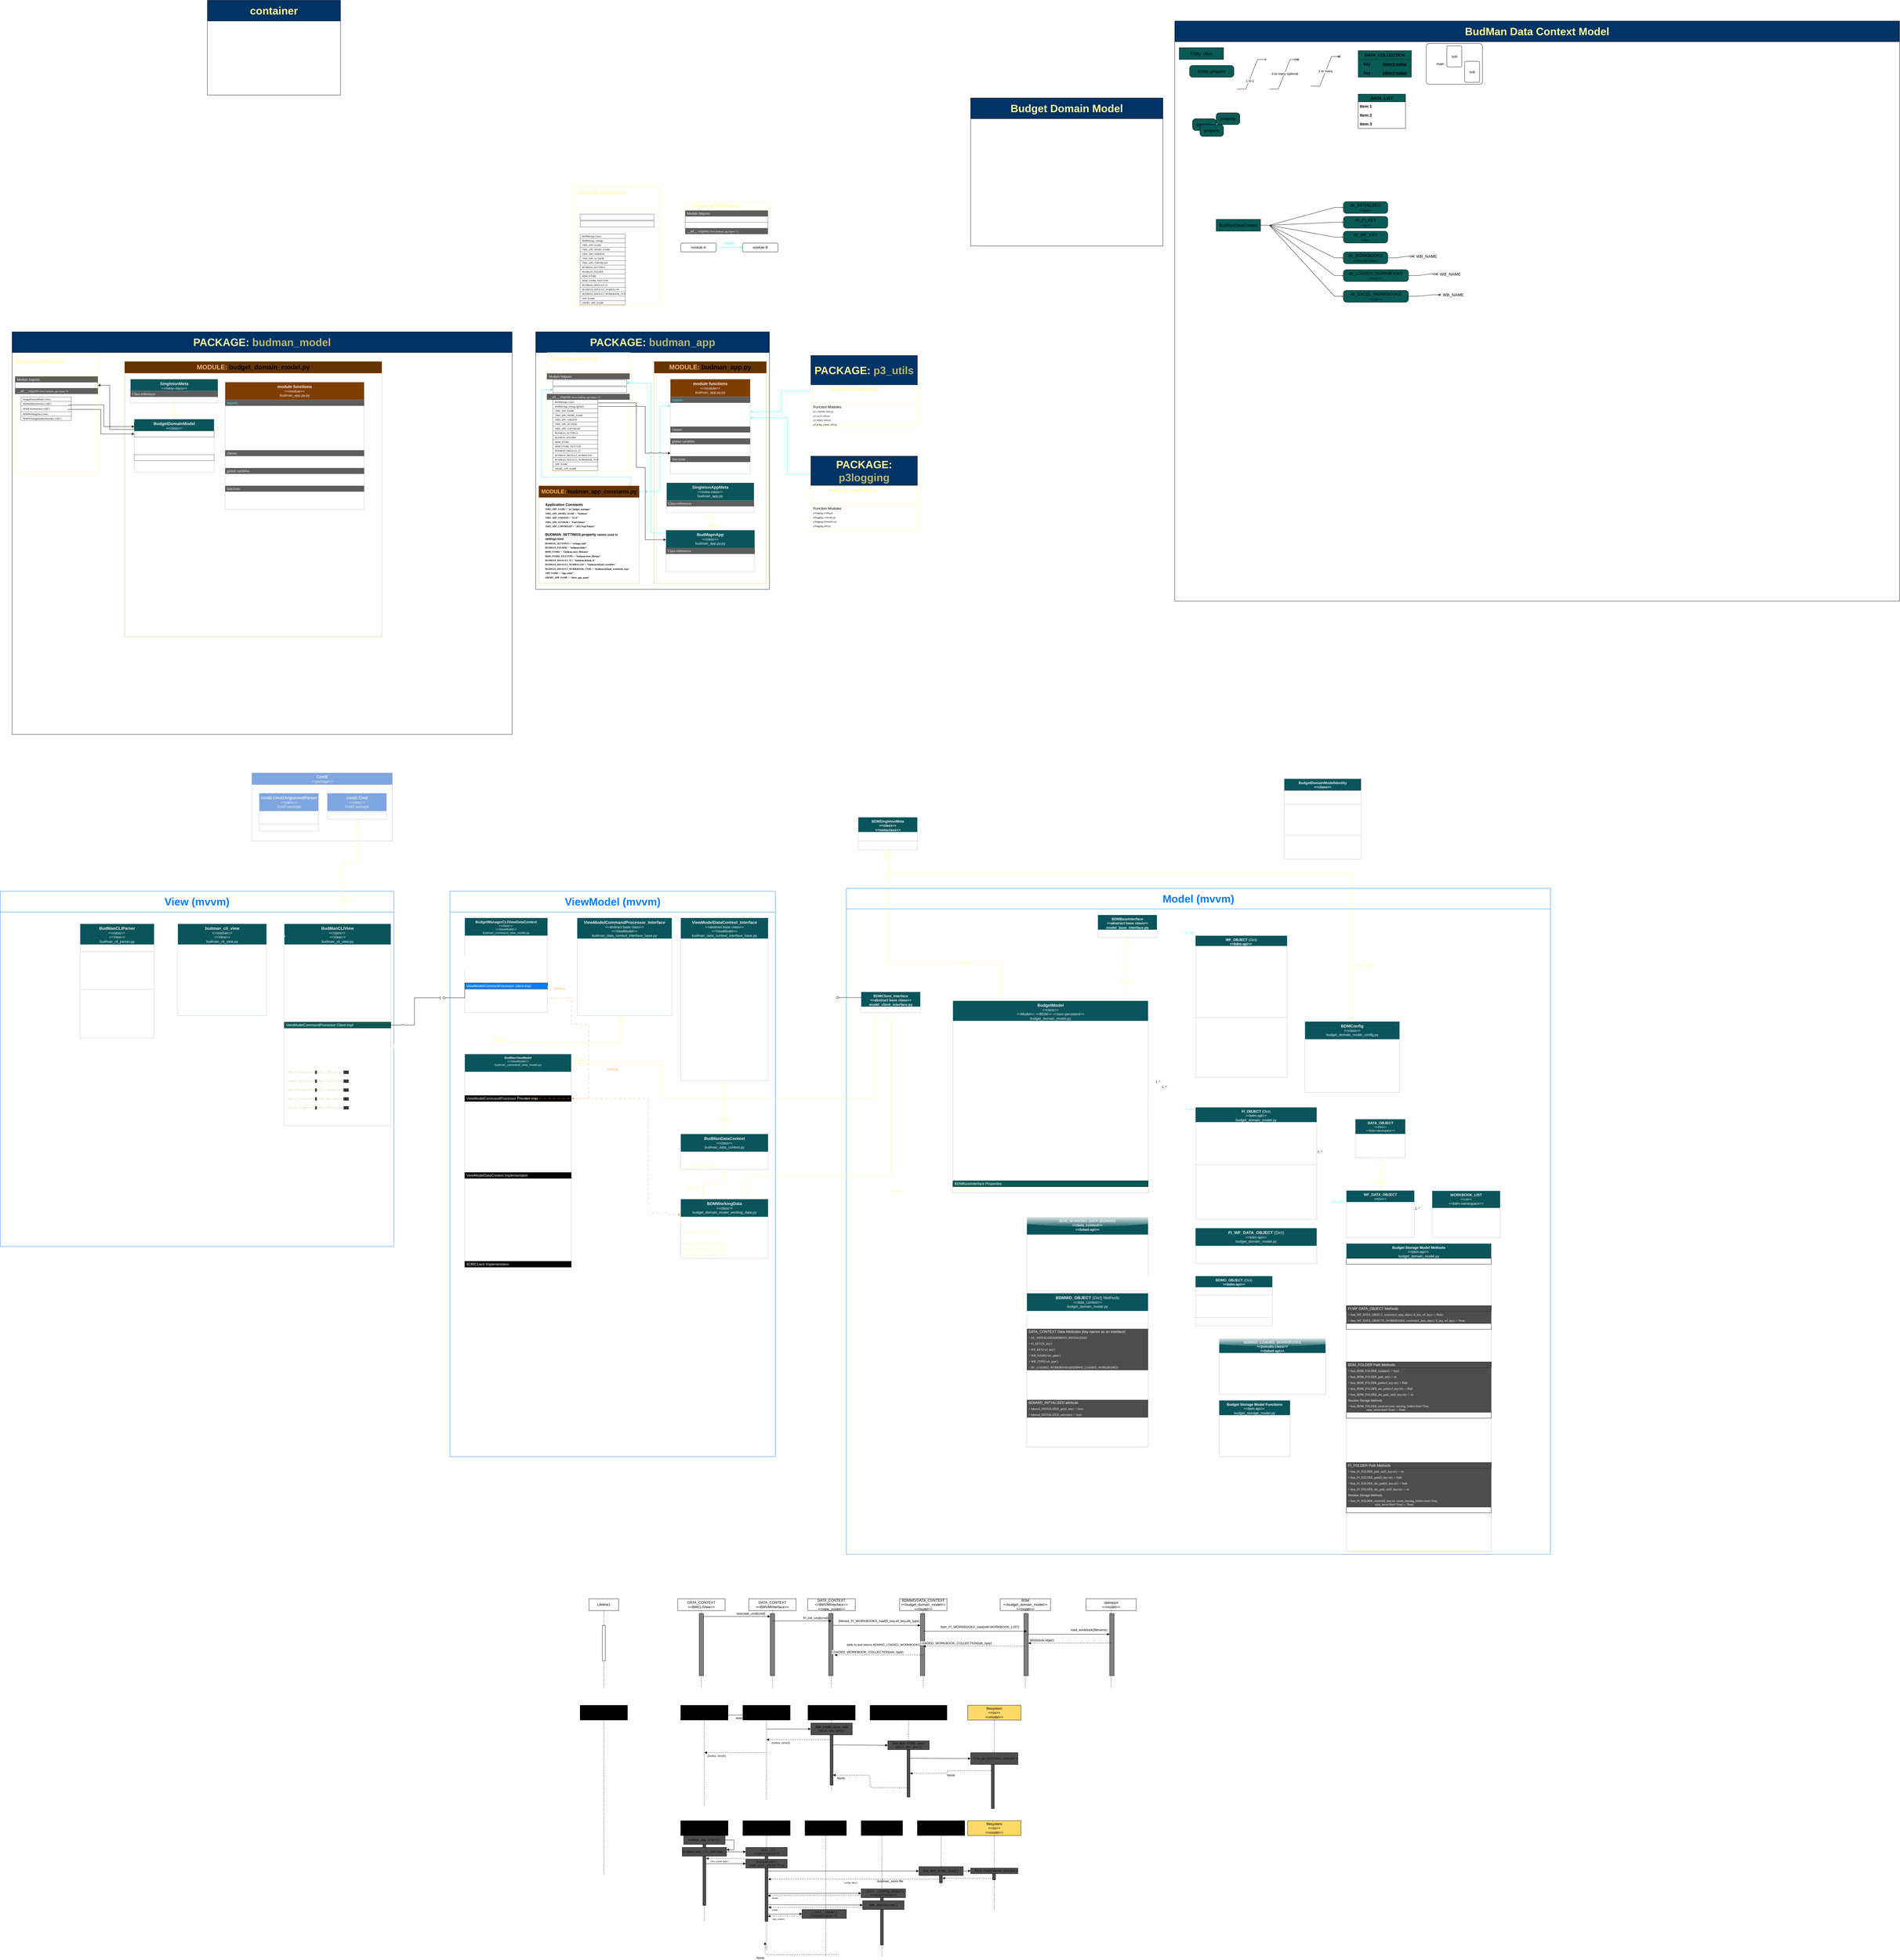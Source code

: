 <mxfile version="27.0.9">
  <diagram id="N458_lr4ttNGEyz7QCCE" name="Page-1">
    <mxGraphModel dx="2281" dy="4937" grid="1" gridSize="10" guides="1" tooltips="1" connect="1" arrows="1" fold="1" page="1" pageScale="1" pageWidth="1100" pageHeight="850" math="0" shadow="0">
      <root>
        <mxCell id="0" />
        <mxCell id="1" parent="0" />
        <mxCell id="yZSgEj6sZusE3E6RH4b0-81" value="&lt;font style=&quot;font-size: 36px; color: rgb(0, 127, 255);&quot;&gt;View (mvvm)&lt;/font&gt;" style="swimlane;whiteSpace=wrap;html=1;startSize=70;strokeColor=#007FFF;" parent="1" vertex="1">
          <mxGeometry x="-1080" y="-1190" width="1330" height="1200" as="geometry" />
        </mxCell>
        <mxCell id="yZSgEj6sZusE3E6RH4b0-53" value="&lt;font style=&quot;font-size: 14px;&quot;&gt;budman_cli_view&lt;/font&gt;&lt;div&gt;&lt;span style=&quot;font-weight: normal;&quot;&gt;&amp;lt;&amp;lt;module&amp;gt;&amp;gt;&lt;/span&gt;&lt;/div&gt;&lt;div&gt;&lt;span style=&quot;font-weight: normal;&quot;&gt;&amp;lt;&amp;lt;View&amp;gt;&amp;gt;&lt;/span&gt;&lt;/div&gt;&lt;div&gt;&lt;span style=&quot;font-weight: normal;&quot;&gt;budman_cli_view.py&lt;/span&gt;&lt;/div&gt;" style="swimlane;fontStyle=1;align=center;verticalAlign=top;childLayout=stackLayout;horizontal=1;startSize=70;horizontalStack=0;resizeParent=1;resizeParentMax=0;resizeLast=0;collapsible=1;marginBottom=0;whiteSpace=wrap;html=1;strokeColor=#BAC8D3;fontColor=#EEEEEE;fillColor=#09555B;labelBackgroundColor=none;" parent="yZSgEj6sZusE3E6RH4b0-81" vertex="1">
          <mxGeometry x="600" y="110" width="300" height="310" as="geometry">
            <mxRectangle x="430" y="598" width="140" height="30" as="alternateBounds" />
          </mxGeometry>
        </mxCell>
        <mxCell id="yZSgEj6sZusE3E6RH4b0-54" value="&lt;font style=&quot;color: rgb(255, 255, 255);&quot;&gt;Module Variables&lt;/font&gt;" style="text;strokeColor=none;fillColor=none;align=left;verticalAlign=middle;spacingLeft=4;spacingRight=4;overflow=hidden;rotatable=0;points=[[0,0.5],[1,0.5]];portConstraint=eastwest;whiteSpace=wrap;html=1;fontColor=#EEEEEE;labelBackgroundColor=none;" parent="yZSgEj6sZusE3E6RH4b0-53" vertex="1">
          <mxGeometry y="70" width="300" height="20" as="geometry" />
        </mxCell>
        <mxCell id="yZSgEj6sZusE3E6RH4b0-58" value="&lt;font style=&quot;color: rgb(255, 255, 255);&quot;&gt;+ cli_parser&amp;nbsp; : BudgetManagerCLIParser&amp;nbsp;&lt;/font&gt;" style="text;strokeColor=none;fillColor=none;align=left;verticalAlign=middle;spacingLeft=4;spacingRight=4;overflow=hidden;rotatable=0;points=[[0,0.5],[1,0.5]];portConstraint=eastwest;whiteSpace=wrap;html=1;fontColor=#EEEEEE;labelBackgroundColor=none;fontFamily=Lucida Console;fontSize=10;" parent="yZSgEj6sZusE3E6RH4b0-53" vertex="1">
          <mxGeometry y="90" width="300" height="20" as="geometry" />
        </mxCell>
        <mxCell id="yZSgEj6sZusE3E6RH4b0-56" value="&lt;font style=&quot;color: rgb(255, 255, 255);&quot;&gt;Classes&lt;/font&gt;" style="text;strokeColor=none;fillColor=none;align=left;verticalAlign=middle;spacingLeft=4;spacingRight=4;overflow=hidden;rotatable=0;points=[[0,0.5],[1,0.5]];portConstraint=eastwest;whiteSpace=wrap;html=1;fontColor=#EEEEEE;labelBackgroundColor=none;" parent="yZSgEj6sZusE3E6RH4b0-53" vertex="1">
          <mxGeometry y="110" width="300" height="20" as="geometry" />
        </mxCell>
        <mxCell id="yZSgEj6sZusE3E6RH4b0-70" value="&lt;font style=&quot;color: rgb(255, 255, 255);&quot;&gt;+ MockViewModel&lt;/font&gt;" style="text;strokeColor=none;fillColor=none;align=left;verticalAlign=middle;spacingLeft=4;spacingRight=4;overflow=hidden;rotatable=0;points=[[0,0.5],[1,0.5]];portConstraint=eastwest;whiteSpace=wrap;html=1;fontColor=#EEEEEE;labelBackgroundColor=none;fontSize=10;fontFamily=Lucida Console;" parent="yZSgEj6sZusE3E6RH4b0-53" vertex="1">
          <mxGeometry y="130" width="300" height="20" as="geometry" />
        </mxCell>
        <mxCell id="yZSgEj6sZusE3E6RH4b0-69" value="&lt;font style=&quot;color: rgb(255, 255, 255);&quot;&gt;+ BudgetManagerCLIView&lt;/font&gt;" style="text;strokeColor=none;fillColor=none;align=left;verticalAlign=middle;spacingLeft=4;spacingRight=4;overflow=hidden;rotatable=0;points=[[0,0.5],[1,0.5]];portConstraint=eastwest;whiteSpace=wrap;html=1;fontColor=#EEEEEE;labelBackgroundColor=none;fontSize=10;fontFamily=Lucida Console;" parent="yZSgEj6sZusE3E6RH4b0-53" vertex="1">
          <mxGeometry y="150" width="300" height="20" as="geometry" />
        </mxCell>
        <mxCell id="yZSgEj6sZusE3E6RH4b0-60" value="&lt;font color=&quot;#ffffff&quot;&gt;Module Functions&lt;/font&gt;" style="text;strokeColor=none;fillColor=none;align=left;verticalAlign=middle;spacingLeft=4;spacingRight=4;overflow=hidden;rotatable=0;points=[[0,0.5],[1,0.5]];portConstraint=eastwest;whiteSpace=wrap;html=1;fontColor=#EEEEEE;labelBackgroundColor=none;" parent="yZSgEj6sZusE3E6RH4b0-53" vertex="1">
          <mxGeometry y="170" width="300" height="20" as="geometry" />
        </mxCell>
        <mxCell id="yZSgEj6sZusE3E6RH4b0-301" value="&lt;font style=&quot;color: rgb(255, 255, 255);&quot;&gt;+ init_cmd_parser() - &amp;gt;&amp;nbsp;&lt;/font&gt;&lt;span style=&quot;color: rgb(255, 255, 255);&quot;&gt;Cmd2ArgumentParser&lt;/span&gt;" style="text;strokeColor=none;fillColor=none;align=left;verticalAlign=middle;spacingLeft=4;spacingRight=4;overflow=hidden;rotatable=0;points=[[0,0.5],[1,0.5]];portConstraint=eastwest;whiteSpace=wrap;html=1;fontColor=#EEEEEE;labelBackgroundColor=none;fontSize=10;fontFamily=Lucida Console;" parent="yZSgEj6sZusE3E6RH4b0-53" vertex="1">
          <mxGeometry y="190" width="300" height="20" as="geometry" />
        </mxCell>
        <mxCell id="yZSgEj6sZusE3E6RH4b0-302" value="&lt;font style=&quot;color: rgb(255, 255, 255);&quot;&gt;+ show_cmd_parser()&lt;/font&gt;&lt;font style=&quot;color: rgb(255, 255, 255);&quot;&gt;&amp;nbsp;- &amp;gt;&amp;nbsp;&lt;/font&gt;&lt;span style=&quot;color: rgb(255, 255, 255);&quot;&gt;Cmd2ArgumentParser&lt;/span&gt;" style="text;strokeColor=none;fillColor=none;align=left;verticalAlign=middle;spacingLeft=4;spacingRight=4;overflow=hidden;rotatable=0;points=[[0,0.5],[1,0.5]];portConstraint=eastwest;whiteSpace=wrap;html=1;fontColor=#EEEEEE;labelBackgroundColor=none;fontSize=10;fontFamily=Lucida Console;" parent="yZSgEj6sZusE3E6RH4b0-53" vertex="1">
          <mxGeometry y="210" width="300" height="20" as="geometry" />
        </mxCell>
        <mxCell id="yZSgEj6sZusE3E6RH4b0-303" value="&lt;font style=&quot;color: rgb(255, 255, 255);&quot;&gt;+ load_cmd_parser()&lt;/font&gt;&lt;font style=&quot;color: rgb(255, 255, 255);&quot;&gt;&amp;nbsp;- &amp;gt;&amp;nbsp;&lt;/font&gt;&lt;span style=&quot;color: rgb(255, 255, 255);&quot;&gt;Cmd2ArgumentParser&lt;/span&gt;" style="text;strokeColor=none;fillColor=none;align=left;verticalAlign=middle;spacingLeft=4;spacingRight=4;overflow=hidden;rotatable=0;points=[[0,0.5],[1,0.5]];portConstraint=eastwest;whiteSpace=wrap;html=1;fontColor=#EEEEEE;labelBackgroundColor=none;fontSize=10;fontFamily=Lucida Console;" parent="yZSgEj6sZusE3E6RH4b0-53" vertex="1">
          <mxGeometry y="230" width="300" height="20" as="geometry" />
        </mxCell>
        <mxCell id="yZSgEj6sZusE3E6RH4b0-304" value="&lt;font style=&quot;color: rgb(255, 255, 255);&quot;&gt;+ save_cmd_parser()&lt;/font&gt;&lt;font style=&quot;color: rgb(255, 255, 255);&quot;&gt;&amp;nbsp;- &amp;gt;&amp;nbsp;&lt;/font&gt;&lt;span style=&quot;color: rgb(255, 255, 255);&quot;&gt;Cmd2ArgumentParser&lt;/span&gt;" style="text;strokeColor=none;fillColor=none;align=left;verticalAlign=middle;spacingLeft=4;spacingRight=4;overflow=hidden;rotatable=0;points=[[0,0.5],[1,0.5]];portConstraint=eastwest;whiteSpace=wrap;html=1;fontColor=#EEEEEE;labelBackgroundColor=none;fontSize=10;fontFamily=Lucida Console;" parent="yZSgEj6sZusE3E6RH4b0-53" vertex="1">
          <mxGeometry y="250" width="300" height="20" as="geometry" />
        </mxCell>
        <mxCell id="yZSgEj6sZusE3E6RH4b0-305" value="&lt;font style=&quot;color: rgb(255, 255, 255);&quot;&gt;+ val_cmd_parser()&lt;/font&gt;&lt;font style=&quot;color: rgb(255, 255, 255);&quot;&gt;&amp;nbsp;- &amp;gt;&amp;nbsp;&lt;/font&gt;&lt;span style=&quot;color: rgb(255, 255, 255);&quot;&gt;Cmd2ArgumentParser&lt;/span&gt;" style="text;strokeColor=none;fillColor=none;align=left;verticalAlign=middle;spacingLeft=4;spacingRight=4;overflow=hidden;rotatable=0;points=[[0,0.5],[1,0.5]];portConstraint=eastwest;whiteSpace=wrap;html=1;fontColor=#EEEEEE;labelBackgroundColor=none;fontSize=10;fontFamily=Lucida Console;" parent="yZSgEj6sZusE3E6RH4b0-53" vertex="1">
          <mxGeometry y="270" width="300" height="20" as="geometry" />
        </mxCell>
        <mxCell id="_tQcbDlKSa6ki8TIH4IK-582" value="&lt;font style=&quot;color: rgb(255, 255, 255);&quot;&gt;+ workflow_cmd_parser()&lt;/font&gt;&lt;font style=&quot;color: rgb(255, 255, 255);&quot;&gt;&amp;nbsp;- &amp;gt;&amp;nbsp;&lt;/font&gt;&lt;span style=&quot;color: rgb(255, 255, 255);&quot;&gt;Cmd2ArgumentParser&lt;/span&gt;" style="text;strokeColor=none;fillColor=none;align=left;verticalAlign=middle;spacingLeft=4;spacingRight=4;overflow=hidden;rotatable=0;points=[[0,0.5],[1,0.5]];portConstraint=eastwest;whiteSpace=wrap;html=1;fontColor=#EEEEEE;labelBackgroundColor=none;fontSize=10;fontFamily=Lucida Console;" vertex="1" parent="yZSgEj6sZusE3E6RH4b0-53">
          <mxGeometry y="290" width="300" height="20" as="geometry" />
        </mxCell>
        <mxCell id="yZSgEj6sZusE3E6RH4b0-5" value="&lt;font style=&quot;font-size: 14px;&quot;&gt;BudManCLIParser&lt;/font&gt;&lt;div&gt;&lt;span style=&quot;font-weight: normal;&quot;&gt;&amp;lt;&amp;lt;class&amp;gt;&amp;gt;&amp;nbsp;&lt;/span&gt;&lt;/div&gt;&lt;div&gt;&lt;span style=&quot;font-weight: normal;&quot;&gt;&amp;lt;&amp;lt;View&amp;gt;&amp;gt;&lt;/span&gt;&lt;/div&gt;&lt;div&gt;&lt;span style=&quot;font-weight: 400;&quot;&gt;budman_cli_parser.py&lt;/span&gt;&lt;span style=&quot;font-weight: normal;&quot;&gt;&lt;/span&gt;&lt;/div&gt;" style="swimlane;fontStyle=1;align=center;verticalAlign=top;childLayout=stackLayout;horizontal=1;startSize=70;horizontalStack=0;resizeParent=1;resizeParentMax=0;resizeLast=0;collapsible=1;marginBottom=0;whiteSpace=wrap;html=1;strokeColor=#BAC8D3;fontColor=#EEEEEE;fillColor=#09555B;labelBackgroundColor=none;" parent="yZSgEj6sZusE3E6RH4b0-81" vertex="1">
          <mxGeometry x="270" y="110" width="250" height="386" as="geometry">
            <mxRectangle x="430" y="598" width="140" height="30" as="alternateBounds" />
          </mxGeometry>
        </mxCell>
        <mxCell id="yZSgEj6sZusE3E6RH4b0-6" value="&lt;font style=&quot;color: rgb(255, 255, 255);&quot;&gt;Class Variables&lt;/font&gt;" style="text;strokeColor=none;fillColor=none;align=left;verticalAlign=middle;spacingLeft=4;spacingRight=4;overflow=hidden;rotatable=0;points=[[0,0.5],[1,0.5]];portConstraint=eastwest;whiteSpace=wrap;html=1;fontColor=#EEEEEE;fontFamily=Lucida Console;labelBackgroundColor=none;" parent="yZSgEj6sZusE3E6RH4b0-5" vertex="1">
          <mxGeometry y="70" width="250" height="20" as="geometry" />
        </mxCell>
        <mxCell id="yZSgEj6sZusE3E6RH4b0-13" value="" style="line;strokeWidth=1;fillColor=none;align=left;verticalAlign=middle;spacingTop=-1;spacingLeft=3;spacingRight=3;rotatable=0;labelPosition=right;points=[];portConstraint=eastwest;strokeColor=#BAC8D3;fontColor=#EEEEEE;labelBackgroundColor=none;" parent="yZSgEj6sZusE3E6RH4b0-5" vertex="1">
          <mxGeometry y="90" width="250" height="8" as="geometry" />
        </mxCell>
        <mxCell id="yZSgEj6sZusE3E6RH4b0-14" value="&lt;font style=&quot;color: rgb(255, 255, 255);&quot;&gt;Object Properties&lt;/font&gt;" style="text;strokeColor=none;fillColor=none;align=left;verticalAlign=middle;spacingLeft=4;spacingRight=4;overflow=hidden;rotatable=0;points=[[0,0.5],[1,0.5]];portConstraint=eastwest;whiteSpace=wrap;html=1;fontColor=#EEEEEE;fontFamily=Lucida Console;labelBackgroundColor=none;" parent="yZSgEj6sZusE3E6RH4b0-5" vertex="1">
          <mxGeometry y="98" width="250" height="20" as="geometry" />
        </mxCell>
        <mxCell id="yZSgEj6sZusE3E6RH4b0-10" value="&lt;font style=&quot;color: rgb(255, 255, 255);&quot;&gt;+ init_cmd_parser :&amp;nbsp;&lt;/font&gt;&lt;span style=&quot;color: rgb(255, 255, 255);&quot;&gt;Cmd2ArgumentParser&lt;/span&gt;" style="text;strokeColor=none;fillColor=none;align=left;verticalAlign=middle;spacingLeft=4;spacingRight=4;overflow=hidden;rotatable=0;points=[[0,0.5],[1,0.5]];portConstraint=eastwest;whiteSpace=wrap;html=1;fontColor=#EEEEEE;fontFamily=Lucida Console;labelBackgroundColor=none;fontSize=10;" parent="yZSgEj6sZusE3E6RH4b0-5" vertex="1">
          <mxGeometry y="118" width="250" height="20" as="geometry" />
        </mxCell>
        <mxCell id="yZSgEj6sZusE3E6RH4b0-9" value="&lt;font style=&quot;color: rgb(255, 255, 255);&quot;&gt;+ show_cmd_parser :&amp;nbsp;&lt;/font&gt;&lt;span style=&quot;color: rgb(255, 255, 255);&quot;&gt;Cmd2ArgumentParser&lt;/span&gt;" style="text;strokeColor=none;fillColor=none;align=left;verticalAlign=middle;spacingLeft=4;spacingRight=4;overflow=hidden;rotatable=0;points=[[0,0.5],[1,0.5]];portConstraint=eastwest;whiteSpace=wrap;html=1;fontColor=#EEEEEE;fontFamily=Lucida Console;labelBackgroundColor=none;fontSize=10;" parent="yZSgEj6sZusE3E6RH4b0-5" vertex="1">
          <mxGeometry y="138" width="250" height="20" as="geometry" />
        </mxCell>
        <mxCell id="yZSgEj6sZusE3E6RH4b0-11" value="&lt;font style=&quot;color: rgb(255, 255, 255);&quot;&gt;+ load_cmd_parser :&amp;nbsp;&lt;/font&gt;&lt;span style=&quot;color: rgb(255, 255, 255);&quot;&gt;Cmd2ArgumentParser&lt;/span&gt;" style="text;strokeColor=none;fillColor=none;align=left;verticalAlign=middle;spacingLeft=4;spacingRight=4;overflow=hidden;rotatable=0;points=[[0,0.5],[1,0.5]];portConstraint=eastwest;whiteSpace=wrap;html=1;fontColor=#EEEEEE;fontFamily=Lucida Console;labelBackgroundColor=none;fontSize=10;" parent="yZSgEj6sZusE3E6RH4b0-5" vertex="1">
          <mxGeometry y="158" width="250" height="20" as="geometry" />
        </mxCell>
        <mxCell id="yZSgEj6sZusE3E6RH4b0-12" value="&lt;font style=&quot;color: rgb(255, 255, 255);&quot;&gt;+ save_cmd_parser :&amp;nbsp;&lt;/font&gt;&lt;span style=&quot;color: rgb(255, 255, 255);&quot;&gt;Cmd2ArgumentParser&lt;/span&gt;" style="text;strokeColor=none;fillColor=none;align=left;verticalAlign=middle;spacingLeft=4;spacingRight=4;overflow=hidden;rotatable=0;points=[[0,0.5],[1,0.5]];portConstraint=eastwest;whiteSpace=wrap;html=1;fontColor=#EEEEEE;fontFamily=Lucida Console;labelBackgroundColor=none;fontSize=10;" parent="yZSgEj6sZusE3E6RH4b0-5" vertex="1">
          <mxGeometry y="178" width="250" height="20" as="geometry" />
        </mxCell>
        <mxCell id="yZSgEj6sZusE3E6RH4b0-15" value="&lt;font style=&quot;color: rgb(255, 255, 255);&quot;&gt;+ val_cmd_parser :&amp;nbsp;&lt;/font&gt;&lt;span style=&quot;color: rgb(255, 255, 255);&quot;&gt;Cmd2ArgumentParser&lt;/span&gt;" style="text;strokeColor=none;fillColor=none;align=left;verticalAlign=middle;spacingLeft=4;spacingRight=4;overflow=hidden;rotatable=0;points=[[0,0.5],[1,0.5]];portConstraint=eastwest;whiteSpace=wrap;html=1;fontColor=#EEEEEE;fontFamily=Lucida Console;labelBackgroundColor=none;fontSize=10;" parent="yZSgEj6sZusE3E6RH4b0-5" vertex="1">
          <mxGeometry y="198" width="250" height="20" as="geometry" />
        </mxCell>
        <mxCell id="yZSgEj6sZusE3E6RH4b0-18" value="" style="line;strokeWidth=1;fillColor=none;align=left;verticalAlign=middle;spacingTop=-1;spacingLeft=3;spacingRight=3;rotatable=0;labelPosition=right;points=[];portConstraint=eastwest;strokeColor=#BAC8D3;fontColor=#EEEEEE;labelBackgroundColor=none;" parent="yZSgEj6sZusE3E6RH4b0-5" vertex="1">
          <mxGeometry y="218" width="250" height="8" as="geometry" />
        </mxCell>
        <mxCell id="yZSgEj6sZusE3E6RH4b0-19" value="&lt;font style=&quot;color: rgb(255, 255, 255);&quot;&gt;Object Methods&lt;/font&gt;" style="text;strokeColor=none;fillColor=none;align=left;verticalAlign=middle;spacingLeft=4;spacingRight=4;overflow=hidden;rotatable=0;points=[[0,0.5],[1,0.5]];portConstraint=eastwest;whiteSpace=wrap;html=1;fontColor=#EEEEEE;labelBackgroundColor=none;" parent="yZSgEj6sZusE3E6RH4b0-5" vertex="1">
          <mxGeometry y="226" width="250" height="20" as="geometry" />
        </mxCell>
        <mxCell id="yZSgEj6sZusE3E6RH4b0-20" value="&lt;font style=&quot;color: rgb(255, 255, 255);&quot;&gt;+ __init__()&lt;/font&gt;" style="text;strokeColor=none;fillColor=none;align=left;verticalAlign=middle;spacingLeft=4;spacingRight=4;overflow=hidden;rotatable=0;points=[[0,0.5],[1,0.5]];portConstraint=eastwest;whiteSpace=wrap;html=1;fontColor=#EEEEEE;labelBackgroundColor=none;fontFamily=Lucida Console;fontSize=10;" parent="yZSgEj6sZusE3E6RH4b0-5" vertex="1">
          <mxGeometry y="246" width="250" height="20" as="geometry" />
        </mxCell>
        <mxCell id="yZSgEj6sZusE3E6RH4b0-21" value="&lt;font style=&quot;color: rgb(255, 255, 255);&quot;&gt;+ init_cmd_parser_setup()&lt;br&gt;&lt;/font&gt;" style="text;strokeColor=none;fillColor=none;align=left;verticalAlign=top;spacingLeft=4;spacingRight=4;overflow=hidden;rotatable=0;points=[[0,0.5],[1,0.5]];portConstraint=eastwest;whiteSpace=wrap;html=1;fontColor=#EEEEEE;labelBackgroundColor=none;fontFamily=Lucida Console;fontSize=10;" parent="yZSgEj6sZusE3E6RH4b0-5" vertex="1">
          <mxGeometry y="266" width="250" height="20" as="geometry" />
        </mxCell>
        <mxCell id="yZSgEj6sZusE3E6RH4b0-48" value="&lt;font style=&quot;color: rgb(255, 255, 255);&quot;&gt;+ show_cmd_parser_setup()&lt;br&gt;&lt;/font&gt;" style="text;strokeColor=none;fillColor=none;align=left;verticalAlign=top;spacingLeft=4;spacingRight=4;overflow=hidden;rotatable=0;points=[[0,0.5],[1,0.5]];portConstraint=eastwest;whiteSpace=wrap;html=1;fontColor=#EEEEEE;labelBackgroundColor=none;fontFamily=Lucida Console;fontSize=10;" parent="yZSgEj6sZusE3E6RH4b0-5" vertex="1">
          <mxGeometry y="286" width="250" height="20" as="geometry" />
        </mxCell>
        <mxCell id="yZSgEj6sZusE3E6RH4b0-49" value="&lt;font style=&quot;color: rgb(255, 255, 255);&quot;&gt;+ load_cmd_parser_setup()&lt;br&gt;&lt;/font&gt;" style="text;strokeColor=none;fillColor=none;align=left;verticalAlign=top;spacingLeft=4;spacingRight=4;overflow=hidden;rotatable=0;points=[[0,0.5],[1,0.5]];portConstraint=eastwest;whiteSpace=wrap;html=1;fontColor=#EEEEEE;labelBackgroundColor=none;fontFamily=Lucida Console;fontSize=10;" parent="yZSgEj6sZusE3E6RH4b0-5" vertex="1">
          <mxGeometry y="306" width="250" height="20" as="geometry" />
        </mxCell>
        <mxCell id="yZSgEj6sZusE3E6RH4b0-50" value="&lt;font style=&quot;color: rgb(255, 255, 255);&quot;&gt;+ save_cmd_parser_setup()&lt;br&gt;&lt;/font&gt;" style="text;strokeColor=none;fillColor=none;align=left;verticalAlign=top;spacingLeft=4;spacingRight=4;overflow=hidden;rotatable=0;points=[[0,0.5],[1,0.5]];portConstraint=eastwest;whiteSpace=wrap;html=1;fontColor=#EEEEEE;labelBackgroundColor=none;fontFamily=Lucida Console;fontSize=10;" parent="yZSgEj6sZusE3E6RH4b0-5" vertex="1">
          <mxGeometry y="326" width="250" height="20" as="geometry" />
        </mxCell>
        <mxCell id="yZSgEj6sZusE3E6RH4b0-51" value="&lt;font style=&quot;color: rgb(255, 255, 255);&quot;&gt;+ val_cmd_parser_setup()&lt;br&gt;&lt;/font&gt;" style="text;strokeColor=none;fillColor=none;align=left;verticalAlign=top;spacingLeft=4;spacingRight=4;overflow=hidden;rotatable=0;points=[[0,0.5],[1,0.5]];portConstraint=eastwest;whiteSpace=wrap;html=1;fontColor=#EEEEEE;labelBackgroundColor=none;fontFamily=Lucida Console;fontSize=10;" parent="yZSgEj6sZusE3E6RH4b0-5" vertex="1">
          <mxGeometry y="346" width="250" height="20" as="geometry" />
        </mxCell>
        <mxCell id="_tQcbDlKSa6ki8TIH4IK-581" value="&lt;font style=&quot;color: rgb(255, 255, 255);&quot;&gt;+ workflow_cmd_parser_setup()&lt;br&gt;&lt;/font&gt;" style="text;strokeColor=none;fillColor=none;align=left;verticalAlign=top;spacingLeft=4;spacingRight=4;overflow=hidden;rotatable=0;points=[[0,0.5],[1,0.5]];portConstraint=eastwest;whiteSpace=wrap;html=1;fontColor=#EEEEEE;labelBackgroundColor=none;fontFamily=Lucida Console;fontSize=10;" vertex="1" parent="yZSgEj6sZusE3E6RH4b0-5">
          <mxGeometry y="366" width="250" height="20" as="geometry" />
        </mxCell>
        <mxCell id="yZSgEj6sZusE3E6RH4b0-62" value="" style="endArrow=block;endFill=1;html=1;edgeStyle=orthogonalEdgeStyle;align=left;verticalAlign=top;rounded=0;strokeColor=#FFFFFF;exitX=0.01;exitY=0.515;exitDx=0;exitDy=0;exitPerimeter=0;entryX=0.996;entryY=0.109;entryDx=0;entryDy=0;entryPerimeter=0;jumpStyle=arc;" parent="yZSgEj6sZusE3E6RH4b0-81" source="yZSgEj6sZusE3E6RH4b0-58" target="yZSgEj6sZusE3E6RH4b0-5" edge="1">
          <mxGeometry x="-1" relative="1" as="geometry">
            <mxPoint x="1438" y="46" as="sourcePoint" />
            <mxPoint x="1258" y="-30" as="targetPoint" />
            <Array as="points">
              <mxPoint x="580" y="210" />
              <mxPoint x="580" y="152" />
            </Array>
          </mxGeometry>
        </mxCell>
        <mxCell id="yZSgEj6sZusE3E6RH4b0-63" value="1..1" style="edgeLabel;resizable=0;html=1;align=left;verticalAlign=bottom;strokeColor=#BAC8D3;fontColor=#EEEEEE;fillColor=#09555B;" parent="yZSgEj6sZusE3E6RH4b0-62" connectable="0" vertex="1">
          <mxGeometry x="-1" relative="1" as="geometry">
            <mxPoint x="-24" as="offset" />
          </mxGeometry>
        </mxCell>
        <mxCell id="yZSgEj6sZusE3E6RH4b0-64" value="" style="edgeLabel;html=1;align=center;verticalAlign=middle;resizable=0;points=[];strokeColor=#BAC8D3;fontColor=#EEEEEE;fillColor=#09555B;" parent="yZSgEj6sZusE3E6RH4b0-62" vertex="1" connectable="0">
          <mxGeometry x="-0.614" y="-2" relative="1" as="geometry">
            <mxPoint as="offset" />
          </mxGeometry>
        </mxCell>
        <mxCell id="ek0RcM_BOZHdqfbMIejV-248" value="&lt;font style=&quot;font-size: 14px;&quot;&gt;BudManCLIView&lt;/font&gt;&lt;div&gt;&lt;span style=&quot;font-weight: normal;&quot;&gt;&amp;lt;&amp;lt;class&amp;gt;&amp;gt;&amp;nbsp;&lt;/span&gt;&lt;/div&gt;&lt;div&gt;&lt;span style=&quot;font-weight: normal;&quot;&gt;&amp;lt;&amp;lt;View&amp;gt;&amp;gt;&lt;/span&gt;&lt;/div&gt;&lt;div&gt;&lt;span style=&quot;font-weight: normal;&quot;&gt;budman_cli_view.py&lt;/span&gt;&lt;/div&gt;" style="swimlane;fontStyle=1;align=center;verticalAlign=top;childLayout=stackLayout;horizontal=1;startSize=70;horizontalStack=0;resizeParent=1;resizeParentMax=0;resizeLast=0;collapsible=1;marginBottom=0;whiteSpace=wrap;html=1;strokeColor=#BAC8D3;fontColor=#EEEEEE;fillColor=#09555B;labelBackgroundColor=none;strokeWidth=1;perimeterSpacing=1;" parent="yZSgEj6sZusE3E6RH4b0-81" vertex="1">
          <mxGeometry x="960" y="110" width="360" height="682" as="geometry">
            <mxRectangle x="430" y="598" width="140" height="30" as="alternateBounds" />
          </mxGeometry>
        </mxCell>
        <mxCell id="ek0RcM_BOZHdqfbMIejV-249" value="&lt;font style=&quot;color: rgb(255, 255, 255);&quot;&gt;Class Variables&lt;/font&gt;" style="text;strokeColor=none;fillColor=none;align=left;verticalAlign=middle;spacingLeft=4;spacingRight=4;overflow=hidden;rotatable=0;points=[[0,0.5],[1,0.5]];portConstraint=eastwest;whiteSpace=wrap;html=1;fontColor=#EEEEEE;fontFamily=Helvetica;labelBackgroundColor=none;" parent="ek0RcM_BOZHdqfbMIejV-248" vertex="1">
          <mxGeometry y="70" width="360" height="20" as="geometry" />
        </mxCell>
        <mxCell id="ek0RcM_BOZHdqfbMIejV-250" value="&lt;font style=&quot;color: rgb(255, 255, 255);&quot;&gt;+ prompt : str&lt;/font&gt;" style="text;strokeColor=none;fillColor=none;align=left;verticalAlign=middle;spacingLeft=4;spacingRight=4;overflow=hidden;rotatable=0;points=[[0,0.5],[1,0.5]];portConstraint=eastwest;whiteSpace=wrap;html=1;fontColor=#EEEEEE;fontFamily=Lucida Console;labelBackgroundColor=none;fontSize=10;" parent="ek0RcM_BOZHdqfbMIejV-248" vertex="1">
          <mxGeometry y="90" width="360" height="20" as="geometry" />
        </mxCell>
        <mxCell id="ek0RcM_BOZHdqfbMIejV-255" value="&lt;font style=&quot;color: rgb(255, 255, 255);&quot;&gt;+ intro : str&lt;/font&gt;" style="text;strokeColor=none;fillColor=none;align=left;verticalAlign=middle;spacingLeft=4;spacingRight=4;overflow=hidden;rotatable=0;points=[[0,0.5],[1,0.5]];portConstraint=eastwest;whiteSpace=wrap;html=1;fontColor=#EEEEEE;fontFamily=Lucida Console;labelBackgroundColor=none;fontSize=10;" parent="ek0RcM_BOZHdqfbMIejV-248" vertex="1">
          <mxGeometry y="110" width="360" height="20" as="geometry" />
        </mxCell>
        <mxCell id="_tQcbDlKSa6ki8TIH4IK-583" value="&lt;font style=&quot;color: rgb(255, 255, 255);&quot;&gt;Class Methods&lt;/font&gt;" style="text;strokeColor=none;fillColor=none;align=left;verticalAlign=middle;spacingLeft=4;spacingRight=4;overflow=hidden;rotatable=0;points=[[0,0.5],[1,0.5]];portConstraint=eastwest;whiteSpace=wrap;html=1;fontColor=#EEEEEE;fontFamily=Helvetica;labelBackgroundColor=none;" vertex="1" parent="ek0RcM_BOZHdqfbMIejV-248">
          <mxGeometry y="130" width="360" height="20" as="geometry" />
        </mxCell>
        <mxCell id="_tQcbDlKSa6ki8TIH4IK-584" value="&lt;font style=&quot;color: rgb(255, 255, 255);&quot;&gt;+ create_cmd(opts:argparse.Namespace) : Dict(str, Any)&lt;/font&gt;" style="text;strokeColor=none;fillColor=none;align=left;verticalAlign=middle;spacingLeft=4;spacingRight=4;overflow=hidden;rotatable=0;points=[[0,0.5],[1,0.5]];portConstraint=eastwest;whiteSpace=wrap;html=1;fontColor=#EEEEEE;fontFamily=Lucida Console;labelBackgroundColor=none;fontSize=10;" vertex="1" parent="ek0RcM_BOZHdqfbMIejV-248">
          <mxGeometry y="150" width="360" height="20" as="geometry" />
        </mxCell>
        <mxCell id="ek0RcM_BOZHdqfbMIejV-252" value="&lt;font style=&quot;color: rgb(255, 255, 255);&quot;&gt;Object Attributes&lt;/font&gt;" style="text;strokeColor=none;fillColor=none;align=left;verticalAlign=middle;spacingLeft=4;spacingRight=4;overflow=hidden;rotatable=0;points=[[0,0.5],[1,0.5]];portConstraint=eastwest;whiteSpace=wrap;html=1;fontColor=#EEEEEE;fontFamily=Helvetica;labelBackgroundColor=none;" parent="ek0RcM_BOZHdqfbMIejV-248" vertex="1">
          <mxGeometry y="170" width="360" height="20" as="geometry" />
        </mxCell>
        <mxCell id="ek0RcM_BOZHdqfbMIejV-254" value="&lt;font style=&quot;color: rgb(255, 255, 255);&quot;&gt;+ initialized : bool&lt;/font&gt;" style="text;strokeColor=none;fillColor=none;align=left;verticalAlign=middle;spacingLeft=4;spacingRight=4;overflow=hidden;rotatable=0;points=[[0,0.5],[1,0.5]];portConstraint=eastwest;whiteSpace=wrap;html=1;fontColor=#EEEEEE;fontFamily=Lucida Console;labelBackgroundColor=none;fontSize=10;" parent="ek0RcM_BOZHdqfbMIejV-248" vertex="1">
          <mxGeometry y="190" width="360" height="20" as="geometry" />
        </mxCell>
        <mxCell id="yZSgEj6sZusE3E6RH4b0-316" value="&lt;font style=&quot;color: rgb(255, 255, 255);&quot;&gt;+ parse_only : bool&lt;/font&gt;" style="text;strokeColor=none;fillColor=none;align=left;verticalAlign=middle;spacingLeft=4;spacingRight=4;overflow=hidden;rotatable=0;points=[[0,0.5],[1,0.5]];portConstraint=eastwest;whiteSpace=wrap;html=1;fontColor=#EEEEEE;fontFamily=Lucida Console;labelBackgroundColor=none;fontSize=10;" parent="ek0RcM_BOZHdqfbMIejV-248" vertex="1">
          <mxGeometry y="210" width="360" height="20" as="geometry" />
        </mxCell>
        <mxCell id="ek0RcM_BOZHdqfbMIejV-256" value="&lt;font style=&quot;color: rgb(255, 255, 255);&quot;&gt;+ terminal_width : int&lt;br&gt;&lt;/font&gt;" style="text;strokeColor=none;fillColor=none;align=left;verticalAlign=middle;spacingLeft=4;spacingRight=4;overflow=hidden;rotatable=0;points=[[0,0.5],[1,0.5]];portConstraint=eastwest;whiteSpace=wrap;html=1;fontColor=#EEEEEE;fontFamily=Lucida Console;labelBackgroundColor=none;opacity=50;fontSize=10;" parent="ek0RcM_BOZHdqfbMIejV-248" vertex="1">
          <mxGeometry y="230" width="360" height="22" as="geometry" />
        </mxCell>
        <mxCell id="yZSgEj6sZusE3E6RH4b0-315" value="&lt;font style=&quot;color: rgb(255, 255, 255);&quot;&gt;+ fi : str&lt;br&gt;&lt;/font&gt;" style="text;strokeColor=none;fillColor=none;align=left;verticalAlign=middle;spacingLeft=4;spacingRight=4;overflow=hidden;rotatable=0;points=[[0,0.5],[1,0.5]];portConstraint=eastwest;whiteSpace=wrap;html=1;fontColor=#EEEEEE;fontFamily=Lucida Console;labelBackgroundColor=none;opacity=50;fontSize=10;" parent="ek0RcM_BOZHdqfbMIejV-248" vertex="1">
          <mxGeometry y="252" width="360" height="20" as="geometry" />
        </mxCell>
        <mxCell id="ek0RcM_BOZHdqfbMIejV-264" value="&lt;font style=&quot;color: rgb(255, 255, 255);&quot;&gt;Object Methods&lt;/font&gt;" style="text;strokeColor=none;fillColor=none;align=left;verticalAlign=middle;spacingLeft=4;spacingRight=4;overflow=hidden;rotatable=0;points=[[0,0.5],[1,0.5]];portConstraint=eastwest;whiteSpace=wrap;html=1;fontColor=#EEEEEE;labelBackgroundColor=none;" parent="ek0RcM_BOZHdqfbMIejV-248" vertex="1">
          <mxGeometry y="272" width="360" height="20" as="geometry" />
        </mxCell>
        <mxCell id="ek0RcM_BOZHdqfbMIejV-265" value="&lt;font style=&quot;color: rgb(255, 255, 255);&quot;&gt;+ __init__(command_processor : ViewModelCommandProcessor)&lt;/font&gt;" style="text;strokeColor=none;fillColor=none;align=left;verticalAlign=middle;spacingLeft=4;spacingRight=4;overflow=hidden;rotatable=0;points=[[0,0.5],[1,0.5]];portConstraint=eastwest;whiteSpace=wrap;html=1;fontColor=#EEEEEE;labelBackgroundColor=none;fontFamily=Lucida Console;fontSize=10;" parent="ek0RcM_BOZHdqfbMIejV-248" vertex="1">
          <mxGeometry y="292" width="360" height="20" as="geometry" />
        </mxCell>
        <mxCell id="yZSgEj6sZusE3E6RH4b0-300" value="&lt;font style=&quot;color: rgb(255, 255, 255);&quot;&gt;+ initialize()&lt;/font&gt;" style="text;strokeColor=none;fillColor=none;align=left;verticalAlign=middle;spacingLeft=4;spacingRight=4;overflow=hidden;rotatable=0;points=[[0,0.5],[1,0.5]];portConstraint=eastwest;whiteSpace=wrap;html=1;fontColor=#EEEEEE;labelBackgroundColor=none;fontFamily=Lucida Console;fontSize=10;" parent="ek0RcM_BOZHdqfbMIejV-248" vertex="1">
          <mxGeometry y="312" width="360" height="20" as="geometry" />
        </mxCell>
        <mxCell id="yZSgEj6sZusE3E6RH4b0-298" value="&lt;font style=&quot;color: rgb(255, 255, 255);&quot;&gt;ViewModelCommandProcessor Client impl&lt;br&gt;&lt;/font&gt;" style="text;strokeColor=default;fillColor=#095B55;align=left;verticalAlign=middle;spacingLeft=4;spacingRight=4;overflow=hidden;rotatable=0;points=[[0,0.5],[1,0.5]];portConstraint=eastwest;whiteSpace=wrap;html=1;fontColor=#EEEEEE;labelBackgroundColor=none;fillStyle=solid;" parent="ek0RcM_BOZHdqfbMIejV-248" vertex="1">
          <mxGeometry y="332" width="360" height="20" as="geometry" />
        </mxCell>
        <mxCell id="_tQcbDlKSa6ki8TIH4IK-585" value="&lt;font style=&quot;color: rgb(255, 255, 255);&quot;&gt;Interface Attributes&lt;/font&gt;" style="text;strokeColor=none;fillColor=none;align=left;verticalAlign=middle;spacingLeft=4;spacingRight=4;overflow=hidden;rotatable=0;points=[[0,0.5],[1,0.5]];portConstraint=eastwest;whiteSpace=wrap;html=1;fontColor=#EEEEEE;fontFamily=Helvetica;labelBackgroundColor=none;" vertex="1" parent="ek0RcM_BOZHdqfbMIejV-248">
          <mxGeometry y="352" width="360" height="20" as="geometry" />
        </mxCell>
        <mxCell id="_tQcbDlKSa6ki8TIH4IK-589" value="&lt;font style=&quot;color: rgb(255, 255, 255);&quot;&gt;- _command_processor : ViewModelCommandProcessor&lt;/font&gt;" style="text;strokeColor=none;fillColor=none;align=left;verticalAlign=middle;spacingLeft=4;spacingRight=4;overflow=hidden;rotatable=0;points=[[0,0.5],[1,0.5]];portConstraint=eastwest;whiteSpace=wrap;html=1;fontColor=#EEEEEE;fontFamily=Lucida Console;labelBackgroundColor=none;fontSize=10;" vertex="1" parent="ek0RcM_BOZHdqfbMIejV-248">
          <mxGeometry y="372" width="360" height="20" as="geometry" />
        </mxCell>
        <mxCell id="_tQcbDlKSa6ki8TIH4IK-586" value="&lt;font style=&quot;color: rgb(255, 255, 255);&quot;&gt;Interface Properties&lt;/font&gt;" style="text;strokeColor=none;fillColor=none;align=left;verticalAlign=middle;spacingLeft=4;spacingRight=4;overflow=hidden;rotatable=0;points=[[0,0.5],[1,0.5]];portConstraint=eastwest;whiteSpace=wrap;html=1;fontColor=#EEEEEE;fontFamily=Helvetica;labelBackgroundColor=none;" vertex="1" parent="ek0RcM_BOZHdqfbMIejV-248">
          <mxGeometry y="392" width="360" height="20" as="geometry" />
        </mxCell>
        <mxCell id="ek0RcM_BOZHdqfbMIejV-253" value="&lt;font style=&quot;color: rgb(255, 255, 255);&quot;&gt;+ cp_command_processor : ViewModelCommandProcessor&lt;/font&gt;" style="text;strokeColor=none;fillColor=none;align=left;verticalAlign=middle;spacingLeft=4;spacingRight=4;overflow=hidden;rotatable=0;points=[[0,0.5],[1,0.5]];portConstraint=eastwest;whiteSpace=wrap;html=1;fontColor=#EEEEEE;fontFamily=Lucida Console;labelBackgroundColor=none;fontSize=10;" parent="ek0RcM_BOZHdqfbMIejV-248" vertex="1">
          <mxGeometry y="412" width="360" height="20" as="geometry" />
        </mxCell>
        <mxCell id="_tQcbDlKSa6ki8TIH4IK-587" value="&lt;font style=&quot;color: rgb(255, 255, 255);&quot;&gt;Interface Methods&lt;/font&gt;" style="text;strokeColor=none;fillColor=none;align=left;verticalAlign=middle;spacingLeft=4;spacingRight=4;overflow=hidden;rotatable=0;points=[[0,0.5],[1,0.5]];portConstraint=eastwest;whiteSpace=wrap;html=1;fontColor=#EEEEEE;fontFamily=Helvetica;labelBackgroundColor=none;" vertex="1" parent="ek0RcM_BOZHdqfbMIejV-248">
          <mxGeometry y="432" width="360" height="20" as="geometry" />
        </mxCell>
        <mxCell id="yZSgEj6sZusE3E6RH4b0-347" value="&lt;font style=&quot;color: rgb(255, 255, 255);&quot;&gt;+ cp_execute_cmd : bool&lt;/font&gt;" style="text;strokeColor=none;fillColor=none;align=left;verticalAlign=middle;spacingLeft=4;spacingRight=4;overflow=hidden;rotatable=0;points=[[0,0.5],[1,0.5]];portConstraint=eastwest;whiteSpace=wrap;html=1;fontColor=#EEEEEE;fontFamily=Lucida Console;labelBackgroundColor=none;fontSize=10;" parent="ek0RcM_BOZHdqfbMIejV-248" vertex="1">
          <mxGeometry y="452" width="360" height="20" as="geometry" />
        </mxCell>
        <mxCell id="_tQcbDlKSa6ki8TIH4IK-588" value="&lt;font style=&quot;color: rgb(255, 255, 255);&quot;&gt;Interface Command Execution Methods&lt;/font&gt;" style="text;strokeColor=none;fillColor=none;align=left;verticalAlign=middle;spacingLeft=4;spacingRight=4;overflow=hidden;rotatable=0;points=[[0,0.5],[1,0.5]];portConstraint=eastwest;whiteSpace=wrap;html=1;fontColor=#EEEEEE;fontFamily=Helvetica;labelBackgroundColor=none;" vertex="1" parent="ek0RcM_BOZHdqfbMIejV-248">
          <mxGeometry y="472" width="360" height="20" as="geometry" />
        </mxCell>
        <mxCell id="ek0RcM_BOZHdqfbMIejV-266" value="&lt;font style=&quot;color: rgb(255, 255, 255);&quot;&gt;+&amp;nbsp;&lt;font color=&quot;#ffffff&quot;&gt;&lt;span style=&quot;font-family: Consolas, &amp;quot;Courier New&amp;quot;, monospace; white-space: pre; color: rgb(220, 220, 170);&quot;&gt;@&lt;/span&gt;&lt;span style=&quot;font-family: Consolas, &amp;quot;Courier New&amp;quot;, monospace; white-space: pre; color: rgb(220, 220, 170);&quot;&gt;with_argparser&lt;/span&gt;&lt;span style=&quot;background-color: rgb(31, 31, 31); color: rgb(204, 204, 204); font-family: Consolas, &amp;quot;Courier New&amp;quot;, monospace; white-space: pre;&quot;&gt;(&lt;/span&gt;&lt;span style=&quot;font-family: Consolas, &amp;quot;Courier New&amp;quot;, monospace; white-space: pre; color: rgb(220, 220, 170);&quot;&gt;save_cmd_parser&lt;/span&gt;&lt;span style=&quot;background-color: rgb(31, 31, 31); color: rgb(204, 204, 204); font-family: Consolas, &amp;quot;Courier New&amp;quot;, monospace; white-space: pre;&quot;&gt;())&lt;/span&gt;&lt;/font&gt;&lt;/font&gt;&lt;div&gt;&lt;font style=&quot;color: rgb(255, 255, 255);&quot;&gt;&amp;nbsp; do_init(init_cmd_parser())&lt;br&gt;&lt;/font&gt;&lt;/div&gt;" style="text;strokeColor=none;fillColor=none;align=left;verticalAlign=middle;spacingLeft=4;spacingRight=4;overflow=hidden;rotatable=0;points=[[0,0.5],[1,0.5]];portConstraint=eastwest;whiteSpace=wrap;html=1;fontColor=#EEEEEE;labelBackgroundColor=none;fontFamily=Lucida Console;fontSize=10;" parent="ek0RcM_BOZHdqfbMIejV-248" vertex="1">
          <mxGeometry y="492" width="360" height="30" as="geometry" />
        </mxCell>
        <mxCell id="yZSgEj6sZusE3E6RH4b0-297" value="&lt;font color=&quot;#ffffff&quot;&gt;+&amp;nbsp;&lt;font color=&quot;#ffffff&quot;&gt;&lt;span style=&quot;background-color: transparent; color: rgb(255, 255, 255);&quot;&gt;&lt;font style=&quot;color: rgb(255, 255, 255);&quot;&gt;&lt;font color=&quot;#ffffff&quot;&gt;&lt;span style=&quot;font-family: Consolas, &amp;quot;Courier New&amp;quot;, monospace; white-space: pre; color: rgb(220, 220, 170);&quot;&gt;@&lt;/span&gt;&lt;span style=&quot;font-family: Consolas, &amp;quot;Courier New&amp;quot;, monospace; white-space: pre; color: rgb(220, 220, 170);&quot;&gt;with_argparser&lt;/span&gt;&lt;span style=&quot;background-color: rgb(31, 31, 31); color: rgb(204, 204, 204); font-family: Consolas, &amp;quot;Courier New&amp;quot;, monospace; white-space: pre;&quot;&gt;(&lt;/span&gt;&lt;span style=&quot;font-family: Consolas, &amp;quot;Courier New&amp;quot;, monospace; white-space: pre; color: rgb(220, 220, 170);&quot;&gt;save_cmd_parser&lt;/span&gt;&lt;span style=&quot;background-color: rgb(31, 31, 31); color: rgb(204, 204, 204); font-family: Consolas, &amp;quot;Courier New&amp;quot;, monospace; white-space: pre;&quot;&gt;())&lt;br&gt;&lt;/span&gt;&lt;/font&gt;&lt;/font&gt;&lt;/span&gt;&lt;/font&gt;&lt;span style=&quot;background-color: transparent;&quot;&gt;&amp;nbsp;&lt;/span&gt;&lt;span style=&quot;background-color: transparent;&quot;&gt;&amp;nbsp;&lt;/span&gt;do_val(val_cmd_parser())&lt;/font&gt;" style="text;strokeColor=none;fillColor=none;align=left;verticalAlign=middle;spacingLeft=4;spacingRight=4;overflow=hidden;rotatable=0;points=[[0,0.5],[1,0.5]];portConstraint=eastwest;whiteSpace=wrap;html=1;fontColor=#EEEEEE;labelBackgroundColor=none;fontFamily=Lucida Console;fontSize=10;" parent="ek0RcM_BOZHdqfbMIejV-248" vertex="1">
          <mxGeometry y="522" width="360" height="30" as="geometry" />
        </mxCell>
        <mxCell id="yZSgEj6sZusE3E6RH4b0-296" value="&lt;font color=&quot;#ffffff&quot;&gt;+&amp;nbsp;&lt;/font&gt;&lt;span style=&quot;background-color: transparent; color: rgb(255, 255, 255);&quot;&gt;&lt;font style=&quot;color: rgb(255, 255, 255);&quot;&gt;&lt;font color=&quot;#ffffff&quot;&gt;&lt;span style=&quot;font-family: Consolas, &amp;quot;Courier New&amp;quot;, monospace; white-space: pre; color: rgb(220, 220, 170);&quot;&gt;@&lt;/span&gt;&lt;span style=&quot;font-family: Consolas, &amp;quot;Courier New&amp;quot;, monospace; white-space: pre; color: rgb(220, 220, 170);&quot;&gt;with_argparser&lt;/span&gt;&lt;span style=&quot;background-color: rgb(31, 31, 31); color: rgb(204, 204, 204); font-family: Consolas, &amp;quot;Courier New&amp;quot;, monospace; white-space: pre;&quot;&gt;(&lt;/span&gt;&lt;span style=&quot;font-family: Consolas, &amp;quot;Courier New&amp;quot;, monospace; white-space: pre; color: rgb(220, 220, 170);&quot;&gt;save_cmd_parser&lt;/span&gt;&lt;span style=&quot;background-color: rgb(31, 31, 31); color: rgb(204, 204, 204); font-family: Consolas, &amp;quot;Courier New&amp;quot;, monospace; white-space: pre;&quot;&gt;())&lt;/span&gt;&lt;/font&gt;&lt;/font&gt;&lt;/span&gt;&lt;div&gt;&lt;span style=&quot;background-color: transparent; color: rgb(255, 255, 255);&quot;&gt;&amp;nbsp; do_save(self, opts)&lt;/span&gt;&lt;/div&gt;" style="text;strokeColor=none;fillColor=none;align=left;verticalAlign=middle;spacingLeft=4;spacingRight=4;overflow=hidden;rotatable=0;points=[[0,0.5],[1,0.5]];portConstraint=eastwest;whiteSpace=wrap;html=1;fontColor=#EEEEEE;labelBackgroundColor=none;fontFamily=Lucida Console;fontSize=10;" parent="ek0RcM_BOZHdqfbMIejV-248" vertex="1">
          <mxGeometry y="552" width="360" height="30" as="geometry" />
        </mxCell>
        <mxCell id="ek0RcM_BOZHdqfbMIejV-267" value="&lt;font color=&quot;#ffffff&quot;&gt;+&amp;nbsp;&lt;font color=&quot;#ffffff&quot;&gt;&lt;span style=&quot;background-color: transparent; color: rgb(255, 255, 255);&quot;&gt;&lt;font style=&quot;color: rgb(255, 255, 255);&quot;&gt;&lt;font color=&quot;#ffffff&quot;&gt;&lt;span style=&quot;font-family: Consolas, &amp;quot;Courier New&amp;quot;, monospace; white-space: pre; color: rgb(220, 220, 170);&quot;&gt;@&lt;/span&gt;&lt;span style=&quot;font-family: Consolas, &amp;quot;Courier New&amp;quot;, monospace; white-space: pre; color: rgb(220, 220, 170);&quot;&gt;with_argparser&lt;/span&gt;&lt;span style=&quot;background-color: rgb(31, 31, 31); color: rgb(204, 204, 204); font-family: Consolas, &amp;quot;Courier New&amp;quot;, monospace; white-space: pre;&quot;&gt;(&lt;/span&gt;&lt;span style=&quot;font-family: Consolas, &amp;quot;Courier New&amp;quot;, monospace; white-space: pre; color: rgb(220, 220, 170);&quot;&gt;load_cmd_parser&lt;/span&gt;&lt;span style=&quot;background-color: rgb(31, 31, 31); color: rgb(204, 204, 204); font-family: Consolas, &amp;quot;Courier New&amp;quot;, monospace; white-space: pre;&quot;&gt;())&lt;br&gt;&lt;/span&gt;&lt;/font&gt;&lt;/font&gt;&lt;/span&gt;&lt;/font&gt;&lt;span style=&quot;background-color: transparent;&quot;&gt;&amp;nbsp;&lt;/span&gt;&lt;span style=&quot;background-color: transparent;&quot;&gt;&amp;nbsp;&lt;/span&gt;do_load(load_cmd_parser())&lt;/font&gt;" style="text;strokeColor=none;fillColor=none;align=left;verticalAlign=middle;spacingLeft=4;spacingRight=4;overflow=hidden;rotatable=0;points=[[0,0.5],[1,0.5]];portConstraint=eastwest;whiteSpace=wrap;html=1;fontColor=#EEEEEE;labelBackgroundColor=none;fontFamily=Lucida Console;fontSize=10;" parent="ek0RcM_BOZHdqfbMIejV-248" vertex="1">
          <mxGeometry y="582" width="360" height="30" as="geometry" />
        </mxCell>
        <mxCell id="ek0RcM_BOZHdqfbMIejV-287" value="&lt;font color=&quot;#ffffff&quot;&gt;+&amp;nbsp;&lt;span style=&quot;background-color: transparent; color: rgb(255, 255, 255);&quot;&gt;&lt;font style=&quot;color: rgb(255, 255, 255);&quot;&gt;&lt;font color=&quot;#ffffff&quot;&gt;&lt;span style=&quot;font-family: Consolas, &amp;quot;Courier New&amp;quot;, monospace; white-space: pre; color: rgb(220, 220, 170);&quot;&gt;@&lt;/span&gt;&lt;span style=&quot;font-family: Consolas, &amp;quot;Courier New&amp;quot;, monospace; white-space: pre; color: rgb(220, 220, 170);&quot;&gt;with_argparser&lt;/span&gt;&lt;span style=&quot;background-color: rgb(31, 31, 31); color: rgb(204, 204, 204); font-family: Consolas, &amp;quot;Courier New&amp;quot;, monospace; white-space: pre;&quot;&gt;(&lt;/span&gt;&lt;span style=&quot;font-family: Consolas, &amp;quot;Courier New&amp;quot;, monospace; white-space: pre; color: rgb(220, 220, 170);&quot;&gt;save_cmd_parser&lt;/span&gt;&lt;span style=&quot;background-color: rgb(31, 31, 31); color: rgb(204, 204, 204); font-family: Consolas, &amp;quot;Courier New&amp;quot;, monospace; white-space: pre;&quot;&gt;())&lt;/span&gt;&lt;/font&gt;&lt;/font&gt;&lt;/span&gt;&lt;/font&gt;&lt;div&gt;&lt;font color=&quot;#ffffff&quot;&gt;&amp;nbsp; do_show(show_cmd_parser())&lt;/font&gt;&lt;/div&gt;" style="text;strokeColor=none;fillColor=none;align=left;verticalAlign=middle;spacingLeft=4;spacingRight=4;overflow=hidden;rotatable=0;points=[[0,0.5],[1,0.5]];portConstraint=eastwest;whiteSpace=wrap;html=1;fontColor=#EEEEEE;labelBackgroundColor=none;fontFamily=Lucida Console;fontSize=10;" parent="ek0RcM_BOZHdqfbMIejV-248" vertex="1">
          <mxGeometry y="612" width="360" height="30" as="geometry" />
        </mxCell>
        <mxCell id="_tQcbDlKSa6ki8TIH4IK-590" value="&lt;font color=&quot;#ffffff&quot;&gt;+&amp;nbsp;&lt;/font&gt;&lt;span style=&quot;color: rgb(255, 255, 255); background-color: transparent;&quot;&gt;do_quit(args)&lt;/span&gt;" style="text;strokeColor=none;fillColor=none;align=left;verticalAlign=middle;spacingLeft=4;spacingRight=4;overflow=hidden;rotatable=0;points=[[0,0.5],[1,0.5]];portConstraint=eastwest;whiteSpace=wrap;html=1;fontColor=#EEEEEE;labelBackgroundColor=none;fontFamily=Lucida Console;fontSize=10;" vertex="1" parent="ek0RcM_BOZHdqfbMIejV-248">
          <mxGeometry y="642" width="360" height="20" as="geometry" />
        </mxCell>
        <mxCell id="_tQcbDlKSa6ki8TIH4IK-591" value="&lt;font color=&quot;#ffffff&quot;&gt;+&amp;nbsp;&lt;/font&gt;&lt;span style=&quot;color: rgb(255, 255, 255); background-color: transparent;&quot;&gt;do_exit(args)&lt;/span&gt;" style="text;strokeColor=none;fillColor=none;align=left;verticalAlign=middle;spacingLeft=4;spacingRight=4;overflow=hidden;rotatable=0;points=[[0,0.5],[1,0.5]];portConstraint=eastwest;whiteSpace=wrap;html=1;fontColor=#EEEEEE;labelBackgroundColor=none;fontFamily=Lucida Console;fontSize=10;" vertex="1" parent="ek0RcM_BOZHdqfbMIejV-248">
          <mxGeometry y="662" width="360" height="20" as="geometry" />
        </mxCell>
        <mxCell id="yZSgEj6sZusE3E6RH4b0-71" value="" style="endArrow=block;endFill=1;html=1;edgeStyle=orthogonalEdgeStyle;align=left;verticalAlign=top;rounded=0;strokeColor=#FFFFFF;entryX=0;entryY=0.072;entryDx=0;entryDy=0;jumpStyle=arc;entryPerimeter=0;exitX=1;exitY=0.5;exitDx=0;exitDy=0;" parent="yZSgEj6sZusE3E6RH4b0-81" source="yZSgEj6sZusE3E6RH4b0-69" target="ek0RcM_BOZHdqfbMIejV-248" edge="1">
          <mxGeometry x="-1" relative="1" as="geometry">
            <mxPoint x="1473" y="249" as="sourcePoint" />
            <mxPoint x="900" y="640" as="targetPoint" />
            <Array as="points">
              <mxPoint x="940" y="270" />
              <mxPoint x="940" y="148" />
            </Array>
          </mxGeometry>
        </mxCell>
        <mxCell id="yZSgEj6sZusE3E6RH4b0-72" value="&lt;font style=&quot;font-size: 8px;&quot;&gt;1..1&lt;/font&gt;" style="edgeLabel;resizable=0;html=1;align=left;verticalAlign=bottom;strokeColor=#BAC8D3;fontColor=#EEEEEE;fillColor=#09555B;" parent="yZSgEj6sZusE3E6RH4b0-71" connectable="0" vertex="1">
          <mxGeometry x="-1" relative="1" as="geometry">
            <mxPoint x="10" y="20" as="offset" />
          </mxGeometry>
        </mxCell>
        <mxCell id="yZSgEj6sZusE3E6RH4b0-73" value="" style="edgeLabel;html=1;align=center;verticalAlign=middle;resizable=0;points=[];strokeColor=#BAC8D3;fontColor=#EEEEEE;fillColor=#09555B;" parent="yZSgEj6sZusE3E6RH4b0-71" vertex="1" connectable="0">
          <mxGeometry x="-0.614" y="-2" relative="1" as="geometry">
            <mxPoint as="offset" />
          </mxGeometry>
        </mxCell>
        <mxCell id="yZSgEj6sZusE3E6RH4b0-37" value="" style="endArrow=block;endFill=1;html=1;edgeStyle=orthogonalEdgeStyle;align=left;verticalAlign=top;rounded=0;strokeColor=#FFFFFF;exitX=1;exitY=0.5;exitDx=0;exitDy=0;entryX=0;entryY=0;entryDx=0;entryDy=30;entryPerimeter=0;" parent="1" source="ek0RcM_BOZHdqfbMIejV-253" target="ek0RcM_BOZHdqfbMIejV-296" edge="1">
          <mxGeometry x="-1" relative="1" as="geometry">
            <mxPoint x="830" y="-248" as="sourcePoint" />
            <mxPoint x="890" y="-310" as="targetPoint" />
            <Array as="points">
              <mxPoint x="240" y="-660" />
              <mxPoint x="280" y="-660" />
              <mxPoint x="280" y="-1070" />
            </Array>
          </mxGeometry>
        </mxCell>
        <mxCell id="yZSgEj6sZusE3E6RH4b0-38" value="1..1" style="edgeLabel;resizable=0;html=1;align=left;verticalAlign=bottom;strokeColor=#BAC8D3;fontColor=#EEEEEE;fillColor=#09555B;" parent="yZSgEj6sZusE3E6RH4b0-37" connectable="0" vertex="1">
          <mxGeometry x="-1" relative="1" as="geometry" />
        </mxCell>
        <mxCell id="yZSgEj6sZusE3E6RH4b0-39" value="" style="edgeLabel;html=1;align=center;verticalAlign=middle;resizable=0;points=[];strokeColor=#BAC8D3;fontColor=#EEEEEE;fillColor=#09555B;" parent="yZSgEj6sZusE3E6RH4b0-37" vertex="1" connectable="0">
          <mxGeometry x="-0.614" y="-2" relative="1" as="geometry">
            <mxPoint as="offset" />
          </mxGeometry>
        </mxCell>
        <mxCell id="yZSgEj6sZusE3E6RH4b0-269" value="&lt;font style=&quot;font-size: 36px; color: rgb(0, 127, 255);&quot;&gt;ViewModel (mvvm)&lt;/font&gt;" style="swimlane;whiteSpace=wrap;html=1;strokeColor=#007FFF;align=center;verticalAlign=middle;fontFamily=Helvetica;fontSize=12;fontColor=default;fontStyle=1;fillColor=default;startSize=70;perimeterSpacing=1;" parent="1" vertex="1">
          <mxGeometry x="440" y="-1190" width="1100" height="1910" as="geometry" />
        </mxCell>
        <mxCell id="ek0RcM_BOZHdqfbMIejV-296" value="&lt;font style=&quot;font-size: 12px;&quot;&gt;BudgetManagerCLIViewDataContext&lt;/font&gt;&lt;div&gt;&lt;span style=&quot;font-weight: normal;&quot;&gt;&amp;lt;&amp;lt;class&amp;gt;&amp;gt;&amp;nbsp;&lt;/span&gt;&lt;/div&gt;&lt;div&gt;&lt;span style=&quot;font-weight: normal;&quot;&gt;&amp;lt;&amp;lt;ViewModel&amp;gt;&amp;gt;&lt;/span&gt;&lt;/div&gt;&lt;div&gt;&lt;span style=&quot;font-weight: normal;&quot;&gt;budman_command_view_model.py&lt;/span&gt;&lt;/div&gt;" style="swimlane;fontStyle=1;align=center;verticalAlign=top;childLayout=stackLayout;horizontal=1;startSize=60;horizontalStack=0;resizeParent=1;resizeParentMax=0;resizeLast=0;collapsible=1;marginBottom=0;whiteSpace=wrap;html=1;strokeColor=#BAC8D3;fontColor=#EEEEEE;fillColor=#09555B;labelBackgroundColor=none;fontSize=10;swimlaneLine=1;points=[[0,0,0,0,0],[0,0,0,0,30],[0,0.5,0,0,0],[0,0.75,0,0,0],[0,1,0,0,0],[0.25,0,0,0,0],[0.25,1,0,0,0],[0.5,0,0,0,0],[0.5,1,0,0,0],[0.75,0,0,0,0],[0.75,1,0,0,0],[1,0,0,0,0],[1,0.25,0,0,0],[1,0.5,0,0,0],[1,0.75,0,0,0],[1,1,0,0,0]];" parent="yZSgEj6sZusE3E6RH4b0-269" vertex="1">
          <mxGeometry x="50" y="90" width="280" height="320" as="geometry">
            <mxRectangle x="430" y="598" width="140" height="30" as="alternateBounds" />
          </mxGeometry>
        </mxCell>
        <mxCell id="ek0RcM_BOZHdqfbMIejV-297" value="&lt;font style=&quot;color: rgb(255, 255, 255);&quot;&gt;Class Variables&lt;/font&gt;" style="text;strokeColor=none;fillColor=none;align=left;verticalAlign=middle;spacingLeft=4;spacingRight=4;overflow=hidden;rotatable=0;points=[[0,0.5],[1,0.5]];portConstraint=eastwest;whiteSpace=wrap;html=1;fontColor=#EEEEEE;fontFamily=Lucida Console;labelBackgroundColor=none;" parent="ek0RcM_BOZHdqfbMIejV-296" vertex="1">
          <mxGeometry y="60" width="280" height="20" as="geometry" />
        </mxCell>
        <mxCell id="ek0RcM_BOZHdqfbMIejV-305" value="&lt;font face=&quot;Helvetica&quot; style=&quot;color: rgb(255, 255, 255);&quot;&gt;Object Properties&lt;/font&gt;" style="text;strokeColor=none;fillColor=none;align=left;verticalAlign=middle;spacingLeft=4;spacingRight=4;overflow=hidden;rotatable=0;points=[[0,0.5],[1,0.5]];portConstraint=eastwest;whiteSpace=wrap;html=1;fontColor=#EEEEEE;fontFamily=Lucida Console;labelBackgroundColor=none;" parent="ek0RcM_BOZHdqfbMIejV-296" vertex="1">
          <mxGeometry y="80" width="280" height="20" as="geometry" />
        </mxCell>
        <mxCell id="ek0RcM_BOZHdqfbMIejV-298" value="&lt;font style=&quot;color: rgb(255, 255, 255);&quot;&gt;+ initialized : bool&lt;/font&gt;" style="text;strokeColor=none;fillColor=none;align=left;verticalAlign=middle;spacingLeft=4;spacingRight=4;overflow=hidden;rotatable=0;points=[[0,0.5],[1,0.5]];portConstraint=eastwest;whiteSpace=wrap;html=1;fontColor=#EEEEEE;fontFamily=Lucida Console;labelBackgroundColor=none;fontSize=10;" parent="ek0RcM_BOZHdqfbMIejV-296" vertex="1">
          <mxGeometry y="100" width="280" height="20" as="geometry" />
        </mxCell>
        <mxCell id="ek0RcM_BOZHdqfbMIejV-306" value="&lt;font style=&quot;color: rgb(255, 255, 255);&quot;&gt;+ view_model : object&lt;/font&gt;" style="text;strokeColor=none;fillColor=none;align=left;verticalAlign=middle;spacingLeft=4;spacingRight=4;overflow=hidden;rotatable=0;points=[[0,0.5],[1,0.5]];portConstraint=eastwest;whiteSpace=wrap;html=1;fontColor=#EEEEEE;fontFamily=Lucida Console;labelBackgroundColor=none;fontSize=10;" parent="ek0RcM_BOZHdqfbMIejV-296" vertex="1">
          <mxGeometry y="120" width="280" height="20" as="geometry" />
        </mxCell>
        <mxCell id="yZSgEj6sZusE3E6RH4b0-455" value="&lt;font style=&quot;color: rgb(255, 255, 255);&quot;&gt;+ data_context : object&lt;/font&gt;" style="text;strokeColor=none;fillColor=none;align=left;verticalAlign=middle;spacingLeft=4;spacingRight=4;overflow=hidden;rotatable=0;points=[[0,0.5],[1,0.5]];portConstraint=eastwest;whiteSpace=wrap;html=1;fontColor=#EEEEEE;fontFamily=Lucida Console;labelBackgroundColor=none;fontSize=10;" parent="ek0RcM_BOZHdqfbMIejV-296" vertex="1">
          <mxGeometry y="140" width="280" height="20" as="geometry" />
        </mxCell>
        <mxCell id="ek0RcM_BOZHdqfbMIejV-310" value="&lt;font style=&quot;color: rgb(255, 255, 255);&quot;&gt;Object Methods&lt;/font&gt;" style="text;strokeColor=none;fillColor=none;align=left;verticalAlign=middle;spacingLeft=4;spacingRight=4;overflow=hidden;rotatable=0;points=[[0,0.5],[1,0.5]];portConstraint=eastwest;whiteSpace=wrap;html=1;fontColor=#EEEEEE;labelBackgroundColor=none;" parent="ek0RcM_BOZHdqfbMIejV-296" vertex="1">
          <mxGeometry y="160" width="280" height="20" as="geometry" />
        </mxCell>
        <mxCell id="ek0RcM_BOZHdqfbMIejV-311" value="&lt;font style=&quot;color: rgb(255, 255, 255);&quot;&gt;+ __init__()&lt;/font&gt;" style="text;strokeColor=none;fillColor=none;align=left;verticalAlign=middle;spacingLeft=4;spacingRight=4;overflow=hidden;rotatable=0;points=[[0,0.5],[1,0.5]];portConstraint=eastwest;whiteSpace=wrap;html=1;fontColor=#EEEEEE;labelBackgroundColor=none;fontFamily=Lucida Console;fontSize=10;" parent="ek0RcM_BOZHdqfbMIejV-296" vertex="1">
          <mxGeometry y="180" width="280" height="20" as="geometry" />
        </mxCell>
        <mxCell id="ek0RcM_BOZHdqfbMIejV-300" value="&lt;font style=&quot;color: rgb(255, 255, 255);&quot;&gt;+ initialize()&lt;/font&gt;" style="text;strokeColor=none;fillColor=none;align=left;verticalAlign=middle;spacingLeft=4;spacingRight=4;overflow=hidden;rotatable=0;points=[[0,0.5],[1,0.5]];portConstraint=eastwest;whiteSpace=wrap;html=1;fontColor=#EEEEEE;fontFamily=Lucida Console;labelBackgroundColor=none;fontSize=10;" parent="ek0RcM_BOZHdqfbMIejV-296" vertex="1">
          <mxGeometry y="200" width="280" height="20" as="geometry" />
        </mxCell>
        <mxCell id="ek0RcM_BOZHdqfbMIejV-317" value="&lt;font style=&quot;color: rgb(255, 255, 255);&quot;&gt;ViewModelCommanProcessor client impl&lt;br&gt;&lt;/font&gt;" style="text;strokeColor=light-dark(#000000,#FFFFFF);fillColor=light-dark(#007FFF, #09555b);align=left;verticalAlign=middle;spacingLeft=4;spacingRight=4;overflow=hidden;rotatable=0;points=[[0,0.5],[1,0.5]];portConstraint=eastwest;whiteSpace=wrap;html=1;fontColor=#EEEEEE;labelBackgroundColor=none;fontFamily=Helvetica;fontSize=12;" parent="ek0RcM_BOZHdqfbMIejV-296" vertex="1">
          <mxGeometry y="220" width="280" height="20" as="geometry" />
        </mxCell>
        <mxCell id="ek0RcM_BOZHdqfbMIejV-307" value="&lt;font style=&quot;color: rgb(255, 255, 255);&quot;&gt;+ cp_command_processor : Callable&lt;/font&gt;" style="text;strokeColor=none;fillColor=none;align=left;verticalAlign=middle;spacingLeft=4;spacingRight=4;overflow=hidden;rotatable=0;points=[[0,0.5],[1,0.5]];portConstraint=eastwest;whiteSpace=wrap;html=1;fontColor=#EEEEEE;fontFamily=Lucida Console;labelBackgroundColor=none;fontSize=10;" parent="ek0RcM_BOZHdqfbMIejV-296" vertex="1">
          <mxGeometry y="240" width="280" height="20" as="geometry" />
        </mxCell>
        <mxCell id="yZSgEj6sZusE3E6RH4b0-456" value="&lt;font style=&quot;color: rgb(255, 255, 255);&quot;&gt;+ cp_execute_cmd()&lt;/font&gt;" style="text;strokeColor=none;fillColor=none;align=left;verticalAlign=middle;spacingLeft=4;spacingRight=4;overflow=hidden;rotatable=0;points=[[0,0.5],[1,0.5]];portConstraint=eastwest;whiteSpace=wrap;html=1;fontColor=#EEEEEE;fontFamily=Lucida Console;labelBackgroundColor=none;fontSize=10;" parent="ek0RcM_BOZHdqfbMIejV-296" vertex="1">
          <mxGeometry y="260" width="280" height="20" as="geometry" />
        </mxCell>
        <mxCell id="yZSgEj6sZusE3E6RH4b0-457" value="&lt;font style=&quot;color: rgb(255, 255, 255);&quot;&gt;+ CP_get : Any&lt;/font&gt;" style="text;strokeColor=none;fillColor=none;align=left;verticalAlign=middle;spacingLeft=4;spacingRight=4;overflow=hidden;rotatable=0;points=[[0,0.5],[1,0.5]];portConstraint=eastwest;whiteSpace=wrap;html=1;fontColor=#EEEEEE;fontFamily=Lucida Console;labelBackgroundColor=none;fontSize=10;" parent="ek0RcM_BOZHdqfbMIejV-296" vertex="1">
          <mxGeometry y="280" width="280" height="20" as="geometry" />
        </mxCell>
        <mxCell id="yZSgEj6sZusE3E6RH4b0-458" value="&lt;font style=&quot;color: rgb(255, 255, 255);&quot;&gt;+ CP_set() : Any&lt;/font&gt;" style="text;strokeColor=none;fillColor=none;align=left;verticalAlign=middle;spacingLeft=4;spacingRight=4;overflow=hidden;rotatable=0;points=[[0,0.5],[1,0.5]];portConstraint=eastwest;whiteSpace=wrap;html=1;fontColor=#EEEEEE;fontFamily=Lucida Console;labelBackgroundColor=none;fontSize=10;" parent="ek0RcM_BOZHdqfbMIejV-296" vertex="1">
          <mxGeometry y="300" width="280" height="20" as="geometry" />
        </mxCell>
        <mxCell id="yZSgEj6sZusE3E6RH4b0-412" value="BudManViewModel&lt;div&gt;&lt;span style=&quot;font-weight: normal;&quot;&gt;&amp;lt;&amp;lt;ViewModel&amp;gt;&amp;gt;&lt;/span&gt;&lt;/div&gt;&lt;div&gt;&lt;span style=&quot;font-weight: normal;&quot;&gt;budman_command_view_model.py&lt;/span&gt;&lt;/div&gt;" style="swimlane;fontStyle=1;align=center;verticalAlign=top;childLayout=stackLayout;horizontal=1;startSize=60;horizontalStack=0;resizeParent=1;resizeParentMax=0;resizeLast=0;collapsible=1;marginBottom=0;whiteSpace=wrap;html=1;strokeColor=#BAC8D3;fontColor=#EEEEEE;fillColor=#09555B;labelBackgroundColor=none;fontSize=10;points=[[0,0,0,0,0],[0,0.25,0,0,0],[0,0.5,0,0,0],[0,0.75,0,0,0],[0,1,0,0,0],[0.25,0,0,0,0],[0.25,1,0,0,0],[0.5,0,0,0,0],[0.5,1,0,0,0],[0.75,0,0,0,0],[0.75,1,0,0,0],[1,0,0,0,0],[1,0.05,0,0,0],[1,0.5,0,0,0],[1,0.75,0,0,0],[1,1,0,0,0]];" parent="yZSgEj6sZusE3E6RH4b0-269" vertex="1">
          <mxGeometry x="50" y="550" width="360" height="720" as="geometry">
            <mxRectangle x="430" y="598" width="140" height="30" as="alternateBounds" />
          </mxGeometry>
        </mxCell>
        <mxCell id="Pr8JX28E-KyuVt5nHGjA-8" value="&lt;font color=&quot;#ffffff&quot;&gt;View Model Properties&lt;/font&gt;" style="text;strokeColor=none;fillColor=none;align=left;verticalAlign=middle;spacingLeft=4;spacingRight=4;overflow=hidden;rotatable=0;points=[[0,0.5],[1,0.5]];portConstraint=eastwest;whiteSpace=wrap;html=1;fontColor=#EEEEEE;labelBackgroundColor=none;fontFamily=Lucida Console;fontSize=12;" parent="yZSgEj6sZusE3E6RH4b0-412" vertex="1">
          <mxGeometry y="60" width="360" height="20" as="geometry" />
        </mxCell>
        <mxCell id="Pr8JX28E-KyuVt5nHGjA-7" value="&lt;font color=&quot;#ffffff&quot;&gt;+ initialized : bool&lt;/font&gt;" style="text;strokeColor=none;fillColor=none;align=left;verticalAlign=middle;spacingLeft=4;spacingRight=4;overflow=hidden;rotatable=0;points=[[0,0.5],[1,0.5]];portConstraint=eastwest;whiteSpace=wrap;html=1;fontColor=#EEEEEE;labelBackgroundColor=none;fontFamily=Lucida Console;fontSize=10;" parent="yZSgEj6sZusE3E6RH4b0-412" vertex="1">
          <mxGeometry y="80" width="360" height="20" as="geometry" />
        </mxCell>
        <mxCell id="Pr8JX28E-KyuVt5nHGjA-9" value="&lt;font color=&quot;#ffffff&quot;&gt;+ budget_domain_model : BudgetModelModel | None&lt;/font&gt;" style="text;strokeColor=none;fillColor=none;align=left;verticalAlign=middle;spacingLeft=4;spacingRight=4;overflow=hidden;rotatable=0;points=[[0,0.5],[1,0.5]];portConstraint=eastwest;whiteSpace=wrap;html=1;fontColor=#EEEEEE;labelBackgroundColor=none;fontFamily=Lucida Console;fontSize=10;" parent="yZSgEj6sZusE3E6RH4b0-412" vertex="1">
          <mxGeometry y="100" width="360" height="20" as="geometry" />
        </mxCell>
        <mxCell id="Pr8JX28E-KyuVt5nHGjA-10" value="&lt;font color=&quot;#ffffff&quot;&gt;+ data_context : Dict&lt;/font&gt;" style="text;strokeColor=none;fillColor=none;align=left;verticalAlign=middle;spacingLeft=4;spacingRight=4;overflow=hidden;rotatable=0;points=[[0,0.5],[1,0.5]];portConstraint=eastwest;whiteSpace=wrap;html=1;fontColor=#EEEEEE;labelBackgroundColor=none;fontFamily=Lucida Console;fontSize=10;" parent="yZSgEj6sZusE3E6RH4b0-412" vertex="1">
          <mxGeometry y="120" width="360" height="20" as="geometry" />
        </mxCell>
        <mxCell id="yZSgEj6sZusE3E6RH4b0-429" value="&lt;font style=&quot;color: rgb(255, 255, 255);&quot;&gt;ViewModelCommandProcessor Provider impl&lt;/font&gt;" style="text;strokeColor=default;fillColor=light-dark(#000000, #095b55);align=left;verticalAlign=middle;spacingLeft=4;spacingRight=4;overflow=hidden;rotatable=0;points=[[0,0.5],[1,0.5]];portConstraint=eastwest;whiteSpace=wrap;html=1;fontColor=#EEEEEE;labelBackgroundColor=none;fillStyle=solid;" parent="yZSgEj6sZusE3E6RH4b0-412" vertex="1">
          <mxGeometry y="140" width="360" height="20" as="geometry" />
        </mxCell>
        <mxCell id="yZSgEj6sZusE3E6RH4b0-448" value="&lt;font style=&quot;color: rgb(255, 255, 255);&quot;&gt;Interface Properties&lt;br&gt;&lt;/font&gt;" style="text;strokeColor=none;fillColor=none;align=left;verticalAlign=middle;spacingLeft=4;spacingRight=4;overflow=hidden;rotatable=0;points=[[0,0.5],[1,0.5]];portConstraint=eastwest;whiteSpace=wrap;html=1;fontColor=#EEEEEE;labelBackgroundColor=none;fontFamily=Lucida Console;fontSize=12;" parent="yZSgEj6sZusE3E6RH4b0-412" vertex="1">
          <mxGeometry y="160" width="360" height="20" as="geometry" />
        </mxCell>
        <mxCell id="Pr8JX28E-KyuVt5nHGjA-11" value="&lt;font color=&quot;#ffffff&quot;&gt;+ cp_cmd_map : Dict[str, Callable]&lt;/font&gt;" style="text;strokeColor=none;fillColor=none;align=left;verticalAlign=middle;spacingLeft=4;spacingRight=4;overflow=hidden;rotatable=0;points=[[0,0.5],[1,0.5]];portConstraint=eastwest;whiteSpace=wrap;html=1;fontColor=#EEEEEE;labelBackgroundColor=none;fontFamily=Lucida Console;fontSize=10;" parent="yZSgEj6sZusE3E6RH4b0-412" vertex="1">
          <mxGeometry y="180" width="360" height="20" as="geometry" />
        </mxCell>
        <mxCell id="_tQcbDlKSa6ki8TIH4IK-576" value="&lt;font style=&quot;color: rgb(255, 255, 255);&quot;&gt;Interface Command Executions Methods&lt;br&gt;&lt;/font&gt;" style="text;strokeColor=none;fillColor=none;align=left;verticalAlign=middle;spacingLeft=4;spacingRight=4;overflow=hidden;rotatable=0;points=[[0,0.5],[1,0.5]];portConstraint=eastwest;whiteSpace=wrap;html=1;fontColor=#EEEEEE;labelBackgroundColor=none;fontFamily=Lucida Console;fontSize=12;" vertex="1" parent="yZSgEj6sZusE3E6RH4b0-412">
          <mxGeometry y="200" width="360" height="20" as="geometry" />
        </mxCell>
        <mxCell id="_tQcbDlKSa6ki8TIH4IK-578" value="&lt;font style=&quot;color: rgb(255, 255, 255);&quot;&gt;+&amp;nbsp;&lt;/font&gt;&lt;span style=&quot;color: rgb(255, 255, 255);&quot;&gt;cp_validate_cmd(cmd : Dict) -&amp;gt; Tuple[bool, Any]&lt;/span&gt;" style="text;strokeColor=none;fillColor=none;align=left;verticalAlign=middle;spacingLeft=4;spacingRight=4;overflow=hidden;rotatable=0;points=[[0,0.5],[1,0.5]];portConstraint=eastwest;whiteSpace=wrap;html=1;fontColor=#EEEEEE;fontFamily=Lucida Console;labelBackgroundColor=none;fontSize=10;" vertex="1" parent="yZSgEj6sZusE3E6RH4b0-412">
          <mxGeometry y="220" width="360" height="20" as="geometry" />
        </mxCell>
        <mxCell id="_tQcbDlKSa6ki8TIH4IK-577" value="&lt;font style=&quot;color: rgb(255, 255, 255);&quot;&gt;+&amp;nbsp;&lt;/font&gt;&lt;span style=&quot;color: rgb(255, 255, 255);&quot;&gt;cp_execute_cmd(cmd : Dict) -&amp;gt; Tuple[bool, Any]&lt;/span&gt;" style="text;strokeColor=none;fillColor=none;align=left;verticalAlign=middle;spacingLeft=4;spacingRight=4;overflow=hidden;rotatable=0;points=[[0,0.5],[1,0.5]];portConstraint=eastwest;whiteSpace=wrap;html=1;fontColor=#EEEEEE;labelBackgroundColor=none;fontFamily=Lucida Console;fontSize=10;" vertex="1" parent="yZSgEj6sZusE3E6RH4b0-412">
          <mxGeometry y="240" width="360" height="20" as="geometry" />
        </mxCell>
        <mxCell id="yZSgEj6sZusE3E6RH4b0-431" value="&lt;font style=&quot;color: rgb(255, 255, 255);&quot;&gt;+&amp;nbsp;&lt;/font&gt;&lt;span style=&quot;color: rgb(255, 255, 255);&quot;&gt;cp_cmd_key(cmd : Dict) -&amp;gt; Tuple[bool, Any]&lt;/span&gt;" style="text;strokeColor=none;fillColor=none;align=left;verticalAlign=middle;spacingLeft=4;spacingRight=4;overflow=hidden;rotatable=0;points=[[0,0.5],[1,0.5]];portConstraint=eastwest;whiteSpace=wrap;html=1;fontColor=#EEEEEE;fontFamily=Lucida Console;labelBackgroundColor=none;fontSize=10;" parent="yZSgEj6sZusE3E6RH4b0-412" vertex="1">
          <mxGeometry y="260" width="360" height="20" as="geometry" />
        </mxCell>
        <mxCell id="_tQcbDlKSa6ki8TIH4IK-595" value="&lt;font style=&quot;color: rgb(255, 255, 255);&quot;&gt;+&amp;nbsp;&lt;/font&gt;&lt;span style=&quot;color: rgb(255, 255, 255);&quot;&gt;cp_full_cmd_key(cmd : Dict) -&amp;gt; Tuple[bool, Any]&lt;/span&gt;" style="text;strokeColor=none;fillColor=none;align=left;verticalAlign=middle;spacingLeft=4;spacingRight=4;overflow=hidden;rotatable=0;points=[[0,0.5],[1,0.5]];portConstraint=eastwest;whiteSpace=wrap;html=1;fontColor=#EEEEEE;fontFamily=Lucida Console;labelBackgroundColor=none;fontSize=10;" vertex="1" parent="yZSgEj6sZusE3E6RH4b0-412">
          <mxGeometry y="280" width="360" height="20" as="geometry" />
        </mxCell>
        <mxCell id="yZSgEj6sZusE3E6RH4b0-433" value="&lt;font style=&quot;color: rgb(255, 255, 255);&quot;&gt;Command Binding Implementations&lt;br&gt;&lt;/font&gt;" style="text;strokeColor=none;fillColor=none;align=left;verticalAlign=middle;spacingLeft=4;spacingRight=4;overflow=hidden;rotatable=0;points=[[0,0.5],[1,0.5]];portConstraint=eastwest;whiteSpace=wrap;html=1;fontColor=#EEEEEE;labelBackgroundColor=none;fontFamily=Lucida Console;fontSize=12;" parent="yZSgEj6sZusE3E6RH4b0-412" vertex="1">
          <mxGeometry y="300" width="360" height="20" as="geometry" />
        </mxCell>
        <mxCell id="yZSgEj6sZusE3E6RH4b0-439" value="&lt;font color=&quot;#ffffff&quot;&gt;+ FI_init_cmd()&lt;/font&gt;" style="text;strokeColor=none;fillColor=none;align=left;verticalAlign=middle;spacingLeft=4;spacingRight=4;overflow=hidden;rotatable=0;points=[[0,0.5],[1,0.5]];portConstraint=eastwest;whiteSpace=wrap;html=1;fontColor=#EEEEEE;labelBackgroundColor=none;fontFamily=Lucida Console;fontSize=10;" parent="yZSgEj6sZusE3E6RH4b0-412" vertex="1">
          <mxGeometry y="320" width="360" height="20" as="geometry" />
        </mxCell>
        <mxCell id="yZSgEj6sZusE3E6RH4b0-440" value="&lt;font color=&quot;#ffffff&quot;&gt;+ FI_save_cmd()&lt;/font&gt;" style="text;strokeColor=none;fillColor=none;align=left;verticalAlign=middle;spacingLeft=4;spacingRight=4;overflow=hidden;rotatable=0;points=[[0,0.5],[1,0.5]];portConstraint=eastwest;whiteSpace=wrap;html=1;fontColor=#EEEEEE;labelBackgroundColor=none;fontFamily=Lucida Console;fontSize=10;" parent="yZSgEj6sZusE3E6RH4b0-412" vertex="1">
          <mxGeometry y="340" width="360" height="20" as="geometry" />
        </mxCell>
        <mxCell id="yZSgEj6sZusE3E6RH4b0-441" value="&lt;font color=&quot;#ffffff&quot;&gt;+ BDM_STORE_load_cmd()&lt;/font&gt;" style="text;strokeColor=none;fillColor=none;align=left;verticalAlign=middle;spacingLeft=4;spacingRight=4;overflow=hidden;rotatable=0;points=[[0,0.5],[1,0.5]];portConstraint=eastwest;whiteSpace=wrap;html=1;fontColor=#EEEEEE;labelBackgroundColor=none;fontFamily=Lucida Console;fontSize=10;" parent="yZSgEj6sZusE3E6RH4b0-412" vertex="1">
          <mxGeometry y="360" width="360" height="20" as="geometry" />
        </mxCell>
        <mxCell id="yZSgEj6sZusE3E6RH4b0-442" value="&lt;font color=&quot;#ffffff&quot;&gt;+ BDM_STORE_save_cmd()&lt;/font&gt;" style="text;strokeColor=none;fillColor=none;align=left;verticalAlign=middle;spacingLeft=4;spacingRight=4;overflow=hidden;rotatable=0;points=[[0,0.5],[1,0.5]];portConstraint=eastwest;whiteSpace=wrap;html=1;fontColor=#EEEEEE;labelBackgroundColor=none;fontFamily=Lucida Console;fontSize=10;" parent="yZSgEj6sZusE3E6RH4b0-412" vertex="1">
          <mxGeometry y="380" width="360" height="20" as="geometry" />
        </mxCell>
        <mxCell id="yZSgEj6sZusE3E6RH4b0-454" value="&lt;font color=&quot;#ffffff&quot;&gt;ViewModelDataContext Implementaion&lt;/font&gt;" style="text;strokeColor=default;fillColor=light-dark(#000000,#095B55);align=left;verticalAlign=middle;spacingLeft=4;spacingRight=4;overflow=hidden;rotatable=0;points=[[0,0.5],[1,0.5]];portConstraint=eastwest;whiteSpace=wrap;html=1;fontColor=#EEEEEE;labelBackgroundColor=none;fontFamily=Helvetica;fontSize=12;" parent="yZSgEj6sZusE3E6RH4b0-412" vertex="1">
          <mxGeometry y="400" width="360" height="20" as="geometry" />
        </mxCell>
        <mxCell id="yZSgEj6sZusE3E6RH4b0-459" value="&lt;font color=&quot;#ffffff&quot;&gt;DataContext Interface&lt;/font&gt;" style="text;strokeColor=none;fillColor=none;align=left;verticalAlign=middle;spacingLeft=4;spacingRight=4;overflow=hidden;rotatable=0;points=[[0,0.5],[1,0.5]];portConstraint=eastwest;whiteSpace=wrap;html=1;fontColor=#EEEEEE;labelBackgroundColor=none;fontFamily=Lucida Console;fontSize=12;" parent="yZSgEj6sZusE3E6RH4b0-412" vertex="1">
          <mxGeometry y="420" width="360" height="20" as="geometry" />
        </mxCell>
        <mxCell id="yZSgEj6sZusE3E6RH4b0-460" value="&lt;font color=&quot;#ffffff&quot;&gt;+ get_DC() -&amp;gt; Tuple[bool, Any]&lt;/font&gt;" style="text;strokeColor=none;fillColor=none;align=left;verticalAlign=middle;spacingLeft=4;spacingRight=4;overflow=hidden;rotatable=0;points=[[0,0.5],[1,0.5]];portConstraint=eastwest;whiteSpace=wrap;html=1;fontColor=#EEEEEE;labelBackgroundColor=none;fontFamily=Lucida Console;fontSize=10;" parent="yZSgEj6sZusE3E6RH4b0-412" vertex="1">
          <mxGeometry y="440" width="360" height="20" as="geometry" />
        </mxCell>
        <mxCell id="yZSgEj6sZusE3E6RH4b0-461" value="&lt;font color=&quot;#ffffff&quot;&gt;+ set_DC() -&amp;gt; Tuple[bool, Any]&lt;/font&gt;" style="text;strokeColor=none;fillColor=none;align=left;verticalAlign=middle;spacingLeft=4;spacingRight=4;overflow=hidden;rotatable=0;points=[[0,0.5],[1,0.5]];portConstraint=eastwest;whiteSpace=wrap;html=1;fontColor=#EEEEEE;labelBackgroundColor=none;fontFamily=Lucida Console;fontSize=10;" parent="yZSgEj6sZusE3E6RH4b0-412" vertex="1">
          <mxGeometry y="460" width="360" height="20" as="geometry" />
        </mxCell>
        <mxCell id="yZSgEj6sZusE3E6RH4b0-437" value="&lt;font color=&quot;#ffffff&quot;&gt;DataContext Properties&lt;/font&gt;" style="text;strokeColor=none;fillColor=none;align=left;verticalAlign=middle;spacingLeft=4;spacingRight=4;overflow=hidden;rotatable=0;points=[[0,0.5],[1,0.5]];portConstraint=eastwest;whiteSpace=wrap;html=1;fontColor=#EEEEEE;labelBackgroundColor=none;fontFamily=Lucida Console;fontSize=12;" parent="yZSgEj6sZusE3E6RH4b0-412" vertex="1">
          <mxGeometry y="480" width="360" height="20" as="geometry" />
        </mxCell>
        <mxCell id="yZSgEj6sZusE3E6RH4b0-450" value="&lt;font color=&quot;#ffffff&quot;&gt;+ dc_FI_KEY : str (current FI key value used in DC)&lt;/font&gt;" style="text;strokeColor=none;fillColor=none;align=left;verticalAlign=middle;spacingLeft=4;spacingRight=4;overflow=hidden;rotatable=0;points=[[0,0.5],[1,0.5]];portConstraint=eastwest;whiteSpace=wrap;html=1;fontColor=#EEEEEE;labelBackgroundColor=none;fontFamily=Lucida Console;fontSize=10;" parent="yZSgEj6sZusE3E6RH4b0-412" vertex="1">
          <mxGeometry y="500" width="360" height="20" as="geometry" />
        </mxCell>
        <mxCell id="yZSgEj6sZusE3E6RH4b0-451" value="&lt;font color=&quot;#ffffff&quot;&gt;+ dc_WF_KEY : str (current wf_key used in DC)&lt;/font&gt;" style="text;strokeColor=none;fillColor=none;align=left;verticalAlign=middle;spacingLeft=4;spacingRight=4;overflow=hidden;rotatable=0;points=[[0,0.5],[1,0.5]];portConstraint=eastwest;whiteSpace=wrap;html=1;fontColor=#EEEEEE;labelBackgroundColor=none;fontFamily=Lucida Console;fontSize=10;" parent="yZSgEj6sZusE3E6RH4b0-412" vertex="1">
          <mxGeometry y="520" width="360" height="20" as="geometry" />
        </mxCell>
        <mxCell id="yZSgEj6sZusE3E6RH4b0-453" value="&lt;font color=&quot;#ffffff&quot;&gt;+ dc_WB_NAME : str (current workbook name used in DC)&lt;/font&gt;" style="text;strokeColor=none;fillColor=none;align=left;verticalAlign=middle;spacingLeft=4;spacingRight=4;overflow=hidden;rotatable=0;points=[[0,0.5],[1,0.5]];portConstraint=eastwest;whiteSpace=wrap;html=1;fontColor=#EEEEEE;labelBackgroundColor=none;fontFamily=Lucida Console;fontSize=10;" parent="yZSgEj6sZusE3E6RH4b0-412" vertex="1">
          <mxGeometry y="540" width="360" height="20" as="geometry" />
        </mxCell>
        <mxCell id="yZSgEj6sZusE3E6RH4b0-452" value="&lt;font color=&quot;#ffffff&quot;&gt;+ dc_WB_TYPE : str (current workbook tyyp key used in DC)&lt;/font&gt;" style="text;strokeColor=none;fillColor=none;align=left;verticalAlign=middle;spacingLeft=4;spacingRight=4;overflow=hidden;rotatable=0;points=[[0,0.5],[1,0.5]];portConstraint=eastwest;whiteSpace=wrap;html=1;fontColor=#EEEEEE;labelBackgroundColor=none;fontFamily=Lucida Console;fontSize=10;" parent="yZSgEj6sZusE3E6RH4b0-412" vertex="1">
          <mxGeometry y="560" width="360" height="20" as="geometry" />
        </mxCell>
        <mxCell id="yZSgEj6sZusE3E6RH4b0-449" value="&lt;font color=&quot;#ffffff&quot;&gt;DataContext Methods&lt;/font&gt;" style="text;strokeColor=none;fillColor=none;align=left;verticalAlign=middle;spacingLeft=4;spacingRight=4;overflow=hidden;rotatable=0;points=[[0,0.5],[1,0.5]];portConstraint=eastwest;whiteSpace=wrap;html=1;fontColor=#EEEEEE;labelBackgroundColor=none;fontFamily=Lucida Console;fontSize=12;" parent="yZSgEj6sZusE3E6RH4b0-412" vertex="1">
          <mxGeometry y="580" width="360" height="20" as="geometry" />
        </mxCell>
        <mxCell id="yZSgEj6sZusE3E6RH4b0-438" value="&lt;font color=&quot;#ffffff&quot;&gt;+ FI_get_loaded_workbook_count()&amp;nbsp;-&amp;gt; int&lt;/font&gt;" style="text;strokeColor=none;fillColor=none;align=left;verticalAlign=middle;spacingLeft=4;spacingRight=4;overflow=hidden;rotatable=0;points=[[0,0.5],[1,0.5]];portConstraint=eastwest;whiteSpace=wrap;html=1;fontColor=#EEEEEE;labelBackgroundColor=none;fontFamily=Lucida Console;fontSize=10;" parent="yZSgEj6sZusE3E6RH4b0-412" vertex="1">
          <mxGeometry y="600" width="360" height="20" as="geometry" />
        </mxCell>
        <mxCell id="yZSgEj6sZusE3E6RH4b0-444" value="&lt;font color=&quot;#ffffff&quot;&gt;+ FI_get_loaded_workbooks() -&amp;gt; List[Tuple[str,Workbook]&lt;/font&gt;" style="text;strokeColor=none;fillColor=none;align=left;verticalAlign=middle;spacingLeft=4;spacingRight=4;overflow=hidden;rotatable=0;points=[[0,0.5],[1,0.5]];portConstraint=eastwest;whiteSpace=wrap;html=1;fontColor=#EEEEEE;labelBackgroundColor=none;fontFamily=Lucida Console;fontSize=10;" parent="yZSgEj6sZusE3E6RH4b0-412" vertex="1">
          <mxGeometry y="620" width="360" height="20" as="geometry" />
        </mxCell>
        <mxCell id="yZSgEj6sZusE3E6RH4b0-445" value="&lt;font color=&quot;#ffffff&quot;&gt;+ FI_get_loaded_workbook_names() -&amp;gt; List[str]&lt;/font&gt;" style="text;strokeColor=none;fillColor=none;align=left;verticalAlign=middle;spacingLeft=4;spacingRight=4;overflow=hidden;rotatable=0;points=[[0,0.5],[1,0.5]];portConstraint=eastwest;whiteSpace=wrap;html=1;fontColor=#EEEEEE;labelBackgroundColor=none;fontFamily=Lucida Console;fontSize=10;" parent="yZSgEj6sZusE3E6RH4b0-412" vertex="1">
          <mxGeometry y="640" width="360" height="20" as="geometry" />
        </mxCell>
        <mxCell id="yZSgEj6sZusE3E6RH4b0-446" value="&lt;font color=&quot;#ffffff&quot;&gt;+ FI_get_loaded_workbook_by_index() -&amp;gt; Workbook | None&lt;/font&gt;" style="text;strokeColor=none;fillColor=none;align=left;verticalAlign=middle;spacingLeft=4;spacingRight=4;overflow=hidden;rotatable=0;points=[[0,0.5],[1,0.5]];portConstraint=eastwest;whiteSpace=wrap;html=1;fontColor=#EEEEEE;labelBackgroundColor=none;fontFamily=Lucida Console;fontSize=10;" parent="yZSgEj6sZusE3E6RH4b0-412" vertex="1">
          <mxGeometry y="660" width="360" height="20" as="geometry" />
        </mxCell>
        <mxCell id="yZSgEj6sZusE3E6RH4b0-447" value="&lt;font color=&quot;#ffffff&quot;&gt;+ FI_get_loaded_workbook_by_name() -&amp;gt; Workbook | None&lt;/font&gt;" style="text;strokeColor=none;fillColor=none;align=left;verticalAlign=middle;spacingLeft=4;spacingRight=4;overflow=hidden;rotatable=0;points=[[0,0.5],[1,0.5]];portConstraint=eastwest;whiteSpace=wrap;html=1;fontColor=#EEEEEE;labelBackgroundColor=none;fontFamily=Lucida Console;fontSize=10;" parent="yZSgEj6sZusE3E6RH4b0-412" vertex="1">
          <mxGeometry y="680" width="360" height="20" as="geometry" />
        </mxCell>
        <mxCell id="_tQcbDlKSa6ki8TIH4IK-575" value="&lt;font color=&quot;#ffffff&quot;&gt;BDMCLient Implementaion&lt;/font&gt;" style="text;strokeColor=default;fillColor=light-dark(#000000,#095B55);align=left;verticalAlign=middle;spacingLeft=4;spacingRight=4;overflow=hidden;rotatable=0;points=[[0,0.5],[1,0.5]];portConstraint=eastwest;whiteSpace=wrap;html=1;fontColor=#EEEEEE;labelBackgroundColor=none;fontFamily=Helvetica;fontSize=12;" vertex="1" parent="yZSgEj6sZusE3E6RH4b0-412">
          <mxGeometry y="700" width="360" height="20" as="geometry" />
        </mxCell>
        <mxCell id="yZSgEj6sZusE3E6RH4b0-376" value="" style="endArrow=block;endFill=1;html=1;edgeStyle=orthogonalEdgeStyle;align=left;verticalAlign=top;rounded=0;strokeColor=#FFFFFF;exitX=0;exitY=0.5;exitDx=0;exitDy=0;jumpStyle=arc;" parent="yZSgEj6sZusE3E6RH4b0-269" source="ek0RcM_BOZHdqfbMIejV-306" edge="1">
          <mxGeometry x="-1" relative="1" as="geometry">
            <mxPoint x="710" y="942" as="sourcePoint" />
            <mxPoint x="49" y="590" as="targetPoint" />
            <Array as="points">
              <mxPoint x="20" y="260" />
              <mxPoint x="20" y="590" />
            </Array>
          </mxGeometry>
        </mxCell>
        <mxCell id="yZSgEj6sZusE3E6RH4b0-377" value="1..1" style="edgeLabel;resizable=0;html=1;align=left;verticalAlign=bottom;strokeColor=#BAC8D3;fontColor=#EEEEEE;fillColor=#09555B;" parent="yZSgEj6sZusE3E6RH4b0-376" connectable="0" vertex="1">
          <mxGeometry x="-1" relative="1" as="geometry">
            <mxPoint x="-30" as="offset" />
          </mxGeometry>
        </mxCell>
        <mxCell id="yZSgEj6sZusE3E6RH4b0-378" value="" style="edgeLabel;html=1;align=center;verticalAlign=middle;resizable=0;points=[];strokeColor=#BAC8D3;fontColor=#EEEEEE;fillColor=#09555B;" parent="yZSgEj6sZusE3E6RH4b0-376" vertex="1" connectable="0">
          <mxGeometry x="-0.614" y="-2" relative="1" as="geometry">
            <mxPoint as="offset" />
          </mxGeometry>
        </mxCell>
        <mxCell id="yZSgEj6sZusE3E6RH4b0-462" value="" style="endArrow=block;endFill=1;html=1;edgeStyle=orthogonalEdgeStyle;align=left;verticalAlign=top;rounded=0;strokeColor=#FFB366;exitX=1;exitY=0.5;exitDx=0;exitDy=0;jumpStyle=arc;dashed=1;dashPattern=8 8;entryX=1;entryY=0.5;entryDx=0;entryDy=0;" parent="yZSgEj6sZusE3E6RH4b0-269" source="ek0RcM_BOZHdqfbMIejV-317" target="yZSgEj6sZusE3E6RH4b0-429" edge="1">
          <mxGeometry x="-1" relative="1" as="geometry">
            <mxPoint x="420" y="410" as="sourcePoint" />
            <mxPoint x="471" y="721" as="targetPoint" />
            <Array as="points">
              <mxPoint x="410" y="360" />
              <mxPoint x="410" y="450" />
              <mxPoint x="470" y="450" />
              <mxPoint x="470" y="700" />
            </Array>
          </mxGeometry>
        </mxCell>
        <mxCell id="yZSgEj6sZusE3E6RH4b0-463" value="" style="edgeLabel;resizable=0;html=1;align=left;verticalAlign=bottom;strokeColor=#BAC8D3;fontColor=#EEEEEE;fillColor=#09555B;" parent="yZSgEj6sZusE3E6RH4b0-462" connectable="0" vertex="1">
          <mxGeometry x="-1" relative="1" as="geometry">
            <mxPoint x="10" y="-10" as="offset" />
          </mxGeometry>
        </mxCell>
        <mxCell id="yZSgEj6sZusE3E6RH4b0-464" value="" style="edgeLabel;html=1;align=center;verticalAlign=middle;resizable=0;points=[];strokeColor=#BAC8D3;fontColor=#EEEEEE;fillColor=#09555B;" parent="yZSgEj6sZusE3E6RH4b0-462" vertex="1" connectable="0">
          <mxGeometry x="-0.614" y="-2" relative="1" as="geometry">
            <mxPoint as="offset" />
          </mxGeometry>
        </mxCell>
        <mxCell id="yZSgEj6sZusE3E6RH4b0-465" value="&lt;font style=&quot;color: rgb(255, 179, 102);&quot;&gt;binding&lt;/font&gt;" style="edgeLabel;html=1;align=center;verticalAlign=middle;resizable=0;points=[];" parent="yZSgEj6sZusE3E6RH4b0-462" vertex="1" connectable="0">
          <mxGeometry x="0.109" relative="1" as="geometry">
            <mxPoint x="-100" y="-174" as="offset" />
          </mxGeometry>
        </mxCell>
        <mxCell id="kQ5t4qy_jaQ6N--ZEEbe-1" value="&lt;font style=&quot;font-size: 14px;&quot;&gt;ViewModelDataContext_Interface&lt;/font&gt;&lt;div&gt;&lt;span style=&quot;font-weight: normal;&quot;&gt;&amp;lt;&amp;lt;abstract base class&amp;gt;&amp;gt;&lt;/span&gt;&lt;/div&gt;&lt;div&gt;&lt;span style=&quot;font-weight: normal;&quot;&gt;&amp;lt;&amp;lt;ViewModel&amp;gt;&amp;gt;&lt;/span&gt;&lt;/div&gt;&lt;div&gt;&lt;span style=&quot;font-weight: normal;&quot;&gt;budman_data_context_interface_base.py&lt;/span&gt;&lt;/div&gt;" style="swimlane;fontStyle=1;align=center;verticalAlign=top;childLayout=stackLayout;horizontal=1;startSize=70;horizontalStack=0;resizeParent=1;resizeParentMax=0;resizeLast=0;collapsible=1;marginBottom=0;whiteSpace=wrap;html=1;strokeColor=#BAC8D3;fontColor=#EEEEEE;fillColor=#09555B;labelBackgroundColor=none;rounded=0;" parent="yZSgEj6sZusE3E6RH4b0-269" vertex="1">
          <mxGeometry x="780" y="90" width="295.5" height="550" as="geometry">
            <mxRectangle x="430" y="598" width="140" height="30" as="alternateBounds" />
          </mxGeometry>
        </mxCell>
        <mxCell id="kQ5t4qy_jaQ6N--ZEEbe-2" value="&lt;font face=&quot;Helvetica&quot; color=&quot;#ffffff&quot;&gt;Interface Properties&lt;/font&gt;" style="text;strokeColor=none;fillColor=none;align=left;verticalAlign=middle;spacingLeft=4;spacingRight=4;overflow=hidden;rotatable=0;points=[[0,0.5],[1,0.5]];portConstraint=eastwest;whiteSpace=wrap;html=1;fontColor=#EEEEEE;fontFamily=Lucida Console;labelBackgroundColor=none;" parent="kQ5t4qy_jaQ6N--ZEEbe-1" vertex="1">
          <mxGeometry y="70" width="295.5" height="20" as="geometry" />
        </mxCell>
        <mxCell id="kQ5t4qy_jaQ6N--ZEEbe-3" value="&lt;font color=&quot;#ffffff&quot;&gt;+ dc_INITIALIZED: bool&lt;/font&gt;" style="text;strokeColor=none;fillColor=none;align=left;verticalAlign=middle;spacingLeft=4;spacingRight=4;overflow=hidden;rotatable=0;points=[[0,0.5],[1,0.5]];portConstraint=eastwest;whiteSpace=wrap;html=1;fontColor=#EEEEEE;fontFamily=Lucida Console;labelBackgroundColor=none;fontSize=10;" parent="kQ5t4qy_jaQ6N--ZEEbe-1" vertex="1">
          <mxGeometry y="90" width="295.5" height="20" as="geometry" />
        </mxCell>
        <mxCell id="kQ5t4qy_jaQ6N--ZEEbe-7" value="&lt;font style=&quot;color: rgb(255, 255, 255);&quot;&gt;+ dc_FI_KEY : str&lt;/font&gt;" style="text;strokeColor=none;fillColor=none;align=left;verticalAlign=middle;spacingLeft=4;spacingRight=4;overflow=hidden;rotatable=0;points=[[0,0.5],[1,0.5]];portConstraint=eastwest;whiteSpace=wrap;html=1;fontColor=#EEEEEE;labelBackgroundColor=none;fontSize=10;fontFamily=Lucida Console;" parent="kQ5t4qy_jaQ6N--ZEEbe-1" vertex="1">
          <mxGeometry y="110" width="295.5" height="20" as="geometry" />
        </mxCell>
        <mxCell id="_tQcbDlKSa6ki8TIH4IK-506" value="&lt;font style=&quot;color: rgb(255, 255, 255);&quot;&gt;+ dc_WF_KEY : str&lt;/font&gt;" style="text;strokeColor=none;fillColor=none;align=left;verticalAlign=middle;spacingLeft=4;spacingRight=4;overflow=hidden;rotatable=0;points=[[0,0.5],[1,0.5]];portConstraint=eastwest;whiteSpace=wrap;html=1;fontColor=#EEEEEE;labelBackgroundColor=none;fontSize=10;fontFamily=Lucida Console;" vertex="1" parent="kQ5t4qy_jaQ6N--ZEEbe-1">
          <mxGeometry y="130" width="295.5" height="20" as="geometry" />
        </mxCell>
        <mxCell id="_tQcbDlKSa6ki8TIH4IK-507" value="&lt;font style=&quot;color: rgb(255, 255, 255);&quot;&gt;+ dc_WB_TYPE : str&lt;/font&gt;" style="text;strokeColor=none;fillColor=none;align=left;verticalAlign=middle;spacingLeft=4;spacingRight=4;overflow=hidden;rotatable=0;points=[[0,0.5],[1,0.5]];portConstraint=eastwest;whiteSpace=wrap;html=1;fontColor=#EEEEEE;labelBackgroundColor=none;fontSize=10;fontFamily=Lucida Console;" vertex="1" parent="kQ5t4qy_jaQ6N--ZEEbe-1">
          <mxGeometry y="150" width="295.5" height="20" as="geometry" />
        </mxCell>
        <mxCell id="_tQcbDlKSa6ki8TIH4IK-508" value="&lt;font style=&quot;color: rgb(255, 255, 255);&quot;&gt;+ dc_WB_NAME : str&lt;/font&gt;" style="text;strokeColor=none;fillColor=none;align=left;verticalAlign=middle;spacingLeft=4;spacingRight=4;overflow=hidden;rotatable=0;points=[[0,0.5],[1,0.5]];portConstraint=eastwest;whiteSpace=wrap;html=1;fontColor=#EEEEEE;labelBackgroundColor=none;fontSize=10;fontFamily=Lucida Console;" vertex="1" parent="kQ5t4qy_jaQ6N--ZEEbe-1">
          <mxGeometry y="170" width="295.5" height="20" as="geometry" />
        </mxCell>
        <mxCell id="_tQcbDlKSa6ki8TIH4IK-592" value="&lt;font style=&quot;color: rgb(255, 255, 255);&quot;&gt;+ dc_WB_REF : str&lt;/font&gt;" style="text;strokeColor=none;fillColor=none;align=left;verticalAlign=middle;spacingLeft=4;spacingRight=4;overflow=hidden;rotatable=0;points=[[0,0.5],[1,0.5]];portConstraint=eastwest;whiteSpace=wrap;html=1;fontColor=#EEEEEE;labelBackgroundColor=none;fontSize=10;fontFamily=Lucida Console;" vertex="1" parent="kQ5t4qy_jaQ6N--ZEEbe-1">
          <mxGeometry y="190" width="295.5" height="20" as="geometry" />
        </mxCell>
        <mxCell id="_tQcbDlKSa6ki8TIH4IK-509" value="&lt;font style=&quot;color: rgb(255, 255, 255);&quot;&gt;+ dc_BDM_STORE : str&lt;/font&gt;" style="text;strokeColor=none;fillColor=none;align=left;verticalAlign=middle;spacingLeft=4;spacingRight=4;overflow=hidden;rotatable=0;points=[[0,0.5],[1,0.5]];portConstraint=eastwest;whiteSpace=wrap;html=1;fontColor=#EEEEEE;labelBackgroundColor=none;fontSize=10;fontFamily=Lucida Console;" vertex="1" parent="kQ5t4qy_jaQ6N--ZEEbe-1">
          <mxGeometry y="210" width="295.5" height="20" as="geometry" />
        </mxCell>
        <mxCell id="_tQcbDlKSa6ki8TIH4IK-510" value="&lt;font style=&quot;color: rgb(255, 255, 255);&quot;&gt;+ dc_WORKBOOKS : WORKBOOK_LIST&lt;/font&gt;" style="text;strokeColor=none;fillColor=none;align=left;verticalAlign=middle;spacingLeft=4;spacingRight=4;overflow=hidden;rotatable=0;points=[[0,0.5],[1,0.5]];portConstraint=eastwest;whiteSpace=wrap;html=1;fontColor=#EEEEEE;labelBackgroundColor=none;fontSize=10;fontFamily=Lucida Console;" vertex="1" parent="kQ5t4qy_jaQ6N--ZEEbe-1">
          <mxGeometry y="230" width="295.5" height="20" as="geometry" />
        </mxCell>
        <mxCell id="_tQcbDlKSa6ki8TIH4IK-511" value="&lt;font style=&quot;color: rgb(255, 255, 255);&quot;&gt;+ dc_LOADED_WORKBOOKS : LOADED_WORBOOK_LIST&lt;/font&gt;" style="text;strokeColor=none;fillColor=none;align=left;verticalAlign=middle;spacingLeft=4;spacingRight=4;overflow=hidden;rotatable=0;points=[[0,0.5],[1,0.5]];portConstraint=eastwest;whiteSpace=wrap;html=1;fontColor=#EEEEEE;labelBackgroundColor=none;fontSize=10;fontFamily=Lucida Console;" vertex="1" parent="kQ5t4qy_jaQ6N--ZEEbe-1">
          <mxGeometry y="250" width="295.5" height="20" as="geometry" />
        </mxCell>
        <mxCell id="kQ5t4qy_jaQ6N--ZEEbe-4" value="&lt;font face=&quot;Helvetica&quot; color=&quot;#ffffff&quot;&gt;Interface Methods&lt;/font&gt;" style="text;strokeColor=none;fillColor=none;align=left;verticalAlign=middle;spacingLeft=4;spacingRight=4;overflow=hidden;rotatable=0;points=[[0,0.5],[1,0.5]];portConstraint=eastwest;whiteSpace=wrap;html=1;fontColor=#EEEEEE;fontFamily=Lucida Console;labelBackgroundColor=none;" parent="kQ5t4qy_jaQ6N--ZEEbe-1" vertex="1">
          <mxGeometry y="270" width="295.5" height="20" as="geometry" />
        </mxCell>
        <mxCell id="kQ5t4qy_jaQ6N--ZEEbe-5" value="&lt;font color=&quot;#ffffff&quot;&gt;+ dc_initialize() -&amp;gt; DATA_CONTEXT&lt;/font&gt;" style="text;strokeColor=none;fillColor=none;align=left;verticalAlign=middle;spacingLeft=4;spacingRight=4;overflow=hidden;rotatable=0;points=[[0,0.5],[1,0.5]];portConstraint=eastwest;whiteSpace=wrap;html=1;fontColor=#EEEEEE;fontFamily=Lucida Console;labelBackgroundColor=none;fontSize=10;" parent="kQ5t4qy_jaQ6N--ZEEbe-1" vertex="1">
          <mxGeometry y="290" width="295.5" height="20" as="geometry" />
        </mxCell>
        <mxCell id="kQ5t4qy_jaQ6N--ZEEbe-19" value="&lt;font style=&quot;color: rgb(255, 255, 255);&quot;&gt;+ dc_FI_KEY_validate() -&amp;gt; bool&lt;/font&gt;" style="text;strokeColor=none;fillColor=none;align=left;verticalAlign=middle;spacingLeft=4;spacingRight=4;overflow=hidden;rotatable=0;points=[[0,0.5],[1,0.5]];portConstraint=eastwest;whiteSpace=wrap;html=1;fontColor=#EEEEEE;labelBackgroundColor=none;fontSize=10;fontFamily=Lucida Console;" parent="kQ5t4qy_jaQ6N--ZEEbe-1" vertex="1">
          <mxGeometry y="310" width="295.5" height="20" as="geometry" />
        </mxCell>
        <mxCell id="kQ5t4qy_jaQ6N--ZEEbe-20" value="&lt;font style=&quot;color: rgb(255, 255, 255);&quot;&gt;+ dc_WF_KEY_valicate() -&amp;gt; bool&lt;/font&gt;" style="text;strokeColor=none;fillColor=none;align=left;verticalAlign=middle;spacingLeft=4;spacingRight=4;overflow=hidden;rotatable=0;points=[[0,0.5],[1,0.5]];portConstraint=eastwest;whiteSpace=wrap;html=1;fontColor=#EEEEEE;labelBackgroundColor=none;fontSize=10;fontFamily=Lucida Console;" parent="kQ5t4qy_jaQ6N--ZEEbe-1" vertex="1">
          <mxGeometry y="330" width="295.5" height="20" as="geometry" />
        </mxCell>
        <mxCell id="_tQcbDlKSa6ki8TIH4IK-512" value="&lt;font style=&quot;color: rgb(255, 255, 255);&quot;&gt;+ dc_WB_NAME_validate()&amp;nbsp;-&amp;gt; bool&lt;/font&gt;" style="text;strokeColor=none;fillColor=none;align=left;verticalAlign=middle;spacingLeft=4;spacingRight=4;overflow=hidden;rotatable=0;points=[[0,0.5],[1,0.5]];portConstraint=eastwest;whiteSpace=wrap;html=1;fontColor=#EEEEEE;labelBackgroundColor=none;fontSize=10;fontFamily=Lucida Console;" vertex="1" parent="kQ5t4qy_jaQ6N--ZEEbe-1">
          <mxGeometry y="350" width="295.5" height="20" as="geometry" />
        </mxCell>
        <mxCell id="_tQcbDlKSa6ki8TIH4IK-513" value="&lt;font style=&quot;color: rgb(255, 255, 255);&quot;&gt;+ dc_WB_REF_validate()&amp;nbsp;-&amp;gt; bool&lt;/font&gt;" style="text;strokeColor=none;fillColor=none;align=left;verticalAlign=middle;spacingLeft=4;spacingRight=4;overflow=hidden;rotatable=0;points=[[0,0.5],[1,0.5]];portConstraint=eastwest;whiteSpace=wrap;html=1;fontColor=#EEEEEE;labelBackgroundColor=none;fontSize=10;fontFamily=Lucida Console;" vertex="1" parent="kQ5t4qy_jaQ6N--ZEEbe-1">
          <mxGeometry y="370" width="295.5" height="20" as="geometry" />
        </mxCell>
        <mxCell id="_tQcbDlKSa6ki8TIH4IK-514" value="&lt;font style=&quot;color: rgb(255, 255, 255);&quot;&gt;+ dc_WORKBOOK_loaded()&amp;nbsp;-&amp;gt; bool&lt;/font&gt;" style="text;strokeColor=none;fillColor=none;align=left;verticalAlign=middle;spacingLeft=4;spacingRight=4;overflow=hidden;rotatable=0;points=[[0,0.5],[1,0.5]];portConstraint=eastwest;whiteSpace=wrap;html=1;fontColor=#EEEEEE;labelBackgroundColor=none;fontSize=10;fontFamily=Lucida Console;" vertex="1" parent="kQ5t4qy_jaQ6N--ZEEbe-1">
          <mxGeometry y="390" width="295.5" height="20" as="geometry" />
        </mxCell>
        <mxCell id="_tQcbDlKSa6ki8TIH4IK-515" value="&lt;font style=&quot;color: rgb(255, 255, 255);&quot;&gt;+ dc_WORKBOOK_load() -&amp;gt; Workbook&lt;/font&gt;" style="text;strokeColor=none;fillColor=none;align=left;verticalAlign=middle;spacingLeft=4;spacingRight=4;overflow=hidden;rotatable=0;points=[[0,0.5],[1,0.5]];portConstraint=eastwest;whiteSpace=wrap;html=1;fontColor=#EEEEEE;labelBackgroundColor=none;fontSize=10;fontFamily=Lucida Console;" vertex="1" parent="kQ5t4qy_jaQ6N--ZEEbe-1">
          <mxGeometry y="410" width="295.5" height="20" as="geometry" />
        </mxCell>
        <mxCell id="_tQcbDlKSa6ki8TIH4IK-516" value="&lt;font style=&quot;color: rgb(255, 255, 255);&quot;&gt;+ dc_WORKBOOK_save() -&amp;gt; None&lt;/font&gt;" style="text;strokeColor=none;fillColor=none;align=left;verticalAlign=middle;spacingLeft=4;spacingRight=4;overflow=hidden;rotatable=0;points=[[0,0.5],[1,0.5]];portConstraint=eastwest;whiteSpace=wrap;html=1;fontColor=#EEEEEE;labelBackgroundColor=none;fontSize=10;fontFamily=Lucida Console;" vertex="1" parent="kQ5t4qy_jaQ6N--ZEEbe-1">
          <mxGeometry y="430" width="295.5" height="20" as="geometry" />
        </mxCell>
        <mxCell id="_tQcbDlKSa6ki8TIH4IK-517" value="&lt;font style=&quot;color: rgb(255, 255, 255);&quot;&gt;+ dc_WORKBOOK_remove() -&amp;gt; None&lt;/font&gt;" style="text;strokeColor=none;fillColor=none;align=left;verticalAlign=middle;spacingLeft=4;spacingRight=4;overflow=hidden;rotatable=0;points=[[0,0.5],[1,0.5]];portConstraint=eastwest;whiteSpace=wrap;html=1;fontColor=#EEEEEE;labelBackgroundColor=none;fontSize=10;fontFamily=Lucida Console;" vertex="1" parent="kQ5t4qy_jaQ6N--ZEEbe-1">
          <mxGeometry y="450" width="295.5" height="20" as="geometry" />
        </mxCell>
        <mxCell id="_tQcbDlKSa6ki8TIH4IK-518" value="&lt;font style=&quot;color: rgb(255, 255, 255);&quot;&gt;+ dc_WORKBOOK_add() -&amp;gt; None&lt;/font&gt;" style="text;strokeColor=none;fillColor=none;align=left;verticalAlign=middle;spacingLeft=4;spacingRight=4;overflow=hidden;rotatable=0;points=[[0,0.5],[1,0.5]];portConstraint=eastwest;whiteSpace=wrap;html=1;fontColor=#EEEEEE;labelBackgroundColor=none;fontSize=10;fontFamily=Lucida Console;" vertex="1" parent="kQ5t4qy_jaQ6N--ZEEbe-1">
          <mxGeometry y="470" width="295.5" height="20" as="geometry" />
        </mxCell>
        <mxCell id="_tQcbDlKSa6ki8TIH4IK-521" value="&lt;font style=&quot;color: rgb(255, 255, 255);&quot;&gt;+ dc_WORKBOOK_index() -&amp;gt; int&lt;/font&gt;" style="text;strokeColor=none;fillColor=none;align=left;verticalAlign=middle;spacingLeft=4;spacingRight=4;overflow=hidden;rotatable=0;points=[[0,0.5],[1,0.5]];portConstraint=eastwest;whiteSpace=wrap;html=1;fontColor=#EEEEEE;labelBackgroundColor=none;fontSize=10;fontFamily=Lucida Console;" vertex="1" parent="kQ5t4qy_jaQ6N--ZEEbe-1">
          <mxGeometry y="490" width="295.5" height="20" as="geometry" />
        </mxCell>
        <mxCell id="_tQcbDlKSa6ki8TIH4IK-519" value="&lt;font style=&quot;color: rgb(255, 255, 255);&quot;&gt;+ dc_BDM_STORE_load() -&amp;gt; BDM_STORE&lt;/font&gt;" style="text;strokeColor=none;fillColor=none;align=left;verticalAlign=middle;spacingLeft=4;spacingRight=4;overflow=hidden;rotatable=0;points=[[0,0.5],[1,0.5]];portConstraint=eastwest;whiteSpace=wrap;html=1;fontColor=#EEEEEE;labelBackgroundColor=none;fontSize=10;fontFamily=Lucida Console;" vertex="1" parent="kQ5t4qy_jaQ6N--ZEEbe-1">
          <mxGeometry y="510" width="295.5" height="20" as="geometry" />
        </mxCell>
        <mxCell id="_tQcbDlKSa6ki8TIH4IK-520" value="&lt;font style=&quot;color: rgb(255, 255, 255);&quot;&gt;+ dc_WORKBOOK_save() -&amp;gt; None&lt;/font&gt;" style="text;strokeColor=none;fillColor=none;align=left;verticalAlign=middle;spacingLeft=4;spacingRight=4;overflow=hidden;rotatable=0;points=[[0,0.5],[1,0.5]];portConstraint=eastwest;whiteSpace=wrap;html=1;fontColor=#EEEEEE;labelBackgroundColor=none;fontSize=10;fontFamily=Lucida Console;" vertex="1" parent="kQ5t4qy_jaQ6N--ZEEbe-1">
          <mxGeometry y="530" width="295.5" height="20" as="geometry" />
        </mxCell>
        <mxCell id="kQ5t4qy_jaQ6N--ZEEbe-40" value="&lt;font style=&quot;font-size: 14px;&quot;&gt;BudManDataContext&lt;/font&gt;&lt;div&gt;&lt;span style=&quot;font-weight: normal;&quot;&gt;&amp;lt;&amp;lt;class&amp;gt;&amp;gt;&lt;/span&gt;&lt;/div&gt;&lt;div&gt;&lt;span style=&quot;font-weight: normal;&quot;&gt;budman_data_context.py&lt;/span&gt;&lt;/div&gt;" style="swimlane;fontStyle=1;align=center;verticalAlign=top;childLayout=stackLayout;horizontal=1;startSize=60;horizontalStack=0;resizeParent=1;resizeParentMax=0;resizeLast=0;collapsible=1;marginBottom=0;whiteSpace=wrap;html=1;strokeColor=#BAC8D3;fontColor=#EEEEEE;fillColor=#09555B;labelBackgroundColor=none;rounded=0;" parent="yZSgEj6sZusE3E6RH4b0-269" vertex="1">
          <mxGeometry x="780" y="820" width="295.5" height="120" as="geometry">
            <mxRectangle x="430" y="598" width="140" height="30" as="alternateBounds" />
          </mxGeometry>
        </mxCell>
        <mxCell id="kQ5t4qy_jaQ6N--ZEEbe-43" value="&lt;span style=&quot;color: rgb(255, 255, 255); font-family: Helvetica;&quot;&gt;Interface Properties (concrete, not Model-aware)&lt;/span&gt;" style="text;strokeColor=none;fillColor=none;align=left;verticalAlign=middle;spacingLeft=4;spacingRight=4;overflow=hidden;rotatable=0;points=[[0,0.5],[1,0.5]];portConstraint=eastwest;whiteSpace=wrap;html=1;fontColor=#EEEEEE;fontFamily=Lucida Console;labelBackgroundColor=none;" parent="kQ5t4qy_jaQ6N--ZEEbe-40" vertex="1">
          <mxGeometry y="60" width="295.5" height="20" as="geometry" />
        </mxCell>
        <mxCell id="kQ5t4qy_jaQ6N--ZEEbe-45" value="&lt;span style=&quot;color: rgb(255, 255, 255);&quot;&gt;Interface Properties (concrete, not Model-aware)&lt;/span&gt;" style="text;strokeColor=none;fillColor=none;align=left;verticalAlign=middle;spacingLeft=4;spacingRight=4;overflow=hidden;rotatable=0;points=[[0,0.5],[1,0.5]];portConstraint=eastwest;whiteSpace=wrap;html=1;fontColor=#EEEEEE;labelBackgroundColor=none;" parent="kQ5t4qy_jaQ6N--ZEEbe-40" vertex="1">
          <mxGeometry y="80" width="295.5" height="20" as="geometry" />
        </mxCell>
        <mxCell id="_tQcbDlKSa6ki8TIH4IK-522" value="&lt;font style=&quot;color: rgb(255, 255, 153);&quot;&gt;+ dc_FI_KEY_validate() : bool&lt;/font&gt;" style="text;strokeColor=none;fillColor=none;align=left;verticalAlign=middle;spacingLeft=4;spacingRight=4;overflow=hidden;rotatable=0;points=[[0,0.5],[1,0.5]];portConstraint=eastwest;whiteSpace=wrap;html=1;fontColor=#EEEEEE;labelBackgroundColor=none;fontSize=10;fontFamily=Lucida Console;" vertex="1" parent="kQ5t4qy_jaQ6N--ZEEbe-40">
          <mxGeometry y="100" width="295.5" height="20" as="geometry" />
        </mxCell>
        <mxCell id="kQ5t4qy_jaQ6N--ZEEbe-47" value="&lt;font style=&quot;color: rgb(255, 255, 153);&quot;&gt;Extends&lt;/font&gt;" style="endArrow=block;endSize=16;endFill=0;html=1;rounded=0;strokeColor=#FFFF99;fontColor=default;exitX=0.5;exitY=0;exitDx=0;exitDy=0;labelBackgroundColor=none;" parent="yZSgEj6sZusE3E6RH4b0-269" source="kQ5t4qy_jaQ6N--ZEEbe-40" target="kQ5t4qy_jaQ6N--ZEEbe-1" edge="1">
          <mxGeometry x="-0.431" y="1" width="160" relative="1" as="geometry">
            <mxPoint x="830.75" y="288" as="sourcePoint" />
            <mxPoint x="844.75" y="170" as="targetPoint" />
            <mxPoint as="offset" />
          </mxGeometry>
        </mxCell>
        <mxCell id="_tQcbDlKSa6ki8TIH4IK-535" value="&lt;font style=&quot;font-size: 14px;&quot;&gt;ViewModelCommandProcessor_Interface&lt;/font&gt;&lt;div&gt;&lt;span style=&quot;font-weight: normal;&quot;&gt;&amp;lt;&amp;lt;abstract base class&amp;gt;&amp;gt;&lt;/span&gt;&lt;/div&gt;&lt;div&gt;&lt;span style=&quot;font-weight: normal;&quot;&gt;&amp;lt;&amp;lt;ViewModel&amp;gt;&amp;gt;&lt;/span&gt;&lt;/div&gt;&lt;div&gt;&lt;span style=&quot;font-weight: normal;&quot;&gt;budman_data_context_interface_base.py&lt;/span&gt;&lt;/div&gt;" style="swimlane;fontStyle=1;align=center;verticalAlign=top;childLayout=stackLayout;horizontal=1;startSize=70;horizontalStack=0;resizeParent=1;resizeParentMax=0;resizeLast=0;collapsible=1;marginBottom=0;whiteSpace=wrap;html=1;strokeColor=#BAC8D3;fontColor=#EEEEEE;fillColor=#09555B;labelBackgroundColor=none;rounded=0;" vertex="1" parent="yZSgEj6sZusE3E6RH4b0-269">
          <mxGeometry x="430" y="90" width="320" height="330" as="geometry">
            <mxRectangle x="430" y="598" width="140" height="30" as="alternateBounds" />
          </mxGeometry>
        </mxCell>
        <mxCell id="_tQcbDlKSa6ki8TIH4IK-536" value="&lt;font face=&quot;Helvetica&quot; color=&quot;#ffffff&quot;&gt;Interface Properties&lt;/font&gt;" style="text;strokeColor=none;fillColor=none;align=left;verticalAlign=middle;spacingLeft=4;spacingRight=4;overflow=hidden;rotatable=0;points=[[0,0.5],[1,0.5]];portConstraint=eastwest;whiteSpace=wrap;html=1;fontColor=#EEEEEE;fontFamily=Lucida Console;labelBackgroundColor=none;" vertex="1" parent="_tQcbDlKSa6ki8TIH4IK-535">
          <mxGeometry y="70" width="320" height="20" as="geometry" />
        </mxCell>
        <mxCell id="_tQcbDlKSa6ki8TIH4IK-563" value="&lt;font style=&quot;color: rgb(255, 255, 255);&quot;&gt;+ data_context : object&lt;/font&gt;" style="text;strokeColor=none;fillColor=none;align=left;verticalAlign=middle;spacingLeft=4;spacingRight=4;overflow=hidden;rotatable=0;points=[[0,0.5],[1,0.5]];portConstraint=eastwest;whiteSpace=wrap;html=1;fontColor=#EEEEEE;fontFamily=Lucida Console;labelBackgroundColor=none;fontSize=10;" vertex="1" parent="_tQcbDlKSa6ki8TIH4IK-535">
          <mxGeometry y="90" width="320" height="20" as="geometry" />
        </mxCell>
        <mxCell id="_tQcbDlKSa6ki8TIH4IK-559" value="&lt;font style=&quot;color: rgb(255, 255, 255);&quot;&gt;+ command_processor : Callable&lt;/font&gt;" style="text;strokeColor=none;fillColor=none;align=left;verticalAlign=middle;spacingLeft=4;spacingRight=4;overflow=hidden;rotatable=0;points=[[0,0.5],[1,0.5]];portConstraint=eastwest;whiteSpace=wrap;html=1;fontColor=#EEEEEE;fontFamily=Lucida Console;labelBackgroundColor=none;fontSize=10;" vertex="1" parent="_tQcbDlKSa6ki8TIH4IK-535">
          <mxGeometry y="110" width="320" height="20" as="geometry" />
        </mxCell>
        <mxCell id="_tQcbDlKSa6ki8TIH4IK-564" value="&lt;font style=&quot;color: rgb(255, 255, 255);&quot;&gt;+ view_model : object&lt;/font&gt;" style="text;strokeColor=none;fillColor=none;align=left;verticalAlign=middle;spacingLeft=4;spacingRight=4;overflow=hidden;rotatable=0;points=[[0,0.5],[1,0.5]];portConstraint=eastwest;whiteSpace=wrap;html=1;fontColor=#EEEEEE;fontFamily=Lucida Console;labelBackgroundColor=none;fontSize=10;" vertex="1" parent="_tQcbDlKSa6ki8TIH4IK-535">
          <mxGeometry y="130" width="320" height="20" as="geometry" />
        </mxCell>
        <mxCell id="_tQcbDlKSa6ki8TIH4IK-545" value="&lt;font face=&quot;Helvetica&quot; color=&quot;#ffffff&quot;&gt;Interface Methods&lt;/font&gt;" style="text;strokeColor=none;fillColor=none;align=left;verticalAlign=middle;spacingLeft=4;spacingRight=4;overflow=hidden;rotatable=0;points=[[0,0.5],[1,0.5]];portConstraint=eastwest;whiteSpace=wrap;html=1;fontColor=#EEEEEE;fontFamily=Lucida Console;labelBackgroundColor=none;" vertex="1" parent="_tQcbDlKSa6ki8TIH4IK-535">
          <mxGeometry y="150" width="320" height="20" as="geometry" />
        </mxCell>
        <mxCell id="_tQcbDlKSa6ki8TIH4IK-560" value="&lt;font style=&quot;color: rgb(255, 255, 255);&quot;&gt;+ cp_execute_cmd() -&amp;gt; [success : bool, result : Any&lt;/font&gt;" style="text;strokeColor=none;fillColor=none;align=left;verticalAlign=middle;spacingLeft=4;spacingRight=4;overflow=hidden;rotatable=0;points=[[0,0.5],[1,0.5]];portConstraint=eastwest;whiteSpace=wrap;html=1;fontColor=#EEEEEE;fontFamily=Lucida Console;labelBackgroundColor=none;fontSize=10;" vertex="1" parent="_tQcbDlKSa6ki8TIH4IK-535">
          <mxGeometry y="170" width="320" height="20" as="geometry" />
        </mxCell>
        <mxCell id="_tQcbDlKSa6ki8TIH4IK-574" value="&lt;font style=&quot;color: rgb(255, 255, 255);&quot;&gt;+ cp_validate_cmd() : bool&lt;/font&gt;" style="text;strokeColor=none;fillColor=none;align=left;verticalAlign=middle;spacingLeft=4;spacingRight=4;overflow=hidden;rotatable=0;points=[[0,0.5],[1,0.5]];portConstraint=eastwest;whiteSpace=wrap;html=1;fontColor=#EEEEEE;fontFamily=Lucida Console;labelBackgroundColor=none;fontSize=10;" vertex="1" parent="_tQcbDlKSa6ki8TIH4IK-535">
          <mxGeometry y="190" width="320" height="20" as="geometry" />
        </mxCell>
        <mxCell id="_tQcbDlKSa6ki8TIH4IK-593" value="&lt;font style=&quot;color: rgb(255, 255, 255);&quot;&gt;+&amp;nbsp;&lt;/font&gt;&lt;span style=&quot;color: rgb(255, 255, 255);&quot;&gt;cp_cmd_key(cmd : Dict) -&amp;gt; Tuple[bool, Any]&lt;/span&gt;" style="text;strokeColor=none;fillColor=none;align=left;verticalAlign=middle;spacingLeft=4;spacingRight=4;overflow=hidden;rotatable=0;points=[[0,0.5],[1,0.5]];portConstraint=eastwest;whiteSpace=wrap;html=1;fontColor=#EEEEEE;fontFamily=Lucida Console;labelBackgroundColor=none;fontSize=10;" vertex="1" parent="_tQcbDlKSa6ki8TIH4IK-535">
          <mxGeometry y="210" width="320" height="20" as="geometry" />
        </mxCell>
        <mxCell id="_tQcbDlKSa6ki8TIH4IK-594" value="&lt;font style=&quot;color: rgb(255, 255, 255);&quot;&gt;+&amp;nbsp;&lt;/font&gt;&lt;span style=&quot;color: rgb(255, 255, 255);&quot;&gt;cp_full_cmd_key(cmd : Dict) -&amp;gt; Tuple[bool, Any]&lt;/span&gt;" style="text;strokeColor=none;fillColor=none;align=left;verticalAlign=middle;spacingLeft=4;spacingRight=4;overflow=hidden;rotatable=0;points=[[0,0.5],[1,0.5]];portConstraint=eastwest;whiteSpace=wrap;html=1;fontColor=#EEEEEE;fontFamily=Lucida Console;labelBackgroundColor=none;fontSize=10;" vertex="1" parent="_tQcbDlKSa6ki8TIH4IK-535">
          <mxGeometry y="230" width="320" height="20" as="geometry" />
        </mxCell>
        <mxCell id="_tQcbDlKSa6ki8TIH4IK-562" value="&lt;font style=&quot;color: rgb(255, 255, 255);&quot;&gt;+ CP_get() : object&lt;/font&gt;" style="text;strokeColor=none;fillColor=none;align=left;verticalAlign=middle;spacingLeft=4;spacingRight=4;overflow=hidden;rotatable=0;points=[[0,0.5],[1,0.5]];portConstraint=eastwest;whiteSpace=wrap;html=1;fontColor=#EEEEEE;fontFamily=Lucida Console;labelBackgroundColor=none;fontSize=10;" vertex="1" parent="_tQcbDlKSa6ki8TIH4IK-535">
          <mxGeometry y="250" width="320" height="20" as="geometry" />
        </mxCell>
        <mxCell id="_tQcbDlKSa6ki8TIH4IK-561" value="&lt;font style=&quot;color: rgb(255, 255, 255);&quot;&gt;+ CP_set(cp : ViewModelCommandProcessor) : Any&lt;/font&gt;" style="text;strokeColor=none;fillColor=none;align=left;verticalAlign=middle;spacingLeft=4;spacingRight=4;overflow=hidden;rotatable=0;points=[[0,0.5],[1,0.5]];portConstraint=eastwest;whiteSpace=wrap;html=1;fontColor=#EEEEEE;fontFamily=Lucida Console;labelBackgroundColor=none;fontSize=10;" vertex="1" parent="_tQcbDlKSa6ki8TIH4IK-535">
          <mxGeometry y="270" width="320" height="20" as="geometry" />
        </mxCell>
        <mxCell id="_tQcbDlKSa6ki8TIH4IK-579" value="&lt;font style=&quot;color: rgb(255, 255, 255);&quot;&gt;+ set_DC() : Any&lt;/font&gt;" style="text;strokeColor=none;fillColor=none;align=left;verticalAlign=middle;spacingLeft=4;spacingRight=4;overflow=hidden;rotatable=0;points=[[0,0.5],[1,0.5]];portConstraint=eastwest;whiteSpace=wrap;html=1;fontColor=#EEEEEE;fontFamily=Lucida Console;labelBackgroundColor=none;fontSize=10;" vertex="1" parent="_tQcbDlKSa6ki8TIH4IK-535">
          <mxGeometry y="290" width="320" height="20" as="geometry" />
        </mxCell>
        <mxCell id="_tQcbDlKSa6ki8TIH4IK-580" value="&lt;font style=&quot;color: rgb(255, 255, 255);&quot;&gt;+ get_DC() : Any&lt;/font&gt;" style="text;strokeColor=none;fillColor=none;align=left;verticalAlign=middle;spacingLeft=4;spacingRight=4;overflow=hidden;rotatable=0;points=[[0,0.5],[1,0.5]];portConstraint=eastwest;whiteSpace=wrap;html=1;fontColor=#EEEEEE;fontFamily=Lucida Console;labelBackgroundColor=none;fontSize=10;" vertex="1" parent="_tQcbDlKSa6ki8TIH4IK-535">
          <mxGeometry y="310" width="320" height="20" as="geometry" />
        </mxCell>
        <mxCell id="_tQcbDlKSa6ki8TIH4IK-566" value="&lt;font style=&quot;color: rgb(255, 255, 153);&quot;&gt;Extends&lt;/font&gt;" style="endArrow=block;endSize=16;endFill=0;html=1;rounded=0;strokeColor=#FFFF99;fontColor=default;labelBackgroundColor=none;exitX=0.25;exitY=0;exitDx=0;exitDy=0;exitPerimeter=0;edgeStyle=orthogonalEdgeStyle;entryX=0.468;entryY=1.006;entryDx=0;entryDy=0;entryPerimeter=0;" edge="1" parent="yZSgEj6sZusE3E6RH4b0-269" source="yZSgEj6sZusE3E6RH4b0-412" target="_tQcbDlKSa6ki8TIH4IK-580">
          <mxGeometry x="-0.758" y="10" width="160" relative="1" as="geometry">
            <mxPoint x="-160" y="47" as="sourcePoint" />
            <mxPoint x="580" y="410" as="targetPoint" />
            <mxPoint as="offset" />
            <Array as="points">
              <mxPoint x="140" y="510" />
              <mxPoint x="580" y="510" />
            </Array>
          </mxGeometry>
        </mxCell>
        <mxCell id="kQ5t4qy_jaQ6N--ZEEbe-48" value="&lt;font style=&quot;font-size: 14px;&quot;&gt;BDMWorkingData&lt;/font&gt;&lt;div&gt;&lt;span style=&quot;font-weight: normal;&quot;&gt;&amp;lt;&amp;lt;class&amp;gt;&amp;gt;&lt;/span&gt;&lt;/div&gt;&lt;div&gt;&lt;span style=&quot;font-weight: normal;&quot;&gt;budget_domain_model_working_data.py&lt;/span&gt;&lt;/div&gt;" style="swimlane;fontStyle=1;align=center;verticalAlign=top;childLayout=stackLayout;horizontal=1;startSize=60;horizontalStack=0;resizeParent=1;resizeParentMax=0;resizeLast=0;collapsible=1;marginBottom=0;whiteSpace=wrap;html=1;strokeColor=#BAC8D3;fontColor=#EEEEEE;fillColor=#09555B;labelBackgroundColor=none;rounded=0;points=[[0,0,0,0,0],[0,0.2,0,0,0],[0,0.5,0,0,0],[0,0.75,0,0,0],[0,1,0,0,0],[0.25,0,0,0,0],[0.25,1,0,0,0],[0.5,0,0,0,0],[0.5,1,0,0,0],[0.75,0,0,0,0],[0.75,1,0,0,0],[1,0,0,0,0],[1,0.25,0,0,0],[1,0.5,0,0,0],[1,0.75,0,0,0],[1,1,0,0,0]];" parent="yZSgEj6sZusE3E6RH4b0-269" vertex="1">
          <mxGeometry x="780" y="1040" width="295.5" height="200" as="geometry">
            <mxRectangle x="430" y="598" width="140" height="30" as="alternateBounds" />
          </mxGeometry>
        </mxCell>
        <mxCell id="_tQcbDlKSa6ki8TIH4IK-596" value="&lt;span style=&quot;color: rgb(255, 255, 255); font-family: Helvetica;&quot;&gt;Class Attributes (concrete, Model-aware)&lt;/span&gt;" style="text;strokeColor=none;fillColor=none;align=left;verticalAlign=middle;spacingLeft=4;spacingRight=4;overflow=hidden;rotatable=0;points=[[0,0.5],[1,0.5]];portConstraint=eastwest;whiteSpace=wrap;html=1;fontColor=#EEEEEE;fontFamily=Lucida Console;labelBackgroundColor=none;" vertex="1" parent="kQ5t4qy_jaQ6N--ZEEbe-48">
          <mxGeometry y="60" width="295.5" height="20" as="geometry" />
        </mxCell>
        <mxCell id="kQ5t4qy_jaQ6N--ZEEbe-49" value="&lt;span style=&quot;color: rgb(255, 255, 255); font-family: Helvetica;&quot;&gt;Interface Properties (concrete, Model-aware)&lt;/span&gt;" style="text;strokeColor=none;fillColor=none;align=left;verticalAlign=middle;spacingLeft=4;spacingRight=4;overflow=hidden;rotatable=0;points=[[0,0.5],[1,0.5]];portConstraint=eastwest;whiteSpace=wrap;html=1;fontColor=#EEEEEE;fontFamily=Lucida Console;labelBackgroundColor=none;" parent="kQ5t4qy_jaQ6N--ZEEbe-48" vertex="1">
          <mxGeometry y="80" width="295.5" height="20" as="geometry" />
        </mxCell>
        <mxCell id="kQ5t4qy_jaQ6N--ZEEbe-50" value="&lt;font style=&quot;color: rgb(255, 255, 153);&quot;&gt;+ model: -&amp;gt; MODEL_OBJECT&lt;/font&gt;" style="text;strokeColor=none;fillColor=none;align=left;verticalAlign=middle;spacingLeft=4;spacingRight=4;overflow=hidden;rotatable=0;points=[[0,0.5],[1,0.5]];portConstraint=eastwest;whiteSpace=wrap;html=1;fontColor=#EEEEEE;fontFamily=Lucida Console;labelBackgroundColor=none;fontSize=10;" parent="kQ5t4qy_jaQ6N--ZEEbe-48" vertex="1">
          <mxGeometry y="100" width="295.5" height="20" as="geometry" />
        </mxCell>
        <mxCell id="kQ5t4qy_jaQ6N--ZEEbe-51" value="&lt;span style=&quot;color: rgb(255, 255, 255);&quot;&gt;Interface Properties (concrete, Model-aware)&lt;/span&gt;" style="text;strokeColor=none;fillColor=none;align=left;verticalAlign=middle;spacingLeft=4;spacingRight=4;overflow=hidden;rotatable=0;points=[[0,0.5],[1,0.5]];portConstraint=eastwest;whiteSpace=wrap;html=1;fontColor=#EEEEEE;labelBackgroundColor=none;" parent="kQ5t4qy_jaQ6N--ZEEbe-48" vertex="1">
          <mxGeometry y="120" width="295.5" height="20" as="geometry" />
        </mxCell>
        <mxCell id="kQ5t4qy_jaQ6N--ZEEbe-52" value="&lt;font style=&quot;color: rgb(255, 255, 153);&quot;&gt;+bdmwd_FI_KEY_validate() : bool&lt;/font&gt;" style="text;strokeColor=none;fillColor=none;align=left;verticalAlign=middle;spacingLeft=4;spacingRight=4;overflow=hidden;rotatable=0;points=[[0,0.5],[1,0.5]];portConstraint=eastwest;whiteSpace=wrap;html=1;fontColor=#EEEEEE;labelBackgroundColor=none;fontSize=10;fontFamily=Lucida Console;" parent="kQ5t4qy_jaQ6N--ZEEbe-48" vertex="1">
          <mxGeometry y="140" width="295.5" height="20" as="geometry" />
        </mxCell>
        <mxCell id="_tQcbDlKSa6ki8TIH4IK-524" value="&lt;font style=&quot;color: rgb(255, 255, 153);&quot;&gt;+bdmwd_WF_KEY_validate() : bool&lt;/font&gt;" style="text;strokeColor=none;fillColor=none;align=left;verticalAlign=middle;spacingLeft=4;spacingRight=4;overflow=hidden;rotatable=0;points=[[0,0.5],[1,0.5]];portConstraint=eastwest;whiteSpace=wrap;html=1;fontColor=#EEEEEE;labelBackgroundColor=none;fontSize=10;fontFamily=Lucida Console;" vertex="1" parent="kQ5t4qy_jaQ6N--ZEEbe-48">
          <mxGeometry y="160" width="295.5" height="20" as="geometry" />
        </mxCell>
        <mxCell id="_tQcbDlKSa6ki8TIH4IK-525" value="&lt;font style=&quot;color: rgb(255, 255, 153);&quot;&gt;+bdmwd_WB_REF_validate() : bool&lt;/font&gt;" style="text;strokeColor=none;fillColor=none;align=left;verticalAlign=middle;spacingLeft=4;spacingRight=4;overflow=hidden;rotatable=0;points=[[0,0.5],[1,0.5]];portConstraint=eastwest;whiteSpace=wrap;html=1;fontColor=#EEEEEE;labelBackgroundColor=none;fontSize=10;fontFamily=Lucida Console;" vertex="1" parent="kQ5t4qy_jaQ6N--ZEEbe-48">
          <mxGeometry y="180" width="295.5" height="20" as="geometry" />
        </mxCell>
        <mxCell id="Pr8JX28E-KyuVt5nHGjA-13" value="" style="endArrow=block;endFill=1;html=1;edgeStyle=orthogonalEdgeStyle;align=left;verticalAlign=top;rounded=0;strokeColor=#FFB366;jumpStyle=arc;dashed=1;dashPattern=8 8;entryX=0;entryY=0.263;entryDx=0;entryDy=0;entryPerimeter=0;fontFamily=Helvetica;fontSize=11;fontColor=default;labelBackgroundColor=default;" parent="yZSgEj6sZusE3E6RH4b0-269" source="Pr8JX28E-KyuVt5nHGjA-10" target="kQ5t4qy_jaQ6N--ZEEbe-48" edge="1">
          <mxGeometry x="-1" relative="1" as="geometry">
            <mxPoint x="750" y="710" as="sourcePoint" />
            <mxPoint x="1250" y="1000" as="targetPoint" />
            <Array as="points">
              <mxPoint x="670" y="700" />
              <mxPoint x="670" y="1087" />
              <mxPoint x="740" y="1087" />
            </Array>
          </mxGeometry>
        </mxCell>
        <mxCell id="Pr8JX28E-KyuVt5nHGjA-14" value="" style="edgeLabel;resizable=0;html=1;align=left;verticalAlign=top;strokeColor=#FFB366;fontColor=default;fillColor=#09555B;rounded=0;dashed=1;dashPattern=8 8;fontFamily=Helvetica;fontSize=11;labelBackgroundColor=default;" parent="Pr8JX28E-KyuVt5nHGjA-13" connectable="0" vertex="1">
          <mxGeometry x="-1" relative="1" as="geometry">
            <mxPoint as="offset" />
          </mxGeometry>
        </mxCell>
        <mxCell id="Pr8JX28E-KyuVt5nHGjA-15" value="" style="edgeLabel;html=1;align=left;verticalAlign=top;resizable=0;points=[];strokeColor=#FFB366;fontColor=default;fillColor=#09555B;rounded=0;dashed=1;dashPattern=8 8;fontFamily=Helvetica;fontSize=11;labelBackgroundColor=default;" parent="Pr8JX28E-KyuVt5nHGjA-13" vertex="1" connectable="0">
          <mxGeometry x="-0.614" y="-2" relative="1" as="geometry">
            <mxPoint as="offset" />
          </mxGeometry>
        </mxCell>
        <mxCell id="Pr8JX28E-KyuVt5nHGjA-16" value="&lt;font style=&quot;color: rgb(255, 179, 102);&quot;&gt;binding&lt;/font&gt;" style="edgeLabel;html=1;align=left;verticalAlign=top;resizable=0;points=[];rounded=0;dashed=1;dashPattern=8 8;strokeColor=#FFB366;fontFamily=Helvetica;fontSize=11;fontColor=default;labelBackgroundColor=default;" parent="Pr8JX28E-KyuVt5nHGjA-13" vertex="1" connectable="0">
          <mxGeometry x="0.109" relative="1" as="geometry">
            <mxPoint x="-140" y="-190" as="offset" />
          </mxGeometry>
        </mxCell>
        <mxCell id="kQ5t4qy_jaQ6N--ZEEbe-53" value="&lt;font style=&quot;color: rgb(255, 255, 153);&quot;&gt;Extends&lt;/font&gt;" style="endArrow=block;endSize=16;endFill=0;html=1;rounded=0;strokeColor=#FFFF99;fontColor=default;exitX=0.25;exitY=0;exitDx=0;exitDy=0;labelBackgroundColor=none;edgeStyle=orthogonalEdgeStyle;exitPerimeter=0;" parent="yZSgEj6sZusE3E6RH4b0-269" source="kQ5t4qy_jaQ6N--ZEEbe-48" target="kQ5t4qy_jaQ6N--ZEEbe-40" edge="1">
          <mxGeometry x="-0.545" y="32" width="160" relative="1" as="geometry">
            <mxPoint x="861" y="470" as="sourcePoint" />
            <mxPoint x="860" y="410" as="targetPoint" />
            <mxPoint as="offset" />
          </mxGeometry>
        </mxCell>
        <mxCell id="yZSgEj6sZusE3E6RH4b0-270" value="&lt;font style=&quot;font-size: 36px; color: rgb(0, 127, 255);&quot;&gt;Model (mvvm)&lt;/font&gt;" style="swimlane;whiteSpace=wrap;html=1;strokeColor=#007FFF;align=center;verticalAlign=middle;fontFamily=Helvetica;fontSize=12;fontColor=default;fontStyle=1;fillColor=default;startSize=70;" parent="1" vertex="1">
          <mxGeometry x="1780" y="-1200" width="2380" height="2250" as="geometry" />
        </mxCell>
        <mxCell id="gPuFUhs2jfw6zia65dsm-17" value="&lt;font style=&quot;color: rgb(255, 255, 255);&quot;&gt;FI_OBJECT &lt;span style=&quot;font-weight: normal;&quot;&gt;(Dict)&lt;/span&gt;&lt;/font&gt;&lt;div&gt;&lt;font style=&quot;color: rgb(255, 255, 255); font-weight: normal;&quot;&gt;&amp;lt;&amp;lt;bdm-api&amp;gt;&amp;gt;&lt;/font&gt;&lt;/div&gt;&lt;div&gt;&lt;font style=&quot;color: rgb(255, 255, 255); font-weight: normal;&quot;&gt;budget_domain_model.py&lt;/font&gt;&lt;/div&gt;" style="swimlane;fontStyle=1;align=center;verticalAlign=top;childLayout=stackLayout;horizontal=1;startSize=50;horizontalStack=0;resizeParent=1;resizeParentMax=0;resizeLast=0;collapsible=1;marginBottom=0;whiteSpace=wrap;html=1;strokeColor=#BAC8D3;fontColor=#EEEEEE;fillColor=#09555B;labelBackgroundColor=none;points=[[0,0,0,0,0],[0,0.08,0,0,0],[0,0.5,0,0,0],[0,0.75,0,0,0],[0,1,0,0,0],[0.25,0,0,0,0],[0.25,1,0,0,0],[0.5,0,0,0,0],[0.5,1,0,0,0],[0.75,0,0,0,0],[0.75,1,0,0,0],[1,0,0,0,0],[1,0.25,0,0,0],[1,0.5,0,0,0],[1,0.75,0,0,0],[1,1,0,0,0]];" parent="yZSgEj6sZusE3E6RH4b0-270" vertex="1">
          <mxGeometry x="1180" y="740" width="410" height="378" as="geometry">
            <mxRectangle x="430" y="598" width="140" height="30" as="alternateBounds" />
          </mxGeometry>
        </mxCell>
        <mxCell id="ek0RcM_BOZHdqfbMIejV-202" value="&lt;font style=&quot;color: rgb(255, 255, 255);&quot;&gt;FI_OBJECT Dict {&lt;/font&gt;" style="text;strokeColor=none;fillColor=none;align=left;verticalAlign=middle;spacingLeft=4;spacingRight=4;overflow=hidden;rotatable=0;points=[[0,0.5],[1,0.5]];portConstraint=eastwest;whiteSpace=wrap;html=1;fontColor=#EEEEEE;fontFamily=Lucida Console;labelBackgroundColor=none;fontSize=10;" parent="gPuFUhs2jfw6zia65dsm-17" vertex="1">
          <mxGeometry y="50" width="410" height="20" as="geometry" />
        </mxCell>
        <mxCell id="ek0RcM_BOZHdqfbMIejV-205" value="&lt;font style=&quot;color: rgb(255, 255, 255);&quot;&gt;FI_KEY : str_value,&lt;/font&gt;" style="text;strokeColor=none;fillColor=none;align=left;verticalAlign=middle;spacingLeft=4;spacingRight=4;overflow=hidden;rotatable=0;points=[[0,0.5],[1,0.5]];portConstraint=eastwest;whiteSpace=wrap;html=1;fontColor=#FFFFFF;fontFamily=Lucida Console;labelBackgroundColor=none;fontSize=10;" parent="gPuFUhs2jfw6zia65dsm-17" vertex="1">
          <mxGeometry y="70" width="410" height="20" as="geometry" />
        </mxCell>
        <mxCell id="ek0RcM_BOZHdqfbMIejV-207" value="&lt;font style=&quot;color: rgb(255, 255, 255);&quot;&gt;FI_NAME : str&lt;/font&gt;&lt;span style=&quot;color: rgb(255, 255, 255);&quot;&gt;_value,&lt;/span&gt;" style="text;strokeColor=none;fillColor=none;align=left;verticalAlign=middle;spacingLeft=4;spacingRight=4;overflow=hidden;rotatable=0;points=[[0,0.5],[1,0.5]];portConstraint=eastwest;whiteSpace=wrap;html=1;fontColor=#FFFFFF;fontFamily=Lucida Console;labelBackgroundColor=none;fontSize=10;" parent="gPuFUhs2jfw6zia65dsm-17" vertex="1">
          <mxGeometry y="90" width="410" height="20" as="geometry" />
        </mxCell>
        <mxCell id="ek0RcM_BOZHdqfbMIejV-209" value="&lt;font style=&quot;color: rgb(255, 255, 255);&quot;&gt;FI_TYPE : str&lt;/font&gt;&lt;span style=&quot;color: rgb(255, 255, 255);&quot;&gt;_value,&lt;/span&gt;" style="text;strokeColor=none;fillColor=none;align=left;verticalAlign=middle;spacingLeft=4;spacingRight=4;overflow=hidden;rotatable=0;points=[[0,0.5],[1,0.5]];portConstraint=eastwest;whiteSpace=wrap;html=1;fontColor=#FFFFFF;fontFamily=Lucida Console;labelBackgroundColor=none;fontSize=10;" parent="gPuFUhs2jfw6zia65dsm-17" vertex="1">
          <mxGeometry y="110" width="410" height="20" as="geometry" />
        </mxCell>
        <mxCell id="ek0RcM_BOZHdqfbMIejV-210" value="&lt;font style=&quot;color: rgb(255, 255, 255);&quot;&gt;FI_FOLDER : str&lt;/font&gt;&lt;span style=&quot;color: rgb(255, 255, 255);&quot;&gt;_value,&lt;/span&gt;" style="text;strokeColor=none;fillColor=none;align=left;verticalAlign=middle;spacingLeft=4;spacingRight=4;overflow=hidden;rotatable=0;points=[[0,0.5],[1,0.5]];portConstraint=eastwest;whiteSpace=wrap;html=1;fontColor=#FFFFFF;fontFamily=Lucida Console;labelBackgroundColor=none;fontSize=10;" parent="gPuFUhs2jfw6zia65dsm-17" vertex="1">
          <mxGeometry y="130" width="410" height="20" as="geometry" />
        </mxCell>
        <mxCell id="ek0RcM_BOZHdqfbMIejV-208" value="&lt;font style=&quot;color: rgb(255, 255, 255);&quot;&gt;FI_DATA_COLLECTION : BDM_DATA_COLLECTION(Dict [key: DATA_OBJECT])&lt;/font&gt;" style="text;strokeColor=none;fillColor=none;align=left;verticalAlign=middle;spacingLeft=4;spacingRight=4;overflow=hidden;rotatable=0;points=[[0,0.5],[1,0.5]];portConstraint=eastwest;whiteSpace=wrap;html=1;fontColor=#FFFFFF;fontFamily=Lucida Console;labelBackgroundColor=none;fontSize=10;" parent="gPuFUhs2jfw6zia65dsm-17" vertex="1">
          <mxGeometry y="150" width="410" height="20" as="geometry" />
        </mxCell>
        <mxCell id="ek0RcM_BOZHdqfbMIejV-203" value="&lt;font style=&quot;color: rgb(255, 255, 255);&quot;&gt;}&lt;/font&gt;" style="text;strokeColor=none;fillColor=none;align=left;verticalAlign=middle;spacingLeft=4;spacingRight=4;overflow=hidden;rotatable=0;points=[[0,0.5],[1,0.5]];portConstraint=eastwest;whiteSpace=wrap;html=1;fontColor=#EEEEEE;fontFamily=Lucida Console;labelBackgroundColor=none;fontSize=10;" parent="gPuFUhs2jfw6zia65dsm-17" vertex="1">
          <mxGeometry y="170" width="410" height="20" as="geometry" />
        </mxCell>
        <mxCell id="gPuFUhs2jfw6zia65dsm-19" value="" style="line;strokeWidth=1;fillColor=none;align=left;verticalAlign=middle;spacingTop=-1;spacingLeft=3;spacingRight=3;rotatable=0;labelPosition=right;points=[];portConstraint=eastwest;strokeColor=#BAC8D3;fontColor=#EEEEEE;labelBackgroundColor=none;" parent="gPuFUhs2jfw6zia65dsm-17" vertex="1">
          <mxGeometry y="190" width="410" height="8" as="geometry" />
        </mxCell>
        <mxCell id="ek0RcM_BOZHdqfbMIejV-204" value="&lt;font style=&quot;color: rgb(255, 255, 255);&quot;&gt;FI_DATA BDM Methods: bmd-api&lt;/font&gt;" style="text;strokeColor=none;fillColor=none;align=left;verticalAlign=middle;spacingLeft=4;spacingRight=4;overflow=hidden;rotatable=0;points=[[0,0.5],[1,0.5]];portConstraint=eastwest;whiteSpace=wrap;html=1;fontColor=#EEEEEE;fontFamily=Lucida Console;labelBackgroundColor=none;fontSize=10;" parent="gPuFUhs2jfw6zia65dsm-17" vertex="1">
          <mxGeometry y="198" width="410" height="20" as="geometry" />
        </mxCell>
        <mxCell id="ek0RcM_BOZHdqfbMIejV-69" value="&lt;font style=&quot;color: rgb(255, 255, 255);&quot;&gt;+ bdm_FI_OBJECT(fi_key: str) -&amp;gt; FI_DATA&lt;/font&gt;" style="text;strokeColor=none;fillColor=none;align=left;verticalAlign=middle;spacingLeft=4;spacingRight=4;overflow=hidden;rotatable=0;points=[[0,0.5],[1,0.5]];portConstraint=eastwest;whiteSpace=wrap;html=1;fontColor=#EEEEEE;fontFamily=Lucida Console;labelBackgroundColor=none;fontSize=10;" parent="gPuFUhs2jfw6zia65dsm-17" vertex="1">
          <mxGeometry y="218" width="410" height="20" as="geometry" />
        </mxCell>
        <mxCell id="twUZpuvdR-7tA2SMjMP5-3" value="&lt;font style=&quot;color: rgb(255, 255, 255);&quot;&gt;+ bdm_FI_KEY(fi_key: str) -&amp;gt; str&lt;/font&gt;" style="text;strokeColor=none;fillColor=none;align=left;verticalAlign=middle;spacingLeft=4;spacingRight=4;overflow=hidden;rotatable=0;points=[[0,0.5],[1,0.5]];portConstraint=eastwest;whiteSpace=wrap;html=1;fontColor=#EEEEEE;fontFamily=Lucida Console;labelBackgroundColor=none;fontSize=10;" parent="gPuFUhs2jfw6zia65dsm-17" vertex="1">
          <mxGeometry y="238" width="410" height="20" as="geometry" />
        </mxCell>
        <mxCell id="twUZpuvdR-7tA2SMjMP5-4" value="&lt;font style=&quot;color: rgb(255, 255, 255);&quot;&gt;+ bdm_FI_NAME(fi_key: str) -&amp;gt; str&lt;/font&gt;" style="text;strokeColor=none;fillColor=none;align=left;verticalAlign=middle;spacingLeft=4;spacingRight=4;overflow=hidden;rotatable=0;points=[[0,0.5],[1,0.5]];portConstraint=eastwest;whiteSpace=wrap;html=1;fontColor=#EEEEEE;fontFamily=Lucida Console;labelBackgroundColor=none;fontSize=10;" parent="gPuFUhs2jfw6zia65dsm-17" vertex="1">
          <mxGeometry y="258" width="410" height="20" as="geometry" />
        </mxCell>
        <mxCell id="twUZpuvdR-7tA2SMjMP5-5" value="&lt;font style=&quot;color: rgb(255, 255, 255);&quot;&gt;+ bdm_FI_TYPE(fi_key: str) -&amp;gt; str&lt;/font&gt;" style="text;strokeColor=none;fillColor=none;align=left;verticalAlign=middle;spacingLeft=4;spacingRight=4;overflow=hidden;rotatable=0;points=[[0,0.5],[1,0.5]];portConstraint=eastwest;whiteSpace=wrap;html=1;fontColor=#EEEEEE;fontFamily=Lucida Console;labelBackgroundColor=none;fontSize=10;" parent="gPuFUhs2jfw6zia65dsm-17" vertex="1">
          <mxGeometry y="278" width="410" height="20" as="geometry" />
        </mxCell>
        <mxCell id="twUZpuvdR-7tA2SMjMP5-6" value="&lt;font style=&quot;color: rgb(255, 255, 255);&quot;&gt;+ bdm_FI_FOLDER(fi_key: str) -&amp;gt; str&lt;/font&gt;" style="text;strokeColor=none;fillColor=none;align=left;verticalAlign=middle;spacingLeft=4;spacingRight=4;overflow=hidden;rotatable=0;points=[[0,0.5],[1,0.5]];portConstraint=eastwest;whiteSpace=wrap;html=1;fontColor=#EEEEEE;fontFamily=Lucida Console;labelBackgroundColor=none;fontSize=10;" parent="gPuFUhs2jfw6zia65dsm-17" vertex="1">
          <mxGeometry y="298" width="410" height="20" as="geometry" />
        </mxCell>
        <mxCell id="twUZpuvdR-7tA2SMjMP5-7" value="&lt;font style=&quot;color: rgb(255, 255, 255);&quot;&gt;+ bdm_FI_DATA_COLLECTION(fi_key: str) -&amp;gt; WF_DATA_COLLECTION&lt;/font&gt;" style="text;strokeColor=none;fillColor=none;align=left;verticalAlign=middle;spacingLeft=4;spacingRight=4;overflow=hidden;rotatable=0;points=[[0,0.5],[1,0.5]];portConstraint=eastwest;whiteSpace=wrap;html=1;fontColor=#EEEEEE;fontFamily=Lucida Console;labelBackgroundColor=none;fontSize=10;" parent="gPuFUhs2jfw6zia65dsm-17" vertex="1">
          <mxGeometry y="318" width="410" height="20" as="geometry" />
        </mxCell>
        <mxCell id="ek0RcM_BOZHdqfbMIejV-39" value="&lt;font style=&quot;color: rgb(255, 255, 255);&quot;&gt;+ bdm_FI_DATA_COLLECTION_count(fi_key: str) -&amp;gt; int&lt;/font&gt;" style="text;strokeColor=none;fillColor=none;align=left;verticalAlign=middle;spacingLeft=4;spacingRight=4;overflow=hidden;rotatable=0;points=[[0,0.5],[1,0.5]];portConstraint=eastwest;whiteSpace=wrap;html=1;fontColor=#EEEEEE;fontFamily=Lucida Console;labelBackgroundColor=none;fontSize=10;" parent="gPuFUhs2jfw6zia65dsm-17" vertex="1">
          <mxGeometry y="338" width="410" height="20" as="geometry" />
        </mxCell>
        <mxCell id="ek0RcM_BOZHdqfbMIejV-85" value="&lt;font style=&quot;color: rgb(255, 255, 255);&quot;&gt;+ bdm_FI_KEY_validate(fi_key: str) -&amp;gt; bool&lt;/font&gt;" style="text;strokeColor=none;fillColor=none;align=left;verticalAlign=middle;spacingLeft=4;spacingRight=4;overflow=hidden;rotatable=0;points=[[0,0.5],[1,0.5]];portConstraint=eastwest;whiteSpace=wrap;html=1;fontColor=#EEEEEE;fontFamily=Lucida Console;labelBackgroundColor=none;fontSize=10;" parent="gPuFUhs2jfw6zia65dsm-17" vertex="1">
          <mxGeometry y="358" width="410" height="20" as="geometry" />
        </mxCell>
        <mxCell id="gPuFUhs2jfw6zia65dsm-25" value="&lt;font style=&quot;font-size: 14px;&quot;&gt;BudgetModel&lt;/font&gt;&lt;div&gt;&lt;span style=&quot;font-weight: normal;&quot;&gt;&amp;lt;&amp;lt;class&amp;gt;&amp;gt;&lt;/span&gt;&lt;/div&gt;&lt;div&gt;&lt;span style=&quot;font-weight: normal;&quot;&gt;&amp;lt;&amp;lt;Model&amp;gt;&amp;gt; &amp;lt;&amp;lt;BDM&amp;gt;&amp;gt; &amp;lt;&amp;lt;bsm-persistent&amp;gt;&amp;gt;&lt;/span&gt;&lt;/div&gt;&lt;div&gt;&lt;span style=&quot;font-weight: normal;&quot;&gt;budget_domain_model.py&lt;/span&gt;&lt;/div&gt;" style="swimlane;fontStyle=1;align=center;verticalAlign=top;childLayout=stackLayout;horizontal=1;startSize=68;horizontalStack=0;resizeParent=1;resizeParentMax=0;resizeLast=0;collapsible=1;marginBottom=0;whiteSpace=wrap;html=1;strokeColor=#BAC8D3;fontColor=#EEEEEE;fillColor=#09555B;labelBackgroundColor=none;points=[[0,0,0,0,0],[0,0,0,0,30],[0,0.5,0,0,0],[0,0.75,0,0,0],[0,1,0,0,0],[0.25,0,0,0,0],[0.25,1,0,0,0],[0.5,0,0,0,0],[0.5,1,0,0,0],[0.75,0,0,0,0],[0.75,1,0,0,0],[0.88,0,0,0,0],[1,0.25,0,0,0],[1,0.5,0,0,0],[1,0.75,0,0,0],[1,1,0,0,0]];" parent="yZSgEj6sZusE3E6RH4b0-270" vertex="1">
          <mxGeometry x="360" y="380" width="660" height="648" as="geometry">
            <mxRectangle x="430" y="598" width="140" height="30" as="alternateBounds" />
          </mxGeometry>
        </mxCell>
        <mxCell id="gPuFUhs2jfw6zia65dsm-88" value="&lt;font face=&quot;Helvetica&quot; style=&quot;color: rgb(255, 255, 255);&quot;&gt;Class Variables&lt;/font&gt;" style="text;strokeColor=none;fillColor=none;align=left;verticalAlign=middle;spacingLeft=4;spacingRight=4;overflow=hidden;rotatable=0;points=[[0,0.5],[1,0.5]];portConstraint=eastwest;whiteSpace=wrap;html=1;fontColor=#EEEEEE;fontFamily=Lucida Console;labelBackgroundColor=none;" parent="gPuFUhs2jfw6zia65dsm-25" vertex="1">
          <mxGeometry y="68" width="660" height="20" as="geometry" />
        </mxCell>
        <mxCell id="ek0RcM_BOZHdqfbMIejV-55" value="&lt;font style=&quot;color: rgb(255, 255, 255);&quot;&gt;+ _default_config_object: Dict&lt;/font&gt;" style="text;strokeColor=none;fillColor=none;align=left;verticalAlign=middle;spacingLeft=4;spacingRight=4;overflow=hidden;rotatable=0;points=[[0,0.5],[1,0.5]];portConstraint=eastwest;whiteSpace=wrap;html=1;fontColor=#EEEEEE;fontFamily=Lucida Console;labelBackgroundColor=none;" parent="gPuFUhs2jfw6zia65dsm-25" vertex="1">
          <mxGeometry y="88" width="660" height="20" as="geometry" />
        </mxCell>
        <mxCell id="gPuFUhs2jfw6zia65dsm-26" value="&lt;font face=&quot;Helvetica&quot; style=&quot;color: rgb(255, 255, 255);&quot;&gt;Object Properties&lt;/font&gt;" style="text;strokeColor=none;fillColor=none;align=left;verticalAlign=middle;spacingLeft=4;spacingRight=4;overflow=hidden;rotatable=0;points=[[0,0.5],[1,0.5]];portConstraint=eastwest;whiteSpace=wrap;html=1;fontColor=#EEEEEE;fontFamily=Lucida Console;labelBackgroundColor=none;" parent="gPuFUhs2jfw6zia65dsm-25" vertex="1">
          <mxGeometry y="108" width="660" height="20" as="geometry" />
        </mxCell>
        <mxCell id="yZSgEj6sZusE3E6RH4b0-358" value="&lt;font style=&quot;color: rgb(255, 255, 255);&quot;&gt;+ bdm_id: BDM_ID(_bdm_id): str&lt;/font&gt;" style="text;strokeColor=none;fillColor=none;align=left;verticalAlign=middle;spacingLeft=4;spacingRight=4;overflow=hidden;rotatable=0;points=[[0,0.5],[1,0.5]];portConstraint=eastwest;whiteSpace=wrap;html=1;fontColor=#EEEEEE;fontFamily=Lucida Console;labelBackgroundColor=none;fontSize=10;" parent="gPuFUhs2jfw6zia65dsm-25" vertex="1">
          <mxGeometry y="128" width="660" height="20" as="geometry" />
        </mxCell>
        <mxCell id="yZSgEj6sZusE3E6RH4b0-359" value="&lt;font style=&quot;color: rgb(255, 255, 255);&quot;&gt;+ bdm_store_object: BDM_STORE(_bdm_store_object): BDM_STORE&lt;/font&gt;" style="text;strokeColor=none;fillColor=none;align=left;verticalAlign=middle;spacingLeft=4;spacingRight=4;overflow=hidden;rotatable=0;points=[[0,0.5],[1,0.5]];portConstraint=eastwest;whiteSpace=wrap;html=1;fontColor=#EEEEEE;fontFamily=Lucida Console;labelBackgroundColor=none;fontSize=10;" parent="gPuFUhs2jfw6zia65dsm-25" vertex="1">
          <mxGeometry y="148" width="660" height="20" as="geometry" />
        </mxCell>
        <mxCell id="ek0RcM_BOZHdqfbMIejV-54" value="&lt;font style=&quot;color: rgb(255, 255, 255);&quot;&gt;+ bdm_initialized: BDM_INITIALIZED(_initialized): bool&lt;/font&gt;" style="text;strokeColor=none;fillColor=none;align=left;verticalAlign=middle;spacingLeft=4;spacingRight=4;overflow=hidden;rotatable=0;points=[[0,0.5],[1,0.5]];portConstraint=eastwest;whiteSpace=wrap;html=1;fontColor=#EEEEEE;fontFamily=Lucida Console;labelBackgroundColor=none;fontSize=10;" parent="gPuFUhs2jfw6zia65dsm-25" vertex="1">
          <mxGeometry y="168" width="660" height="20" as="geometry" />
        </mxCell>
        <mxCell id="_tQcbDlKSa6ki8TIH4IK-496" value="&lt;font style=&quot;color: rgb(255, 255, 255);&quot;&gt;+ bdm_filename: BDM_FILENAME(_bdm_filename): str&lt;/font&gt;" style="text;strokeColor=none;fillColor=none;align=left;verticalAlign=middle;spacingLeft=4;spacingRight=4;overflow=hidden;rotatable=0;points=[[0,0.5],[1,0.5]];portConstraint=eastwest;whiteSpace=wrap;html=1;fontColor=#EEEEEE;fontFamily=Lucida Console;labelBackgroundColor=none;fontSize=10;" vertex="1" parent="gPuFUhs2jfw6zia65dsm-25">
          <mxGeometry y="188" width="660" height="20" as="geometry" />
        </mxCell>
        <mxCell id="_tQcbDlKSa6ki8TIH4IK-497" value="&lt;font style=&quot;color: rgb(255, 255, 255);&quot;&gt;+ bdm_filetype: BDM_FILETYPE(_bdm_filetype): str&lt;/font&gt;" style="text;strokeColor=none;fillColor=none;align=left;verticalAlign=middle;spacingLeft=4;spacingRight=4;overflow=hidden;rotatable=0;points=[[0,0.5],[1,0.5]];portConstraint=eastwest;whiteSpace=wrap;html=1;fontColor=#EEEEEE;fontFamily=Lucida Console;labelBackgroundColor=none;fontSize=10;" vertex="1" parent="gPuFUhs2jfw6zia65dsm-25">
          <mxGeometry y="208" width="660" height="20" as="geometry" />
        </mxCell>
        <mxCell id="gPuFUhs2jfw6zia65dsm-27" value="&lt;font style=&quot;color: rgb(255, 255, 255);&quot;&gt;+ bdm_folder: BDM_FOLDER(_budget_folder): str&lt;/font&gt;" style="text;strokeColor=none;fillColor=none;align=left;verticalAlign=middle;spacingLeft=4;spacingRight=4;overflow=hidden;rotatable=0;points=[[0,0.5],[1,0.5]];portConstraint=eastwest;whiteSpace=wrap;html=1;fontColor=#EEEEEE;fontFamily=Lucida Console;labelBackgroundColor=none;fontSize=10;" parent="gPuFUhs2jfw6zia65dsm-25" vertex="1">
          <mxGeometry y="228" width="660" height="20" as="geometry" />
        </mxCell>
        <mxCell id="gPuFUhs2jfw6zia65dsm-28" value="&lt;font style=&quot;color: rgb(255, 255, 255);&quot;&gt;+ bdm_url: BDM_URL(_bdm_url): str&lt;/font&gt;" style="text;strokeColor=none;fillColor=none;align=left;verticalAlign=middle;spacingLeft=4;spacingRight=4;overflow=hidden;rotatable=0;points=[[0,0.5],[1,0.5]];portConstraint=eastwest;whiteSpace=wrap;html=1;fontColor=#EEEEEE;fontFamily=Lucida Console;labelBackgroundColor=none;fontSize=10;" parent="gPuFUhs2jfw6zia65dsm-25" vertex="1">
          <mxGeometry y="248" width="660" height="20" as="geometry" />
        </mxCell>
        <mxCell id="gPuFUhs2jfw6zia65dsm-32" value="&lt;font style=&quot;color: rgb(255, 255, 255);&quot;&gt;+ bdm_wf_collection: BDM_WF_COLLECTION(_workflows): WF_COLLECTION(Dict[wf_key, WF_OBJECT])&lt;/font&gt;" style="text;strokeColor=none;fillColor=none;align=left;verticalAlign=middle;spacingLeft=4;spacingRight=4;overflow=hidden;rotatable=0;points=[[0,0.5],[1,0.5]];portConstraint=eastwest;whiteSpace=wrap;html=1;fontColor=#EEEEEE;fontFamily=Lucida Console;labelBackgroundColor=none;opacity=50;fontSize=10;" parent="gPuFUhs2jfw6zia65dsm-25" vertex="1">
          <mxGeometry y="268" width="660" height="20" as="geometry" />
        </mxCell>
        <mxCell id="gPuFUhs2jfw6zia65dsm-82" value="&lt;font style=&quot;color: rgb(255, 255, 255);&quot;&gt;+ bdm_fi_collection: BDM_FI_COLLECTION(_financial_institutions):&amp;nbsp;&lt;/font&gt;&lt;span style=&quot;color: rgb(255, 255, 255); background-color: transparent;&quot;&gt;FI_COLLECTION(Dict[fi_key, FI_OBJECT])&lt;/span&gt;" style="text;strokeColor=none;fillColor=none;align=left;verticalAlign=middle;spacingLeft=4;spacingRight=4;overflow=hidden;rotatable=0;points=[[0,0.5],[1,0.5]];portConstraint=eastwest;whiteSpace=wrap;html=1;fontColor=#EEEEEE;fontFamily=Lucida Console;labelBackgroundColor=none;opacity=50;fontSize=10;" parent="gPuFUhs2jfw6zia65dsm-25" vertex="1">
          <mxGeometry y="288" width="660" height="20" as="geometry" />
        </mxCell>
        <mxCell id="gPuFUhs2jfw6zia65dsm-83" value="&lt;font style=&quot;color: rgb(255, 255, 255);&quot;&gt;+ bdm_options: BDM_OPTIONS(_options): BDMO_OBJECT(Dict[BDMO_KEY, Any])&lt;/font&gt;" style="text;strokeColor=none;fillColor=none;align=left;verticalAlign=middle;spacingLeft=4;spacingRight=4;overflow=hidden;rotatable=0;points=[[0,0.5],[1,0.5]];portConstraint=eastwest;whiteSpace=wrap;html=1;fontColor=#EEEEEE;fontFamily=Lucida Console;labelBackgroundColor=none;fontSize=10;opacity=50;" parent="gPuFUhs2jfw6zia65dsm-25" vertex="1">
          <mxGeometry y="308" width="660" height="20" as="geometry" />
        </mxCell>
        <mxCell id="gPuFUhs2jfw6zia65dsm-84" value="&lt;font style=&quot;color: rgb(255, 255, 255);&quot;&gt;+ bdm_created_date: BDM_CREATED_DATE(_created_date): datetime&lt;/font&gt;" style="text;strokeColor=none;fillColor=none;align=left;verticalAlign=middle;spacingLeft=4;spacingRight=4;overflow=hidden;rotatable=0;points=[[0,0.5],[1,0.5]];portConstraint=eastwest;whiteSpace=wrap;html=1;fontColor=#EEEEEE;fontFamily=Lucida Console;labelBackgroundColor=none;fontSize=10;" parent="gPuFUhs2jfw6zia65dsm-25" vertex="1">
          <mxGeometry y="328" width="660" height="20" as="geometry" />
        </mxCell>
        <mxCell id="gPuFUhs2jfw6zia65dsm-85" value="&lt;font style=&quot;color: rgb(255, 255, 255);&quot;&gt;+ bdm_last_modified_date: BDM_LAST_MODIFIED_DATE(_last_modified_date): datetime&lt;/font&gt;" style="text;strokeColor=none;fillColor=none;align=left;verticalAlign=middle;spacingLeft=4;spacingRight=4;overflow=hidden;rotatable=0;points=[[0,0.5],[1,0.5]];portConstraint=eastwest;whiteSpace=wrap;html=1;fontColor=#EEEEEE;fontFamily=Lucida Console;labelBackgroundColor=none;fontSize=10;" parent="gPuFUhs2jfw6zia65dsm-25" vertex="1">
          <mxGeometry y="348" width="660" height="20" as="geometry" />
        </mxCell>
        <mxCell id="gPuFUhs2jfw6zia65dsm-86" value="&lt;font style=&quot;color: rgb(255, 255, 255);&quot;&gt;+ bdm_last_modified_by: BDM_LAST_MODIFIED_BY(_last_modified_by): str&lt;/font&gt;" style="text;strokeColor=none;fillColor=none;align=left;verticalAlign=middle;spacingLeft=4;spacingRight=4;overflow=hidden;rotatable=0;points=[[0,0.5],[1,0.5]];portConstraint=eastwest;whiteSpace=wrap;html=1;fontColor=#EEEEEE;fontFamily=Lucida Console;labelBackgroundColor=none;fontSize=10;" parent="gPuFUhs2jfw6zia65dsm-25" vertex="1">
          <mxGeometry y="368" width="660" height="20" as="geometry" />
        </mxCell>
        <mxCell id="gPuFUhs2jfw6zia65dsm-87" value="&lt;font style=&quot;color: rgb(255, 255, 255);&quot;&gt;+ bdm_working_data: BDM_WORKING_DATA(_wd): BDM_WORKING_DATA(Dict) same as dc&lt;br&gt;&lt;/font&gt;" style="text;strokeColor=none;fillColor=none;align=left;verticalAlign=middle;spacingLeft=4;spacingRight=4;overflow=hidden;rotatable=0;points=[[0,0.5],[1,0.5]];portConstraint=eastwest;whiteSpace=wrap;html=1;fontColor=#EEEEEE;fontFamily=Lucida Console;labelBackgroundColor=none;fontSize=10;" parent="gPuFUhs2jfw6zia65dsm-25" vertex="1">
          <mxGeometry y="388" width="660" height="20" as="geometry" />
        </mxCell>
        <mxCell id="_tQcbDlKSa6ki8TIH4IK-534" value="&lt;font style=&quot;color: rgb(255, 255, 255);&quot;&gt;+ bdm_data_context: BDM_WORKING_DATA(_wd): BDM_WORKING_DATA(Dict) same as dc&lt;br&gt;&lt;/font&gt;" style="text;strokeColor=none;fillColor=none;align=left;verticalAlign=middle;spacingLeft=4;spacingRight=4;overflow=hidden;rotatable=0;points=[[0,0.5],[1,0.5]];portConstraint=eastwest;whiteSpace=wrap;html=1;fontColor=#EEEEEE;fontFamily=Lucida Console;labelBackgroundColor=none;fontSize=10;" vertex="1" parent="gPuFUhs2jfw6zia65dsm-25">
          <mxGeometry y="408" width="660" height="20" as="geometry" />
        </mxCell>
        <mxCell id="gPuFUhs2jfw6zia65dsm-31" value="&lt;font style=&quot;color: rgb(255, 255, 255);&quot;&gt;Object Methods&lt;/font&gt;" style="text;strokeColor=none;fillColor=none;align=left;verticalAlign=middle;spacingLeft=4;spacingRight=4;overflow=hidden;rotatable=0;points=[[0,0.5],[1,0.5]];portConstraint=eastwest;whiteSpace=wrap;html=1;fontColor=#EEEEEE;labelBackgroundColor=none;" parent="gPuFUhs2jfw6zia65dsm-25" vertex="1">
          <mxGeometry y="428" width="660" height="20" as="geometry" />
        </mxCell>
        <mxCell id="ek0RcM_BOZHdqfbMIejV-53" value="&lt;font style=&quot;color: rgb(255, 255, 255);&quot;&gt;+ __init__(bdm_config: BDM_CONFIG)&lt;/font&gt;" style="text;strokeColor=none;fillColor=none;align=left;verticalAlign=middle;spacingLeft=4;spacingRight=4;overflow=hidden;rotatable=0;points=[[0,0.5],[1,0.5]];portConstraint=eastwest;whiteSpace=wrap;html=1;fontColor=#EEEEEE;labelBackgroundColor=none;fontFamily=Lucida Console;fontSize=10;" parent="gPuFUhs2jfw6zia65dsm-25" vertex="1">
          <mxGeometry y="448" width="660" height="20" as="geometry" />
        </mxCell>
        <mxCell id="yZSgEj6sZusE3E6RH4b0-77" value="&lt;font style=&quot;color: rgb(255, 255, 255);&quot;&gt;+ to_dict()&lt;/font&gt;" style="text;strokeColor=none;fillColor=none;align=left;verticalAlign=middle;spacingLeft=4;spacingRight=4;overflow=hidden;rotatable=0;points=[[0,0.5],[1,0.5]];portConstraint=eastwest;whiteSpace=wrap;html=1;fontColor=#EEEEEE;labelBackgroundColor=none;fontFamily=Lucida Console;fontSize=10;" parent="gPuFUhs2jfw6zia65dsm-25" vertex="1">
          <mxGeometry y="468" width="660" height="20" as="geometry" />
        </mxCell>
        <mxCell id="StpzhngkRPV_LUI3PW5Y-154" value="&lt;font style=&quot;color: rgb(255, 255, 255);&quot;&gt;+ bdm_initialize(bm_config_src : BudgetModel, bsm_init : bool = True, &lt;br&gt;&amp;nbsp; &amp;nbsp; create_missing_folders : bool = True,&amp;nbsp;&lt;/font&gt;&lt;div&gt;&lt;font style=&quot;color: rgb(255, 255, 255);&quot;&gt;&amp;nbsp; &amp;nbsp; raise_errors : bool = True) -&amp;gt; &quot;BudgetModel&quot;&lt;/font&gt;&lt;/div&gt;" style="text;strokeColor=none;fillColor=none;align=left;verticalAlign=middle;spacingLeft=4;spacingRight=4;overflow=hidden;rotatable=0;points=[[0,0.5],[1,0.5]];portConstraint=eastwest;whiteSpace=wrap;html=1;fontColor=#EEEEEE;labelBackgroundColor=none;fontFamily=Lucida Console;fontSize=10;" parent="gPuFUhs2jfw6zia65dsm-25" vertex="1">
          <mxGeometry y="488" width="660" height="40" as="geometry" />
        </mxCell>
        <mxCell id="StpzhngkRPV_LUI3PW5Y-155" value="&lt;font style=&quot;color: rgb(255, 255, 255);&quot;&gt;- bdm_resolve_config_object(&lt;/font&gt;&lt;font style=&quot;background-color: transparent; color: rgb(255, 255, 255);&quot;&gt;)&lt;/font&gt;&lt;span style=&quot;background-color: transparent; color: rgb(255, 255, 255);&quot;&gt;&amp;nbsp;&lt;/span&gt;&lt;span style=&quot;background-color: transparent; color: rgb(255, 255, 255);&quot;&gt;-&amp;gt; Dict&lt;/span&gt;" style="text;strokeColor=none;fillColor=none;align=left;verticalAlign=middle;spacingLeft=4;spacingRight=4;overflow=hidden;rotatable=0;points=[[0,0.5],[1,0.5]];portConstraint=eastwest;whiteSpace=wrap;html=1;fontColor=#EEEEEE;labelBackgroundColor=none;fontFamily=Lucida Console;fontSize=10;" parent="gPuFUhs2jfw6zia65dsm-25" vertex="1">
          <mxGeometry y="528" width="660" height="20" as="geometry" />
        </mxCell>
        <mxCell id="Pr8JX28E-KyuVt5nHGjA-158" value="&lt;font style=&quot;color: rgb(255, 255, 255);&quot;&gt;- bdm_initialize_from_BDM_URL(bsm_init : bool = True&lt;/font&gt;&lt;font style=&quot;background-color: transparent; color: rgb(255, 255, 255);&quot;&gt;)&lt;/font&gt;&lt;span style=&quot;background-color: transparent; color: rgb(255, 255, 255);&quot;&gt;&amp;nbsp;&lt;/span&gt;&lt;span style=&quot;background-color: transparent; color: rgb(255, 255, 255);&quot;&gt;-&amp;gt; &quot;BudgetModel&quot;&lt;/span&gt;" style="text;strokeColor=none;fillColor=none;align=left;verticalAlign=middle;spacingLeft=4;spacingRight=4;overflow=hidden;rotatable=0;points=[[0,0.5],[1,0.5]];portConstraint=eastwest;whiteSpace=wrap;html=1;fontColor=#EEEEEE;labelBackgroundColor=none;fontFamily=Lucida Console;fontSize=10;" parent="gPuFUhs2jfw6zia65dsm-25" vertex="1">
          <mxGeometry y="548" width="660" height="20" as="geometry" />
        </mxCell>
        <mxCell id="Pr8JX28E-KyuVt5nHGjA-159" value="&lt;font style=&quot;color: rgb(255, 255, 255);&quot;&gt;- bsm_initialize(create_missing_folders : bool = True,&amp;nbsp;&lt;/font&gt;&lt;div&gt;&lt;font style=&quot;color: rgb(255, 255, 255);&quot;&gt;&amp;nbsp; &amp;nbsp; raise_errors : bool = True)&lt;/font&gt;&lt;span style=&quot;color: rgb(255, 255, 255); background-color: transparent;&quot;&gt;&amp;nbsp;&lt;/span&gt;&lt;span style=&quot;color: rgb(255, 255, 255); background-color: transparent;&quot;&gt;-&amp;gt; &quot;BudgetModel&quot;&lt;/span&gt;&lt;/div&gt;" style="text;strokeColor=none;fillColor=none;align=left;verticalAlign=middle;spacingLeft=4;spacingRight=4;overflow=hidden;rotatable=0;points=[[0,0.5],[1,0.5]];portConstraint=eastwest;whiteSpace=wrap;html=1;fontColor=#EEEEEE;labelBackgroundColor=none;fontFamily=Lucida Console;fontSize=10;" parent="gPuFUhs2jfw6zia65dsm-25" vertex="1">
          <mxGeometry y="568" width="660" height="40" as="geometry" />
        </mxCell>
        <mxCell id="_tQcbDlKSa6ki8TIH4IK-572" value="&lt;font style=&quot;color: rgb(255, 255, 255);&quot;&gt;BDMBaseInterface Properties&lt;/font&gt;" style="text;strokeColor=default;fillColor=#095B55;align=left;verticalAlign=middle;spacingLeft=4;spacingRight=4;overflow=hidden;rotatable=0;points=[[0,0.5],[1,0.5]];portConstraint=eastwest;whiteSpace=wrap;html=1;fontColor=#EEEEEE;labelBackgroundColor=none;fontFamily=Helvetica;fontSize=12;" vertex="1" parent="gPuFUhs2jfw6zia65dsm-25">
          <mxGeometry y="608" width="660" height="20" as="geometry" />
        </mxCell>
        <mxCell id="_tQcbDlKSa6ki8TIH4IK-573" value="&lt;font style=&quot;&quot;&gt;&lt;font style=&quot;&quot;&gt;+ model_id(&lt;/font&gt;&lt;font style=&quot;background-color: transparent;&quot;&gt;)&lt;/font&gt;&lt;span style=&quot;background-color: transparent;&quot;&gt;&amp;nbsp;&lt;/span&gt;&lt;span style=&quot;background-color: transparent;&quot;&gt;-&amp;gt; str&lt;/span&gt;&lt;/font&gt;" style="text;strokeColor=none;fillColor=none;align=left;verticalAlign=middle;spacingLeft=4;spacingRight=4;overflow=hidden;rotatable=0;points=[[0,0.5],[1,0.5]];portConstraint=eastwest;whiteSpace=wrap;html=1;fontColor=#FFFF99;labelBackgroundColor=none;fontFamily=Lucida Console;fontSize=10;" vertex="1" parent="gPuFUhs2jfw6zia65dsm-25">
          <mxGeometry y="628" width="660" height="20" as="geometry" />
        </mxCell>
        <mxCell id="gPuFUhs2jfw6zia65dsm-36" value="&lt;font style=&quot;font-size: 14px;&quot;&gt;BDMConfig&lt;/font&gt;&lt;div&gt;&lt;span style=&quot;font-weight: normal;&quot;&gt;&amp;lt;&amp;lt;class&amp;gt;&amp;gt;&lt;/span&gt;&lt;/div&gt;&lt;div&gt;&lt;span style=&quot;font-weight: normal;&quot;&gt;budget_domain_model_config.py&lt;/span&gt;&lt;/div&gt;" style="swimlane;fontStyle=1;align=center;verticalAlign=top;childLayout=stackLayout;horizontal=1;startSize=60;horizontalStack=0;resizeParent=1;resizeParentMax=0;resizeLast=0;collapsible=1;marginBottom=0;whiteSpace=wrap;html=1;strokeColor=#BAC8D3;fontColor=#EEEEEE;fillColor=#09555B;labelBackgroundColor=none;rounded=0;" parent="yZSgEj6sZusE3E6RH4b0-270" vertex="1">
          <mxGeometry x="1550" y="450" width="320" height="240" as="geometry">
            <mxRectangle x="430" y="598" width="140" height="30" as="alternateBounds" />
          </mxGeometry>
        </mxCell>
        <mxCell id="gPuFUhs2jfw6zia65dsm-41" value="&lt;font color=&quot;#ffffff&quot;&gt;Class Variables&lt;/font&gt;" style="text;strokeColor=none;fillColor=none;align=left;verticalAlign=middle;spacingLeft=4;spacingRight=4;overflow=hidden;rotatable=0;points=[[0,0.5],[1,0.5]];portConstraint=eastwest;whiteSpace=wrap;html=1;fontColor=#EEEEEE;fontFamily=Lucida Console;labelBackgroundColor=none;" parent="gPuFUhs2jfw6zia65dsm-36" vertex="1">
          <mxGeometry y="60" width="320" height="20" as="geometry" />
        </mxCell>
        <mxCell id="ek0RcM_BOZHdqfbMIejV-57" value="&lt;font color=&quot;#ffffff&quot;&gt;+ bdm_store_config: Dict&lt;/font&gt;" style="text;strokeColor=none;fillColor=none;align=left;verticalAlign=middle;spacingLeft=4;spacingRight=4;overflow=hidden;rotatable=0;points=[[0,0.5],[1,0.5]];portConstraint=eastwest;whiteSpace=wrap;html=1;fontColor=#EEEEEE;fontFamily=Lucida Console;labelBackgroundColor=none;fontSize=10;" parent="gPuFUhs2jfw6zia65dsm-36" vertex="1">
          <mxGeometry y="80" width="320" height="20" as="geometry" />
        </mxCell>
        <mxCell id="_tQcbDlKSa6ki8TIH4IK-493" value="&lt;font color=&quot;#ffffff&quot;&gt;+ bdm_store_default_values: Dict&lt;/font&gt;" style="text;strokeColor=none;fillColor=none;align=left;verticalAlign=middle;spacingLeft=4;spacingRight=4;overflow=hidden;rotatable=0;points=[[0,0.5],[1,0.5]];portConstraint=eastwest;whiteSpace=wrap;html=1;fontColor=#EEEEEE;fontFamily=Lucida Console;labelBackgroundColor=none;fontSize=10;" vertex="1" parent="gPuFUhs2jfw6zia65dsm-36">
          <mxGeometry y="100" width="320" height="20" as="geometry" />
        </mxCell>
        <mxCell id="yZSgEj6sZusE3E6RH4b0-2" value="&lt;font color=&quot;#ffffff&quot;&gt;Class Methods&lt;/font&gt;" style="text;strokeColor=none;fillColor=none;align=left;verticalAlign=middle;spacingLeft=4;spacingRight=4;overflow=hidden;rotatable=0;points=[[0,0.5],[1,0.5]];portConstraint=eastwest;whiteSpace=wrap;html=1;fontColor=#EEEEEE;fontFamily=Lucida Console;labelBackgroundColor=none;" parent="gPuFUhs2jfw6zia65dsm-36" vertex="1">
          <mxGeometry y="120" width="320" height="20" as="geometry" />
        </mxCell>
        <mxCell id="_tQcbDlKSa6ki8TIH4IK-494" value="&lt;font color=&quot;#ffffff&quot;&gt;+ BUDMAN_STORE_url_load(): -&amp;gt; BDM_CONFIG&lt;/font&gt;" style="text;strokeColor=none;fillColor=none;align=left;verticalAlign=middle;spacingLeft=4;spacingRight=4;overflow=hidden;rotatable=0;points=[[0,0.5],[1,0.5]];portConstraint=eastwest;whiteSpace=wrap;html=1;fontColor=#EEEEEE;fontFamily=Lucida Console;labelBackgroundColor=none;fontSize=10;" vertex="1" parent="gPuFUhs2jfw6zia65dsm-36">
          <mxGeometry y="140" width="320" height="20" as="geometry" />
        </mxCell>
        <mxCell id="yZSgEj6sZusE3E6RH4b0-3" value="&lt;font color=&quot;#ffffff&quot;&gt;+ BDM_CONFIG_default(): -&amp;gt; BDM_CONFIG&lt;/font&gt;" style="text;strokeColor=none;fillColor=none;align=left;verticalAlign=middle;spacingLeft=4;spacingRight=4;overflow=hidden;rotatable=0;points=[[0,0.5],[1,0.5]];portConstraint=eastwest;whiteSpace=wrap;html=1;fontColor=#EEEEEE;fontFamily=Lucida Console;labelBackgroundColor=none;fontSize=10;" parent="gPuFUhs2jfw6zia65dsm-36" vertex="1">
          <mxGeometry y="160" width="320" height="20" as="geometry" />
        </mxCell>
        <mxCell id="_tQcbDlKSa6ki8TIH4IK-495" value="&lt;font color=&quot;#ffffff&quot;&gt;+ BDM_CONFIG_validate(bdm_config): -&amp;gt; None&lt;/font&gt;" style="text;strokeColor=none;fillColor=none;align=left;verticalAlign=middle;spacingLeft=4;spacingRight=4;overflow=hidden;rotatable=0;points=[[0,0.5],[1,0.5]];portConstraint=eastwest;whiteSpace=wrap;html=1;fontColor=#EEEEEE;fontFamily=Lucida Console;labelBackgroundColor=none;fontSize=10;" vertex="1" parent="gPuFUhs2jfw6zia65dsm-36">
          <mxGeometry y="180" width="320" height="20" as="geometry" />
        </mxCell>
        <mxCell id="ek0RcM_BOZHdqfbMIejV-65" value="&lt;font style=&quot;color: rgb(255, 255, 255);&quot;&gt;Methods&lt;/font&gt;" style="text;strokeColor=none;fillColor=none;align=left;verticalAlign=middle;spacingLeft=4;spacingRight=4;overflow=hidden;rotatable=0;points=[[0,0.5],[1,0.5]];portConstraint=eastwest;whiteSpace=wrap;html=1;fontColor=#EEEEEE;labelBackgroundColor=none;" parent="gPuFUhs2jfw6zia65dsm-36" vertex="1">
          <mxGeometry y="200" width="320" height="20" as="geometry" />
        </mxCell>
        <mxCell id="ek0RcM_BOZHdqfbMIejV-66" value="&lt;font style=&quot;color: rgb(255, 255, 255);&quot;&gt;+ __init__()&lt;/font&gt;" style="text;strokeColor=none;fillColor=none;align=left;verticalAlign=middle;spacingLeft=4;spacingRight=4;overflow=hidden;rotatable=0;points=[[0,0.5],[1,0.5]];portConstraint=eastwest;whiteSpace=wrap;html=1;fontColor=#EEEEEE;labelBackgroundColor=none;" parent="gPuFUhs2jfw6zia65dsm-36" vertex="1">
          <mxGeometry y="220" width="320" height="20" as="geometry" />
        </mxCell>
        <mxCell id="gPuFUhs2jfw6zia65dsm-46" value="&lt;font style=&quot;color: rgb(255, 255, 255);&quot;&gt;WF_OBJECT &lt;span style=&quot;font-weight: normal;&quot;&gt;(Dict)&lt;/span&gt;&lt;/font&gt;&lt;div&gt;&lt;font style=&quot;color: rgb(255, 255, 255);&quot;&gt;&amp;lt;&amp;lt;bdm-api&amp;gt;&amp;gt;&amp;nbsp;&lt;/font&gt;&lt;/div&gt;" style="swimlane;fontStyle=1;align=center;verticalAlign=top;childLayout=stackLayout;horizontal=1;startSize=35;horizontalStack=0;resizeParent=1;resizeParentMax=0;resizeLast=0;collapsible=1;marginBottom=0;whiteSpace=wrap;html=1;strokeColor=#BAC8D3;fontColor=#EEEEEE;fillColor=#09555B;labelBackgroundColor=none;" parent="yZSgEj6sZusE3E6RH4b0-270" vertex="1">
          <mxGeometry x="1180" y="160" width="310" height="479" as="geometry">
            <mxRectangle x="430" y="598" width="140" height="30" as="alternateBounds" />
          </mxGeometry>
        </mxCell>
        <mxCell id="ek0RcM_BOZHdqfbMIejV-211" value="&lt;font style=&quot;color: rgb(255, 255, 255);&quot;&gt;WF_OBJECT Dict {&lt;/font&gt;" style="text;strokeColor=none;fillColor=none;align=left;verticalAlign=middle;spacingLeft=4;spacingRight=4;overflow=hidden;rotatable=0;points=[[0,0.5],[1,0.5]];portConstraint=eastwest;whiteSpace=wrap;html=1;fontColor=#EEEEEE;fontFamily=Lucida Console;labelBackgroundColor=none;fontSize=10;" parent="gPuFUhs2jfw6zia65dsm-46" vertex="1">
          <mxGeometry y="35" width="310" height="20" as="geometry" />
        </mxCell>
        <mxCell id="ek0RcM_BOZHdqfbMIejV-213" value="&lt;font style=&quot;color: rgb(255, 255, 255);&quot;&gt;WF_KEY: str_value,&lt;/font&gt;" style="text;strokeColor=none;fillColor=none;align=left;verticalAlign=middle;spacingLeft=4;spacingRight=4;overflow=hidden;rotatable=0;points=[[0,0.5],[1,0.5]];portConstraint=eastwest;whiteSpace=wrap;html=1;fontColor=#EEEEEE;fontFamily=Lucida Console;labelBackgroundColor=none;fontSize=10;" parent="gPuFUhs2jfw6zia65dsm-46" vertex="1">
          <mxGeometry y="55" width="310" height="20" as="geometry" />
        </mxCell>
        <mxCell id="ek0RcM_BOZHdqfbMIejV-219" value="&lt;font style=&quot;color: rgb(255, 255, 255);&quot;&gt;WF_NAME: str_value,&lt;/font&gt;" style="text;strokeColor=none;fillColor=none;align=left;verticalAlign=middle;spacingLeft=4;spacingRight=4;overflow=hidden;rotatable=0;points=[[0,0.5],[1,0.5]];portConstraint=eastwest;whiteSpace=wrap;html=1;fontColor=#EEEEEE;fontFamily=Lucida Console;labelBackgroundColor=none;fontSize=10;" parent="gPuFUhs2jfw6zia65dsm-46" vertex="1">
          <mxGeometry y="75" width="310" height="20" as="geometry" />
        </mxCell>
        <mxCell id="ek0RcM_BOZHdqfbMIejV-218" value="&lt;font style=&quot;color: rgb(255, 255, 255);&quot;&gt;WF_INPUT_FOLDER: str_value,&lt;/font&gt;" style="text;strokeColor=none;fillColor=none;align=left;verticalAlign=middle;spacingLeft=4;spacingRight=4;overflow=hidden;rotatable=0;points=[[0,0.5],[1,0.5]];portConstraint=eastwest;whiteSpace=wrap;html=1;fontColor=#EEEEEE;fontFamily=Lucida Console;labelBackgroundColor=none;fontSize=10;" parent="gPuFUhs2jfw6zia65dsm-46" vertex="1">
          <mxGeometry y="95" width="310" height="20" as="geometry" />
        </mxCell>
        <mxCell id="ek0RcM_BOZHdqfbMIejV-217" value="&lt;font style=&quot;color: rgb(255, 255, 255);&quot;&gt;WF_OUTPUT_FOLDER: str_value,&lt;/font&gt;" style="text;strokeColor=none;fillColor=none;align=left;verticalAlign=middle;spacingLeft=4;spacingRight=4;overflow=hidden;rotatable=0;points=[[0,0.5],[1,0.5]];portConstraint=eastwest;whiteSpace=wrap;html=1;fontColor=#EEEEEE;fontFamily=Lucida Console;labelBackgroundColor=none;fontSize=10;" parent="gPuFUhs2jfw6zia65dsm-46" vertex="1">
          <mxGeometry y="115" width="310" height="20" as="geometry" />
        </mxCell>
        <mxCell id="ek0RcM_BOZHdqfbMIejV-215" value="&lt;font style=&quot;color: rgb(255, 255, 255);&quot;&gt;WF_PREFIX_IN: str_value,&lt;/font&gt;" style="text;strokeColor=none;fillColor=none;align=left;verticalAlign=middle;spacingLeft=4;spacingRight=4;overflow=hidden;rotatable=0;points=[[0,0.5],[1,0.5]];portConstraint=eastwest;whiteSpace=wrap;html=1;fontColor=#EEEEEE;fontFamily=Lucida Console;labelBackgroundColor=none;fontSize=10;" parent="gPuFUhs2jfw6zia65dsm-46" vertex="1">
          <mxGeometry y="135" width="310" height="20" as="geometry" />
        </mxCell>
        <mxCell id="ek0RcM_BOZHdqfbMIejV-214" value="&lt;font style=&quot;color: rgb(255, 255, 255);&quot;&gt;WF_PREFIX_OUT: str_value,&lt;/font&gt;" style="text;strokeColor=none;fillColor=none;align=left;verticalAlign=middle;spacingLeft=4;spacingRight=4;overflow=hidden;rotatable=0;points=[[0,0.5],[1,0.5]];portConstraint=eastwest;whiteSpace=wrap;html=1;fontColor=#EEEEEE;fontFamily=Lucida Console;labelBackgroundColor=none;fontSize=10;" parent="gPuFUhs2jfw6zia65dsm-46" vertex="1">
          <mxGeometry y="155" width="310" height="20" as="geometry" />
        </mxCell>
        <mxCell id="ek0RcM_BOZHdqfbMIejV-220" value="&lt;font style=&quot;color: rgb(255, 255, 255);&quot;&gt;WF_TYPE_MAP: Dict {&lt;/font&gt;" style="text;strokeColor=none;fillColor=none;align=left;verticalAlign=middle;spacingLeft=4;spacingRight=4;overflow=hidden;rotatable=0;points=[[0,0.5],[1,0.5]];portConstraint=eastwest;whiteSpace=wrap;html=1;fontColor=#EEEEEE;fontFamily=Lucida Console;labelBackgroundColor=none;fontSize=10;" parent="gPuFUhs2jfw6zia65dsm-46" vertex="1">
          <mxGeometry y="175" width="310" height="20" as="geometry" />
        </mxCell>
        <mxCell id="ek0RcM_BOZHdqfbMIejV-221" value="&lt;font style=&quot;color: rgb(255, 255, 255);&quot;&gt;&amp;nbsp; &amp;nbsp; WF_INPUT: WF_INPUT_FOLDER&lt;/font&gt;" style="text;strokeColor=none;fillColor=none;align=left;verticalAlign=middle;spacingLeft=4;spacingRight=4;overflow=hidden;rotatable=0;points=[[0,0.5],[1,0.5]];portConstraint=eastwest;whiteSpace=wrap;html=1;fontColor=#EEEEEE;fontFamily=Lucida Console;labelBackgroundColor=none;fontSize=10;" parent="gPuFUhs2jfw6zia65dsm-46" vertex="1">
          <mxGeometry y="195" width="310" height="20" as="geometry" />
        </mxCell>
        <mxCell id="ek0RcM_BOZHdqfbMIejV-222" value="&lt;span style=&quot;color: rgb(255, 255, 255);&quot;&gt;&amp;nbsp; &amp;nbsp; WF_OUTPUT: WF_OUTPUT_FOLDER&lt;/span&gt;" style="text;strokeColor=none;fillColor=none;align=left;verticalAlign=middle;spacingLeft=4;spacingRight=4;overflow=hidden;rotatable=0;points=[[0,0.5],[1,0.5]];portConstraint=eastwest;whiteSpace=wrap;html=1;fontColor=#EEEEEE;fontFamily=Lucida Console;labelBackgroundColor=none;fontSize=10;" parent="gPuFUhs2jfw6zia65dsm-46" vertex="1">
          <mxGeometry y="215" width="310" height="20" as="geometry" />
        </mxCell>
        <mxCell id="ek0RcM_BOZHdqfbMIejV-223" value="&lt;font style=&quot;color: rgb(255, 255, 255);&quot;&gt;&amp;nbsp; &amp;nbsp; }&lt;/font&gt;" style="text;strokeColor=none;fillColor=none;align=left;verticalAlign=middle;spacingLeft=4;spacingRight=4;overflow=hidden;rotatable=0;points=[[0,0.5],[1,0.5]];portConstraint=eastwest;whiteSpace=wrap;html=1;fontColor=#EEEEEE;fontFamily=Lucida Console;labelBackgroundColor=none;fontSize=10;" parent="gPuFUhs2jfw6zia65dsm-46" vertex="1">
          <mxGeometry y="235" width="310" height="20" as="geometry" />
        </mxCell>
        <mxCell id="ek0RcM_BOZHdqfbMIejV-212" value="&lt;font style=&quot;color: rgb(255, 255, 255);&quot;&gt;}&lt;/font&gt;" style="text;strokeColor=none;fillColor=none;align=left;verticalAlign=middle;spacingLeft=4;spacingRight=4;overflow=hidden;rotatable=0;points=[[0,0.5],[1,0.5]];portConstraint=eastwest;whiteSpace=wrap;html=1;fontColor=#EEEEEE;fontFamily=Lucida Console;labelBackgroundColor=none;fontSize=10;" parent="gPuFUhs2jfw6zia65dsm-46" vertex="1">
          <mxGeometry y="255" width="310" height="20" as="geometry" />
        </mxCell>
        <mxCell id="gPuFUhs2jfw6zia65dsm-51" value="" style="line;strokeWidth=1;fillColor=none;align=left;verticalAlign=middle;spacingTop=-1;spacingLeft=3;spacingRight=3;rotatable=0;labelPosition=right;points=[];portConstraint=eastwest;strokeColor=#BAC8D3;fontColor=#EEEEEE;labelBackgroundColor=none;" parent="gPuFUhs2jfw6zia65dsm-46" vertex="1">
          <mxGeometry y="275" width="310" height="4" as="geometry" />
        </mxCell>
        <mxCell id="ek0RcM_BOZHdqfbMIejV-216" value="&lt;font style=&quot;color: rgb(255, 255, 255);&quot;&gt;WF_OBJECT Methods: bdm-api&lt;/font&gt;" style="text;strokeColor=none;fillColor=none;align=left;verticalAlign=middle;spacingLeft=4;spacingRight=4;overflow=hidden;rotatable=0;points=[[0,0.5],[1,0.5]];portConstraint=eastwest;whiteSpace=wrap;html=1;fontColor=#EEEEEE;fontFamily=Lucida Console;labelBackgroundColor=none;fontSize=10;" parent="gPuFUhs2jfw6zia65dsm-46" vertex="1">
          <mxGeometry y="279" width="310" height="20" as="geometry" />
        </mxCell>
        <mxCell id="twUZpuvdR-7tA2SMjMP5-8" value="&lt;font style=&quot;color: rgb(255, 255, 255);&quot;&gt;+ bdm_WF_OBJECT(wf_key:str) -&amp;gt; WF_OBJECT&lt;/font&gt;" style="text;strokeColor=none;fillColor=none;align=left;verticalAlign=middle;spacingLeft=4;spacingRight=4;overflow=hidden;rotatable=0;points=[[0,0.5],[1,0.5]];portConstraint=eastwest;whiteSpace=wrap;html=1;fontColor=#EEEEEE;fontFamily=Lucida Console;labelBackgroundColor=none;fontSize=10;" parent="gPuFUhs2jfw6zia65dsm-46" vertex="1">
          <mxGeometry y="299" width="310" height="20" as="geometry" />
        </mxCell>
        <mxCell id="ek0RcM_BOZHdqfbMIejV-70" value="&lt;font style=&quot;color: rgb(255, 255, 255);&quot;&gt;+ bdm_WF_OBJECT_count(wf_key:str) -&amp;gt; int&lt;/font&gt;" style="text;strokeColor=none;fillColor=none;align=left;verticalAlign=middle;spacingLeft=4;spacingRight=4;overflow=hidden;rotatable=0;points=[[0,0.5],[1,0.5]];portConstraint=eastwest;whiteSpace=wrap;html=1;fontColor=#EEEEEE;fontFamily=Lucida Console;labelBackgroundColor=none;fontSize=10;" parent="gPuFUhs2jfw6zia65dsm-46" vertex="1">
          <mxGeometry y="319" width="310" height="20" as="geometry" />
        </mxCell>
        <mxCell id="twUZpuvdR-7tA2SMjMP5-9" value="&lt;font style=&quot;color: rgb(255, 255, 255);&quot;&gt;+ bdm_WF_KEY(wf_key:str) -&amp;gt; str&lt;/font&gt;" style="text;strokeColor=none;fillColor=none;align=left;verticalAlign=middle;spacingLeft=4;spacingRight=4;overflow=hidden;rotatable=0;points=[[0,0.5],[1,0.5]];portConstraint=eastwest;whiteSpace=wrap;html=1;fontColor=#EEEEEE;fontFamily=Lucida Console;labelBackgroundColor=none;fontSize=10;" parent="gPuFUhs2jfw6zia65dsm-46" vertex="1">
          <mxGeometry y="339" width="310" height="20" as="geometry" />
        </mxCell>
        <mxCell id="twUZpuvdR-7tA2SMjMP5-11" value="&lt;font style=&quot;color: rgb(255, 255, 255);&quot;&gt;+ bdm_WF_NAME(wf_key:str) -&amp;gt; str&lt;/font&gt;" style="text;strokeColor=none;fillColor=none;align=left;verticalAlign=middle;spacingLeft=4;spacingRight=4;overflow=hidden;rotatable=0;points=[[0,0.5],[1,0.5]];portConstraint=eastwest;whiteSpace=wrap;html=1;fontColor=#EEEEEE;fontFamily=Lucida Console;labelBackgroundColor=none;fontSize=10;" parent="gPuFUhs2jfw6zia65dsm-46" vertex="1">
          <mxGeometry y="359" width="310" height="20" as="geometry" />
        </mxCell>
        <mxCell id="twUZpuvdR-7tA2SMjMP5-12" value="&lt;font style=&quot;color: rgb(255, 255, 255);&quot;&gt;+ bdm_WF_FOLDER(wf_key:str, folder_id:str) -&amp;gt; str&lt;/font&gt;" style="text;strokeColor=none;fillColor=none;align=left;verticalAlign=middle;spacingLeft=4;spacingRight=4;overflow=hidden;rotatable=0;points=[[0,0.5],[1,0.5]];portConstraint=eastwest;whiteSpace=wrap;html=1;fontColor=#EEEEEE;fontFamily=Lucida Console;labelBackgroundColor=none;fontSize=10;" parent="gPuFUhs2jfw6zia65dsm-46" vertex="1">
          <mxGeometry y="379" width="310" height="20" as="geometry" />
        </mxCell>
        <mxCell id="twUZpuvdR-7tA2SMjMP5-14" value="&lt;font style=&quot;color: rgb(255, 255, 255);&quot;&gt;+ bdm_WF_PREFIX_IN(wf_key:str) -&amp;gt; str&lt;/font&gt;" style="text;strokeColor=none;fillColor=none;align=left;verticalAlign=middle;spacingLeft=4;spacingRight=4;overflow=hidden;rotatable=0;points=[[0,0.5],[1,0.5]];portConstraint=eastwest;whiteSpace=wrap;html=1;fontColor=#EEEEEE;fontFamily=Lucida Console;labelBackgroundColor=none;fontSize=10;" parent="gPuFUhs2jfw6zia65dsm-46" vertex="1">
          <mxGeometry y="399" width="310" height="20" as="geometry" />
        </mxCell>
        <mxCell id="twUZpuvdR-7tA2SMjMP5-15" value="&lt;font style=&quot;color: rgb(255, 255, 255);&quot;&gt;+ bdm_WF_PREFIX_OUT(wf_key:str) -&amp;gt; str&lt;/font&gt;" style="text;strokeColor=none;fillColor=none;align=left;verticalAlign=middle;spacingLeft=4;spacingRight=4;overflow=hidden;rotatable=0;points=[[0,0.5],[1,0.5]];portConstraint=eastwest;whiteSpace=wrap;html=1;fontColor=#EEEEEE;fontFamily=Lucida Console;labelBackgroundColor=none;fontSize=10;" parent="gPuFUhs2jfw6zia65dsm-46" vertex="1">
          <mxGeometry y="419" width="310" height="20" as="geometry" />
        </mxCell>
        <mxCell id="Pr8JX28E-KyuVt5nHGjA-168" value="&lt;font style=&quot;color: rgb(255, 255, 255);&quot;&gt;+ bdm_WF_TYPE_MAP(wf_key,wb_type) -&amp;gt; str&lt;/font&gt;" style="text;strokeColor=none;fillColor=none;align=left;verticalAlign=middle;spacingLeft=4;spacingRight=4;overflow=hidden;rotatable=0;points=[[0,0.5],[1,0.5]];portConstraint=eastwest;whiteSpace=wrap;html=1;fontColor=#EEEEEE;fontFamily=Lucida Console;labelBackgroundColor=none;fontSize=10;" parent="gPuFUhs2jfw6zia65dsm-46" vertex="1">
          <mxGeometry y="439" width="310" height="20" as="geometry" />
        </mxCell>
        <mxCell id="ek0RcM_BOZHdqfbMIejV-72" value="&lt;font style=&quot;color: rgb(255, 255, 255);&quot;&gt;+ bdm_WF_KEY_validate(wf_key:str) -&amp;gt; bool&lt;/font&gt;" style="text;strokeColor=none;fillColor=none;align=left;verticalAlign=middle;spacingLeft=4;spacingRight=4;overflow=hidden;rotatable=0;points=[[0,0.5],[1,0.5]];portConstraint=eastwest;whiteSpace=wrap;html=1;fontColor=#EEEEEE;fontFamily=Lucida Console;labelBackgroundColor=none;fontSize=10;" parent="gPuFUhs2jfw6zia65dsm-46" vertex="1">
          <mxGeometry y="459" width="310" height="20" as="geometry" />
        </mxCell>
        <mxCell id="gPuFUhs2jfw6zia65dsm-56" value="1..*" style="endArrow=block;html=1;endSize=6;startArrow=diamondThin;startSize=14;startFill=1;edgeStyle=orthogonalEdgeStyle;align=left;verticalAlign=bottom;rounded=0;strokeColor=#FFFFFF;fontColor=default;labelBackgroundColor=none;endFill=1;entryX=-0.002;entryY=0.045;entryDx=0;entryDy=0;entryPerimeter=0;" parent="yZSgEj6sZusE3E6RH4b0-270" source="gPuFUhs2jfw6zia65dsm-32" target="gPuFUhs2jfw6zia65dsm-46" edge="1">
          <mxGeometry x="-0.93" y="-4" relative="1" as="geometry">
            <mxPoint x="1314" y="520" as="sourcePoint" />
            <mxPoint x="1506" y="793" as="targetPoint" />
            <Array as="points">
              <mxPoint x="1070" y="658" />
              <mxPoint x="1070" y="182" />
            </Array>
            <mxPoint as="offset" />
          </mxGeometry>
        </mxCell>
        <mxCell id="StpzhngkRPV_LUI3PW5Y-94" value="&lt;font style=&quot;color: rgb(102, 255, 255);&quot;&gt;wf_key&lt;/font&gt;" style="edgeLabel;html=1;align=center;verticalAlign=middle;resizable=0;points=[];labelBackgroundColor=none;fontColor=#EEEEEE;" parent="gPuFUhs2jfw6zia65dsm-56" vertex="1" connectable="0">
          <mxGeometry x="-0.916" y="28" relative="1" as="geometry">
            <mxPoint x="113" y="-480" as="offset" />
          </mxGeometry>
        </mxCell>
        <mxCell id="gPuFUhs2jfw6zia65dsm-91" value="1..*" style="endArrow=block;html=1;endSize=6;startArrow=diamondThin;startSize=14;startFill=1;edgeStyle=orthogonalEdgeStyle;align=left;verticalAlign=bottom;rounded=0;strokeColor=#FFFFFF;fontColor=default;labelBackgroundColor=none;entryX=0.002;entryY=0.064;entryDx=0;entryDy=0;jumpStyle=arc;endFill=1;entryPerimeter=0;exitX=1;exitY=0.5;exitDx=0;exitDy=0;" parent="yZSgEj6sZusE3E6RH4b0-270" source="gPuFUhs2jfw6zia65dsm-82" target="gPuFUhs2jfw6zia65dsm-17" edge="1">
          <mxGeometry x="-0.645" y="-2" relative="1" as="geometry">
            <mxPoint x="1466" y="802" as="sourcePoint" />
            <mxPoint x="1466" y="578" as="targetPoint" />
            <Array as="points">
              <mxPoint x="1110" y="678" />
              <mxPoint x="1110" y="764" />
            </Array>
            <mxPoint as="offset" />
          </mxGeometry>
        </mxCell>
        <mxCell id="gPuFUhs2jfw6zia65dsm-93" value="&lt;font style=&quot;color: rgb(102, 255, 255);&quot;&gt;fi_key&lt;/font&gt;" style="edgeLabel;html=1;align=center;verticalAlign=middle;resizable=0;points=[];strokeColor=#BAC8D3;fontColor=#EEEEEE;fillColor=#09555B;labelBackgroundColor=none;" parent="gPuFUhs2jfw6zia65dsm-91" vertex="1" connectable="0">
          <mxGeometry x="0.135" y="-1" relative="1" as="geometry">
            <mxPoint x="51" y="18" as="offset" />
          </mxGeometry>
        </mxCell>
        <mxCell id="StpzhngkRPV_LUI3PW5Y-167" value="1..*" style="endArrow=block;html=1;endSize=6;startArrow=diamondThin;startSize=14;startFill=1;edgeStyle=orthogonalEdgeStyle;align=left;verticalAlign=bottom;rounded=0;strokeColor=#FFFFFF;fontColor=default;labelBackgroundColor=none;endFill=1;fontFamily=Helvetica;fontSize=11;jumpStyle=arc;entryX=0;entryY=0.2;entryDx=0;entryDy=0;entryPerimeter=0;" parent="yZSgEj6sZusE3E6RH4b0-270" source="ek0RcM_BOZHdqfbMIejV-239" target="ek0RcM_BOZHdqfbMIejV-188" edge="1">
          <mxGeometry x="-1" y="1" relative="1" as="geometry">
            <mxPoint x="2647" y="1223" as="sourcePoint" />
            <mxPoint x="1960" y="1040" as="targetPoint" />
            <Array as="points">
              <mxPoint x="1960" y="1091" />
              <mxPoint x="1960" y="1054" />
              <mxPoint x="1980" y="1054" />
            </Array>
            <mxPoint as="offset" />
          </mxGeometry>
        </mxCell>
        <mxCell id="ek0RcM_BOZHdqfbMIejV-118" value="" style="endArrow=block;endFill=1;html=1;edgeStyle=orthogonalEdgeStyle;align=left;verticalAlign=top;rounded=0;strokeColor=#FFFFFF;entryX=1.002;entryY=0.158;entryDx=0;entryDy=0;entryPerimeter=0;" parent="yZSgEj6sZusE3E6RH4b0-270" source="gPuFUhs2jfw6zia65dsm-87" target="ek0RcM_BOZHdqfbMIejV-164" edge="1">
          <mxGeometry x="-1" relative="1" as="geometry">
            <mxPoint x="1050" y="790" as="sourcePoint" />
            <mxPoint x="1064" y="1049" as="targetPoint" />
            <Array as="points">
              <mxPoint x="1040" y="777" />
              <mxPoint x="1040" y="1150" />
              <mxPoint x="1021" y="1150" />
            </Array>
          </mxGeometry>
        </mxCell>
        <mxCell id="ek0RcM_BOZHdqfbMIejV-119" value="1..1" style="edgeLabel;resizable=0;html=1;align=left;verticalAlign=bottom;strokeColor=#BAC8D3;fontColor=#EEEEEE;fillColor=#09555B;" parent="ek0RcM_BOZHdqfbMIejV-118" connectable="0" vertex="1">
          <mxGeometry x="-1" relative="1" as="geometry">
            <mxPoint x="4" y="-1" as="offset" />
          </mxGeometry>
        </mxCell>
        <mxCell id="ek0RcM_BOZHdqfbMIejV-120" value="" style="edgeLabel;html=1;align=center;verticalAlign=middle;resizable=0;points=[];strokeColor=#BAC8D3;fontColor=#EEEEEE;fillColor=#09555B;" parent="ek0RcM_BOZHdqfbMIejV-118" vertex="1" connectable="0">
          <mxGeometry x="-0.614" y="-2" relative="1" as="geometry">
            <mxPoint as="offset" />
          </mxGeometry>
        </mxCell>
        <mxCell id="ek0RcM_BOZHdqfbMIejV-154" value="BDMO_OBJECT&amp;nbsp;&lt;span style=&quot;font-weight: normal;&quot;&gt;(Dict)&lt;/span&gt;&lt;div&gt;&amp;lt;&amp;lt;bdm-api&amp;gt;&amp;gt;&lt;/div&gt;" style="swimlane;fontStyle=1;align=center;verticalAlign=top;childLayout=stackLayout;horizontal=1;startSize=38;horizontalStack=0;resizeParent=1;resizeParentMax=0;resizeLast=0;collapsible=1;marginBottom=0;whiteSpace=wrap;html=1;strokeColor=#BAC8D3;fontColor=#EEEEEE;fillColor=#09555B;labelBackgroundColor=none;rounded=0;" parent="yZSgEj6sZusE3E6RH4b0-270" vertex="1">
          <mxGeometry x="1180" y="1310" width="260" height="168" as="geometry">
            <mxRectangle x="430" y="598" width="140" height="30" as="alternateBounds" />
          </mxGeometry>
        </mxCell>
        <mxCell id="ek0RcM_BOZHdqfbMIejV-155" value="&lt;font color=&quot;#ffffff&quot;&gt;dict {&lt;/font&gt;" style="text;strokeColor=none;fillColor=none;align=left;verticalAlign=middle;spacingLeft=4;spacingRight=4;overflow=hidden;rotatable=0;points=[[0,0.5],[1,0.5]];portConstraint=eastwest;whiteSpace=wrap;html=1;fontColor=#EEEEEE;fontFamily=Lucida Console;labelBackgroundColor=none;" parent="ek0RcM_BOZHdqfbMIejV-154" vertex="1">
          <mxGeometry y="38" width="260" height="24" as="geometry" />
        </mxCell>
        <mxCell id="ek0RcM_BOZHdqfbMIejV-156" value="" style="line;strokeWidth=1;fillColor=none;align=left;verticalAlign=middle;spacingTop=-1;spacingLeft=3;spacingRight=3;rotatable=0;labelPosition=right;points=[];portConstraint=eastwest;strokeColor=#BAC8D3;fontColor=#EEEEEE;labelBackgroundColor=none;" parent="ek0RcM_BOZHdqfbMIejV-154" vertex="1">
          <mxGeometry y="62" width="260" height="4" as="geometry" />
        </mxCell>
        <mxCell id="ek0RcM_BOZHdqfbMIejV-157" value="&lt;font style=&quot;font-size: 10px;&quot; color=&quot;#ffffff&quot;&gt;BDMO_KEY: Any,&lt;/font&gt;" style="text;strokeColor=none;fillColor=none;align=left;verticalAlign=middle;spacingLeft=4;spacingRight=4;overflow=hidden;rotatable=0;points=[[0,0.5],[1,0.5]];portConstraint=eastwest;whiteSpace=wrap;html=1;fontColor=#EEEEEE;fontFamily=Lucida Console;labelBackgroundColor=none;fontSize=12;" parent="ek0RcM_BOZHdqfbMIejV-154" vertex="1">
          <mxGeometry y="66" width="260" height="24" as="geometry" />
        </mxCell>
        <mxCell id="ek0RcM_BOZHdqfbMIejV-162" value="&lt;font style=&quot;font-size: 10px;&quot; color=&quot;#ffffff&quot;&gt;BDMO_KEY: Any,&lt;/font&gt;" style="text;strokeColor=none;fillColor=none;align=left;verticalAlign=middle;spacingLeft=4;spacingRight=4;overflow=hidden;rotatable=0;points=[[0,0.5],[1,0.5]];portConstraint=eastwest;whiteSpace=wrap;html=1;fontColor=#EEEEEE;fontFamily=Lucida Console;labelBackgroundColor=none;fontSize=12;" parent="ek0RcM_BOZHdqfbMIejV-154" vertex="1">
          <mxGeometry y="90" width="260" height="24" as="geometry" />
        </mxCell>
        <mxCell id="ek0RcM_BOZHdqfbMIejV-163" value="&lt;font style=&quot;font-size: 10px;&quot; color=&quot;#ffffff&quot;&gt;BDMO_KEY: Any,&lt;/font&gt;" style="text;strokeColor=none;fillColor=none;align=left;verticalAlign=middle;spacingLeft=4;spacingRight=4;overflow=hidden;rotatable=0;points=[[0,0.5],[1,0.5]];portConstraint=eastwest;whiteSpace=wrap;html=1;fontColor=#EEEEEE;fontFamily=Lucida Console;labelBackgroundColor=none;fontSize=12;" parent="ek0RcM_BOZHdqfbMIejV-154" vertex="1">
          <mxGeometry y="114" width="260" height="24" as="geometry" />
        </mxCell>
        <mxCell id="ek0RcM_BOZHdqfbMIejV-160" value="" style="line;strokeWidth=1;fillColor=none;align=left;verticalAlign=middle;spacingTop=-1;spacingLeft=3;spacingRight=3;rotatable=0;labelPosition=right;points=[];portConstraint=eastwest;strokeColor=#BAC8D3;fontColor=#EEEEEE;labelBackgroundColor=none;" parent="ek0RcM_BOZHdqfbMIejV-154" vertex="1">
          <mxGeometry y="138" width="260" height="4" as="geometry" />
        </mxCell>
        <mxCell id="ek0RcM_BOZHdqfbMIejV-161" value="&lt;font style=&quot;color: rgb(255, 255, 255); font-size: 10px;&quot;&gt;}&lt;/font&gt;" style="text;strokeColor=none;fillColor=none;align=left;verticalAlign=top;spacingLeft=4;spacingRight=4;overflow=hidden;rotatable=0;points=[[0,0.5],[1,0.5]];portConstraint=eastwest;whiteSpace=wrap;html=1;fontColor=#EEEEEE;labelBackgroundColor=none;" parent="ek0RcM_BOZHdqfbMIejV-154" vertex="1">
          <mxGeometry y="142" width="260" height="26" as="geometry" />
        </mxCell>
        <mxCell id="ek0RcM_BOZHdqfbMIejV-164" value="BDM_WORKING_DATA (BDMWD)&lt;div&gt;&amp;lt;&amp;lt;data_context&amp;gt;&amp;gt;&lt;br&gt;&amp;lt;&amp;lt;bdwd-api&amp;gt;&amp;gt;&lt;/div&gt;" style="swimlane;fontStyle=1;align=center;verticalAlign=top;childLayout=stackLayout;horizontal=1;startSize=60;horizontalStack=0;resizeParent=1;resizeParentMax=0;resizeLast=0;collapsible=1;marginBottom=0;whiteSpace=wrap;html=1;strokeColor=#BAC8D3;fontColor=#EEEEEE;fillColor=#09555B;labelBackgroundColor=none;rounded=0;glass=1;" parent="yZSgEj6sZusE3E6RH4b0-270" vertex="1">
          <mxGeometry x="610" y="1110" width="410" height="250" as="geometry">
            <mxRectangle x="430" y="598" width="140" height="30" as="alternateBounds" />
          </mxGeometry>
        </mxCell>
        <mxCell id="ek0RcM_BOZHdqfbMIejV-165" value="&lt;font style=&quot;font-size: 10px;&quot; color=&quot;#ffffff&quot;&gt;Dict {&lt;/font&gt;" style="text;strokeColor=none;fillColor=none;align=left;verticalAlign=middle;spacingLeft=4;spacingRight=4;overflow=hidden;rotatable=0;points=[[0,0.5],[1,0.5]];portConstraint=eastwest;whiteSpace=wrap;html=1;fontColor=#EEEEEE;fontFamily=Lucida Console;labelBackgroundColor=none;" parent="ek0RcM_BOZHdqfbMIejV-164" vertex="1">
          <mxGeometry y="60" width="410" height="20" as="geometry" />
        </mxCell>
        <mxCell id="ek0RcM_BOZHdqfbMIejV-167" value="&lt;font style=&quot;font-size: 10px;&quot; color=&quot;#ffffff&quot;&gt;&lt;span style=&quot;font-family: Helvetica; text-align: center;&quot;&gt;BDMWD_INITIALIZED&lt;/span&gt;:&amp;nbsp;&lt;span style=&quot;font-family: Helvetica; text-align: center;&quot;&gt;True | False&lt;/span&gt;,&lt;/font&gt;" style="text;strokeColor=none;fillColor=none;align=left;verticalAlign=middle;spacingLeft=4;spacingRight=4;overflow=hidden;rotatable=0;points=[[0,0.5],[1,0.5]];portConstraint=eastwest;whiteSpace=wrap;html=1;fontColor=#EEEEEE;fontFamily=Lucida Console;labelBackgroundColor=none;fontSize=12;" parent="ek0RcM_BOZHdqfbMIejV-164" vertex="1">
          <mxGeometry y="80" width="410" height="20" as="geometry" />
        </mxCell>
        <mxCell id="Pr8JX28E-KyuVt5nHGjA-86" value="&lt;font style=&quot;color: rgb(255, 255, 255);&quot;&gt;&lt;span style=&quot;text-align: center;&quot;&gt;FI_KEY&lt;/span&gt;:&amp;nbsp; str(&lt;/font&gt;&lt;span style=&quot;color: rgb(255, 255, 255); font-size: x-small; text-align: center;&quot;&gt;fi_key | &quot;all&quot;)&lt;/span&gt;" style="text;strokeColor=none;fillColor=none;align=left;verticalAlign=middle;spacingLeft=4;spacingRight=4;overflow=hidden;rotatable=0;points=[[0,0.5],[1,0.5]];portConstraint=eastwest;whiteSpace=wrap;html=1;fontColor=#EEEEEE;labelBackgroundColor=none;fontSize=10;" parent="ek0RcM_BOZHdqfbMIejV-164" vertex="1">
          <mxGeometry y="100" width="410" height="20" as="geometry" />
        </mxCell>
        <mxCell id="Pr8JX28E-KyuVt5nHGjA-89" value="&lt;font style=&quot;color: rgb(255, 255, 255);&quot;&gt;&lt;span style=&quot;text-align: center;&quot;&gt;WF_KEY&lt;/span&gt;:&amp;nbsp; str(&lt;/font&gt;&lt;span style=&quot;color: rgb(255, 255, 255); font-size: x-small; text-align: center;&quot;&gt;fi_key | &quot;all&quot;)&lt;/span&gt;" style="text;strokeColor=none;fillColor=none;align=left;verticalAlign=middle;spacingLeft=4;spacingRight=4;overflow=hidden;rotatable=0;points=[[0,0.5],[1,0.5]];portConstraint=eastwest;whiteSpace=wrap;html=1;fontColor=#EEEEEE;labelBackgroundColor=none;fontSize=10;" parent="ek0RcM_BOZHdqfbMIejV-164" vertex="1">
          <mxGeometry y="120" width="410" height="20" as="geometry" />
        </mxCell>
        <mxCell id="Pr8JX28E-KyuVt5nHGjA-87" value="&lt;font style=&quot;color: rgb(255, 255, 255);&quot;&gt;&lt;span style=&quot;text-align: center;&quot;&gt;WB_NAME&lt;/span&gt;:&amp;nbsp; str(&lt;/font&gt;&lt;span style=&quot;color: rgb(255, 255, 255); font-size: x-small; text-align: center;&quot;&gt;wb_name)&lt;/span&gt;" style="text;strokeColor=none;fillColor=none;align=left;verticalAlign=middle;spacingLeft=4;spacingRight=4;overflow=hidden;rotatable=0;points=[[0,0.5],[1,0.5]];portConstraint=eastwest;whiteSpace=wrap;html=1;fontColor=#EEEEEE;labelBackgroundColor=none;fontSize=10;" parent="ek0RcM_BOZHdqfbMIejV-164" vertex="1">
          <mxGeometry y="140" width="410" height="20" as="geometry" />
        </mxCell>
        <mxCell id="Pr8JX28E-KyuVt5nHGjA-88" value="&lt;font style=&quot;color: rgb(255, 255, 255);&quot;&gt;&lt;span style=&quot;text-align: center;&quot;&gt;WB_TYPE&lt;/span&gt;:&amp;nbsp; str&amp;nbsp; WF_INPUT(&quot;wf_workbooks_in&quot;&lt;/font&gt;&lt;span style=&quot;color: rgb(255, 255, 255); font-size: x-small; text-align: center;&quot;&gt;)&amp;nbsp; &amp;nbsp;&lt;/span&gt;&lt;span style=&quot;color: rgb(255, 255, 255); font-size: x-small; text-align: center; background-color: transparent;&quot;&gt;|&lt;/span&gt;&lt;div&gt;&lt;span style=&quot;color: rgb(255, 255, 255); font-size: x-small; text-align: center;&quot;&gt;&amp;nbsp; &amp;nbsp; &amp;nbsp; &amp;nbsp; &amp;nbsp; &amp;nbsp; &amp;nbsp; &amp;nbsp; &amp;nbsp; &amp;nbsp; &amp;nbsp; &amp;nbsp; &amp;nbsp;&amp;nbsp;&lt;/span&gt;&lt;font style=&quot;color: rgb(255, 255, 255);&quot;&gt;WF_OUTPUT(&quot;wf_workbooks_out&quot;&lt;/font&gt;&lt;span style=&quot;font-size: x-small; color: rgb(255, 255, 255); text-align: center;&quot;&gt;)&lt;/span&gt;&lt;/div&gt;" style="text;strokeColor=none;fillColor=none;align=left;verticalAlign=middle;spacingLeft=4;spacingRight=4;overflow=hidden;rotatable=0;points=[[0,0.5],[1,0.5]];portConstraint=eastwest;whiteSpace=wrap;html=1;fontColor=#EEEEEE;labelBackgroundColor=none;fontSize=10;" parent="ek0RcM_BOZHdqfbMIejV-164" vertex="1">
          <mxGeometry y="160" width="410" height="30" as="geometry" />
        </mxCell>
        <mxCell id="ek0RcM_BOZHdqfbMIejV-168" value="&lt;font style=&quot;color: rgb(255, 255, 255); font-size: 10px;&quot;&gt;&lt;span style=&quot;font-family: Helvetica; text-align: center;&quot;&gt;BDMWD_LOADED_WORKBOOKS&lt;/span&gt;:&amp;nbsp;&lt;span style=&quot;font-family: Helvetica; text-align: center;&quot;&gt;List[Tuple[wb_name, Workbook object]]&lt;/span&gt;,&lt;/font&gt;" style="text;strokeColor=none;fillColor=none;align=left;verticalAlign=middle;spacingLeft=4;spacingRight=4;overflow=hidden;rotatable=0;points=[[0,0.5],[1,0.5]];portConstraint=eastwest;whiteSpace=wrap;html=1;fontColor=#EEEEEE;labelBackgroundColor=none;fontFamily=Lucida Console;fontSize=12;" parent="ek0RcM_BOZHdqfbMIejV-164" vertex="1">
          <mxGeometry y="190" width="410" height="20" as="geometry" />
        </mxCell>
        <mxCell id="ek0RcM_BOZHdqfbMIejV-169" value="&lt;font style=&quot;color: rgb(255, 255, 255);&quot;&gt;&lt;span style=&quot;text-align: center;&quot;&gt;BDMWD_FI_KEY&lt;/span&gt;:&amp;nbsp;&amp;nbsp;&lt;/font&gt;&lt;span style=&quot;color: rgb(255, 255, 255); font-size: x-small; text-align: center;&quot;&gt;fi_key | &quot;all&quot;&lt;/span&gt;" style="text;strokeColor=none;fillColor=none;align=left;verticalAlign=middle;spacingLeft=4;spacingRight=4;overflow=hidden;rotatable=0;points=[[0,0.5],[1,0.5]];portConstraint=eastwest;whiteSpace=wrap;html=1;fontColor=#EEEEEE;labelBackgroundColor=none;fontSize=10;" parent="ek0RcM_BOZHdqfbMIejV-164" vertex="1">
          <mxGeometry y="210" width="410" height="20" as="geometry" />
        </mxCell>
        <mxCell id="ek0RcM_BOZHdqfbMIejV-171" value="&lt;font style=&quot;color: rgb(255, 255, 255); font-size: 10px;&quot;&gt;}&lt;/font&gt;" style="text;strokeColor=none;fillColor=none;align=left;verticalAlign=middle;spacingLeft=4;spacingRight=4;overflow=hidden;rotatable=0;points=[[0,0.5],[1,0.5]];portConstraint=eastwest;whiteSpace=wrap;html=1;fontColor=#EEEEEE;labelBackgroundColor=none;" parent="ek0RcM_BOZHdqfbMIejV-164" vertex="1">
          <mxGeometry y="230" width="410" height="20" as="geometry" />
        </mxCell>
        <mxCell id="ek0RcM_BOZHdqfbMIejV-173" value="BDMWD_LOADED_WORKBOOKS&lt;div&gt;&amp;lt;&amp;lt;pseudo-class&amp;gt;&amp;gt;&lt;br&gt;&amp;lt;&amp;lt;bdwd-api&amp;gt;&amp;gt;&lt;/div&gt;" style="swimlane;fontStyle=1;align=center;verticalAlign=top;childLayout=stackLayout;horizontal=1;startSize=50;horizontalStack=0;resizeParent=1;resizeParentMax=0;resizeLast=0;collapsible=1;marginBottom=0;whiteSpace=wrap;html=1;strokeColor=#BAC8D3;fontColor=#EEEEEE;fillColor=#09555B;labelBackgroundColor=none;rounded=0;glass=1;" parent="yZSgEj6sZusE3E6RH4b0-270" vertex="1">
          <mxGeometry x="1260" y="1520" width="360" height="190" as="geometry">
            <mxRectangle x="430" y="598" width="140" height="30" as="alternateBounds" />
          </mxGeometry>
        </mxCell>
        <mxCell id="ek0RcM_BOZHdqfbMIejV-174" value="&lt;font color=&quot;#ffffff&quot;&gt;List[&lt;/font&gt;" style="text;strokeColor=none;fillColor=none;align=left;verticalAlign=middle;spacingLeft=4;spacingRight=4;overflow=hidden;rotatable=0;points=[[0,0.5],[1,0.5]];portConstraint=eastwest;whiteSpace=wrap;html=1;fontColor=#EEEEEE;fontFamily=Lucida Console;labelBackgroundColor=none;fontSize=10;" parent="ek0RcM_BOZHdqfbMIejV-173" vertex="1">
          <mxGeometry y="50" width="360" height="20" as="geometry" />
        </mxCell>
        <mxCell id="ek0RcM_BOZHdqfbMIejV-176" value="&lt;div style=&quot;text-align: center;&quot;&gt;&lt;span style=&quot;background-color: transparent;&quot;&gt;&lt;font face=&quot;Helvetica&quot; color=&quot;#ffffff&quot;&gt;tuple&lt;/font&gt;&lt;/span&gt;&lt;font style=&quot;font-family: Helvetica; font-weight: 700; text-align: left; color: rgb(255, 255, 255);&quot;&gt;[&amp;nbsp; WB_NAME: str,&amp;nbsp;&amp;nbsp;&lt;/font&gt;&lt;span style=&quot;font-family: Helvetica; font-weight: 700; text-align: left; color: rgb(255, 255, 255);&quot;&gt;WB_OBJECT: Workbook ]&lt;/span&gt;&lt;span style=&quot;background-color: transparent;&quot;&gt;&lt;font face=&quot;Helvetica&quot; color=&quot;#ffffff&quot;&gt;)&lt;/font&gt;&lt;/span&gt;&lt;/div&gt;" style="text;strokeColor=none;fillColor=none;align=left;verticalAlign=middle;spacingLeft=4;spacingRight=4;overflow=hidden;rotatable=0;points=[[0,0.5],[1,0.5]];portConstraint=eastwest;whiteSpace=wrap;html=1;fontColor=#EEEEEE;fontFamily=Lucida Console;labelBackgroundColor=none;fontSize=10;" parent="ek0RcM_BOZHdqfbMIejV-173" vertex="1">
          <mxGeometry y="70" width="360" height="20" as="geometry" />
        </mxCell>
        <mxCell id="ek0RcM_BOZHdqfbMIejV-185" value="&lt;div style=&quot;text-align: center;&quot;&gt;&lt;span style=&quot;background-color: transparent;&quot;&gt;&lt;font face=&quot;Helvetica&quot; color=&quot;#ffffff&quot;&gt;tuple&lt;/font&gt;&lt;/span&gt;&lt;font style=&quot;font-family: Helvetica; font-weight: 700; text-align: left; color: rgb(255, 255, 255);&quot;&gt;[&amp;nbsp; WB_NAME: str,&amp;nbsp;&amp;nbsp;&lt;/font&gt;&lt;span style=&quot;font-family: Helvetica; font-weight: 700; text-align: left; color: rgb(255, 255, 255);&quot;&gt;WB_OBJECT: Workbook ]&lt;/span&gt;&lt;span style=&quot;background-color: transparent;&quot;&gt;&lt;font face=&quot;Helvetica&quot; color=&quot;#ffffff&quot;&gt;)&lt;/font&gt;&lt;/span&gt;&lt;/div&gt;" style="text;strokeColor=none;fillColor=none;align=left;verticalAlign=middle;spacingLeft=4;spacingRight=4;overflow=hidden;rotatable=0;points=[[0,0.5],[1,0.5]];portConstraint=eastwest;whiteSpace=wrap;html=1;fontColor=#EEEEEE;fontFamily=Lucida Console;labelBackgroundColor=none;fontSize=10;" parent="ek0RcM_BOZHdqfbMIejV-173" vertex="1">
          <mxGeometry y="90" width="360" height="20" as="geometry" />
        </mxCell>
        <mxCell id="ek0RcM_BOZHdqfbMIejV-187" value="&lt;div style=&quot;text-align: center;&quot;&gt;&lt;span style=&quot;background-color: transparent;&quot;&gt;&lt;font face=&quot;Helvetica&quot; color=&quot;#ffffff&quot;&gt;tuple&lt;/font&gt;&lt;/span&gt;&lt;font style=&quot;font-family: Helvetica; font-weight: 700; text-align: left; color: rgb(255, 255, 255);&quot;&gt;[&amp;nbsp; WB_NAME: str,&amp;nbsp;&amp;nbsp;&lt;/font&gt;&lt;span style=&quot;font-family: Helvetica; font-weight: 700; text-align: left; color: rgb(255, 255, 255);&quot;&gt;WB_OBJECT: Workbook ]&lt;/span&gt;&lt;span style=&quot;background-color: transparent;&quot;&gt;&lt;font face=&quot;Helvetica&quot; color=&quot;#ffffff&quot;&gt;)&lt;/font&gt;&lt;/span&gt;&lt;/div&gt;" style="text;strokeColor=none;fillColor=none;align=left;verticalAlign=middle;spacingLeft=4;spacingRight=4;overflow=hidden;rotatable=0;points=[[0,0.5],[1,0.5]];portConstraint=eastwest;whiteSpace=wrap;html=1;fontColor=#EEEEEE;fontFamily=Lucida Console;labelBackgroundColor=none;fontSize=10;" parent="ek0RcM_BOZHdqfbMIejV-173" vertex="1">
          <mxGeometry y="110" width="360" height="20" as="geometry" />
        </mxCell>
        <mxCell id="ek0RcM_BOZHdqfbMIejV-186" value="&lt;div style=&quot;text-align: center;&quot;&gt;&lt;span style=&quot;background-color: transparent;&quot;&gt;&lt;font face=&quot;Helvetica&quot; color=&quot;#ffffff&quot;&gt;tuple&lt;/font&gt;&lt;/span&gt;&lt;font style=&quot;font-family: Helvetica; font-weight: 700; text-align: left; color: rgb(255, 255, 255);&quot;&gt;[&amp;nbsp; WB_NAME: str,&amp;nbsp;&amp;nbsp;&lt;/font&gt;&lt;span style=&quot;font-family: Helvetica; font-weight: 700; text-align: left; color: rgb(255, 255, 255);&quot;&gt;WB_OBJECT: Workbook ]&lt;/span&gt;&lt;span style=&quot;background-color: transparent;&quot;&gt;&lt;font face=&quot;Helvetica&quot; color=&quot;#ffffff&quot;&gt;)&lt;/font&gt;&lt;/span&gt;&lt;/div&gt;" style="text;strokeColor=none;fillColor=none;align=left;verticalAlign=middle;spacingLeft=4;spacingRight=4;overflow=hidden;rotatable=0;points=[[0,0.5],[1,0.5]];portConstraint=eastwest;whiteSpace=wrap;html=1;fontColor=#EEEEEE;fontFamily=Lucida Console;labelBackgroundColor=none;fontSize=10;" parent="ek0RcM_BOZHdqfbMIejV-173" vertex="1">
          <mxGeometry y="130" width="360" height="20" as="geometry" />
        </mxCell>
        <mxCell id="ek0RcM_BOZHdqfbMIejV-184" value="&lt;div style=&quot;text-align: center;&quot;&gt;&lt;span style=&quot;background-color: transparent;&quot;&gt;&lt;font face=&quot;Helvetica&quot; color=&quot;#ffffff&quot;&gt;tuple&lt;/font&gt;&lt;/span&gt;&lt;font style=&quot;font-family: Helvetica; font-weight: 700; text-align: left; color: rgb(255, 255, 255);&quot;&gt;[&amp;nbsp; WB_NAME: str,&amp;nbsp;&amp;nbsp;&lt;/font&gt;&lt;span style=&quot;font-family: Helvetica; font-weight: 700; text-align: left; color: rgb(255, 255, 255);&quot;&gt;WB_OBJECT: Workbook ]&lt;/span&gt;&lt;span style=&quot;background-color: transparent;&quot;&gt;&lt;font face=&quot;Helvetica&quot; color=&quot;#ffffff&quot;&gt;)&lt;/font&gt;&lt;/span&gt;&lt;/div&gt;" style="text;strokeColor=none;fillColor=none;align=left;verticalAlign=middle;spacingLeft=4;spacingRight=4;overflow=hidden;rotatable=0;points=[[0,0.5],[1,0.5]];portConstraint=eastwest;whiteSpace=wrap;html=1;fontColor=#EEEEEE;fontFamily=Lucida Console;labelBackgroundColor=none;fontSize=10;" parent="ek0RcM_BOZHdqfbMIejV-173" vertex="1">
          <mxGeometry y="150" width="360" height="20" as="geometry" />
        </mxCell>
        <mxCell id="ek0RcM_BOZHdqfbMIejV-180" value="&lt;font style=&quot;color: rgb(255, 255, 255);&quot;&gt;]&lt;/font&gt;" style="text;strokeColor=none;fillColor=none;align=left;verticalAlign=middle;spacingLeft=4;spacingRight=4;overflow=hidden;rotatable=0;points=[[0,0.5],[1,0.5]];portConstraint=eastwest;whiteSpace=wrap;html=1;fontColor=#EEEEEE;labelBackgroundColor=none;fontSize=10;" parent="ek0RcM_BOZHdqfbMIejV-173" vertex="1">
          <mxGeometry y="170" width="360" height="20" as="geometry" />
        </mxCell>
        <mxCell id="ek0RcM_BOZHdqfbMIejV-181" value="" style="endArrow=block;endFill=1;html=1;edgeStyle=orthogonalEdgeStyle;align=left;verticalAlign=top;rounded=0;strokeColor=#FFFFFF;entryX=0.001;entryY=0.121;entryDx=0;entryDy=0;exitX=1;exitY=0.5;exitDx=0;exitDy=0;entryPerimeter=0;" parent="yZSgEj6sZusE3E6RH4b0-270" source="ek0RcM_BOZHdqfbMIejV-168" target="ek0RcM_BOZHdqfbMIejV-173" edge="1">
          <mxGeometry x="-1" relative="1" as="geometry">
            <mxPoint x="916" y="1162" as="sourcePoint" />
            <mxPoint x="1011" y="1308" as="targetPoint" />
            <Array as="points">
              <mxPoint x="880" y="1522" />
              <mxPoint x="880" y="1543" />
            </Array>
          </mxGeometry>
        </mxCell>
        <mxCell id="ek0RcM_BOZHdqfbMIejV-182" value="1..1" style="edgeLabel;resizable=0;html=1;align=left;verticalAlign=bottom;strokeColor=#BAC8D3;fontColor=#EEEEEE;fillColor=#09555B;" parent="ek0RcM_BOZHdqfbMIejV-181" connectable="0" vertex="1">
          <mxGeometry x="-1" relative="1" as="geometry">
            <mxPoint y="1" as="offset" />
          </mxGeometry>
        </mxCell>
        <mxCell id="ek0RcM_BOZHdqfbMIejV-183" value="" style="edgeLabel;html=1;align=center;verticalAlign=middle;resizable=0;points=[];strokeColor=#BAC8D3;fontColor=#EEEEEE;fillColor=#09555B;" parent="ek0RcM_BOZHdqfbMIejV-181" vertex="1" connectable="0">
          <mxGeometry x="-0.614" y="-2" relative="1" as="geometry">
            <mxPoint as="offset" />
          </mxGeometry>
        </mxCell>
        <mxCell id="ek0RcM_BOZHdqfbMIejV-188" value="WORKBOOK_LIST&lt;div&gt;&lt;span style=&quot;font-weight: 400;&quot;&gt;&lt;font style=&quot;font-size: 10px;&quot;&gt;&amp;lt;&amp;lt;List&amp;gt;&amp;gt;&lt;/font&gt;&lt;br&gt;&lt;/span&gt;&lt;div&gt;&lt;span style=&quot;font-weight: normal;&quot;&gt;&amp;lt;&amp;lt;bdm-namespace&amp;gt;&amp;gt;&lt;/span&gt;&lt;/div&gt;&lt;/div&gt;" style="swimlane;fontStyle=1;align=center;verticalAlign=top;childLayout=stackLayout;horizontal=1;startSize=58;horizontalStack=0;resizeParent=1;resizeParentMax=0;resizeLast=0;collapsible=1;marginBottom=0;whiteSpace=wrap;html=1;strokeColor=#BAC8D3;fontColor=#EEEEEE;fillColor=#09555B;labelBackgroundColor=none;rounded=0;glass=0;points=[[0,0,0,0,0],[0,0.2,0,0,0],[0,0.5,0,0,0],[0,0.75,0,0,0],[0,1,0,0,0],[0.25,0,0,0,0],[0.25,1,0,0,0],[0.5,0,0,0,0],[0.5,1,0,0,0],[0.75,0,0,0,0],[0.75,1,0,0,0],[1,0,0,0,0],[1,0.25,0,0,0],[1,0.5,0,0,0],[1,0.75,0,0,0],[1,1,0,0,0]];" parent="yZSgEj6sZusE3E6RH4b0-270" vertex="1">
          <mxGeometry x="1980" y="1022" width="230" height="158" as="geometry">
            <mxRectangle x="430" y="598" width="140" height="30" as="alternateBounds" />
          </mxGeometry>
        </mxCell>
        <mxCell id="ek0RcM_BOZHdqfbMIejV-189" value="&lt;font color=&quot;#ffffff&quot;&gt;List[&lt;/font&gt;" style="text;strokeColor=none;fillColor=none;align=left;verticalAlign=middle;spacingLeft=4;spacingRight=4;overflow=hidden;rotatable=0;points=[[0,0.5],[1,0.5]];portConstraint=eastwest;whiteSpace=wrap;html=1;fontColor=#EEEEEE;fontFamily=Lucida Console;labelBackgroundColor=none;" parent="ek0RcM_BOZHdqfbMIejV-188" vertex="1">
          <mxGeometry y="58" width="230" height="20" as="geometry" />
        </mxCell>
        <mxCell id="ek0RcM_BOZHdqfbMIejV-198" value="&lt;div style=&quot;text-align: center;&quot;&gt;&lt;span style=&quot;background-color: transparent; font-size: 10px;&quot;&gt;&lt;font face=&quot;Helvetica&quot; color=&quot;#ffffff&quot;&gt;tuple&lt;/font&gt;&lt;/span&gt;&lt;font style=&quot;font-family: Helvetica; font-size: 10px; font-weight: 700; text-align: left; color: rgb(255, 255, 255);&quot;&gt;[&amp;nbsp; WB_NAME: str,&amp;nbsp;&amp;nbsp;&lt;/font&gt;&lt;span style=&quot;font-family: Helvetica; font-size: 10px; font-weight: 700; text-align: left; color: rgb(255, 255, 255);&quot;&gt;WB_abs_path: str]&lt;/span&gt;&lt;span style=&quot;background-color: transparent; font-size: 10px;&quot;&gt;&lt;font face=&quot;Helvetica&quot; color=&quot;#ffffff&quot;&gt;)&lt;/font&gt;&lt;/span&gt;&lt;/div&gt;" style="text;strokeColor=none;fillColor=none;align=left;verticalAlign=middle;spacingLeft=4;spacingRight=4;overflow=hidden;rotatable=0;points=[[0,0.5],[1,0.5]];portConstraint=eastwest;whiteSpace=wrap;html=1;fontColor=#EEEEEE;fontFamily=Lucida Console;labelBackgroundColor=none;fontSize=12;" parent="ek0RcM_BOZHdqfbMIejV-188" vertex="1">
          <mxGeometry y="78" width="230" height="20" as="geometry" />
        </mxCell>
        <mxCell id="ek0RcM_BOZHdqfbMIejV-201" value="&lt;div style=&quot;text-align: center;&quot;&gt;&lt;span style=&quot;background-color: transparent; font-size: 10px;&quot;&gt;&lt;font face=&quot;Helvetica&quot; color=&quot;#ffffff&quot;&gt;tuple&lt;/font&gt;&lt;/span&gt;&lt;font style=&quot;font-family: Helvetica; font-size: 10px; font-weight: 700; text-align: left; color: rgb(255, 255, 255);&quot;&gt;[&amp;nbsp; WB_NAME: str,&amp;nbsp;&amp;nbsp;&lt;/font&gt;&lt;span style=&quot;font-family: Helvetica; font-size: 10px; font-weight: 700; text-align: left; color: rgb(255, 255, 255);&quot;&gt;WB_abs_path: str]&lt;/span&gt;&lt;span style=&quot;background-color: transparent; font-size: 10px;&quot;&gt;&lt;font face=&quot;Helvetica&quot; color=&quot;#ffffff&quot;&gt;)&lt;/font&gt;&lt;/span&gt;&lt;/div&gt;" style="text;strokeColor=none;fillColor=none;align=left;verticalAlign=middle;spacingLeft=4;spacingRight=4;overflow=hidden;rotatable=0;points=[[0,0.5],[1,0.5]];portConstraint=eastwest;whiteSpace=wrap;html=1;fontColor=#EEEEEE;fontFamily=Lucida Console;labelBackgroundColor=none;fontSize=12;" parent="ek0RcM_BOZHdqfbMIejV-188" vertex="1">
          <mxGeometry y="98" width="230" height="20" as="geometry" />
        </mxCell>
        <mxCell id="ek0RcM_BOZHdqfbMIejV-200" value="&lt;div style=&quot;text-align: center;&quot;&gt;&lt;span style=&quot;background-color: transparent; font-size: 10px;&quot;&gt;&lt;font face=&quot;Helvetica&quot; color=&quot;#ffffff&quot;&gt;tuple&lt;/font&gt;&lt;/span&gt;&lt;font style=&quot;font-family: Helvetica; font-size: 10px; font-weight: 700; text-align: left; color: rgb(255, 255, 255);&quot;&gt;[&amp;nbsp; WB_NAME: str,&amp;nbsp;&amp;nbsp;&lt;/font&gt;&lt;span style=&quot;font-family: Helvetica; font-size: 10px; font-weight: 700; text-align: left; color: rgb(255, 255, 255);&quot;&gt;WB_abs_path: str]&lt;/span&gt;&lt;span style=&quot;background-color: transparent; font-size: 10px;&quot;&gt;&lt;font face=&quot;Helvetica&quot; color=&quot;#ffffff&quot;&gt;)&lt;/font&gt;&lt;/span&gt;&lt;/div&gt;" style="text;strokeColor=none;fillColor=none;align=left;verticalAlign=middle;spacingLeft=4;spacingRight=4;overflow=hidden;rotatable=0;points=[[0,0.5],[1,0.5]];portConstraint=eastwest;whiteSpace=wrap;html=1;fontColor=#EEEEEE;fontFamily=Lucida Console;labelBackgroundColor=none;fontSize=12;" parent="ek0RcM_BOZHdqfbMIejV-188" vertex="1">
          <mxGeometry y="118" width="230" height="20" as="geometry" />
        </mxCell>
        <mxCell id="ek0RcM_BOZHdqfbMIejV-197" value="&lt;font style=&quot;color: rgb(255, 255, 255); font-size: 10px;&quot;&gt;]&lt;/font&gt;" style="text;strokeColor=none;fillColor=none;align=left;verticalAlign=middle;spacingLeft=4;spacingRight=4;overflow=hidden;rotatable=0;points=[[0,0.5],[1,0.5]];portConstraint=eastwest;whiteSpace=wrap;html=1;fontColor=#EEEEEE;labelBackgroundColor=none;" parent="ek0RcM_BOZHdqfbMIejV-188" vertex="1">
          <mxGeometry y="138" width="230" height="20" as="geometry" />
        </mxCell>
        <mxCell id="ek0RcM_BOZHdqfbMIejV-236" value="WF_DATA_OBJECT&lt;div&gt;&lt;font style=&quot;font-size: 10px;&quot;&gt;&amp;lt;&amp;lt;&lt;span style=&quot;font-weight: normal;&quot;&gt;Dict&amp;gt;&amp;gt;&lt;/span&gt;&lt;/font&gt;&lt;/div&gt;" style="swimlane;fontStyle=1;align=center;verticalAlign=top;childLayout=stackLayout;horizontal=1;startSize=39;horizontalStack=0;resizeParent=1;resizeParentMax=0;resizeLast=0;collapsible=1;marginBottom=0;whiteSpace=wrap;html=1;strokeColor=#BAC8D3;fontColor=#EEEEEE;fillColor=#09555B;labelBackgroundColor=none;rounded=0;glass=0;points=[[0,0,0,0,0],[0,0,0,0,20],[0,0.5,0,0,0],[0,0.75,0,0,0],[0,1,0,0,0],[0.25,0,0,0,0],[0.25,1,0,0,0],[0.5,0,0,0,0],[0.5,1,0,0,0],[0.75,0,0,0,0],[0.75,1,0,0,0],[1,0,0,0,0],[1,0.25,0,0,0],[1,0.5,0,0,0],[1,0.75,0,0,0],[1,1,0,0,0]];" parent="yZSgEj6sZusE3E6RH4b0-270" vertex="1">
          <mxGeometry x="1690" y="1021" width="230" height="159" as="geometry">
            <mxRectangle x="430" y="598" width="140" height="30" as="alternateBounds" />
          </mxGeometry>
        </mxCell>
        <mxCell id="ek0RcM_BOZHdqfbMIejV-237" value="&lt;font color=&quot;#ffffff&quot;&gt;Dict {&lt;/font&gt;" style="text;strokeColor=none;fillColor=none;align=left;verticalAlign=middle;spacingLeft=4;spacingRight=4;overflow=hidden;rotatable=0;points=[[0,0.5],[1,0.5]];portConstraint=eastwest;whiteSpace=wrap;html=1;fontColor=#EEEEEE;fontFamily=Lucida Console;labelBackgroundColor=none;" parent="ek0RcM_BOZHdqfbMIejV-236" vertex="1">
          <mxGeometry y="39" width="230" height="20" as="geometry" />
        </mxCell>
        <mxCell id="ek0RcM_BOZHdqfbMIejV-239" value="&lt;div style=&quot;text-align: center;&quot;&gt;&lt;font style=&quot;font-family: Helvetica; font-size: 10px; font-weight: 700; text-align: left; color: rgb(255, 255, 255);&quot;&gt;&amp;nbsp;WF_INPUT:&amp;nbsp; WORKBOOK_LIST&amp;nbsp;&lt;/font&gt;&lt;/div&gt;" style="text;strokeColor=none;fillColor=none;align=left;verticalAlign=middle;spacingLeft=4;spacingRight=4;overflow=hidden;rotatable=0;points=[[0,0.5],[1,0.5]];portConstraint=eastwest;whiteSpace=wrap;html=1;fontColor=#EEEEEE;fontFamily=Lucida Console;labelBackgroundColor=none;fontSize=12;" parent="ek0RcM_BOZHdqfbMIejV-236" vertex="1">
          <mxGeometry y="59" width="230" height="20" as="geometry" />
        </mxCell>
        <mxCell id="Pr8JX28E-KyuVt5nHGjA-359" value="&lt;div style=&quot;text-align: center;&quot;&gt;&lt;font style=&quot;font-family: Helvetica; font-size: 10px; font-weight: 700; text-align: left; color: rgb(255, 255, 255);&quot;&gt;&amp;nbsp;WF_WORKING, WORKBOOK_LIST&lt;/font&gt;&lt;/div&gt;" style="text;strokeColor=none;fillColor=none;align=left;verticalAlign=middle;spacingLeft=4;spacingRight=4;overflow=hidden;rotatable=0;points=[[0,0.5],[1,0.5]];portConstraint=eastwest;whiteSpace=wrap;html=1;fontColor=#EEEEEE;fontFamily=Lucida Console;labelBackgroundColor=none;fontSize=12;" parent="ek0RcM_BOZHdqfbMIejV-236" vertex="1">
          <mxGeometry y="79" width="230" height="20" as="geometry" />
        </mxCell>
        <mxCell id="ek0RcM_BOZHdqfbMIejV-240" value="&lt;div style=&quot;text-align: center;&quot;&gt;&lt;font style=&quot;font-family: Helvetica; font-size: 10px; font-weight: 700; text-align: left; color: rgb(255, 255, 255);&quot;&gt;&amp;nbsp;WF_OUTPUT, WORKBOOK_LIST&lt;/font&gt;&lt;/div&gt;" style="text;strokeColor=none;fillColor=none;align=left;verticalAlign=middle;spacingLeft=4;spacingRight=4;overflow=hidden;rotatable=0;points=[[0,0.5],[1,0.5]];portConstraint=eastwest;whiteSpace=wrap;html=1;fontColor=#EEEEEE;fontFamily=Lucida Console;labelBackgroundColor=none;fontSize=12;" parent="ek0RcM_BOZHdqfbMIejV-236" vertex="1">
          <mxGeometry y="99" width="230" height="20" as="geometry" />
        </mxCell>
        <mxCell id="ek0RcM_BOZHdqfbMIejV-241" value="&lt;div style=&quot;text-align: center;&quot;&gt;&lt;font style=&quot;font-family: Helvetica; font-size: 10px; font-weight: 700; text-align: left; color: rgb(255, 255, 255);&quot;&gt;future_key: future_value&lt;/font&gt;&lt;/div&gt;" style="text;strokeColor=none;fillColor=none;align=left;verticalAlign=middle;spacingLeft=4;spacingRight=4;overflow=hidden;rotatable=0;points=[[0,0.5],[1,0.5]];portConstraint=eastwest;whiteSpace=wrap;html=1;fontColor=#EEEEEE;fontFamily=Lucida Console;labelBackgroundColor=none;fontSize=12;" parent="ek0RcM_BOZHdqfbMIejV-236" vertex="1">
          <mxGeometry y="119" width="230" height="20" as="geometry" />
        </mxCell>
        <mxCell id="ek0RcM_BOZHdqfbMIejV-243" value="&lt;font style=&quot;color: rgb(255, 255, 255); font-size: 10px;&quot;&gt;}&lt;/font&gt;" style="text;strokeColor=none;fillColor=none;align=left;verticalAlign=middle;spacingLeft=4;spacingRight=4;overflow=hidden;rotatable=0;points=[[0,0.5],[1,0.5]];portConstraint=eastwest;whiteSpace=wrap;html=1;fontColor=#EEEEEE;labelBackgroundColor=none;" parent="ek0RcM_BOZHdqfbMIejV-236" vertex="1">
          <mxGeometry y="139" width="230" height="20" as="geometry" />
        </mxCell>
        <mxCell id="Pr8JX28E-KyuVt5nHGjA-36" value="&lt;div&gt;&lt;font style=&quot;color: rgb(255, 255, 255);&quot;&gt;Budget Storage Model Methods&lt;/font&gt;&lt;/div&gt;&lt;div&gt;&lt;font style=&quot;color: rgb(255, 255, 255); font-weight: normal;&quot;&gt;&amp;lt;&amp;lt;bsm-api&amp;gt;&amp;gt;&amp;nbsp;&lt;/font&gt;&lt;/div&gt;&lt;div&gt;&lt;font style=&quot;color: rgb(255, 255, 255); font-weight: normal;&quot;&gt;budget_domain_model.py&lt;/font&gt;&lt;/div&gt;" style="swimlane;fontStyle=1;align=center;verticalAlign=top;childLayout=stackLayout;horizontal=1;startSize=50;horizontalStack=0;resizeParent=1;resizeParentMax=0;resizeLast=0;collapsible=1;marginBottom=0;whiteSpace=wrap;html=1;strokeColor=#BAC8D3;fontColor=#EEEEEE;fillColor=#09555B;labelBackgroundColor=none;glass=0;" parent="yZSgEj6sZusE3E6RH4b0-270" vertex="1">
          <mxGeometry x="1690" y="1200" width="490" height="1040" as="geometry">
            <mxRectangle x="430" y="598" width="140" height="30" as="alternateBounds" />
          </mxGeometry>
        </mxCell>
        <mxCell id="Pr8JX28E-KyuVt5nHGjA-229" value="&lt;font style=&quot;color: rgb(255, 255, 255);&quot;&gt;Object Methods&lt;/font&gt;" style="text;strokeColor=default;fillColor=none;align=left;verticalAlign=middle;spacingLeft=4;spacingRight=4;overflow=hidden;rotatable=0;points=[[0,0.5],[1,0.5]];portConstraint=eastwest;whiteSpace=wrap;html=1;fontColor=#EEEEEE;labelBackgroundColor=none;" parent="Pr8JX28E-KyuVt5nHGjA-36" vertex="1">
          <mxGeometry y="50" width="490" height="20" as="geometry" />
        </mxCell>
        <mxCell id="Pr8JX28E-KyuVt5nHGjA-160" value="&lt;font style=&quot;color: rgb(255, 255, 255);&quot;&gt;- bsm_initialize(create_missing_folders : bool = True,&amp;nbsp;&lt;/font&gt;&lt;div&gt;&lt;font style=&quot;color: rgb(255, 255, 255);&quot;&gt;&amp;nbsp; &amp;nbsp; raise_errors : bool = True)&lt;/font&gt;&lt;span style=&quot;color: rgb(255, 255, 255); background-color: transparent;&quot;&gt;&amp;nbsp;&lt;/span&gt;&lt;span style=&quot;color: rgb(255, 255, 255); background-color: transparent;&quot;&gt;-&amp;gt; &quot;BudgetModel&quot;&lt;/span&gt;&lt;/div&gt;" style="text;strokeColor=none;fillColor=none;align=left;verticalAlign=middle;spacingLeft=4;spacingRight=4;overflow=hidden;rotatable=0;points=[[0,0.5],[1,0.5]];portConstraint=eastwest;whiteSpace=wrap;html=1;fontColor=#EEEEEE;labelBackgroundColor=none;fontFamily=Lucida Console;fontSize=10;" parent="Pr8JX28E-KyuVt5nHGjA-36" vertex="1">
          <mxGeometry y="70" width="490" height="30" as="geometry" />
        </mxCell>
        <mxCell id="Pr8JX28E-KyuVt5nHGjA-170" value="&lt;font style=&quot;color: rgb(255, 255, 255);&quot;&gt;- bsm_FI_initialize(create_missing_folders : bool = True,&amp;nbsp;&lt;/font&gt;&lt;div&gt;&lt;font style=&quot;color: rgb(255, 255, 255);&quot;&gt;&amp;nbsp; &amp;nbsp; raise_errors : bool = True)&lt;/font&gt;&lt;span style=&quot;color: rgb(255, 255, 255); background-color: transparent;&quot;&gt;&amp;nbsp;&lt;/span&gt;&lt;span style=&quot;color: rgb(255, 255, 255); background-color: transparent;&quot;&gt;-&amp;gt; &quot;BudgetModel&quot;&lt;/span&gt;&lt;/div&gt;" style="text;strokeColor=none;fillColor=none;align=left;verticalAlign=middle;spacingLeft=4;spacingRight=4;overflow=hidden;rotatable=0;points=[[0,0.5],[1,0.5]];portConstraint=eastwest;whiteSpace=wrap;html=1;fontColor=#EEEEEE;labelBackgroundColor=none;fontFamily=Lucida Console;fontSize=10;" parent="Pr8JX28E-KyuVt5nHGjA-36" vertex="1">
          <mxGeometry y="100" width="490" height="30" as="geometry" />
        </mxCell>
        <mxCell id="Pr8JX28E-KyuVt5nHGjA-198" value="&lt;font style=&quot;color: rgb(255, 255, 255);&quot;&gt;+ bsm_FI_DATA_COLLECTION_resolve(fi_key:str&lt;font style=&quot;color: rgb(255, 255, 255);&quot;&gt;,&amp;nbsp;&lt;/font&gt;&lt;div style=&quot;color: rgb(32, 32, 32);&quot;&gt;&lt;font style=&quot;color: rgb(255, 255, 255);&quot;&gt;&amp;nbsp; &amp;nbsp; &amp;nbsp; &amp;nbsp; &amp;nbsp; &amp;nbsp; &amp;nbsp; &amp;nbsp; &amp;nbsp; &amp;nbsp; create_missing_folders:bool=True,&lt;/font&gt;&lt;/div&gt;&lt;span style=&quot;background-color: transparent;&quot;&gt;&amp;nbsp; &amp;nbsp; &amp;nbsp; &amp;nbsp; &amp;nbsp; &amp;nbsp; &amp;nbsp; &amp;nbsp; &amp;nbsp; &amp;nbsp; raise_serror:bool=True&lt;/span&gt;)&lt;/font&gt;" style="text;strokeColor=none;fillColor=none;align=left;verticalAlign=middle;spacingLeft=4;spacingRight=4;overflow=hidden;rotatable=0;points=[[0,0.5],[1,0.5]];portConstraint=eastwest;whiteSpace=wrap;html=1;fontColor=#EEEEEE;fontFamily=Lucida Console;labelBackgroundColor=none;fontSize=10;" parent="Pr8JX28E-KyuVt5nHGjA-36" vertex="1">
          <mxGeometry y="130" width="490" height="40" as="geometry" />
        </mxCell>
        <mxCell id="Pr8JX28E-KyuVt5nHGjA-205" value="&lt;font style=&quot;color: rgb(255, 255, 255);&quot;&gt;+ bsm_load_workbook(input_path&lt;/font&gt;&lt;span style=&quot;background-color: transparent; color: rgb(255, 255, 255);&quot;&gt;) -&amp;gt; Workbook&lt;/span&gt;" style="text;strokeColor=none;fillColor=none;align=left;verticalAlign=middle;spacingLeft=4;spacingRight=4;overflow=hidden;rotatable=0;points=[[0,0.5],[1,0.5]];portConstraint=eastwest;whiteSpace=wrap;html=1;fontColor=#EEEEEE;fontFamily=Lucida Console;labelBackgroundColor=none;fontSize=10;" parent="Pr8JX28E-KyuVt5nHGjA-36" vertex="1">
          <mxGeometry y="170" width="490" height="20" as="geometry" />
        </mxCell>
        <mxCell id="Pr8JX28E-KyuVt5nHGjA-206" value="&lt;font style=&quot;color: rgb(255, 255, 255);&quot;&gt;+ bsm_save_workbook(workbook, output_path&lt;/font&gt;&lt;span style=&quot;background-color: transparent; color: rgb(255, 255, 255);&quot;&gt;) -&amp;gt; Workbook&lt;/span&gt;" style="text;strokeColor=none;fillColor=none;align=left;verticalAlign=middle;spacingLeft=4;spacingRight=4;overflow=hidden;rotatable=0;points=[[0,0.5],[1,0.5]];portConstraint=eastwest;whiteSpace=wrap;html=1;fontColor=#EEEEEE;fontFamily=Lucida Console;labelBackgroundColor=none;fontSize=10;" parent="Pr8JX28E-KyuVt5nHGjA-36" vertex="1">
          <mxGeometry y="190" width="490" height="20" as="geometry" />
        </mxCell>
        <mxCell id="Pr8JX28E-KyuVt5nHGjA-230" value="&lt;font style=&quot;color: rgb(255, 255, 255);&quot;&gt;FI:WF DATA_OBJECT Methods&lt;/font&gt;" style="text;strokeColor=default;fillColor=#4D4D4D;align=left;verticalAlign=middle;spacingLeft=4;spacingRight=4;overflow=hidden;rotatable=0;points=[[0,0.5],[1,0.5]];portConstraint=eastwest;whiteSpace=wrap;html=1;fontColor=#EEEEEE;labelBackgroundColor=none;fillStyle=solid;" parent="Pr8JX28E-KyuVt5nHGjA-36" vertex="1">
          <mxGeometry y="210" width="490" height="20" as="geometry" />
        </mxCell>
        <mxCell id="Pr8JX28E-KyuVt5nHGjA-232" value="&lt;font style=&quot;color: rgb(255, 255, 255);&quot;&gt;+ bsm_WF_DATA_OBJECT_resolve(wf_data_object, fi_key, wf_key) -&amp;gt; None&lt;/font&gt;" style="text;strokeColor=none;fillColor=#4D4D4D;align=left;verticalAlign=middle;spacingLeft=4;spacingRight=4;overflow=hidden;rotatable=0;points=[[0,0.5],[1,0.5]];portConstraint=eastwest;whiteSpace=wrap;html=1;fontColor=#EEEEEE;labelBackgroundColor=none;fontFamily=Lucida Console;fontSize=10;fillStyle=solid;" parent="Pr8JX28E-KyuVt5nHGjA-36" vertex="1">
          <mxGeometry y="230" width="490" height="20" as="geometry" />
        </mxCell>
        <mxCell id="Pr8JX28E-KyuVt5nHGjA-233" value="&lt;font style=&quot;color: rgb(255, 255, 255);&quot;&gt;+ bms_WF_DATA_OBJECTS_WORKBOOKS_resolve(wf_data_object, fi_key, wf_key) -&amp;gt; None&lt;/font&gt;" style="text;strokeColor=none;fillColor=#4D4D4D;align=left;verticalAlign=middle;spacingLeft=4;spacingRight=4;overflow=hidden;rotatable=0;points=[[0,0.5],[1,0.5]];portConstraint=eastwest;whiteSpace=wrap;html=1;fontColor=#EEEEEE;labelBackgroundColor=none;fontFamily=Lucida Console;fontSize=10;fillStyle=solid;" parent="Pr8JX28E-KyuVt5nHGjA-36" vertex="1">
          <mxGeometry y="250" width="490" height="20" as="geometry" />
        </mxCell>
        <mxCell id="Pr8JX28E-KyuVt5nHGjA-235" value="&lt;font style=&quot;color: rgb(255, 255, 255);&quot;&gt;FI:WF(fi_key, wf_key) Methods&lt;/font&gt;" style="text;strokeColor=default;fillColor=none;align=left;verticalAlign=middle;spacingLeft=4;spacingRight=4;overflow=hidden;rotatable=0;points=[[0,0.5],[1,0.5]];portConstraint=eastwest;whiteSpace=wrap;html=1;fontColor=#EEEEEE;labelBackgroundColor=none;" parent="Pr8JX28E-KyuVt5nHGjA-36" vertex="1">
          <mxGeometry y="270" width="490" height="20" as="geometry" />
        </mxCell>
        <mxCell id="Pr8JX28E-KyuVt5nHGjA-240" value="&lt;font style=&quot;color: rgb(255, 255, 255);&quot;&gt;+ bsm_FI_WF_WORKBOOK_load(fi_key, wf_&lt;/font&gt;&lt;font style=&quot;background-color: transparent; color: rgb(255, 255, 255);&quot;&gt;key, wb_name&lt;/font&gt;&lt;span style=&quot;background-color: transparent; color: rgb(255, 255, 255);&quot;&gt;)&amp;nbsp;&lt;/span&gt;&lt;span style=&quot;background-color: transparent; color: rgb(255, 255, 255);&quot;&gt;-&amp;gt; Workbook&lt;/span&gt;" style="text;strokeColor=none;fillColor=none;align=left;verticalAlign=middle;spacingLeft=4;spacingRight=4;overflow=hidden;rotatable=0;points=[[0,0.5],[1,0.5]];portConstraint=eastwest;whiteSpace=wrap;html=1;fontColor=#EEEEEE;fontFamily=Lucida Console;labelBackgroundColor=none;fontSize=10;" parent="Pr8JX28E-KyuVt5nHGjA-36" vertex="1">
          <mxGeometry y="290" width="490" height="20" as="geometry" />
        </mxCell>
        <mxCell id="Pr8JX28E-KyuVt5nHGjA-239" value="&lt;font style=&quot;color: rgb(255, 255, 255);&quot;&gt;+ bsm_FI_WF_WORKBOOK_save(workbook, wb_name, fi_key, wf_&lt;/font&gt;&lt;font style=&quot;background-color: transparent; color: rgb(255, 255, 255);&quot;&gt;key, wb_type&lt;/font&gt;&lt;span style=&quot;background-color: transparent; color: rgb(255, 255, 255);&quot;&gt;)&amp;nbsp;&lt;/span&gt;&lt;span style=&quot;background-color: transparent; color: rgb(255, 255, 255);&quot;&gt;-&amp;gt;&amp;nbsp;&lt;/span&gt;&lt;span style=&quot;background-color: transparent; color: rgb(255, 255, 255);&quot;&gt;None&lt;/span&gt;" style="text;strokeColor=none;fillColor=none;align=left;verticalAlign=middle;spacingLeft=4;spacingRight=4;overflow=hidden;rotatable=0;points=[[0,0.5],[1,0.5]];portConstraint=eastwest;whiteSpace=wrap;html=1;fontColor=#EEEEEE;fontFamily=Lucida Console;labelBackgroundColor=none;fontSize=10;" parent="Pr8JX28E-KyuVt5nHGjA-36" vertex="1">
          <mxGeometry y="310" width="490" height="20" as="geometry" />
        </mxCell>
        <mxCell id="Pr8JX28E-KyuVt5nHGjA-238" value="&lt;font style=&quot;color: rgb(255, 255, 255);&quot;&gt;+ bsm_FI_WF_WORKBOOK_generator(fi_key, wf_&lt;/font&gt;&lt;font style=&quot;background-color: transparent; color: rgb(255, 255, 255);&quot;&gt;key, wb_type&lt;/font&gt;&lt;span style=&quot;background-color: transparent; color: rgb(255, 255, 255);&quot;&gt;)&amp;nbsp;&lt;/span&gt;&lt;span style=&quot;background-color: transparent; color: rgb(255, 255, 255);&quot;&gt;-&amp;gt; &lt;br&gt;&amp;nbsp; &amp;nbsp; &amp;nbsp; &amp;nbsp; &amp;nbsp; &amp;nbsp; &amp;nbsp; &amp;nbsp; &amp;nbsp; &amp;nbsp; &amp;nbsp; &amp;nbsp; &amp;nbsp; Generator[Tuple[str, Workbook], None, None]&lt;/span&gt;" style="text;strokeColor=none;fillColor=none;align=left;verticalAlign=middle;spacingLeft=4;spacingRight=4;overflow=hidden;rotatable=0;points=[[0,0.5],[1,0.5]];portConstraint=eastwest;whiteSpace=wrap;html=1;fontColor=#EEEEEE;fontFamily=Lucida Console;labelBackgroundColor=none;fontSize=10;" parent="Pr8JX28E-KyuVt5nHGjA-36" vertex="1">
          <mxGeometry y="330" width="490" height="30" as="geometry" />
        </mxCell>
        <mxCell id="Pr8JX28E-KyuVt5nHGjA-237" value="&lt;font style=&quot;color: rgb(255, 255, 255);&quot;&gt;+ bsm_FI_WF_WORKBOOKS_save(fi_key, wf_&lt;/font&gt;&lt;font style=&quot;background-color: transparent; color: rgb(255, 255, 255);&quot;&gt;key, wb_type&lt;/font&gt;&lt;span style=&quot;background-color: transparent; color: rgb(255, 255, 255);&quot;&gt;)&amp;nbsp;&lt;/span&gt;&lt;span style=&quot;background-color: transparent; color: rgb(255, 255, 255);&quot;&gt;-&amp;gt; None&lt;/span&gt;" style="text;strokeColor=none;fillColor=none;align=left;verticalAlign=middle;spacingLeft=4;spacingRight=4;overflow=hidden;rotatable=0;points=[[0,0.5],[1,0.5]];portConstraint=eastwest;whiteSpace=wrap;html=1;fontColor=#EEEEEE;fontFamily=Lucida Console;labelBackgroundColor=none;fontSize=10;" parent="Pr8JX28E-KyuVt5nHGjA-36" vertex="1">
          <mxGeometry y="360" width="490" height="20" as="geometry" />
        </mxCell>
        <mxCell id="Pr8JX28E-KyuVt5nHGjA-236" value="&lt;font style=&quot;color: rgb(255, 255, 255);&quot;&gt;+ bsm_FI_WF_WORKBOOK_load(fi_key, wf_&lt;/font&gt;&lt;font style=&quot;background-color: transparent; color: rgb(255, 255, 255);&quot;&gt;key, wb_type&lt;/font&gt;&lt;span style=&quot;background-color: transparent; color: rgb(255, 255, 255);&quot;&gt;) -&amp;gt; LOADED_WORKBOOK_COLLECTION&lt;/span&gt;" style="text;strokeColor=none;fillColor=none;align=left;verticalAlign=middle;spacingLeft=4;spacingRight=4;overflow=hidden;rotatable=0;points=[[0,0.5],[1,0.5]];portConstraint=eastwest;whiteSpace=wrap;html=1;fontColor=#EEEEEE;fontFamily=Lucida Console;labelBackgroundColor=none;fontSize=10;" parent="Pr8JX28E-KyuVt5nHGjA-36" vertex="1">
          <mxGeometry y="380" width="490" height="20" as="geometry" />
        </mxCell>
        <mxCell id="Pr8JX28E-KyuVt5nHGjA-242" value="&lt;font style=&quot;color: rgb(255, 255, 255);&quot;&gt;BDM_FOLDER Path Methods&lt;/font&gt;" style="text;strokeColor=default;fillColor=#4D4D4D;align=left;verticalAlign=middle;spacingLeft=4;spacingRight=4;overflow=hidden;rotatable=0;points=[[0,0.5],[1,0.5]];portConstraint=eastwest;whiteSpace=wrap;html=1;fontColor=#EEEEEE;labelBackgroundColor=none;fillStyle=solid;" parent="Pr8JX28E-KyuVt5nHGjA-36" vertex="1">
          <mxGeometry y="400" width="490" height="20" as="geometry" />
        </mxCell>
        <mxCell id="Pr8JX28E-KyuVt5nHGjA-243" value="&lt;font style=&quot;color: rgb(255, 255, 255);&quot;&gt;+ bsm_BDM_FOLDER_validate() -&amp;gt; bool&lt;/font&gt;" style="text;strokeColor=none;fillColor=#4D4D4D;align=left;verticalAlign=middle;spacingLeft=4;spacingRight=4;overflow=hidden;rotatable=0;points=[[0,0.5],[1,0.5]];portConstraint=eastwest;whiteSpace=wrap;html=1;fontColor=#EEEEEE;labelBackgroundColor=none;fontFamily=Lucida Console;fontSize=10;fillStyle=solid;" parent="Pr8JX28E-KyuVt5nHGjA-36" vertex="1">
          <mxGeometry y="420" width="490" height="20" as="geometry" />
        </mxCell>
        <mxCell id="Pr8JX28E-KyuVt5nHGjA-244" value="&lt;font style=&quot;color: rgb(255, 255, 255);&quot;&gt;+ bsm_BDM_FOLDER_path_str() -&amp;gt; str&lt;/font&gt;" style="text;strokeColor=none;fillColor=#4D4D4D;align=left;verticalAlign=middle;spacingLeft=4;spacingRight=4;overflow=hidden;rotatable=0;points=[[0,0.5],[1,0.5]];portConstraint=eastwest;whiteSpace=wrap;html=1;fontColor=#EEEEEE;labelBackgroundColor=none;fontFamily=Lucida Console;fontSize=10;fillStyle=solid;" parent="Pr8JX28E-KyuVt5nHGjA-36" vertex="1">
          <mxGeometry y="440" width="490" height="20" as="geometry" />
        </mxCell>
        <mxCell id="Pr8JX28E-KyuVt5nHGjA-245" value="&lt;font style=&quot;color: rgb(255, 255, 255);&quot;&gt;+ bsm_BDM_FOLDER_path(wf_key:str) -&amp;gt; Path&lt;/font&gt;" style="text;strokeColor=none;fillColor=#4D4D4D;align=left;verticalAlign=middle;spacingLeft=4;spacingRight=4;overflow=hidden;rotatable=0;points=[[0,0.5],[1,0.5]];portConstraint=eastwest;whiteSpace=wrap;html=1;fontColor=#EEEEEE;labelBackgroundColor=none;fontFamily=Lucida Console;fontSize=10;fillStyle=solid;" parent="Pr8JX28E-KyuVt5nHGjA-36" vertex="1">
          <mxGeometry y="460" width="490" height="20" as="geometry" />
        </mxCell>
        <mxCell id="Pr8JX28E-KyuVt5nHGjA-246" value="&lt;font style=&quot;color: rgb(255, 255, 255);&quot;&gt;+ bsm_BDM_FOLDER_abs_path(wf_key:str) -&amp;gt; Path&lt;/font&gt;" style="text;strokeColor=none;fillColor=#4D4D4D;align=left;verticalAlign=middle;spacingLeft=4;spacingRight=4;overflow=hidden;rotatable=0;points=[[0,0.5],[1,0.5]];portConstraint=eastwest;whiteSpace=wrap;html=1;fontColor=#EEEEEE;labelBackgroundColor=none;fontFamily=Lucida Console;fontSize=10;fillStyle=solid;" parent="Pr8JX28E-KyuVt5nHGjA-36" vertex="1">
          <mxGeometry y="480" width="490" height="20" as="geometry" />
        </mxCell>
        <mxCell id="Pr8JX28E-KyuVt5nHGjA-247" value="&lt;font style=&quot;color: rgb(255, 255, 255);&quot;&gt;+ bsm_BDM_FOLDER_abs_path_str(fi_key:str) -&amp;gt; str&lt;/font&gt;" style="text;strokeColor=none;fillColor=#4D4D4D;align=left;verticalAlign=middle;spacingLeft=4;spacingRight=4;overflow=hidden;rotatable=0;points=[[0,0.5],[1,0.5]];portConstraint=eastwest;whiteSpace=wrap;html=1;fontColor=#EEEEEE;labelBackgroundColor=none;fontFamily=Lucida Console;fontSize=10;fillStyle=solid;" parent="Pr8JX28E-KyuVt5nHGjA-36" vertex="1">
          <mxGeometry y="500" width="490" height="20" as="geometry" />
        </mxCell>
        <mxCell id="Pr8JX28E-KyuVt5nHGjA-248" value="&lt;font style=&quot;color: rgb(255, 255, 255);&quot;&gt;Resolve Storage Methods&lt;/font&gt;" style="text;strokeColor=none;fillColor=#4D4D4D;align=left;verticalAlign=middle;spacingLeft=4;spacingRight=4;overflow=hidden;rotatable=0;points=[[0,0.5],[1,0.5]];portConstraint=eastwest;whiteSpace=wrap;html=1;fontColor=#EEEEEE;labelBackgroundColor=none;fontFamily=Helvetica;fontSize=10;fillStyle=solid;" parent="Pr8JX28E-KyuVt5nHGjA-36" vertex="1">
          <mxGeometry y="520" width="490" height="20" as="geometry" />
        </mxCell>
        <mxCell id="Pr8JX28E-KyuVt5nHGjA-249" value="&lt;div&gt;&lt;font color=&quot;#ffffff&quot;&gt;+ bsm_BDM_FOLDER_resolve(&lt;/font&gt;&lt;span style=&quot;color: rgb(255, 255, 255); background-color: transparent;&quot;&gt;create_missing_folders:bool=True,&lt;/span&gt;&lt;/div&gt;&lt;div&gt;&lt;font color=&quot;#ffffff&quot;&gt;&amp;nbsp; &amp;nbsp; &amp;nbsp; &amp;nbsp; &amp;nbsp; &amp;nbsp; &amp;nbsp; &amp;nbsp; &amp;nbsp; &amp;nbsp; &amp;nbsp; &amp;nbsp; &amp;nbsp;raise_serror:bool=True) -&amp;gt; None&lt;/font&gt;&lt;/div&gt;" style="text;strokeColor=none;fillColor=#4D4D4D;align=left;verticalAlign=middle;spacingLeft=4;spacingRight=4;overflow=hidden;rotatable=0;points=[[0,0.5],[1,0.5]];portConstraint=eastwest;whiteSpace=wrap;html=1;fontColor=#EEEEEE;labelBackgroundColor=none;fontFamily=Lucida Console;fontSize=10;fillStyle=solid;" parent="Pr8JX28E-KyuVt5nHGjA-36" vertex="1">
          <mxGeometry y="540" width="490" height="30" as="geometry" />
        </mxCell>
        <mxCell id="Pr8JX28E-KyuVt5nHGjA-250" value="&lt;font color=&quot;#ffffff&quot;&gt;BDM_URL Path Methods&lt;/font&gt;" style="text;strokeColor=default;fillColor=none;align=left;verticalAlign=middle;spacingLeft=4;spacingRight=4;overflow=hidden;rotatable=0;points=[[0,0.5],[1,0.5]];portConstraint=eastwest;whiteSpace=wrap;html=1;fontColor=#EEEEEE;fontFamily=Helvetica;labelBackgroundColor=none;fontSize=12;" parent="Pr8JX28E-KyuVt5nHGjA-36" vertex="1">
          <mxGeometry y="570" width="490" height="20" as="geometry" />
        </mxCell>
        <mxCell id="Pr8JX28E-KyuVt5nHGjA-251" value="&lt;font color=&quot;#ffffff&quot;&gt;+ bsm_BDM_URL_validate() -&amp;gt; bool&lt;/font&gt;" style="text;strokeColor=none;fillColor=none;align=left;verticalAlign=middle;spacingLeft=4;spacingRight=4;overflow=hidden;rotatable=0;points=[[0,0.5],[1,0.5]];portConstraint=eastwest;whiteSpace=wrap;html=1;fontColor=#EEEEEE;fontFamily=Lucida Console;labelBackgroundColor=none;fontSize=10;" parent="Pr8JX28E-KyuVt5nHGjA-36" vertex="1">
          <mxGeometry y="590" width="490" height="20" as="geometry" />
        </mxCell>
        <mxCell id="Pr8JX28E-KyuVt5nHGjA-252" value="&lt;font color=&quot;#ffffff&quot;&gt;+ bsm_BDM_URL_path_str() -&amp;gt; str&lt;/font&gt;" style="text;strokeColor=none;fillColor=none;align=left;verticalAlign=middle;spacingLeft=4;spacingRight=4;overflow=hidden;rotatable=0;points=[[0,0.5],[1,0.5]];portConstraint=eastwest;whiteSpace=wrap;html=1;fontColor=#EEEEEE;fontFamily=Lucida Console;labelBackgroundColor=none;fontSize=10;" parent="Pr8JX28E-KyuVt5nHGjA-36" vertex="1">
          <mxGeometry y="610" width="490" height="20" as="geometry" />
        </mxCell>
        <mxCell id="Pr8JX28E-KyuVt5nHGjA-253" value="&lt;font color=&quot;#ffffff&quot;&gt;+ bsm_BDM_URL_path(wf_key:str) -&amp;gt; Path&lt;/font&gt;" style="text;strokeColor=none;fillColor=none;align=left;verticalAlign=middle;spacingLeft=4;spacingRight=4;overflow=hidden;rotatable=0;points=[[0,0.5],[1,0.5]];portConstraint=eastwest;whiteSpace=wrap;html=1;fontColor=#EEEEEE;fontFamily=Lucida Console;labelBackgroundColor=none;fontSize=10;" parent="Pr8JX28E-KyuVt5nHGjA-36" vertex="1">
          <mxGeometry y="630" width="490" height="20" as="geometry" />
        </mxCell>
        <mxCell id="Pr8JX28E-KyuVt5nHGjA-254" value="&lt;font color=&quot;#ffffff&quot;&gt;+ bsm_BDM_URL_abs_path(wf_key:str) -&amp;gt; Path&lt;/font&gt;" style="text;strokeColor=none;fillColor=none;align=left;verticalAlign=middle;spacingLeft=4;spacingRight=4;overflow=hidden;rotatable=0;points=[[0,0.5],[1,0.5]];portConstraint=eastwest;whiteSpace=wrap;html=1;fontColor=#EEEEEE;fontFamily=Lucida Console;labelBackgroundColor=none;fontSize=10;" parent="Pr8JX28E-KyuVt5nHGjA-36" vertex="1">
          <mxGeometry y="650" width="490" height="20" as="geometry" />
        </mxCell>
        <mxCell id="Pr8JX28E-KyuVt5nHGjA-255" value="&lt;font color=&quot;#ffffff&quot;&gt;+ bsm_BDM_URL_abs_path_str(fi_key:str) -&amp;gt; str&lt;/font&gt;" style="text;strokeColor=none;fillColor=none;align=left;verticalAlign=middle;spacingLeft=4;spacingRight=4;overflow=hidden;rotatable=0;points=[[0,0.5],[1,0.5]];portConstraint=eastwest;whiteSpace=wrap;html=1;fontColor=#EEEEEE;fontFamily=Lucida Console;labelBackgroundColor=none;fontSize=10;" parent="Pr8JX28E-KyuVt5nHGjA-36" vertex="1">
          <mxGeometry y="670" width="490" height="20" as="geometry" />
        </mxCell>
        <mxCell id="Pr8JX28E-KyuVt5nHGjA-256" value="&lt;font color=&quot;#ffffff&quot;&gt;Resolve Storage Methods&lt;/font&gt;" style="text;strokeColor=none;fillColor=none;align=left;verticalAlign=middle;spacingLeft=4;spacingRight=4;overflow=hidden;rotatable=0;points=[[0,0.5],[1,0.5]];portConstraint=eastwest;whiteSpace=wrap;html=1;fontColor=#EEEEEE;fontFamily=Helvetica;labelBackgroundColor=none;fontSize=10;" parent="Pr8JX28E-KyuVt5nHGjA-36" vertex="1">
          <mxGeometry y="690" width="490" height="20" as="geometry" />
        </mxCell>
        <mxCell id="Pr8JX28E-KyuVt5nHGjA-257" value="&lt;div&gt;&lt;font color=&quot;#ffffff&quot;&gt;+ bsm_BDM_URL_resolve(&lt;/font&gt;&lt;span style=&quot;color: rgb(255, 255, 255); background-color: transparent;&quot;&gt;create_missing_folders:bool=True,&lt;/span&gt;&lt;/div&gt;&lt;div&gt;&lt;font color=&quot;#ffffff&quot;&gt;&amp;nbsp; &amp;nbsp; &amp;nbsp; &amp;nbsp; &amp;nbsp; &amp;nbsp; &amp;nbsp; &amp;nbsp; &amp;nbsp; &amp;nbsp; &amp;nbsp; raise_serror:bool=True) -&amp;gt; None&lt;/font&gt;&lt;/div&gt;" style="text;strokeColor=none;fillColor=none;align=left;verticalAlign=middle;spacingLeft=4;spacingRight=4;overflow=hidden;rotatable=0;points=[[0,0.5],[1,0.5]];portConstraint=eastwest;whiteSpace=wrap;html=1;fontColor=#EEEEEE;fontFamily=Lucida Console;labelBackgroundColor=none;fontSize=10;" parent="Pr8JX28E-KyuVt5nHGjA-36" vertex="1">
          <mxGeometry y="710" width="490" height="30" as="geometry" />
        </mxCell>
        <mxCell id="Pr8JX28E-KyuVt5nHGjA-258" value="&lt;font style=&quot;color: rgb(255, 255, 255);&quot;&gt;FI_FOLDER Path Methods&lt;/font&gt;" style="text;strokeColor=default;fillColor=#4D4D4D;align=left;verticalAlign=middle;spacingLeft=4;spacingRight=4;overflow=hidden;rotatable=0;points=[[0,0.5],[1,0.5]];portConstraint=eastwest;whiteSpace=wrap;html=1;fontColor=#EEEEEE;labelBackgroundColor=none;fillStyle=solid;" parent="Pr8JX28E-KyuVt5nHGjA-36" vertex="1">
          <mxGeometry y="740" width="490" height="20" as="geometry" />
        </mxCell>
        <mxCell id="Pr8JX28E-KyuVt5nHGjA-259" value="&lt;font style=&quot;color: rgb(255, 255, 255);&quot;&gt;+ bsm_FI_FOLDER_path_str(fi_key:str) -&amp;gt; str&lt;/font&gt;" style="text;strokeColor=none;fillColor=#4D4D4D;align=left;verticalAlign=middle;spacingLeft=4;spacingRight=4;overflow=hidden;rotatable=0;points=[[0,0.5],[1,0.5]];portConstraint=eastwest;whiteSpace=wrap;html=1;fontColor=#EEEEEE;labelBackgroundColor=none;fontFamily=Lucida Console;fontSize=10;fillStyle=solid;" parent="Pr8JX28E-KyuVt5nHGjA-36" vertex="1">
          <mxGeometry y="760" width="490" height="20" as="geometry" />
        </mxCell>
        <mxCell id="Pr8JX28E-KyuVt5nHGjA-260" value="&lt;font style=&quot;color: rgb(255, 255, 255);&quot;&gt;+ bsm_FI_FOLDER_path(fi_key:str) -&amp;gt; Path&lt;/font&gt;" style="text;strokeColor=none;fillColor=#4D4D4D;align=left;verticalAlign=middle;spacingLeft=4;spacingRight=4;overflow=hidden;rotatable=0;points=[[0,0.5],[1,0.5]];portConstraint=eastwest;whiteSpace=wrap;html=1;fontColor=#EEEEEE;labelBackgroundColor=none;fontFamily=Lucida Console;fontSize=10;fillStyle=solid;" parent="Pr8JX28E-KyuVt5nHGjA-36" vertex="1">
          <mxGeometry y="780" width="490" height="20" as="geometry" />
        </mxCell>
        <mxCell id="Pr8JX28E-KyuVt5nHGjA-261" value="&lt;font style=&quot;color: rgb(255, 255, 255);&quot;&gt;+ bsm_FI_FOLDER_abs_path(fi_key:str) -&amp;gt; Path&lt;/font&gt;" style="text;strokeColor=none;fillColor=#4D4D4D;align=left;verticalAlign=middle;spacingLeft=4;spacingRight=4;overflow=hidden;rotatable=0;points=[[0,0.5],[1,0.5]];portConstraint=eastwest;whiteSpace=wrap;html=1;fontColor=#EEEEEE;labelBackgroundColor=none;fontFamily=Lucida Console;fontSize=10;fillStyle=solid;" parent="Pr8JX28E-KyuVt5nHGjA-36" vertex="1">
          <mxGeometry y="800" width="490" height="20" as="geometry" />
        </mxCell>
        <mxCell id="Pr8JX28E-KyuVt5nHGjA-263" value="&lt;font style=&quot;color: rgb(255, 255, 255);&quot;&gt;+ bsm_FI_FOLDER_abs_path_str(fi_key:str) -&amp;gt; str&lt;/font&gt;" style="text;strokeColor=none;fillColor=#4D4D4D;align=left;verticalAlign=middle;spacingLeft=4;spacingRight=4;overflow=hidden;rotatable=0;points=[[0,0.5],[1,0.5]];portConstraint=eastwest;whiteSpace=wrap;html=1;fontColor=#EEEEEE;labelBackgroundColor=none;fontFamily=Lucida Console;fontSize=10;fillStyle=solid;" parent="Pr8JX28E-KyuVt5nHGjA-36" vertex="1">
          <mxGeometry y="820" width="490" height="20" as="geometry" />
        </mxCell>
        <mxCell id="Pr8JX28E-KyuVt5nHGjA-264" value="&lt;font style=&quot;color: rgb(255, 255, 255);&quot;&gt;Resolve Storage Methods&lt;/font&gt;" style="text;strokeColor=none;fillColor=#4D4D4D;align=left;verticalAlign=middle;spacingLeft=4;spacingRight=4;overflow=hidden;rotatable=0;points=[[0,0.5],[1,0.5]];portConstraint=eastwest;whiteSpace=wrap;html=1;fontColor=#EEEEEE;labelBackgroundColor=none;fontFamily=Helvetica;fontSize=10;fillStyle=solid;" parent="Pr8JX28E-KyuVt5nHGjA-36" vertex="1">
          <mxGeometry y="840" width="490" height="20" as="geometry" />
        </mxCell>
        <mxCell id="Pr8JX28E-KyuVt5nHGjA-265" value="&lt;div&gt;&lt;font color=&quot;#ffffff&quot;&gt;+ bsm_FI_FOLDER_resolve(fi_key:str, c&lt;/font&gt;&lt;span style=&quot;color: rgb(255, 255, 255); background-color: transparent;&quot;&gt;reate_missing_folders:bool=True,&lt;/span&gt;&lt;/div&gt;&lt;div&gt;&lt;font color=&quot;#ffffff&quot;&gt;&amp;nbsp; &amp;nbsp; &amp;nbsp; &amp;nbsp; &amp;nbsp; &amp;nbsp; &amp;nbsp; &amp;nbsp; &amp;nbsp; &amp;nbsp; &amp;nbsp; &amp;nbsp; &amp;nbsp; &amp;nbsp; &amp;nbsp; &amp;nbsp; &amp;nbsp; &amp;nbsp; raise_serror:bool=True) -&amp;gt; None&lt;/font&gt;&lt;/div&gt;" style="text;strokeColor=none;fillColor=#4D4D4D;align=left;verticalAlign=middle;spacingLeft=4;spacingRight=4;overflow=hidden;rotatable=0;points=[[0,0.5],[1,0.5]];portConstraint=eastwest;whiteSpace=wrap;html=1;fontColor=#EEEEEE;labelBackgroundColor=none;fontFamily=Lucida Console;fontSize=10;fillStyle=solid;" parent="Pr8JX28E-KyuVt5nHGjA-36" vertex="1">
          <mxGeometry y="860" width="490" height="30" as="geometry" />
        </mxCell>
        <mxCell id="Pr8JX28E-KyuVt5nHGjA-266" value="&lt;font color=&quot;#ffffff&quot;&gt;WF_FOLDER Path Methods&lt;/font&gt;" style="text;strokeColor=default;fillColor=none;align=left;verticalAlign=middle;spacingLeft=4;spacingRight=4;overflow=hidden;rotatable=0;points=[[0,0.5],[1,0.5]];portConstraint=eastwest;whiteSpace=wrap;html=1;fontColor=#EEEEEE;fontFamily=Helvetica;labelBackgroundColor=none;fontSize=12;" parent="Pr8JX28E-KyuVt5nHGjA-36" vertex="1">
          <mxGeometry y="890" width="490" height="20" as="geometry" />
        </mxCell>
        <mxCell id="Pr8JX28E-KyuVt5nHGjA-267" value="&lt;font color=&quot;#ffffff&quot;&gt;+ bsm_WF_FOLDER_path_str(fi_key:str, wf_key:str, folder_id:str) -&amp;gt; str&lt;/font&gt;" style="text;strokeColor=none;fillColor=none;align=left;verticalAlign=middle;spacingLeft=4;spacingRight=4;overflow=hidden;rotatable=0;points=[[0,0.5],[1,0.5]];portConstraint=eastwest;whiteSpace=wrap;html=1;fontColor=#EEEEEE;fontFamily=Lucida Console;labelBackgroundColor=none;fontSize=10;" parent="Pr8JX28E-KyuVt5nHGjA-36" vertex="1">
          <mxGeometry y="910" width="490" height="20" as="geometry" />
        </mxCell>
        <mxCell id="Pr8JX28E-KyuVt5nHGjA-268" value="&lt;font color=&quot;#ffffff&quot;&gt;+ bsm_WF_FOLDER_path(fi_key:str, wf_key:str, folder_id:str) -&amp;gt; Path&lt;/font&gt;" style="text;strokeColor=none;fillColor=none;align=left;verticalAlign=middle;spacingLeft=4;spacingRight=4;overflow=hidden;rotatable=0;points=[[0,0.5],[1,0.5]];portConstraint=eastwest;whiteSpace=wrap;html=1;fontColor=#EEEEEE;fontFamily=Lucida Console;labelBackgroundColor=none;fontSize=10;" parent="Pr8JX28E-KyuVt5nHGjA-36" vertex="1">
          <mxGeometry y="930" width="490" height="20" as="geometry" />
        </mxCell>
        <mxCell id="Pr8JX28E-KyuVt5nHGjA-269" value="&lt;font color=&quot;#ffffff&quot;&gt;+ bsm_WF_FOLDER_abs_path(fi_key:str, wf_key:str, folder_id:str) -&amp;gt; Path&lt;/font&gt;" style="text;strokeColor=none;fillColor=none;align=left;verticalAlign=middle;spacingLeft=4;spacingRight=4;overflow=hidden;rotatable=0;points=[[0,0.5],[1,0.5]];portConstraint=eastwest;whiteSpace=wrap;html=1;fontColor=#EEEEEE;fontFamily=Lucida Console;labelBackgroundColor=none;fontSize=10;" parent="Pr8JX28E-KyuVt5nHGjA-36" vertex="1">
          <mxGeometry y="950" width="490" height="20" as="geometry" />
        </mxCell>
        <mxCell id="Pr8JX28E-KyuVt5nHGjA-270" value="&lt;font color=&quot;#ffffff&quot;&gt;+ bsm_WF_FOLDER_abs_path_str(fi_key:str, wf_key:str, folder_id:str) -&amp;gt; str&lt;/font&gt;" style="text;strokeColor=none;fillColor=none;align=left;verticalAlign=middle;spacingLeft=4;spacingRight=4;overflow=hidden;rotatable=0;points=[[0,0.5],[1,0.5]];portConstraint=eastwest;whiteSpace=wrap;html=1;fontColor=#EEEEEE;fontFamily=Lucida Console;labelBackgroundColor=none;fontSize=10;" parent="Pr8JX28E-KyuVt5nHGjA-36" vertex="1">
          <mxGeometry y="970" width="490" height="20" as="geometry" />
        </mxCell>
        <mxCell id="Pr8JX28E-KyuVt5nHGjA-272" value="&lt;font color=&quot;#ffffff&quot;&gt;Resolve Storage Methods&lt;/font&gt;" style="text;strokeColor=none;fillColor=none;align=left;verticalAlign=middle;spacingLeft=4;spacingRight=4;overflow=hidden;rotatable=0;points=[[0,0.5],[1,0.5]];portConstraint=eastwest;whiteSpace=wrap;html=1;fontColor=#EEEEEE;fontFamily=Helvetica;labelBackgroundColor=none;fontSize=10;" parent="Pr8JX28E-KyuVt5nHGjA-36" vertex="1">
          <mxGeometry y="990" width="490" height="20" as="geometry" />
        </mxCell>
        <mxCell id="Pr8JX28E-KyuVt5nHGjA-273" value="&lt;div&gt;&lt;font color=&quot;#ffffff&quot;&gt;+ bsm_WF_FOLDER_resolve(fi_key:str, create_missing_folders:bool=True,&lt;/font&gt;&lt;/div&gt;&lt;div&gt;&lt;font color=&quot;#ffffff&quot;&gt;&amp;nbsp; &amp;nbsp; &amp;nbsp; &amp;nbsp; &amp;nbsp; &amp;nbsp; &amp;nbsp; &amp;nbsp; &amp;nbsp; &amp;nbsp; &amp;nbsp; &amp;nbsp; &amp;nbsp; &amp;nbsp; &amp;nbsp;raise_errors:bool=True) -&amp;gt; str&lt;/font&gt;&lt;/div&gt;" style="text;strokeColor=none;fillColor=none;align=left;verticalAlign=middle;spacingLeft=4;spacingRight=4;overflow=hidden;rotatable=0;points=[[0,0.5],[1,0.5]];portConstraint=eastwest;whiteSpace=wrap;html=1;fontColor=#EEEEEE;fontFamily=Lucida Console;labelBackgroundColor=none;fontSize=10;" parent="Pr8JX28E-KyuVt5nHGjA-36" vertex="1">
          <mxGeometry y="1010" width="490" height="30" as="geometry" />
        </mxCell>
        <mxCell id="Pr8JX28E-KyuVt5nHGjA-147" value="1..*" style="endArrow=block;html=1;endSize=6;startArrow=diamondThin;startSize=14;startFill=1;edgeStyle=orthogonalEdgeStyle;align=left;verticalAlign=bottom;rounded=0;strokeColor=#FFFFFF;fontColor=default;labelBackgroundColor=none;entryX=0;entryY=0.15;entryDx=0;entryDy=0;jumpStyle=arc;endFill=1;entryPerimeter=0;" parent="yZSgEj6sZusE3E6RH4b0-270" source="ek0RcM_BOZHdqfbMIejV-208" target="ek0RcM_BOZHdqfbMIejV-236" edge="1">
          <mxGeometry x="-1" y="2" relative="1" as="geometry">
            <mxPoint x="1850" y="1171.97" as="sourcePoint" />
            <mxPoint x="1939" y="1021.97" as="targetPoint" />
            <Array as="points">
              <mxPoint x="1650" y="900" />
              <mxPoint x="1650" y="1045" />
            </Array>
            <mxPoint as="offset" />
          </mxGeometry>
        </mxCell>
        <mxCell id="Pr8JX28E-KyuVt5nHGjA-148" value="&lt;font style=&quot;color: rgb(102, 255, 255);&quot;&gt;wb_type&lt;/font&gt;" style="edgeLabel;html=1;align=center;verticalAlign=middle;resizable=0;points=[];strokeColor=#BAC8D3;fontColor=#EEEEEE;fillColor=#09555B;labelBackgroundColor=none;" parent="Pr8JX28E-KyuVt5nHGjA-147" vertex="1" connectable="0">
          <mxGeometry x="0.135" y="-1" relative="1" as="geometry">
            <mxPoint x="11" y="79" as="offset" />
          </mxGeometry>
        </mxCell>
        <mxCell id="Pr8JX28E-KyuVt5nHGjA-150" value="&lt;font style=&quot;font-size: 14px;&quot;&gt;BDMWD_OBJECT &lt;span style=&quot;font-weight: normal;&quot;&gt;(Dict) Methods&lt;/span&gt;&lt;/font&gt;&lt;div&gt;&lt;span style=&quot;font-weight: normal;&quot;&gt;&amp;lt;&amp;lt;data_context&amp;gt;&amp;gt;&lt;/span&gt;&lt;/div&gt;&lt;div&gt;&lt;span style=&quot;font-weight: normal;&quot;&gt;budget_domain_model.py&lt;/span&gt;&lt;/div&gt;" style="swimlane;fontStyle=1;align=center;verticalAlign=top;childLayout=stackLayout;horizontal=1;startSize=60;horizontalStack=0;resizeParent=1;resizeParentMax=0;resizeLast=0;collapsible=1;marginBottom=0;whiteSpace=wrap;html=1;strokeColor=#BAC8D3;fontColor=#EEEEEE;fillColor=#09555B;labelBackgroundColor=none;rounded=0;" parent="yZSgEj6sZusE3E6RH4b0-270" vertex="1">
          <mxGeometry x="610" y="1368" width="410" height="520" as="geometry">
            <mxRectangle x="430" y="598" width="140" height="30" as="alternateBounds" />
          </mxGeometry>
        </mxCell>
        <mxCell id="Pr8JX28E-KyuVt5nHGjA-156" value="&lt;font style=&quot;color: rgb(255, 255, 255);&quot;&gt;BDMWD_OBJECT Data Attributes (key names as an interface)&lt;/font&gt;" style="text;strokeColor=none;fillColor=none;align=left;verticalAlign=middle;spacingLeft=4;spacingRight=4;overflow=hidden;rotatable=0;points=[[0,0.5],[1,0.5]];portConstraint=eastwest;whiteSpace=wrap;html=1;fontColor=#EEEEEE;labelBackgroundColor=none;" parent="Pr8JX28E-KyuVt5nHGjA-150" vertex="1">
          <mxGeometry y="60" width="410" height="20" as="geometry" />
        </mxCell>
        <mxCell id="Pr8JX28E-KyuVt5nHGjA-218" value="&lt;font style=&quot;color: rgb(255, 255, 255);&quot;&gt;+ BDMWD_LOADED_WORKBOOKS(&#39;bdmwd_loaded_workbooks&#39;)&lt;/font&gt;" style="text;strokeColor=none;fillColor=none;align=left;verticalAlign=middle;spacingLeft=4;spacingRight=4;overflow=hidden;rotatable=0;points=[[0,0.5],[1,0.5]];portConstraint=eastwest;whiteSpace=wrap;html=1;fontColor=#EEEEEE;labelBackgroundColor=none;fontFamily=Lucida Console;fontSize=10;" parent="Pr8JX28E-KyuVt5nHGjA-150" vertex="1">
          <mxGeometry y="80" width="410" height="20" as="geometry" />
        </mxCell>
        <mxCell id="Pr8JX28E-KyuVt5nHGjA-219" value="&lt;font style=&quot;color: rgb(255, 255, 255);&quot;&gt;+ BDMWD_FI_KEY(FI_KEY)&lt;/font&gt;" style="text;strokeColor=none;fillColor=none;align=left;verticalAlign=middle;spacingLeft=4;spacingRight=4;overflow=hidden;rotatable=0;points=[[0,0.5],[1,0.5]];portConstraint=eastwest;whiteSpace=wrap;html=1;fontColor=#EEEEEE;labelBackgroundColor=none;fontFamily=Lucida Console;fontSize=10;" parent="Pr8JX28E-KyuVt5nHGjA-150" vertex="1">
          <mxGeometry y="100" width="410" height="20" as="geometry" />
        </mxCell>
        <mxCell id="Pr8JX28E-KyuVt5nHGjA-224" value="&lt;font style=&quot;color: rgb(255, 255, 255);&quot;&gt;DATA_CONTEXT Data Attributes (key names as an interface)&lt;/font&gt;" style="text;strokeColor=none;fillColor=#4D4D4D;align=left;verticalAlign=middle;spacingLeft=4;spacingRight=4;overflow=hidden;rotatable=0;points=[[0,0.5],[1,0.5]];portConstraint=eastwest;whiteSpace=wrap;html=1;fontColor=#EEEEEE;labelBackgroundColor=none;fillStyle=solid;" parent="Pr8JX28E-KyuVt5nHGjA-150" vertex="1">
          <mxGeometry y="120" width="410" height="20" as="geometry" />
        </mxCell>
        <mxCell id="Pr8JX28E-KyuVt5nHGjA-220" value="&lt;font style=&quot;color: rgb(255, 255, 255);&quot;&gt;+ DC_INITIALIZED(BDMWD_INITIALIZED)&lt;/font&gt;" style="text;strokeColor=none;fillColor=#4D4D4D;align=left;verticalAlign=middle;spacingLeft=4;spacingRight=4;overflow=hidden;rotatable=0;points=[[0,0.5],[1,0.5]];portConstraint=eastwest;whiteSpace=wrap;html=1;fontColor=#EEEEEE;labelBackgroundColor=none;fontFamily=Lucida Console;fontSize=10;fillStyle=solid;" parent="Pr8JX28E-KyuVt5nHGjA-150" vertex="1">
          <mxGeometry y="140" width="410" height="20" as="geometry" />
        </mxCell>
        <mxCell id="Pr8JX28E-KyuVt5nHGjA-221" value="&lt;font style=&quot;color: rgb(255, 255, 255);&quot;&gt;+ FI_KEY(&#39;fi_key&#39;)&lt;/font&gt;" style="text;strokeColor=none;fillColor=#4D4D4D;align=left;verticalAlign=middle;spacingLeft=4;spacingRight=4;overflow=hidden;rotatable=0;points=[[0,0.5],[1,0.5]];portConstraint=eastwest;whiteSpace=wrap;html=1;fontColor=#EEEEEE;labelBackgroundColor=none;fontFamily=Lucida Console;fontSize=10;fillStyle=solid;" parent="Pr8JX28E-KyuVt5nHGjA-150" vertex="1">
          <mxGeometry y="160" width="410" height="20" as="geometry" />
        </mxCell>
        <mxCell id="Pr8JX28E-KyuVt5nHGjA-222" value="&lt;font style=&quot;color: rgb(255, 255, 255);&quot;&gt;+ WF_KEY(&#39;wf_key&#39;)&lt;/font&gt;" style="text;strokeColor=none;fillColor=#4D4D4D;align=left;verticalAlign=middle;spacingLeft=4;spacingRight=4;overflow=hidden;rotatable=0;points=[[0,0.5],[1,0.5]];portConstraint=eastwest;whiteSpace=wrap;html=1;fontColor=#EEEEEE;labelBackgroundColor=none;fontFamily=Lucida Console;fontSize=10;fillStyle=solid;" parent="Pr8JX28E-KyuVt5nHGjA-150" vertex="1">
          <mxGeometry y="180" width="410" height="20" as="geometry" />
        </mxCell>
        <mxCell id="Pr8JX28E-KyuVt5nHGjA-228" value="&lt;font style=&quot;color: rgb(255, 255, 255);&quot;&gt;+ WB_NAME(&#39;wb_name&#39;)&lt;/font&gt;" style="text;strokeColor=none;fillColor=#4D4D4D;align=left;verticalAlign=middle;spacingLeft=4;spacingRight=4;overflow=hidden;rotatable=0;points=[[0,0.5],[1,0.5]];portConstraint=eastwest;whiteSpace=wrap;html=1;fontColor=#EEEEEE;labelBackgroundColor=none;fontFamily=Lucida Console;fontSize=10;fillStyle=solid;" parent="Pr8JX28E-KyuVt5nHGjA-150" vertex="1">
          <mxGeometry y="200" width="410" height="20" as="geometry" />
        </mxCell>
        <mxCell id="Pr8JX28E-KyuVt5nHGjA-227" value="&lt;font style=&quot;color: rgb(255, 255, 255);&quot;&gt;+ WB_TYPE(&#39;wb_type&#39;)&lt;/font&gt;" style="text;strokeColor=none;fillColor=#4D4D4D;align=left;verticalAlign=middle;spacingLeft=4;spacingRight=4;overflow=hidden;rotatable=0;points=[[0,0.5],[1,0.5]];portConstraint=eastwest;whiteSpace=wrap;html=1;fontColor=#EEEEEE;labelBackgroundColor=none;fontFamily=Lucida Console;fontSize=10;fillStyle=solid;" parent="Pr8JX28E-KyuVt5nHGjA-150" vertex="1">
          <mxGeometry y="220" width="410" height="20" as="geometry" />
        </mxCell>
        <mxCell id="Pr8JX28E-KyuVt5nHGjA-226" value="&lt;font style=&quot;color: rgb(255, 255, 255);&quot;&gt;+ DC_LOADED_WORKBOOKS)(BDMWD_LOADED_WORKBOOKS)&lt;/font&gt;" style="text;strokeColor=none;fillColor=#4D4D4D;align=left;verticalAlign=middle;spacingLeft=4;spacingRight=4;overflow=hidden;rotatable=0;points=[[0,0.5],[1,0.5]];portConstraint=eastwest;whiteSpace=wrap;html=1;fontColor=#EEEEEE;labelBackgroundColor=none;fontFamily=Lucida Console;fontSize=10;fillStyle=solid;" parent="Pr8JX28E-KyuVt5nHGjA-150" vertex="1">
          <mxGeometry y="240" width="410" height="20" as="geometry" />
        </mxCell>
        <mxCell id="Pr8JX28E-KyuVt5nHGjA-216" value="&lt;font style=&quot;color: rgb(255, 255, 255);&quot;&gt;BDMWD_OBJECT Methods&lt;/font&gt;" style="text;strokeColor=none;fillColor=none;align=left;verticalAlign=middle;spacingLeft=4;spacingRight=4;overflow=hidden;rotatable=0;points=[[0,0.5],[1,0.5]];portConstraint=eastwest;whiteSpace=wrap;html=1;fontColor=#EEEEEE;labelBackgroundColor=none;" parent="Pr8JX28E-KyuVt5nHGjA-150" vertex="1">
          <mxGeometry y="260" width="410" height="20" as="geometry" />
        </mxCell>
        <mxCell id="Pr8JX28E-KyuVt5nHGjA-214" value="&lt;font color=&quot;#ffffff&quot;&gt;+ bdm_BDMWD_WORKING_DATA_initialize(): -&amp;gt; Dict&lt;/font&gt;" style="text;strokeColor=none;fillColor=none;align=left;verticalAlign=middle;spacingLeft=4;spacingRight=4;overflow=hidden;rotatable=0;points=[[0,0.5],[1,0.5]];portConstraint=eastwest;whiteSpace=wrap;html=1;fontColor=#EEEEEE;fontFamily=Lucida Console;labelBackgroundColor=none;fontSize=10;" parent="Pr8JX28E-KyuVt5nHGjA-150" vertex="1">
          <mxGeometry y="280" width="410" height="20" as="geometry" />
        </mxCell>
        <mxCell id="Pr8JX28E-KyuVt5nHGjA-210" value="&lt;font style=&quot;color: rgb(255, 255, 255);&quot;&gt;+ bdmwd_INITIALIZED() -&amp;gt; bool&lt;/font&gt;" style="text;strokeColor=none;fillColor=none;align=left;verticalAlign=middle;spacingLeft=4;spacingRight=4;overflow=hidden;rotatable=0;points=[[0,0.5],[1,0.5]];portConstraint=eastwest;whiteSpace=wrap;html=1;fontColor=#EEEEEE;labelBackgroundColor=none;fontFamily=Lucida Console;fontSize=10;" parent="Pr8JX28E-KyuVt5nHGjA-150" vertex="1">
          <mxGeometry y="300" width="410" height="20" as="geometry" />
        </mxCell>
        <mxCell id="Pr8JX28E-KyuVt5nHGjA-223" value="&lt;font style=&quot;color: rgb(255, 255, 255);&quot;&gt;+ get_BDM_WORKING_DATA(bdmwd_key) -&amp;gt; Any&lt;/font&gt;" style="text;strokeColor=none;fillColor=none;align=left;verticalAlign=middle;spacingLeft=4;spacingRight=4;overflow=hidden;rotatable=0;points=[[0,0.5],[1,0.5]];portConstraint=eastwest;whiteSpace=wrap;html=1;fontColor=#EEEEEE;labelBackgroundColor=none;fontFamily=Lucida Console;fontSize=10;" parent="Pr8JX28E-KyuVt5nHGjA-150" vertex="1">
          <mxGeometry y="320" width="410" height="20" as="geometry" />
        </mxCell>
        <mxCell id="Pr8JX28E-KyuVt5nHGjA-215" value="&lt;font style=&quot;color: rgb(255, 255, 255);&quot;&gt;+ set_BDM_WORKING_DATA(bdmwd_key, value) -&amp;gt; None&lt;/font&gt;" style="text;strokeColor=none;fillColor=none;align=left;verticalAlign=middle;spacingLeft=4;spacingRight=4;overflow=hidden;rotatable=0;points=[[0,0.5],[1,0.5]];portConstraint=eastwest;whiteSpace=wrap;html=1;fontColor=#EEEEEE;labelBackgroundColor=none;fontFamily=Lucida Console;fontSize=10;" parent="Pr8JX28E-KyuVt5nHGjA-150" vertex="1">
          <mxGeometry y="340" width="410" height="20" as="geometry" />
        </mxCell>
        <mxCell id="Pr8JX28E-KyuVt5nHGjA-225" value="&lt;font style=&quot;color: rgb(255, 255, 255);&quot;&gt;BDMWD_INITIALIZED attribute&lt;/font&gt;" style="text;strokeColor=none;fillColor=#4D4D4D;align=left;verticalAlign=middle;spacingLeft=4;spacingRight=4;overflow=hidden;rotatable=0;points=[[0,0.5],[1,0.5]];portConstraint=eastwest;whiteSpace=wrap;html=1;fontColor=#EEEEEE;labelBackgroundColor=none;fillStyle=solid;" parent="Pr8JX28E-KyuVt5nHGjA-150" vertex="1">
          <mxGeometry y="360" width="410" height="20" as="geometry" />
        </mxCell>
        <mxCell id="Pr8JX28E-KyuVt5nHGjA-211" value="&lt;font style=&quot;color: rgb(255, 255, 255);&quot;&gt;+ bdmwd_INITIALIZED_get(fi_key) -&amp;gt; bool&lt;/font&gt;" style="text;strokeColor=none;fillColor=#4D4D4D;align=left;verticalAlign=middle;spacingLeft=4;spacingRight=4;overflow=hidden;rotatable=0;points=[[0,0.5],[1,0.5]];portConstraint=eastwest;whiteSpace=wrap;html=1;fontColor=#EEEEEE;labelBackgroundColor=none;fontFamily=Lucida Console;fontSize=10;fillStyle=solid;" parent="Pr8JX28E-KyuVt5nHGjA-150" vertex="1">
          <mxGeometry y="380" width="410" height="20" as="geometry" />
        </mxCell>
        <mxCell id="Pr8JX28E-KyuVt5nHGjA-212" value="&lt;font style=&quot;color: rgb(255, 255, 255);&quot;&gt;+ bdmwd_INITIALIZED_set(value) -&amp;gt; bool&lt;/font&gt;" style="text;strokeColor=none;fillColor=#4D4D4D;align=left;verticalAlign=middle;spacingLeft=4;spacingRight=4;overflow=hidden;rotatable=0;points=[[0,0.5],[1,0.5]];portConstraint=eastwest;whiteSpace=wrap;html=1;fontColor=#EEEEEE;labelBackgroundColor=none;fontFamily=Lucida Console;fontSize=10;fillStyle=solid;" parent="Pr8JX28E-KyuVt5nHGjA-150" vertex="1">
          <mxGeometry y="400" width="410" height="20" as="geometry" />
        </mxCell>
        <mxCell id="Pr8JX28E-KyuVt5nHGjA-213" value="&lt;font style=&quot;color: rgb(255, 255, 255);&quot;&gt;LOADED_WORKBOOKS&lt;/font&gt;" style="text;strokeColor=none;fillColor=none;align=left;verticalAlign=middle;spacingLeft=4;spacingRight=4;overflow=hidden;rotatable=0;points=[[0,0.5],[1,0.5]];portConstraint=eastwest;whiteSpace=wrap;html=1;fontColor=#EEEEEE;labelBackgroundColor=none;" parent="Pr8JX28E-KyuVt5nHGjA-150" vertex="1">
          <mxGeometry y="420" width="410" height="20" as="geometry" />
        </mxCell>
        <mxCell id="Pr8JX28E-KyuVt5nHGjA-157" value="&lt;font style=&quot;color: rgb(255, 255, 255);&quot;&gt;+ bdmwd_LOADED_WORKBOOKS_count() -&amp;gt; int&lt;/font&gt;" style="text;strokeColor=none;fillColor=none;align=left;verticalAlign=middle;spacingLeft=4;spacingRight=4;overflow=hidden;rotatable=0;points=[[0,0.5],[1,0.5]];portConstraint=eastwest;whiteSpace=wrap;html=1;fontColor=#EEEEEE;labelBackgroundColor=none;fontFamily=Lucida Console;fontSize=10;" parent="Pr8JX28E-KyuVt5nHGjA-150" vertex="1">
          <mxGeometry y="440" width="410" height="20" as="geometry" />
        </mxCell>
        <mxCell id="Pr8JX28E-KyuVt5nHGjA-207" value="&lt;font style=&quot;color: rgb(255, 255, 255);&quot;&gt;+ bdmwd_LOADED_WORKBOOKS_get() -&amp;gt; LOADED_WORKBOOK_COLLECTION&lt;/font&gt;" style="text;strokeColor=none;fillColor=none;align=left;verticalAlign=middle;spacingLeft=4;spacingRight=4;overflow=hidden;rotatable=0;points=[[0,0.5],[1,0.5]];portConstraint=eastwest;whiteSpace=wrap;html=1;fontColor=#EEEEEE;labelBackgroundColor=none;fontFamily=Lucida Console;fontSize=10;" parent="Pr8JX28E-KyuVt5nHGjA-150" vertex="1">
          <mxGeometry y="460" width="410" height="20" as="geometry" />
        </mxCell>
        <mxCell id="Pr8JX28E-KyuVt5nHGjA-208" value="&lt;font style=&quot;color: rgb(255, 255, 255);&quot;&gt;+ bdmwd_FI_WORKBOOKS_load() -&amp;gt; LOADED_WORKBOOK_COLLECTION&lt;/font&gt;" style="text;strokeColor=none;fillColor=none;align=left;verticalAlign=middle;spacingLeft=4;spacingRight=4;overflow=hidden;rotatable=0;points=[[0,0.5],[1,0.5]];portConstraint=eastwest;whiteSpace=wrap;html=1;fontColor=#EEEEEE;labelBackgroundColor=none;fontFamily=Lucida Console;fontSize=10;" parent="Pr8JX28E-KyuVt5nHGjA-150" vertex="1">
          <mxGeometry y="480" width="410" height="20" as="geometry" />
        </mxCell>
        <mxCell id="Pr8JX28E-KyuVt5nHGjA-209" value="&lt;font style=&quot;color: rgb(255, 255, 255);&quot;&gt;+ bdmwd_FI_set(fi_key) -&amp;gt; None&lt;/font&gt;" style="text;strokeColor=none;fillColor=none;align=left;verticalAlign=middle;spacingLeft=4;spacingRight=4;overflow=hidden;rotatable=0;points=[[0,0.5],[1,0.5]];portConstraint=eastwest;whiteSpace=wrap;html=1;fontColor=#EEEEEE;labelBackgroundColor=none;fontFamily=Lucida Console;fontSize=10;" parent="Pr8JX28E-KyuVt5nHGjA-150" vertex="1">
          <mxGeometry y="500" width="410" height="20" as="geometry" />
        </mxCell>
        <mxCell id="Pr8JX28E-KyuVt5nHGjA-161" value="&lt;font style=&quot;font-size: 14px;&quot;&gt;FI_WF_DATA_OBJECT &lt;span style=&quot;font-weight: normal;&quot;&gt;(Dict)&lt;/span&gt;&lt;/font&gt;&lt;div&gt;&lt;span style=&quot;font-weight: normal;&quot;&gt;&amp;lt;&amp;lt;bdm-api&amp;gt;&amp;gt;&lt;/span&gt;&lt;/div&gt;&lt;div&gt;&lt;span style=&quot;font-weight: normal;&quot;&gt;budget_domain_model.py&lt;/span&gt;&lt;/div&gt;" style="swimlane;fontStyle=1;align=center;verticalAlign=top;childLayout=stackLayout;horizontal=1;startSize=60;horizontalStack=0;resizeParent=1;resizeParentMax=0;resizeLast=0;collapsible=1;marginBottom=0;whiteSpace=wrap;html=1;strokeColor=#BAC8D3;fontColor=#EEEEEE;fillColor=#09555B;labelBackgroundColor=none;rounded=0;" parent="yZSgEj6sZusE3E6RH4b0-270" vertex="1">
          <mxGeometry x="1180" y="1148" width="410" height="120" as="geometry">
            <mxRectangle x="430" y="598" width="140" height="30" as="alternateBounds" />
          </mxGeometry>
        </mxCell>
        <mxCell id="Pr8JX28E-KyuVt5nHGjA-166" value="&lt;font style=&quot;color: rgb(255, 255, 255);&quot;&gt;+ bdm_FI_WF_DATA_OBJECT(fi_key: str, wf_key:str)&amp;nbsp;&lt;/font&gt;&lt;span style=&quot;color: rgb(255, 255, 255); background-color: transparent;&quot;&gt;-&amp;gt; DATA_OBJECT&lt;/span&gt;" style="text;strokeColor=none;fillColor=none;align=left;verticalAlign=middle;spacingLeft=4;spacingRight=4;overflow=hidden;rotatable=0;points=[[0,0.5],[1,0.5]];portConstraint=eastwest;whiteSpace=wrap;html=1;fontColor=#EEEEEE;fontFamily=Lucida Console;labelBackgroundColor=none;fontSize=10;" parent="Pr8JX28E-KyuVt5nHGjA-161" vertex="1">
          <mxGeometry y="60" width="410" height="20" as="geometry" />
        </mxCell>
        <mxCell id="Pr8JX28E-KyuVt5nHGjA-164" value="&lt;font style=&quot;font-size: 10px;&quot; color=&quot;#ffffff&quot;&gt;+ bdm_FI_WF_WORKBOOK_LIST(fi_key,wf_key,wb_type): -&amp;gt; WORKBOOK_LIST&lt;/font&gt;" style="text;strokeColor=none;fillColor=none;align=left;verticalAlign=middle;spacingLeft=4;spacingRight=4;overflow=hidden;rotatable=0;points=[[0,0.5],[1,0.5]];portConstraint=eastwest;whiteSpace=wrap;html=1;fontColor=#EEEEEE;fontFamily=Lucida Console;labelBackgroundColor=none;" parent="Pr8JX28E-KyuVt5nHGjA-161" vertex="1">
          <mxGeometry y="80" width="410" height="20" as="geometry" />
        </mxCell>
        <mxCell id="Pr8JX28E-KyuVt5nHGjA-167" value="&lt;font style=&quot;font-size: 10px;&quot; color=&quot;#ffffff&quot;&gt;+ bdm_FI_WF_WORKBOOK_LIST_count(fi_key,wf_key,wb_type): -&amp;gt; int&lt;/font&gt;" style="text;strokeColor=none;fillColor=none;align=left;verticalAlign=middle;spacingLeft=4;spacingRight=4;overflow=hidden;rotatable=0;points=[[0,0.5],[1,0.5]];portConstraint=eastwest;whiteSpace=wrap;html=1;fontColor=#EEEEEE;fontFamily=Lucida Console;labelBackgroundColor=none;" parent="Pr8JX28E-KyuVt5nHGjA-161" vertex="1">
          <mxGeometry y="100" width="410" height="20" as="geometry" />
        </mxCell>
        <mxCell id="Pr8JX28E-KyuVt5nHGjA-181" value="&lt;div&gt;&lt;font style=&quot;color: rgb(255, 255, 255);&quot;&gt;Budget Storage Model Functions&lt;/font&gt;&lt;/div&gt;&lt;div&gt;&lt;font style=&quot;color: rgb(255, 255, 255); font-weight: normal;&quot;&gt;&amp;lt;&amp;lt;bsm-api&amp;gt;&amp;gt;&amp;nbsp;&lt;/font&gt;&lt;/div&gt;&lt;div&gt;&lt;font style=&quot;color: rgb(255, 255, 255); font-weight: normal;&quot;&gt;budget_storage_model.py&lt;/font&gt;&lt;/div&gt;" style="swimlane;fontStyle=1;align=center;verticalAlign=top;childLayout=stackLayout;horizontal=1;startSize=50;horizontalStack=0;resizeParent=1;resizeParentMax=0;resizeLast=0;collapsible=1;marginBottom=0;whiteSpace=wrap;html=1;strokeColor=#BAC8D3;fontColor=#EEEEEE;fillColor=#09555B;labelBackgroundColor=none;glass=0;" parent="yZSgEj6sZusE3E6RH4b0-270" vertex="1">
          <mxGeometry x="1260" y="1730" width="240" height="190" as="geometry">
            <mxRectangle x="430" y="598" width="140" height="30" as="alternateBounds" />
          </mxGeometry>
        </mxCell>
        <mxCell id="_tQcbDlKSa6ki8TIH4IK-491" value="&lt;font style=&quot;color: rgb(255, 255, 255);&quot;&gt;+ bsm_BDM_STORE_url_load() -&amp;gt; Dict&lt;/font&gt;" style="text;strokeColor=none;fillColor=none;align=left;verticalAlign=middle;spacingLeft=4;spacingRight=4;overflow=hidden;rotatable=0;points=[[0,0.5],[1,0.5]];portConstraint=eastwest;whiteSpace=wrap;html=1;fontColor=#EEEEEE;fontFamily=Lucida Console;labelBackgroundColor=none;fontSize=10;" vertex="1" parent="Pr8JX28E-KyuVt5nHGjA-181">
          <mxGeometry y="50" width="240" height="20" as="geometry" />
        </mxCell>
        <mxCell id="_tQcbDlKSa6ki8TIH4IK-492" value="&lt;font style=&quot;color: rgb(255, 255, 255);&quot;&gt;+ bsm_BDM_STORE_url_save() -&amp;gt; None&lt;/font&gt;" style="text;strokeColor=none;fillColor=none;align=left;verticalAlign=middle;spacingLeft=4;spacingRight=4;overflow=hidden;rotatable=0;points=[[0,0.5],[1,0.5]];portConstraint=eastwest;whiteSpace=wrap;html=1;fontColor=#EEEEEE;fontFamily=Lucida Console;labelBackgroundColor=none;fontSize=10;" vertex="1" parent="Pr8JX28E-KyuVt5nHGjA-181">
          <mxGeometry y="70" width="240" height="20" as="geometry" />
        </mxCell>
        <mxCell id="Pr8JX28E-KyuVt5nHGjA-184" value="&lt;font style=&quot;color: rgb(255, 255, 255);&quot;&gt;+ bsm_BDM_STORE_file_load() -&amp;gt; Dict&lt;/font&gt;" style="text;strokeColor=none;fillColor=none;align=left;verticalAlign=middle;spacingLeft=4;spacingRight=4;overflow=hidden;rotatable=0;points=[[0,0.5],[1,0.5]];portConstraint=eastwest;whiteSpace=wrap;html=1;fontColor=#EEEEEE;fontFamily=Lucida Console;labelBackgroundColor=none;fontSize=10;" parent="Pr8JX28E-KyuVt5nHGjA-181" vertex="1">
          <mxGeometry y="90" width="240" height="20" as="geometry" />
        </mxCell>
        <mxCell id="Pr8JX28E-KyuVt5nHGjA-185" value="&lt;font style=&quot;color: rgb(255, 255, 255);&quot;&gt;+ bsm_BDM_STORE_file_save() -&amp;gt; None&lt;/font&gt;" style="text;strokeColor=none;fillColor=none;align=left;verticalAlign=middle;spacingLeft=4;spacingRight=4;overflow=hidden;rotatable=0;points=[[0,0.5],[1,0.5]];portConstraint=eastwest;whiteSpace=wrap;html=1;fontColor=#EEEEEE;fontFamily=Lucida Console;labelBackgroundColor=none;fontSize=10;" parent="Pr8JX28E-KyuVt5nHGjA-181" vertex="1">
          <mxGeometry y="110" width="240" height="20" as="geometry" />
        </mxCell>
        <mxCell id="Pr8JX28E-KyuVt5nHGjA-186" value="&lt;font style=&quot;color: rgb(255, 255, 255);&quot;&gt;+ bsm_BDM_STORE_new() -&amp;gt; Dict&lt;/font&gt;" style="text;strokeColor=none;fillColor=none;align=left;verticalAlign=middle;spacingLeft=4;spacingRight=4;overflow=hidden;rotatable=0;points=[[0,0.5],[1,0.5]];portConstraint=eastwest;whiteSpace=wrap;html=1;fontColor=#EEEEEE;fontFamily=Lucida Console;labelBackgroundColor=none;fontSize=10;" parent="Pr8JX28E-KyuVt5nHGjA-181" vertex="1">
          <mxGeometry y="130" width="240" height="20" as="geometry" />
        </mxCell>
        <mxCell id="Pr8JX28E-KyuVt5nHGjA-187" value="&lt;font style=&quot;color: rgb(255, 255, 255);&quot;&gt;+ bsm_BDM_STORE_abs_path() -&amp;gt; Dict&lt;/font&gt;" style="text;strokeColor=none;fillColor=none;align=left;verticalAlign=middle;spacingLeft=4;spacingRight=4;overflow=hidden;rotatable=0;points=[[0,0.5],[1,0.5]];portConstraint=eastwest;whiteSpace=wrap;html=1;fontColor=#EEEEEE;fontFamily=Lucida Console;labelBackgroundColor=none;fontSize=10;" parent="Pr8JX28E-KyuVt5nHGjA-181" vertex="1">
          <mxGeometry y="150" width="240" height="20" as="geometry" />
        </mxCell>
        <mxCell id="Pr8JX28E-KyuVt5nHGjA-188" value="&lt;font style=&quot;color: rgb(255, 255, 255);&quot;&gt;+ bsm_BDM_STORE_load() -&amp;gt; Dict&lt;/font&gt;" style="text;strokeColor=none;fillColor=none;align=left;verticalAlign=middle;spacingLeft=4;spacingRight=4;overflow=hidden;rotatable=0;points=[[0,0.5],[1,0.5]];portConstraint=eastwest;whiteSpace=wrap;html=1;fontColor=#EEEEEE;fontFamily=Lucida Console;labelBackgroundColor=none;fontSize=10;" parent="Pr8JX28E-KyuVt5nHGjA-181" vertex="1">
          <mxGeometry y="170" width="240" height="20" as="geometry" />
        </mxCell>
        <mxCell id="Pr8JX28E-KyuVt5nHGjA-191" value="&lt;font style=&quot;font-size: 12px;&quot;&gt;DATA_OBJECT&lt;/font&gt;&lt;div&gt;&lt;font style=&quot;font-weight: normal;&quot;&gt;&amp;lt;&amp;lt;Dict&amp;gt;&amp;gt;&lt;/font&gt;&lt;div&gt;&lt;font style=&quot;font-weight: normal;&quot;&gt;&amp;lt;&amp;lt;bdm-namespace&amp;gt;&amp;gt;&lt;/font&gt;&lt;/div&gt;&lt;/div&gt;" style="swimlane;fontStyle=1;align=center;verticalAlign=middle;childLayout=stackLayout;horizontal=1;startSize=50;horizontalStack=0;resizeParent=1;resizeParentMax=0;resizeLast=0;collapsible=1;marginBottom=0;whiteSpace=wrap;html=1;strokeColor=#BAC8D3;fontColor=#EEEEEE;fillColor=#09555B;labelBackgroundColor=none;rounded=0;glass=0;fontSize=10;" parent="yZSgEj6sZusE3E6RH4b0-270" vertex="1">
          <mxGeometry x="1720.5" y="780" width="169" height="130" as="geometry">
            <mxRectangle x="430" y="598" width="140" height="30" as="alternateBounds" />
          </mxGeometry>
        </mxCell>
        <mxCell id="Pr8JX28E-KyuVt5nHGjA-192" value="&lt;font color=&quot;#ffffff&quot;&gt;Dict {&lt;/font&gt;" style="text;strokeColor=none;fillColor=none;align=left;verticalAlign=middle;spacingLeft=4;spacingRight=4;overflow=hidden;rotatable=0;points=[[0,0.5],[1,0.5]];portConstraint=eastwest;whiteSpace=wrap;html=1;fontColor=#EEEEEE;fontFamily=Lucida Console;labelBackgroundColor=none;" parent="Pr8JX28E-KyuVt5nHGjA-191" vertex="1">
          <mxGeometry y="50" width="169" height="20" as="geometry" />
        </mxCell>
        <mxCell id="Pr8JX28E-KyuVt5nHGjA-193" value="&lt;div style=&quot;text-align: center;&quot;&gt;&lt;font style=&quot;font-family: Helvetica; font-size: 10px; font-weight: 700; text-align: left; color: rgb(255, 255, 255);&quot;&gt;&quot;key&quot;: &quot;value&quot;&lt;/font&gt;&lt;/div&gt;" style="text;strokeColor=none;fillColor=none;align=left;verticalAlign=middle;spacingLeft=4;spacingRight=4;overflow=hidden;rotatable=0;points=[[0,0.5],[1,0.5]];portConstraint=eastwest;whiteSpace=wrap;html=1;fontColor=#EEEEEE;fontFamily=Lucida Console;labelBackgroundColor=none;fontSize=12;" parent="Pr8JX28E-KyuVt5nHGjA-191" vertex="1">
          <mxGeometry y="70" width="169" height="20" as="geometry" />
        </mxCell>
        <mxCell id="Pr8JX28E-KyuVt5nHGjA-195" value="&lt;div style=&quot;text-align: center;&quot;&gt;&lt;font style=&quot;font-family: Helvetica; font-size: 10px; font-weight: 700; text-align: left; color: rgb(255, 255, 255);&quot;&gt;future_key: future_value&lt;/font&gt;&lt;/div&gt;" style="text;strokeColor=none;fillColor=none;align=left;verticalAlign=middle;spacingLeft=4;spacingRight=4;overflow=hidden;rotatable=0;points=[[0,0.5],[1,0.5]];portConstraint=eastwest;whiteSpace=wrap;html=1;fontColor=#EEEEEE;fontFamily=Lucida Console;labelBackgroundColor=none;fontSize=12;" parent="Pr8JX28E-KyuVt5nHGjA-191" vertex="1">
          <mxGeometry y="90" width="169" height="20" as="geometry" />
        </mxCell>
        <mxCell id="Pr8JX28E-KyuVt5nHGjA-196" value="&lt;font style=&quot;color: rgb(255, 255, 255); font-size: 10px;&quot;&gt;}&lt;/font&gt;" style="text;strokeColor=none;fillColor=none;align=left;verticalAlign=middle;spacingLeft=4;spacingRight=4;overflow=hidden;rotatable=0;points=[[0,0.5],[1,0.5]];portConstraint=eastwest;whiteSpace=wrap;html=1;fontColor=#EEEEEE;labelBackgroundColor=none;" parent="Pr8JX28E-KyuVt5nHGjA-191" vertex="1">
          <mxGeometry y="110" width="169" height="20" as="geometry" />
        </mxCell>
        <mxCell id="Pr8JX28E-KyuVt5nHGjA-197" value="&lt;font style=&quot;color: rgb(255, 255, 153);&quot;&gt;Extends&lt;/font&gt;" style="endArrow=block;endSize=16;endFill=0;html=1;rounded=0;strokeColor=#FFFF99;fontColor=default;labelBackgroundColor=none;exitX=0.5;exitY=0;exitDx=0;exitDy=0;exitPerimeter=0;" parent="yZSgEj6sZusE3E6RH4b0-270" source="ek0RcM_BOZHdqfbMIejV-236" target="Pr8JX28E-KyuVt5nHGjA-191" edge="1">
          <mxGeometry x="-0.431" y="1" width="160" relative="1" as="geometry">
            <mxPoint x="1790" y="1010" as="sourcePoint" />
            <mxPoint x="1801" y="902" as="targetPoint" />
            <mxPoint as="offset" />
          </mxGeometry>
        </mxCell>
        <mxCell id="_tQcbDlKSa6ki8TIH4IK-498" value="BDMBaseInterface&lt;div&gt;&amp;lt;&amp;lt;abstract base class&amp;gt;&amp;gt;&lt;/div&gt;&lt;div&gt;model_base_interface.py&lt;/div&gt;" style="swimlane;fontStyle=1;align=center;verticalAlign=top;childLayout=stackLayout;horizontal=1;startSize=50;horizontalStack=0;resizeParent=1;resizeParentMax=0;resizeLast=0;collapsible=1;marginBottom=0;whiteSpace=wrap;html=1;strokeColor=#BAC8D3;fontColor=#EEEEEE;fillColor=#09555B;labelBackgroundColor=none;" vertex="1" parent="yZSgEj6sZusE3E6RH4b0-270">
          <mxGeometry x="850" y="90" width="200" height="76" as="geometry">
            <mxRectangle x="430" y="598" width="140" height="30" as="alternateBounds" />
          </mxGeometry>
        </mxCell>
        <mxCell id="_tQcbDlKSa6ki8TIH4IK-499" value="&lt;font style=&quot;color: rgb(255, 255, 255);&quot;&gt;+ model_id()&lt;/font&gt;" style="text;strokeColor=none;fillColor=none;align=left;verticalAlign=top;spacingLeft=4;spacingRight=4;overflow=hidden;rotatable=0;points=[[0,0.5],[1,0.5]];portConstraint=eastwest;whiteSpace=wrap;html=1;fontColor=#EEEEEE;labelBackgroundColor=none;" vertex="1" parent="_tQcbDlKSa6ki8TIH4IK-498">
          <mxGeometry y="50" width="200" height="26" as="geometry" />
        </mxCell>
        <mxCell id="_tQcbDlKSa6ki8TIH4IK-505" value="&lt;font style=&quot;color: rgb(255, 255, 153);&quot;&gt;Extends&lt;/font&gt;" style="endArrow=block;endSize=16;endFill=0;html=1;rounded=0;strokeColor=#FFFF99;fontColor=default;labelBackgroundColor=none;exitX=0.88;exitY=0;exitDx=0;exitDy=0;exitPerimeter=0;edgeStyle=orthogonalEdgeStyle;" edge="1" parent="yZSgEj6sZusE3E6RH4b0-270" source="gPuFUhs2jfw6zia65dsm-25" target="_tQcbDlKSa6ki8TIH4IK-498">
          <mxGeometry x="-0.431" y="1" width="160" relative="1" as="geometry">
            <mxPoint x="890" y="540" as="sourcePoint" />
            <mxPoint x="954" y="393" as="targetPoint" />
            <mxPoint as="offset" />
          </mxGeometry>
        </mxCell>
        <mxCell id="_tQcbDlKSa6ki8TIH4IK-502" value="BDMClient_Interface&lt;div&gt;&amp;lt;&amp;lt;abstract base class&amp;gt;&amp;gt;&lt;/div&gt;&lt;div&gt;model_client_interface.py&lt;/div&gt;" style="swimlane;fontStyle=1;align=center;verticalAlign=top;childLayout=stackLayout;horizontal=1;startSize=50;horizontalStack=0;resizeParent=1;resizeParentMax=0;resizeLast=0;collapsible=1;marginBottom=0;whiteSpace=wrap;html=1;strokeColor=#BAC8D3;fontColor=#EEEEEE;fillColor=#09555B;labelBackgroundColor=none;" vertex="1" parent="yZSgEj6sZusE3E6RH4b0-270">
          <mxGeometry x="50" y="350" width="200" height="70" as="geometry">
            <mxRectangle x="430" y="598" width="140" height="30" as="alternateBounds" />
          </mxGeometry>
        </mxCell>
        <mxCell id="_tQcbDlKSa6ki8TIH4IK-503" value="&lt;font style=&quot;color: rgb(255, 255, 255);&quot;&gt;+ model -&amp;gt; MODEL_OBJECT&lt;/font&gt;" style="text;strokeColor=none;fillColor=none;align=left;verticalAlign=middle;spacingLeft=4;spacingRight=4;overflow=hidden;rotatable=0;points=[[0,0.5],[1,0.5]];portConstraint=eastwest;whiteSpace=wrap;html=1;fontColor=#EEEEEE;labelBackgroundColor=none;fontSize=10;fontFamily=Lucida Console;" vertex="1" parent="_tQcbDlKSa6ki8TIH4IK-502">
          <mxGeometry y="50" width="200" height="20" as="geometry" />
        </mxCell>
        <mxCell id="kQ5t4qy_jaQ6N--ZEEbe-54" value="" style="endArrow=block;endFill=1;html=1;edgeStyle=orthogonalEdgeStyle;align=left;verticalAlign=top;rounded=0;strokeColor=#FFFFFF;jumpStyle=arc;exitX=1;exitY=0.5;exitDx=0;exitDy=0;entryX=0;entryY=0;entryDx=0;entryDy=30;entryPerimeter=0;" parent="yZSgEj6sZusE3E6RH4b0-270" source="_tQcbDlKSa6ki8TIH4IK-503" target="gPuFUhs2jfw6zia65dsm-25" edge="1">
          <mxGeometry x="-1" relative="1" as="geometry">
            <mxPoint x="280" y="430" as="sourcePoint" />
            <mxPoint x="340" y="390" as="targetPoint" />
            <Array as="points">
              <mxPoint x="330" y="410" />
              <mxPoint x="330" y="410" />
            </Array>
          </mxGeometry>
        </mxCell>
        <mxCell id="kQ5t4qy_jaQ6N--ZEEbe-55" value="1..1" style="edgeLabel;resizable=0;html=1;align=left;verticalAlign=bottom;strokeColor=#BAC8D3;fontColor=#EEEEEE;fillColor=#09555B;" parent="kQ5t4qy_jaQ6N--ZEEbe-54" connectable="0" vertex="1">
          <mxGeometry x="-1" relative="1" as="geometry">
            <mxPoint y="1" as="offset" />
          </mxGeometry>
        </mxCell>
        <mxCell id="kQ5t4qy_jaQ6N--ZEEbe-56" value="" style="edgeLabel;html=1;align=center;verticalAlign=middle;resizable=0;points=[];strokeColor=#BAC8D3;fontColor=#EEEEEE;fillColor=#09555B;" parent="kQ5t4qy_jaQ6N--ZEEbe-54" vertex="1" connectable="0">
          <mxGeometry x="-0.614" y="-2" relative="1" as="geometry">
            <mxPoint as="offset" />
          </mxGeometry>
        </mxCell>
        <mxCell id="_tQcbDlKSa6ki8TIH4IK-568" value="" style="html=1;verticalAlign=bottom;labelBackgroundColor=none;startArrow=oval;startFill=0;startSize=8;endArrow=none;rounded=0;edgeStyle=orthogonalEdgeStyle;targetPerimeterSpacing=12;entryX=0;entryY=0.25;entryDx=0;entryDy=0;" edge="1" parent="yZSgEj6sZusE3E6RH4b0-270" target="_tQcbDlKSa6ki8TIH4IK-502">
          <mxGeometry x="-1" y="-26" relative="1" as="geometry">
            <mxPoint x="-30" y="369" as="sourcePoint" />
            <mxPoint x="40" y="340" as="targetPoint" />
            <Array as="points">
              <mxPoint x="-30" y="369" />
            </Array>
            <mxPoint as="offset" />
          </mxGeometry>
        </mxCell>
        <mxCell id="_tQcbDlKSa6ki8TIH4IK-569" value="" style="endArrow=block;endFill=1;html=1;edgeStyle=orthogonalEdgeStyle;align=left;verticalAlign=top;rounded=0;strokeColor=#FFFFFF;entryX=0.001;entryY=0.174;entryDx=0;entryDy=0;exitX=1;exitY=0.5;exitDx=0;exitDy=0;entryPerimeter=0;" edge="1" parent="yZSgEj6sZusE3E6RH4b0-270" source="gPuFUhs2jfw6zia65dsm-83" target="ek0RcM_BOZHdqfbMIejV-154">
          <mxGeometry x="-1" relative="1" as="geometry">
            <mxPoint x="1070" y="788" as="sourcePoint" />
            <mxPoint x="1074" y="1160" as="targetPoint" />
            <Array as="points">
              <mxPoint x="1060" y="698" />
              <mxPoint x="1060" y="788" />
              <mxPoint x="1090" y="788" />
              <mxPoint x="1090" y="1339" />
            </Array>
          </mxGeometry>
        </mxCell>
        <mxCell id="_tQcbDlKSa6ki8TIH4IK-570" value="1..1" style="edgeLabel;resizable=0;html=1;align=left;verticalAlign=bottom;strokeColor=#BAC8D3;fontColor=#EEEEEE;fillColor=#09555B;" connectable="0" vertex="1" parent="_tQcbDlKSa6ki8TIH4IK-569">
          <mxGeometry x="-1" relative="1" as="geometry">
            <mxPoint x="4" y="22" as="offset" />
          </mxGeometry>
        </mxCell>
        <mxCell id="_tQcbDlKSa6ki8TIH4IK-571" value="" style="edgeLabel;html=1;align=center;verticalAlign=middle;resizable=0;points=[];strokeColor=#BAC8D3;fontColor=#EEEEEE;fillColor=#09555B;" vertex="1" connectable="0" parent="_tQcbDlKSa6ki8TIH4IK-569">
          <mxGeometry x="-0.614" y="-2" relative="1" as="geometry">
            <mxPoint as="offset" />
          </mxGeometry>
        </mxCell>
        <mxCell id="yZSgEj6sZusE3E6RH4b0-311" value="" style="html=1;verticalAlign=bottom;labelBackgroundColor=none;startArrow=halfCircle;startFill=0;startSize=2;endArrow=none;rounded=0;entryX=1;entryY=0.5;entryDx=0;entryDy=0;edgeStyle=orthogonalEdgeStyle;jumpStyle=arc;" parent="1" target="yZSgEj6sZusE3E6RH4b0-298" edge="1">
          <mxGeometry x="0.417" y="20" relative="1" as="geometry">
            <mxPoint x="410" y="-830" as="sourcePoint" />
            <mxPoint x="700" y="-80" as="targetPoint" />
            <Array as="points">
              <mxPoint x="320" y="-830" />
              <mxPoint x="320" y="-738" />
            </Array>
            <mxPoint as="offset" />
          </mxGeometry>
        </mxCell>
        <mxCell id="yZSgEj6sZusE3E6RH4b0-312" value="" style="html=1;verticalAlign=bottom;labelBackgroundColor=none;startArrow=oval;startFill=0;startSize=8;endArrow=none;rounded=0;edgeStyle=orthogonalEdgeStyle;targetPerimeterSpacing=12;entryX=0;entryY=0.5;entryDx=0;entryDy=0;" parent="1" target="ek0RcM_BOZHdqfbMIejV-317" edge="1">
          <mxGeometry x="-1" y="-26" relative="1" as="geometry">
            <mxPoint x="420" y="-830" as="sourcePoint" />
            <mxPoint x="420" y="-740" as="targetPoint" />
            <Array as="points">
              <mxPoint x="420" y="-830" />
            </Array>
            <mxPoint as="offset" />
          </mxGeometry>
        </mxCell>
        <mxCell id="Pr8JX28E-KyuVt5nHGjA-274" value="DATA_CONTEXT&lt;div&gt;&amp;lt;&amp;lt;BMVMInterface&amp;gt;&amp;gt;&lt;/div&gt;&lt;div&gt;&amp;lt;&amp;lt;view_model&amp;gt;&amp;gt;&lt;/div&gt;" style="shape=umlLifeline;perimeter=lifelinePerimeter;whiteSpace=wrap;html=1;container=1;dropTarget=0;collapsible=0;recursiveResize=0;outlineConnect=0;portConstraint=eastwest;newEdgeStyle={&quot;edgeStyle&quot;:&quot;elbowEdgeStyle&quot;,&quot;elbow&quot;:&quot;vertical&quot;,&quot;curved&quot;:0,&quot;rounded&quot;:0};" parent="1" vertex="1">
          <mxGeometry x="1649" y="1200" width="161" height="300" as="geometry" />
        </mxCell>
        <mxCell id="Pr8JX28E-KyuVt5nHGjA-275" value="" style="html=1;points=[[0,0,0,0,5],[0,1,0,0,-5],[1,0,0,0,5],[1,1,0,0,-5]];perimeter=orthogonalPerimeter;outlineConnect=0;targetShapes=umlLifeline;portConstraint=eastwest;newEdgeStyle={&quot;curved&quot;:0,&quot;rounded&quot;:0};fillColor=#808080;" parent="Pr8JX28E-KyuVt5nHGjA-274" vertex="1">
          <mxGeometry x="71" y="50" width="15" height="210" as="geometry" />
        </mxCell>
        <mxCell id="Pr8JX28E-KyuVt5nHGjA-276" value="Lifeline1" style="shape=umlLifeline;perimeter=lifelinePerimeter;whiteSpace=wrap;html=1;container=1;dropTarget=0;collapsible=0;recursiveResize=0;outlineConnect=0;portConstraint=eastwest;newEdgeStyle={&quot;edgeStyle&quot;:&quot;elbowEdgeStyle&quot;,&quot;elbow&quot;:&quot;vertical&quot;,&quot;curved&quot;:0,&quot;rounded&quot;:0};" parent="1" vertex="1">
          <mxGeometry x="910" y="1200" width="100" height="300" as="geometry" />
        </mxCell>
        <mxCell id="Pr8JX28E-KyuVt5nHGjA-277" value="" style="html=1;points=[[0,0,0,0,5],[0,1,0,0,-5],[1,0,0,0,5],[1,1,0,0,-5]];perimeter=orthogonalPerimeter;outlineConnect=0;targetShapes=umlLifeline;portConstraint=eastwest;newEdgeStyle={&quot;curved&quot;:0,&quot;rounded&quot;:0};" parent="Pr8JX28E-KyuVt5nHGjA-276" vertex="1">
          <mxGeometry x="45" y="90" width="10" height="120" as="geometry" />
        </mxCell>
        <mxCell id="Pr8JX28E-KyuVt5nHGjA-278" value="DATA_CONTEXT&lt;div&gt;&amp;lt;&amp;lt;BMVMInterface&amp;gt;&amp;gt;&lt;/div&gt;" style="shape=umlLifeline;perimeter=lifelinePerimeter;whiteSpace=wrap;html=1;container=1;dropTarget=0;collapsible=0;recursiveResize=0;outlineConnect=0;portConstraint=eastwest;newEdgeStyle={&quot;edgeStyle&quot;:&quot;elbowEdgeStyle&quot;,&quot;elbow&quot;:&quot;vertical&quot;,&quot;curved&quot;:0,&quot;rounded&quot;:0};" parent="1" vertex="1">
          <mxGeometry x="1450" y="1200" width="160" height="300" as="geometry" />
        </mxCell>
        <mxCell id="Pr8JX28E-KyuVt5nHGjA-279" value="" style="html=1;points=[[0,0,0,0,5],[0,1,0,0,-5],[1,0,0,0,5],[1,1,0,0,-5]];perimeter=orthogonalPerimeter;outlineConnect=0;targetShapes=umlLifeline;portConstraint=eastwest;newEdgeStyle={&quot;curved&quot;:0,&quot;rounded&quot;:0};fillColor=#808080;" parent="Pr8JX28E-KyuVt5nHGjA-278" vertex="1">
          <mxGeometry x="72.5" y="50" width="15" height="210" as="geometry" />
        </mxCell>
        <mxCell id="Pr8JX28E-KyuVt5nHGjA-281" value="" style="html=1;verticalAlign=bottom;labelBackgroundColor=none;endArrow=block;endFill=1;rounded=0;" parent="1" edge="1">
          <mxGeometry width="160" relative="1" as="geometry">
            <mxPoint x="1529.833" y="1275" as="sourcePoint" />
            <mxPoint x="1729" y="1275" as="targetPoint" />
          </mxGeometry>
        </mxCell>
        <mxCell id="Pr8JX28E-KyuVt5nHGjA-282" value="FI_init_cmd(cmd)" style="edgeLabel;html=1;align=center;verticalAlign=middle;resizable=0;points=[];" parent="Pr8JX28E-KyuVt5nHGjA-281" vertex="1" connectable="0">
          <mxGeometry x="0.3" y="-1" relative="1" as="geometry">
            <mxPoint x="16" y="-11" as="offset" />
          </mxGeometry>
        </mxCell>
        <mxCell id="Pr8JX28E-KyuVt5nHGjA-283" value="&lt;div&gt;BDMWD/DATA_CONTEXT&lt;/div&gt;&lt;div&gt;&amp;lt;&amp;lt;budget_domain_model&amp;gt;&amp;gt;&lt;/div&gt;&lt;div&gt;&amp;lt;&amp;lt;model&amp;gt;&amp;gt;&lt;/div&gt;" style="shape=umlLifeline;perimeter=lifelinePerimeter;whiteSpace=wrap;html=1;container=1;dropTarget=0;collapsible=0;recursiveResize=0;outlineConnect=0;portConstraint=eastwest;newEdgeStyle={&quot;edgeStyle&quot;:&quot;elbowEdgeStyle&quot;,&quot;elbow&quot;:&quot;vertical&quot;,&quot;curved&quot;:0,&quot;rounded&quot;:0};" parent="1" vertex="1">
          <mxGeometry x="1960" y="1200" width="160" height="300" as="geometry" />
        </mxCell>
        <mxCell id="Pr8JX28E-KyuVt5nHGjA-284" value="" style="html=1;points=[[0,0,0,0,5],[0,1,0,0,-5],[1,0,0,0,5],[1,1,0,0,-5]];perimeter=orthogonalPerimeter;outlineConnect=0;targetShapes=umlLifeline;portConstraint=eastwest;newEdgeStyle={&quot;curved&quot;:0,&quot;rounded&quot;:0};fillColor=#808080;" parent="Pr8JX28E-KyuVt5nHGjA-283" vertex="1">
          <mxGeometry x="70" y="50" width="15" height="210" as="geometry" />
        </mxCell>
        <mxCell id="Pr8JX28E-KyuVt5nHGjA-285" value="" style="html=1;verticalAlign=bottom;labelBackgroundColor=none;endArrow=block;endFill=1;rounded=0;" parent="1" edge="1">
          <mxGeometry width="160" relative="1" as="geometry">
            <mxPoint x="1735" y="1290" as="sourcePoint" />
            <mxPoint x="2030" y="1290" as="targetPoint" />
          </mxGeometry>
        </mxCell>
        <mxCell id="Pr8JX28E-KyuVt5nHGjA-286" value="bdmwd_FI_WORKBOOKS_load(fi_key,wf_key,wb_type)" style="edgeLabel;html=1;align=center;verticalAlign=middle;resizable=0;points=[];" parent="Pr8JX28E-KyuVt5nHGjA-285" vertex="1" connectable="0">
          <mxGeometry x="0.3" y="-1" relative="1" as="geometry">
            <mxPoint x="-37" y="-16" as="offset" />
          </mxGeometry>
        </mxCell>
        <mxCell id="Pr8JX28E-KyuVt5nHGjA-287" value="&lt;div&gt;&lt;span style=&quot;background-color: transparent; color: light-dark(rgb(0, 0, 0), rgb(255, 255, 255));&quot;&gt;BSM&lt;/span&gt;&lt;/div&gt;&lt;div&gt;&lt;span style=&quot;background-color: transparent; color: light-dark(rgb(0, 0, 0), rgb(255, 255, 255));&quot;&gt;&amp;lt;&amp;lt;budget_domain_model&amp;gt;&amp;gt;&lt;/span&gt;&lt;/div&gt;&lt;div&gt;&lt;span style=&quot;background-color: transparent; color: light-dark(rgb(0, 0, 0), rgb(255, 255, 255));&quot;&gt;&amp;lt;&amp;lt;model&amp;gt;&amp;gt;&lt;/span&gt;&lt;/div&gt;" style="shape=umlLifeline;perimeter=lifelinePerimeter;whiteSpace=wrap;html=1;container=1;dropTarget=0;collapsible=0;recursiveResize=0;outlineConnect=0;portConstraint=eastwest;newEdgeStyle={&quot;edgeStyle&quot;:&quot;elbowEdgeStyle&quot;,&quot;elbow&quot;:&quot;vertical&quot;,&quot;curved&quot;:0,&quot;rounded&quot;:0};" parent="1" vertex="1">
          <mxGeometry x="2300" y="1200" width="170" height="300" as="geometry" />
        </mxCell>
        <mxCell id="Pr8JX28E-KyuVt5nHGjA-288" value="" style="html=1;points=[[0,0,0,0,5],[0,1,0,0,-5],[1,0,0,0,5],[1,1,0,0,-5]];perimeter=orthogonalPerimeter;outlineConnect=0;targetShapes=umlLifeline;portConstraint=eastwest;newEdgeStyle={&quot;curved&quot;:0,&quot;rounded&quot;:0};fillColor=#808080;" parent="Pr8JX28E-KyuVt5nHGjA-287" vertex="1">
          <mxGeometry x="80" y="50" width="15" height="210" as="geometry" />
        </mxCell>
        <mxCell id="Pr8JX28E-KyuVt5nHGjA-289" value="" style="html=1;verticalAlign=bottom;labelBackgroundColor=none;endArrow=block;endFill=1;rounded=0;entryX=0.667;entryY=0.286;entryDx=0;entryDy=0;entryPerimeter=0;" parent="1" source="Pr8JX28E-KyuVt5nHGjA-283" target="Pr8JX28E-KyuVt5nHGjA-288" edge="1">
          <mxGeometry width="160" relative="1" as="geometry">
            <mxPoint x="2090" y="1310" as="sourcePoint" />
            <mxPoint x="2370" y="1310" as="targetPoint" />
          </mxGeometry>
        </mxCell>
        <mxCell id="Pr8JX28E-KyuVt5nHGjA-290" value="bsm_FI_WORKBOOKS_load(wbl:WORKBOOK_LIST)" style="edgeLabel;html=1;align=center;verticalAlign=middle;resizable=0;points=[];" parent="Pr8JX28E-KyuVt5nHGjA-289" vertex="1" connectable="0">
          <mxGeometry x="0.3" y="-1" relative="1" as="geometry">
            <mxPoint x="-37" y="-16" as="offset" />
          </mxGeometry>
        </mxCell>
        <mxCell id="Pr8JX28E-KyuVt5nHGjA-291" value="&lt;div&gt;&lt;span style=&quot;background-color: transparent; color: light-dark(rgb(0, 0, 0), rgb(255, 255, 255));&quot;&gt;openpyxl&lt;/span&gt;&lt;/div&gt;&lt;div&gt;&lt;span style=&quot;background-color: transparent; color: light-dark(rgb(0, 0, 0), rgb(255, 255, 255));&quot;&gt;&amp;lt;&amp;lt;model&amp;gt;&amp;gt;&lt;/span&gt;&lt;/div&gt;" style="shape=umlLifeline;perimeter=lifelinePerimeter;whiteSpace=wrap;html=1;container=1;dropTarget=0;collapsible=0;recursiveResize=0;outlineConnect=0;portConstraint=eastwest;newEdgeStyle={&quot;edgeStyle&quot;:&quot;elbowEdgeStyle&quot;,&quot;elbow&quot;:&quot;vertical&quot;,&quot;curved&quot;:0,&quot;rounded&quot;:0};" parent="1" vertex="1">
          <mxGeometry x="2590" y="1200" width="170" height="300" as="geometry" />
        </mxCell>
        <mxCell id="Pr8JX28E-KyuVt5nHGjA-292" value="" style="html=1;points=[[0,0,0,0,5],[0,1,0,0,-5],[1,0,0,0,5],[1,1,0,0,-5]];perimeter=orthogonalPerimeter;outlineConnect=0;targetShapes=umlLifeline;portConstraint=eastwest;newEdgeStyle={&quot;curved&quot;:0,&quot;rounded&quot;:0};fillColor=#808080;" parent="Pr8JX28E-KyuVt5nHGjA-291" vertex="1">
          <mxGeometry x="80" y="50" width="15" height="210" as="geometry" />
        </mxCell>
        <mxCell id="Pr8JX28E-KyuVt5nHGjA-293" value="" style="html=1;verticalAlign=bottom;labelBackgroundColor=none;endArrow=block;endFill=1;rounded=0;" parent="1" edge="1">
          <mxGeometry width="160" relative="1" as="geometry">
            <mxPoint x="2395" y="1320" as="sourcePoint" />
            <mxPoint x="2670" y="1320" as="targetPoint" />
          </mxGeometry>
        </mxCell>
        <mxCell id="Pr8JX28E-KyuVt5nHGjA-294" value="load_workbook(filename)" style="edgeLabel;html=1;align=center;verticalAlign=middle;resizable=0;points=[];" parent="Pr8JX28E-KyuVt5nHGjA-293" vertex="1" connectable="0">
          <mxGeometry x="0.3" y="-1" relative="1" as="geometry">
            <mxPoint x="26" y="-16" as="offset" />
          </mxGeometry>
        </mxCell>
        <mxCell id="Pr8JX28E-KyuVt5nHGjA-295" value="" style="html=1;verticalAlign=bottom;labelBackgroundColor=none;endArrow=block;endFill=1;dashed=1;rounded=0;" parent="1" source="Pr8JX28E-KyuVt5nHGjA-291" target="Pr8JX28E-KyuVt5nHGjA-288" edge="1">
          <mxGeometry width="160" relative="1" as="geometry">
            <mxPoint x="1790" y="1590" as="sourcePoint" />
            <mxPoint x="1950" y="1590" as="targetPoint" />
            <Array as="points">
              <mxPoint x="2540" y="1350" />
            </Array>
          </mxGeometry>
        </mxCell>
        <mxCell id="Pr8JX28E-KyuVt5nHGjA-296" value="Workbook object" style="edgeLabel;html=1;align=center;verticalAlign=middle;resizable=0;points=[];" parent="Pr8JX28E-KyuVt5nHGjA-295" vertex="1" connectable="0">
          <mxGeometry x="-0.251" y="-1" relative="1" as="geometry">
            <mxPoint x="-130" y="-9" as="offset" />
          </mxGeometry>
        </mxCell>
        <mxCell id="Pr8JX28E-KyuVt5nHGjA-297" value="" style="html=1;verticalAlign=bottom;labelBackgroundColor=none;endArrow=block;endFill=1;dashed=1;rounded=0;" parent="1" edge="1">
          <mxGeometry width="160" relative="1" as="geometry">
            <mxPoint x="2380" y="1360" as="sourcePoint" />
            <mxPoint x="2039.833" y="1360" as="targetPoint" />
            <Array as="points">
              <mxPoint x="2225" y="1360" />
            </Array>
          </mxGeometry>
        </mxCell>
        <mxCell id="Pr8JX28E-KyuVt5nHGjA-298" value="LOADED_WORKBOOK_COLLECTION(wb_type)" style="edgeLabel;html=1;align=center;verticalAlign=middle;resizable=0;points=[];" parent="Pr8JX28E-KyuVt5nHGjA-297" vertex="1" connectable="0">
          <mxGeometry x="-0.251" y="-1" relative="1" as="geometry">
            <mxPoint x="-103" y="-9" as="offset" />
          </mxGeometry>
        </mxCell>
        <mxCell id="Pr8JX28E-KyuVt5nHGjA-299" value="" style="html=1;verticalAlign=bottom;labelBackgroundColor=none;endArrow=block;endFill=1;dashed=1;rounded=0;" parent="1" edge="1">
          <mxGeometry width="160" relative="1" as="geometry">
            <mxPoint x="2040.67" y="1390" as="sourcePoint" />
            <mxPoint x="1740.003" y="1390" as="targetPoint" />
            <Array as="points">
              <mxPoint x="1925.67" y="1390" />
            </Array>
          </mxGeometry>
        </mxCell>
        <mxCell id="Pr8JX28E-KyuVt5nHGjA-300" value="LOADED_WORKBOOK_COLLECTION(wb_type)" style="edgeLabel;html=1;align=center;verticalAlign=middle;resizable=0;points=[];" parent="Pr8JX28E-KyuVt5nHGjA-299" vertex="1" connectable="0">
          <mxGeometry x="-0.251" y="-1" relative="1" as="geometry">
            <mxPoint x="-77" y="-9" as="offset" />
          </mxGeometry>
        </mxCell>
        <mxCell id="Pr8JX28E-KyuVt5nHGjA-301" value="" style="html=1;verticalAlign=bottom;labelBackgroundColor=none;endArrow=block;endFill=1;rounded=0;" parent="1" source="Pr8JX28E-KyuVt5nHGjA-303" edge="1">
          <mxGeometry width="160" relative="1" as="geometry">
            <mxPoint x="1300.003" y="1260" as="sourcePoint" />
            <mxPoint x="1522.5" y="1260" as="targetPoint" />
          </mxGeometry>
        </mxCell>
        <mxCell id="Pr8JX28E-KyuVt5nHGjA-302" value="executet_cmd(cmd)" style="edgeLabel;html=1;align=center;verticalAlign=middle;resizable=0;points=[];" parent="Pr8JX28E-KyuVt5nHGjA-301" vertex="1" connectable="0">
          <mxGeometry x="0.3" y="-1" relative="1" as="geometry">
            <mxPoint x="16" y="-11" as="offset" />
          </mxGeometry>
        </mxCell>
        <mxCell id="Pr8JX28E-KyuVt5nHGjA-303" value="DATA_CONTEXT&lt;div&gt;&amp;lt;&amp;lt;BMCLIView&amp;gt;&amp;gt;&lt;/div&gt;" style="shape=umlLifeline;perimeter=lifelinePerimeter;whiteSpace=wrap;html=1;container=1;dropTarget=0;collapsible=0;recursiveResize=0;outlineConnect=0;portConstraint=eastwest;newEdgeStyle={&quot;edgeStyle&quot;:&quot;elbowEdgeStyle&quot;,&quot;elbow&quot;:&quot;vertical&quot;,&quot;curved&quot;:0,&quot;rounded&quot;:0};" parent="1" vertex="1">
          <mxGeometry x="1210" y="1200" width="160" height="300" as="geometry" />
        </mxCell>
        <mxCell id="Pr8JX28E-KyuVt5nHGjA-304" value="" style="html=1;points=[[0,0,0,0,5],[0,1,0,0,-5],[1,0,0,0,5],[1,1,0,0,-5]];perimeter=orthogonalPerimeter;outlineConnect=0;targetShapes=umlLifeline;portConstraint=eastwest;newEdgeStyle={&quot;curved&quot;:0,&quot;rounded&quot;:0};fillColor=#808080;" parent="Pr8JX28E-KyuVt5nHGjA-303" vertex="1">
          <mxGeometry x="72.5" y="50" width="15" height="210" as="geometry" />
        </mxCell>
        <mxCell id="Pr8JX28E-KyuVt5nHGjA-305" value="adds to and returns BDMWD_LOADED_WORKBOOKS" style="text;html=1;align=center;verticalAlign=middle;whiteSpace=wrap;rounded=0;fontSize=10;" parent="1" vertex="1">
          <mxGeometry x="1770" y="1340" width="270" height="30" as="geometry" />
        </mxCell>
        <mxCell id="Pr8JX28E-KyuVt5nHGjA-310" value="" style="html=1;verticalAlign=bottom;labelBackgroundColor=none;endArrow=block;endFill=1;rounded=0;exitX=0.5;exitY=0.3;exitDx=0;exitDy=0;exitPerimeter=0;entryX=0;entryY=0.5;entryDx=0;entryDy=0;" parent="1" target="Pr8JX28E-KyuVt5nHGjA-348" edge="1">
          <mxGeometry width="160" relative="1" as="geometry">
            <mxPoint x="1510" y="1640" as="sourcePoint" />
            <mxPoint x="1750" y="1650" as="targetPoint" />
          </mxGeometry>
        </mxCell>
        <mxCell id="Pr8JX28E-KyuVt5nHGjA-314" value="" style="html=1;verticalAlign=bottom;labelBackgroundColor=none;endArrow=block;endFill=1;rounded=0;entryX=0;entryY=0.5;entryDx=0;entryDy=0;exitX=1;exitY=0.2;exitDx=0;exitDy=0;exitPerimeter=0;" parent="1" source="Pr8JX28E-KyuVt5nHGjA-357" target="Pr8JX28E-KyuVt5nHGjA-334" edge="1">
          <mxGeometry width="160" relative="1" as="geometry">
            <mxPoint x="1750" y="1680" as="sourcePoint" />
            <mxPoint x="2069.5" y="1620.0" as="targetPoint" />
          </mxGeometry>
        </mxCell>
        <mxCell id="Pr8JX28E-KyuVt5nHGjA-318" value="" style="html=1;verticalAlign=bottom;labelBackgroundColor=none;endArrow=block;endFill=1;rounded=0;entryX=0;entryY=0.5;entryDx=0;entryDy=0;" parent="1" target="Pr8JX28E-KyuVt5nHGjA-347" edge="1">
          <mxGeometry width="160" relative="1" as="geometry">
            <mxPoint x="1995" y="1739" as="sourcePoint" />
            <mxPoint x="2159.5" y="1670.0" as="targetPoint" />
          </mxGeometry>
        </mxCell>
        <mxCell id="Pr8JX28E-KyuVt5nHGjA-319" value="\" style="edgeLabel;html=1;align=center;verticalAlign=middle;resizable=0;points=[];" parent="Pr8JX28E-KyuVt5nHGjA-318" vertex="1" connectable="0">
          <mxGeometry x="0.3" y="-1" relative="1" as="geometry">
            <mxPoint x="119" y="-1" as="offset" />
          </mxGeometry>
        </mxCell>
        <mxCell id="Pr8JX28E-KyuVt5nHGjA-328" value="" style="html=1;verticalAlign=bottom;labelBackgroundColor=none;endArrow=block;endFill=1;dashed=1;rounded=1;exitX=0;exitY=0.8;exitDx=0;exitDy=0;entryX=1;entryY=0.8;entryDx=0;entryDy=0;edgeStyle=orthogonalEdgeStyle;exitPerimeter=0;entryPerimeter=0;curved=0;" parent="1" source="Pr8JX28E-KyuVt5nHGjA-353" target="Pr8JX28E-KyuVt5nHGjA-357" edge="1">
          <mxGeometry width="160" relative="1" as="geometry">
            <mxPoint x="2069.5" y="1750" as="sourcePoint" />
            <mxPoint x="1729.591" y="1750" as="targetPoint" />
          </mxGeometry>
        </mxCell>
        <mxCell id="Pr8JX28E-KyuVt5nHGjA-349" value="None" style="edgeLabel;html=1;align=center;verticalAlign=middle;resizable=0;points=[];" parent="Pr8JX28E-KyuVt5nHGjA-328" vertex="1" connectable="0">
          <mxGeometry x="0.347" y="-1" relative="1" as="geometry">
            <mxPoint x="-70" y="11" as="offset" />
          </mxGeometry>
        </mxCell>
        <mxCell id="Pr8JX28E-KyuVt5nHGjA-330" value="" style="html=1;verticalAlign=bottom;labelBackgroundColor=none;endArrow=block;endFill=1;rounded=0;entryX=0.5;entryY=0.1;entryDx=0;entryDy=0;entryPerimeter=0;exitX=0.5;exitY=0.1;exitDx=0;exitDy=0;exitPerimeter=0;" parent="1" source="Pr8JX28E-KyuVt5nHGjA-345" target="Pr8JX28E-KyuVt5nHGjA-344" edge="1">
          <mxGeometry width="160" relative="1" as="geometry">
            <mxPoint x="1290" y="1610" as="sourcePoint" />
            <mxPoint x="1510" y="1610" as="targetPoint" />
          </mxGeometry>
        </mxCell>
        <mxCell id="Pr8JX28E-KyuVt5nHGjA-331" value="executet_cmd(cmd)" style="edgeLabel;html=1;align=center;verticalAlign=middle;resizable=0;points=[];" parent="Pr8JX28E-KyuVt5nHGjA-330" vertex="1" connectable="0">
          <mxGeometry x="0.3" y="-1" relative="1" as="geometry">
            <mxPoint x="17" y="9" as="offset" />
          </mxGeometry>
        </mxCell>
        <mxCell id="Pr8JX28E-KyuVt5nHGjA-326" value="" style="html=1;verticalAlign=bottom;labelBackgroundColor=none;endArrow=block;endFill=1;dashed=1;rounded=1;entryX=1;entryY=0.5;entryDx=0;entryDy=0;edgeStyle=elbowEdgeStyle;exitX=0;exitY=0.2;exitDx=0;exitDy=0;exitPerimeter=0;entryPerimeter=0;jumpSize=2;curved=0;strokeWidth=1;startSize=0;" parent="1" source="Pr8JX28E-KyuVt5nHGjA-355" target="Pr8JX28E-KyuVt5nHGjA-353" edge="1">
          <mxGeometry width="160" relative="1" as="geometry">
            <mxPoint x="2159.5" y="1690.0" as="sourcePoint" />
            <mxPoint x="1959.855" y="1690.0" as="targetPoint" />
            <Array as="points">
              <mxPoint x="2120" y="1780" />
            </Array>
          </mxGeometry>
        </mxCell>
        <mxCell id="Pr8JX28E-KyuVt5nHGjA-327" value="None" style="edgeLabel;html=1;align=center;verticalAlign=middle;resizable=0;points=[];" parent="Pr8JX28E-KyuVt5nHGjA-326" vertex="1" connectable="0">
          <mxGeometry x="-0.251" y="-1" relative="1" as="geometry">
            <mxPoint x="-31" y="16" as="offset" />
          </mxGeometry>
        </mxCell>
        <mxCell id="Pr8JX28E-KyuVt5nHGjA-337" value="lifeline&lt;div&gt;&amp;lt;&amp;lt;class or module&amp;gt;&amp;gt;&lt;/div&gt;&lt;div&gt;&amp;lt;&amp;lt;view, viewmodel, model&amp;gt;&amp;gt;&lt;/div&gt;" style="shape=umlLifeline;perimeter=lifelinePerimeter;whiteSpace=wrap;html=1;container=1;dropTarget=0;collapsible=0;recursiveResize=0;outlineConnect=0;portConstraint=eastwest;newEdgeStyle={&quot;edgeStyle&quot;:&quot;elbowEdgeStyle&quot;,&quot;elbow&quot;:&quot;vertical&quot;,&quot;curved&quot;:0,&quot;rounded&quot;:0};points=[[0.5,0.1,0,0,0],[0.5,0.2,0,0,0],[0.5,0.3,0,0,0],[0.5,0.4,0,0,0],[0.5,0.5,0,0,0],[0.5,0.6,0,0,0],[0.5,0.7,0,0,0],[0.5,0.8,0,0,0],[0.5,0.9,0,0,0],[0.5,1,0,0,0],[0.5,1,0,0,159]];strokeColor=default;align=center;verticalAlign=middle;fontFamily=Helvetica;fontSize=12;fontColor=default;fillColor=light-dark(#000000,#095B55);size=50;" parent="1" vertex="1">
          <mxGeometry x="880" y="1560" width="160" height="570" as="geometry" />
        </mxCell>
        <mxCell id="Pr8JX28E-KyuVt5nHGjA-338" value="BSM&lt;div&gt;&amp;lt;&amp;lt;budget_storage_model &amp;gt;&amp;gt;&lt;/div&gt;&lt;div&gt;&amp;lt;&amp;lt;model&amp;gt;&amp;gt;&lt;/div&gt;" style="shape=umlLifeline;perimeter=lifelinePerimeter;whiteSpace=wrap;html=1;container=1;dropTarget=0;collapsible=0;recursiveResize=0;outlineConnect=0;portConstraint=eastwest;newEdgeStyle={&quot;edgeStyle&quot;:&quot;elbowEdgeStyle&quot;,&quot;elbow&quot;:&quot;vertical&quot;,&quot;curved&quot;:0,&quot;rounded&quot;:0};points=[[0.5,0.2,0,0,0],[0.5,0.3,0,0,0],[0.5,0.4,0,0,0],[0.5,0.5,0,0,0],[0.5,0.6,0,0,0],[0.5,0.7,0,0,0]];fillColor=light-dark(#000000,#095B55);size=50;" parent="1" vertex="1">
          <mxGeometry x="1860" y="1560" width="260" height="300" as="geometry" />
        </mxCell>
        <mxCell id="Pr8JX28E-KyuVt5nHGjA-339" value="&lt;div&gt;&lt;span style=&quot;background-color: transparent;&quot;&gt;filesystem&lt;/span&gt;&lt;/div&gt;&lt;div&gt;&lt;span style=&quot;background-color: transparent;&quot;&gt;&amp;lt;&amp;lt;os&amp;gt;&amp;gt;&lt;/span&gt;&lt;/div&gt;&lt;div&gt;&lt;span style=&quot;background-color: transparent;&quot;&gt;&amp;lt;&amp;lt;model&amp;gt;&amp;gt;&lt;/span&gt;&lt;/div&gt;" style="shape=umlLifeline;perimeter=lifelinePerimeter;whiteSpace=wrap;html=1;container=1;dropTarget=0;collapsible=0;recursiveResize=0;outlineConnect=0;portConstraint=eastwest;newEdgeStyle={&quot;edgeStyle&quot;:&quot;elbowEdgeStyle&quot;,&quot;elbow&quot;:&quot;vertical&quot;,&quot;curved&quot;:0,&quot;rounded&quot;:0};points=[[0.5,0.2,0,0,0],[0.5,0.3,0,0,0],[0.5,0.4,0,0,0],[0.5,0.5,0,0,0],[0.5,0.6,0,0,0],[0.5,0.7,0,0,0]];fillColor=#FFD966;fontColor=#000000;size=50;" parent="1" vertex="1">
          <mxGeometry x="2190" y="1560" width="180" height="300" as="geometry" />
        </mxCell>
        <mxCell id="Pr8JX28E-KyuVt5nHGjA-340" value="" style="html=1;verticalAlign=bottom;labelBackgroundColor=none;endArrow=block;endFill=1;dashed=1;rounded=0;exitX=0.5;exitY=0.4;exitDx=0;exitDy=0;exitPerimeter=0;" parent="1" source="Pr8JX28E-KyuVt5nHGjA-346" target="Pr8JX28E-KyuVt5nHGjA-344" edge="1">
          <mxGeometry width="160" relative="1" as="geometry">
            <mxPoint x="1750" y="1770" as="sourcePoint" />
            <mxPoint x="1510" y="1790" as="targetPoint" />
            <Array as="points" />
          </mxGeometry>
        </mxCell>
        <mxCell id="Pr8JX28E-KyuVt5nHGjA-341" value="&lt;font face=&quot;Lucida Console&quot;&gt;(status, result)&lt;/font&gt;" style="edgeLabel;html=1;align=center;verticalAlign=middle;resizable=0;points=[];" parent="Pr8JX28E-KyuVt5nHGjA-340" vertex="1" connectable="0">
          <mxGeometry x="-0.251" y="-1" relative="1" as="geometry">
            <mxPoint x="-90" y="11" as="offset" />
          </mxGeometry>
        </mxCell>
        <mxCell id="Pr8JX28E-KyuVt5nHGjA-342" value="" style="html=1;verticalAlign=bottom;labelBackgroundColor=none;endArrow=block;endFill=1;dashed=1;rounded=0;" parent="1" source="Pr8JX28E-KyuVt5nHGjA-344" target="Pr8JX28E-KyuVt5nHGjA-345" edge="1">
          <mxGeometry width="160" relative="1" as="geometry">
            <mxPoint x="1420" y="1890" as="sourcePoint" />
            <mxPoint x="1180" y="1890" as="targetPoint" />
            <Array as="points" />
          </mxGeometry>
        </mxCell>
        <mxCell id="Pr8JX28E-KyuVt5nHGjA-343" value="&lt;font face=&quot;Lucida Console&quot;&gt;(status, result)&lt;/font&gt;" style="edgeLabel;html=1;align=center;verticalAlign=middle;resizable=0;points=[];" parent="Pr8JX28E-KyuVt5nHGjA-342" vertex="1" connectable="0">
          <mxGeometry x="-0.251" y="-1" relative="1" as="geometry">
            <mxPoint x="-90" y="11" as="offset" />
          </mxGeometry>
        </mxCell>
        <mxCell id="Pr8JX28E-KyuVt5nHGjA-344" value="DATA_CONTEXT&lt;div&gt;&amp;lt;&amp;lt;BMVMInterface&amp;gt;&amp;gt;&lt;/div&gt;&lt;div&gt;&amp;lt;&amp;lt;view_model&amp;gt;&amp;gt;&lt;/div&gt;" style="shape=umlLifeline;perimeter=lifelinePerimeter;whiteSpace=wrap;html=1;container=1;dropTarget=0;collapsible=0;recursiveResize=0;outlineConnect=0;portConstraint=eastwest;newEdgeStyle={&quot;edgeStyle&quot;:&quot;elbowEdgeStyle&quot;,&quot;elbow&quot;:&quot;vertical&quot;,&quot;curved&quot;:0,&quot;rounded&quot;:0};points=[[0.5,0.1,0,0,0],[0.5,0.2,0,0,0],[0.5,0.3,0,0,0],[0.5,0.4,0,0,0],[0.5,0.5,0,0,0],[0.5,0.6,0,0,0],[0.5,0.7,0,0,0],[0.5,0.8,0,0,0],[0.5,0.9,0,0,0],[0.5,1,0,0,0],[0.5,1,0,0,159]];strokeColor=default;align=center;verticalAlign=middle;fontFamily=Helvetica;fontSize=12;fontColor=default;fillColor=light-dark(#000000,#095B55);size=50;" parent="1" vertex="1">
          <mxGeometry x="1430" y="1560" width="160" height="320" as="geometry" />
        </mxCell>
        <mxCell id="Pr8JX28E-KyuVt5nHGjA-345" value="DATA_CONTEXT&lt;div&gt;&amp;lt;&amp;lt;BMVMCLIView&amp;gt;&amp;gt;&lt;/div&gt;&lt;div&gt;&amp;lt;&amp;lt;view&amp;gt;&amp;gt;&lt;/div&gt;" style="shape=umlLifeline;perimeter=lifelinePerimeter;whiteSpace=wrap;html=1;container=1;dropTarget=0;collapsible=0;recursiveResize=0;outlineConnect=0;portConstraint=eastwest;newEdgeStyle={&quot;edgeStyle&quot;:&quot;elbowEdgeStyle&quot;,&quot;elbow&quot;:&quot;vertical&quot;,&quot;curved&quot;:0,&quot;rounded&quot;:0};points=[[0.5,0.1,0,0,0],[0.5,0.2,0,0,0],[0.5,0.3,0,0,0],[0.5,0.4,0,0,0],[0.5,0.5,0,0,0],[0.5,0.6,0,0,0],[0.5,0.7,0,0,0],[0.5,0.8,0,0,0],[0.5,0.9,0,0,0],[0.5,1,0,0,0],[0.5,1,0,0,159]];strokeColor=default;align=center;verticalAlign=middle;fontFamily=Helvetica;fontSize=12;fontColor=default;fillColor=light-dark(#000000,#095B55);size=50;" parent="1" vertex="1">
          <mxGeometry x="1220" y="1560" width="160" height="340" as="geometry" />
        </mxCell>
        <mxCell id="Pr8JX28E-KyuVt5nHGjA-346" value="DATA_CONTEXT&lt;div&gt;&amp;lt;&amp;lt;BMVMInterface&amp;gt;&amp;gt;&lt;/div&gt;&lt;div&gt;&amp;lt;&amp;lt;view_model&amp;gt;&amp;gt;&lt;/div&gt;" style="shape=umlLifeline;perimeter=lifelinePerimeter;whiteSpace=wrap;html=1;container=1;dropTarget=0;collapsible=0;recursiveResize=0;outlineConnect=0;portConstraint=eastwest;newEdgeStyle={&quot;edgeStyle&quot;:&quot;elbowEdgeStyle&quot;,&quot;elbow&quot;:&quot;vertical&quot;,&quot;curved&quot;:0,&quot;rounded&quot;:0};points=[[0.5,0.1,0,0,0],[0.5,0.2,0,0,0],[0.5,0.3,0,0,0],[0.5,0.4,0,0,0],[0.5,0.5,0,0,0],[0.5,0.6,0,0,0],[0.5,0.7,0,0,0],[0.5,0.8,0,0,0],[0.5,0.9,0,0,0],[0.5,1,0,0,0],[0.5,1,0,0,159]];strokeColor=default;align=center;verticalAlign=middle;fontFamily=Helvetica;fontSize=12;fontColor=default;fillColor=light-dark(#000000,#095B55);size=50;" parent="1" vertex="1">
          <mxGeometry x="1650" y="1560" width="160" height="290" as="geometry" />
        </mxCell>
        <mxCell id="Pr8JX28E-KyuVt5nHGjA-354" value="" style="group" parent="1" vertex="1" connectable="0">
          <mxGeometry x="1880" y="1680" width="220" height="190" as="geometry" />
        </mxCell>
        <mxCell id="Pr8JX28E-KyuVt5nHGjA-334" value="bsm_BDM_STORE_save&lt;div&gt;(dict,abs_path)&lt;/div&gt;" style="text;html=1;align=center;verticalAlign=middle;whiteSpace=wrap;rounded=0;fontSize=10;fillColor=#4D4D4D;strokeColor=default;fontFamily=Courier New;" parent="Pr8JX28E-KyuVt5nHGjA-354" vertex="1">
          <mxGeometry x="40" width="140" height="30" as="geometry" />
        </mxCell>
        <mxCell id="Pr8JX28E-KyuVt5nHGjA-353" value="" style="text;html=1;align=right;verticalAlign=middle;whiteSpace=wrap;rounded=0;fontSize=10;fillColor=#4D4D4D;strokeColor=default;fontFamily=Courier New;points=[[0,0,0,0,0],[0,0,0,0,20],[0,0.5,0,0,0],[0,0.8,0,0,0],[0,1,0,0,0],[0.25,0,0,0,0],[0.25,1,0,0,0],[0.5,0,0,0,0],[0.5,1,0,0,0],[0.75,0,0,0,0],[0.75,1,0,0,0],[1,0,0,0,0],[1,0,0,0,20],[1,0,0,0,50],[1,0.8,0,0,0],[1,1,0,0,0]];" parent="Pr8JX28E-KyuVt5nHGjA-354" vertex="1">
          <mxGeometry x="105" y="30" width="10" height="160" as="geometry" />
        </mxCell>
        <mxCell id="Pr8JX28E-KyuVt5nHGjA-356" value="" style="group" parent="1" vertex="1" connectable="0">
          <mxGeometry x="2200" y="1720" width="160" height="190" as="geometry" />
        </mxCell>
        <mxCell id="Pr8JX28E-KyuVt5nHGjA-355" value="" style="text;html=1;align=right;verticalAlign=middle;whiteSpace=wrap;rounded=0;fontSize=10;fillColor=#4D4D4D;strokeColor=default;fontFamily=Courier New;points=[[0,0,0,0,0],[0,0.2,0,0,0],[0,0.5,0,0,0],[0,0.8,0,0,0],[0,1,0,0,0],[0.25,0,0,0,0],[0.25,1,0,0,0],[0.5,0,0,0,0],[0.5,1,0,0,0],[0.75,0,0,0,0],[0.75,1,0,0,0],[1,0,0,0,0],[1,0.2,0,0,0],[1,0.5,0,0,0],[1,0.8,0,0,0],[1,1,0,0,0]];strokeWidth=1;" parent="Pr8JX28E-KyuVt5nHGjA-356" vertex="1">
          <mxGeometry x="70" y="29" width="10" height="160" as="geometry" />
        </mxCell>
        <mxCell id="Pr8JX28E-KyuVt5nHGjA-347" value="file.write(jsonc_content)" style="text;html=1;align=right;verticalAlign=middle;whiteSpace=wrap;rounded=0;fontSize=10;fillColor=#4D4D4D;strokeColor=default;fontFamily=Courier New;" parent="Pr8JX28E-KyuVt5nHGjA-356" vertex="1">
          <mxGeometry width="160" height="40" as="geometry" />
        </mxCell>
        <mxCell id="Pr8JX28E-KyuVt5nHGjA-358" value="" style="group" parent="1" vertex="1" connectable="0">
          <mxGeometry x="1670" y="1630" width="140" height="200" as="geometry" />
        </mxCell>
        <mxCell id="Pr8JX28E-KyuVt5nHGjA-348" value="BDM_STORE_save_cmd&lt;div&gt;(&lt;span style=&quot;background-color: transparent; color: light-dark(rgb(0, 0, 0), rgb(255, 255, 255));&quot;&gt;dict,abs_path)&lt;/span&gt;&lt;/div&gt;" style="text;html=1;align=center;verticalAlign=middle;whiteSpace=wrap;rounded=0;fontSize=10;fillColor=#4D4D4D;strokeColor=default;fontFamily=Courier New;" parent="Pr8JX28E-KyuVt5nHGjA-358" vertex="1">
          <mxGeometry x="-10" y="-10" width="140" height="40" as="geometry" />
        </mxCell>
        <mxCell id="Pr8JX28E-KyuVt5nHGjA-357" value="" style="text;html=1;align=right;verticalAlign=middle;whiteSpace=wrap;rounded=0;fontSize=10;fillColor=#4D4D4D;strokeColor=default;fontFamily=Courier New;points=[[0,0,0,0,0],[0,0.2,0,0,0],[0,0.5,0,0,0],[0,0.8,0,0,0],[0,1,0,0,0],[0.25,0,0,0,0],[0.25,1,0,0,0],[0.5,0,0,0,0],[0.5,1,0,0,0],[0.75,0,0,0,0],[0.75,1,0,0,0],[1,0,0,0,0],[1,0.2,0,0,0],[1,0.5,0,0,0],[1,0.8,0,0,0],[1,1,0,0,0]];" parent="Pr8JX28E-KyuVt5nHGjA-358" vertex="1">
          <mxGeometry x="55" y="30" width="10" height="170" as="geometry" />
        </mxCell>
        <mxCell id="kQ5t4qy_jaQ6N--ZEEbe-57" value="" style="html=1;verticalAlign=bottom;labelBackgroundColor=none;endArrow=block;endFill=1;rounded=0;exitX=1;exitY=0.5;exitDx=0;exitDy=0;entryX=0;entryY=0.5;entryDx=0;entryDy=0;" parent="1" source="kQ5t4qy_jaQ6N--ZEEbe-93" target="kQ5t4qy_jaQ6N--ZEEbe-90" edge="1">
          <mxGeometry width="160" relative="1" as="geometry">
            <mxPoint x="1510" y="2030" as="sourcePoint" />
            <mxPoint x="1660" y="2030" as="targetPoint" />
          </mxGeometry>
        </mxCell>
        <mxCell id="kQ5t4qy_jaQ6N--ZEEbe-58" value="" style="html=1;verticalAlign=bottom;labelBackgroundColor=none;endArrow=block;endFill=1;rounded=0;entryX=0;entryY=0.5;entryDx=0;entryDy=0;exitX=1;exitY=0;exitDx=0;exitDy=50;exitPerimeter=0;" parent="1" source="kQ5t4qy_jaQ6N--ZEEbe-91" target="kQ5t4qy_jaQ6N--ZEEbe-97" edge="1">
          <mxGeometry width="160" relative="1" as="geometry">
            <mxPoint x="1450" y="2140" as="sourcePoint" />
            <mxPoint x="1635" y="2141" as="targetPoint" />
          </mxGeometry>
        </mxCell>
        <mxCell id="kQ5t4qy_jaQ6N--ZEEbe-61" value="" style="html=1;verticalAlign=bottom;labelBackgroundColor=none;endArrow=block;endFill=1;dashed=1;rounded=1;exitX=0;exitY=0.8;exitDx=0;exitDy=0;entryX=1;entryY=0.8;entryDx=0;entryDy=0;edgeStyle=orthogonalEdgeStyle;exitPerimeter=0;entryPerimeter=0;curved=0;" parent="1" edge="1">
          <mxGeometry width="160" relative="1" as="geometry">
            <mxPoint x="1755" y="2402" as="sourcePoint" />
            <mxPoint x="1505" y="2360" as="targetPoint" />
          </mxGeometry>
        </mxCell>
        <mxCell id="kQ5t4qy_jaQ6N--ZEEbe-62" value="None" style="edgeLabel;html=1;align=center;verticalAlign=middle;resizable=0;points=[];" parent="kQ5t4qy_jaQ6N--ZEEbe-61" vertex="1" connectable="0">
          <mxGeometry x="0.347" y="-1" relative="1" as="geometry">
            <mxPoint x="-70" y="11" as="offset" />
          </mxGeometry>
        </mxCell>
        <mxCell id="kQ5t4qy_jaQ6N--ZEEbe-65" value="" style="html=1;verticalAlign=bottom;labelBackgroundColor=none;endArrow=block;endFill=1;dashed=1;rounded=1;edgeStyle=elbowEdgeStyle;jumpSize=2;curved=0;strokeWidth=1;startSize=0;exitX=0;exitY=0.8;exitDx=0;exitDy=0;exitPerimeter=0;entryX=1.006;entryY=0.367;entryDx=0;entryDy=0;entryPerimeter=0;" parent="1" source="kQ5t4qy_jaQ6N--ZEEbe-80" target="kQ5t4qy_jaQ6N--ZEEbe-98" edge="1">
          <mxGeometry width="160" relative="1" as="geometry">
            <mxPoint x="2235" y="2180" as="sourcePoint" />
            <mxPoint x="2160" y="2220" as="targetPoint" />
            <Array as="points">
              <mxPoint x="2190" y="2150" />
            </Array>
          </mxGeometry>
        </mxCell>
        <mxCell id="kQ5t4qy_jaQ6N--ZEEbe-66" value="budman_store file" style="edgeLabel;html=1;align=center;verticalAlign=middle;resizable=0;points=[];" parent="kQ5t4qy_jaQ6N--ZEEbe-65" vertex="1" connectable="0">
          <mxGeometry x="-0.251" y="-1" relative="1" as="geometry">
            <mxPoint x="-283" y="10" as="offset" />
          </mxGeometry>
        </mxCell>
        <mxCell id="kQ5t4qy_jaQ6N--ZEEbe-67" value="&lt;div&gt;BudgetDomainModel&lt;/div&gt;&lt;div&gt;&amp;lt;&amp;lt;class&amp;gt;&amp;gt;&lt;/div&gt;&lt;div&gt;&amp;lt;&amp;lt;model&amp;gt;&amp;gt;&lt;/div&gt;" style="shape=umlLifeline;perimeter=lifelinePerimeter;whiteSpace=wrap;html=1;container=1;dropTarget=0;collapsible=0;recursiveResize=0;outlineConnect=0;portConstraint=eastwest;newEdgeStyle={&quot;edgeStyle&quot;:&quot;elbowEdgeStyle&quot;,&quot;elbow&quot;:&quot;vertical&quot;,&quot;curved&quot;:0,&quot;rounded&quot;:0};points=[[0.5,0.2,0,0,0],[0.5,0.3,0,0,0],[0.5,0.4,0,0,0],[0.5,0.5,0,0,0],[0.5,0.6,0,0,0],[0.5,0.7,0,0,0]];fillColor=light-dark(#000000,#095B55);size=50;" parent="1" vertex="1">
          <mxGeometry x="1830" y="1950" width="140" height="460" as="geometry" />
        </mxCell>
        <mxCell id="kQ5t4qy_jaQ6N--ZEEbe-68" value="&lt;div&gt;&lt;span style=&quot;background-color: transparent;&quot;&gt;filesystem&lt;/span&gt;&lt;/div&gt;&lt;div&gt;&lt;span style=&quot;background-color: transparent;&quot;&gt;&amp;lt;&amp;lt;os&amp;gt;&amp;gt;&lt;/span&gt;&lt;/div&gt;&lt;div&gt;&lt;span style=&quot;background-color: transparent;&quot;&gt;&amp;lt;&amp;lt;model&amp;gt;&amp;gt;&lt;/span&gt;&lt;/div&gt;" style="shape=umlLifeline;perimeter=lifelinePerimeter;whiteSpace=wrap;html=1;container=1;dropTarget=0;collapsible=0;recursiveResize=0;outlineConnect=0;portConstraint=eastwest;newEdgeStyle={&quot;edgeStyle&quot;:&quot;elbowEdgeStyle&quot;,&quot;elbow&quot;:&quot;vertical&quot;,&quot;curved&quot;:0,&quot;rounded&quot;:0};points=[[0.5,0.2,0,0,0],[0.5,0.3,0,0,0],[0.5,0.4,0,0,0],[0.5,0.5,0,0,0],[0.5,0.6,0,0,0],[0.5,0.7,0,0,0]];fillColor=#FFD966;fontColor=#000000;size=50;" parent="1" vertex="1">
          <mxGeometry x="2190" y="1950" width="180" height="300" as="geometry" />
        </mxCell>
        <mxCell id="kQ5t4qy_jaQ6N--ZEEbe-69" value="" style="html=1;verticalAlign=bottom;labelBackgroundColor=none;endArrow=block;endFill=1;dashed=1;rounded=0;exitX=0.026;exitY=0.038;exitDx=0;exitDy=0;exitPerimeter=0;entryX=1.073;entryY=0.23;entryDx=0;entryDy=0;entryPerimeter=0;" parent="1" source="kQ5t4qy_jaQ6N--ZEEbe-91" target="kQ5t4qy_jaQ6N--ZEEbe-87" edge="1">
          <mxGeometry width="160" relative="1" as="geometry">
            <mxPoint x="1490" y="2094.82" as="sourcePoint" />
            <mxPoint x="1270" y="2094.82" as="targetPoint" />
            <Array as="points" />
          </mxGeometry>
        </mxCell>
        <mxCell id="kQ5t4qy_jaQ6N--ZEEbe-70" value="&lt;font style=&quot;font-size: 8px;&quot; face=&quot;Lucida Console&quot;&gt;view_model object&lt;/font&gt;" style="edgeLabel;html=1;align=center;verticalAlign=middle;resizable=0;points=[];" parent="kQ5t4qy_jaQ6N--ZEEbe-69" vertex="1" connectable="0">
          <mxGeometry x="-0.251" y="-1" relative="1" as="geometry">
            <mxPoint x="-81" y="9" as="offset" />
          </mxGeometry>
        </mxCell>
        <mxCell id="kQ5t4qy_jaQ6N--ZEEbe-73" value="BudManViewModel&lt;div&gt;&amp;lt;&amp;lt;class&amp;gt;&amp;gt;&lt;/div&gt;&lt;div&gt;&amp;lt;&amp;lt;view_model&amp;gt;&amp;gt;&lt;/div&gt;" style="shape=umlLifeline;perimeter=lifelinePerimeter;whiteSpace=wrap;html=1;container=1;dropTarget=0;collapsible=0;recursiveResize=0;outlineConnect=0;portConstraint=eastwest;newEdgeStyle={&quot;edgeStyle&quot;:&quot;elbowEdgeStyle&quot;,&quot;elbow&quot;:&quot;vertical&quot;,&quot;curved&quot;:0,&quot;rounded&quot;:0};points=[[0.5,0.1,0,0,0],[0.5,0.2,0,0,0],[0.5,0.3,0,0,0],[0.5,0.4,0,0,0],[0.5,0.5,0,0,0],[0.5,0.6,0,0,0],[0.5,0.7,0,0,0],[0.5,0.8,0,0,0],[0.5,0.9,0,0,0],[0.5,1,0,0,0],[0.5,1,0,0,159]];strokeColor=default;align=center;verticalAlign=middle;fontFamily=Helvetica;fontSize=12;fontColor=default;fillColor=light-dark(#000000,#095B55);size=50;" parent="1" vertex="1">
          <mxGeometry x="1430" y="1950" width="160" height="440" as="geometry" />
        </mxCell>
        <mxCell id="kQ5t4qy_jaQ6N--ZEEbe-74" value="&lt;div&gt;p3_budman&lt;/div&gt;&lt;div&gt;&amp;lt;&amp;lt;module&amp;gt;&amp;gt;&lt;/div&gt;&lt;div&gt;&amp;lt;&amp;lt;view&amp;gt;&amp;gt;&lt;/div&gt;" style="shape=umlLifeline;perimeter=lifelinePerimeter;whiteSpace=wrap;html=1;container=1;dropTarget=0;collapsible=0;recursiveResize=0;outlineConnect=0;portConstraint=eastwest;newEdgeStyle={&quot;edgeStyle&quot;:&quot;elbowEdgeStyle&quot;,&quot;elbow&quot;:&quot;vertical&quot;,&quot;curved&quot;:0,&quot;rounded&quot;:0};points=[[0.5,0.1,0,0,0],[0.5,0.2,0,0,0],[0.5,0.3,0,0,0],[0.5,0.4,0,0,0],[0.5,0.5,0,0,0],[0.5,0.6,0,0,0],[0.5,0.7,0,0,0],[0.5,0.8,0,0,0],[0.5,0.9,0,0,0],[0.5,1,0,0,0],[0.5,1,0,0,159]];strokeColor=default;align=center;verticalAlign=middle;fontFamily=Helvetica;fontSize=12;fontColor=default;fillColor=light-dark(#000000,#095B55);size=50;" parent="1" vertex="1">
          <mxGeometry x="1220" y="1950" width="160" height="340" as="geometry" />
        </mxCell>
        <mxCell id="kQ5t4qy_jaQ6N--ZEEbe-75" value="budget_storage_model&lt;div&gt;&amp;lt;&amp;lt;module&amp;gt;&amp;gt;&lt;/div&gt;&lt;div&gt;&amp;lt;&amp;lt;model&amp;gt;&amp;gt;&lt;/div&gt;" style="shape=umlLifeline;perimeter=lifelinePerimeter;whiteSpace=wrap;html=1;container=1;dropTarget=0;collapsible=0;recursiveResize=0;outlineConnect=0;portConstraint=eastwest;newEdgeStyle={&quot;edgeStyle&quot;:&quot;elbowEdgeStyle&quot;,&quot;elbow&quot;:&quot;vertical&quot;,&quot;curved&quot;:0,&quot;rounded&quot;:0};points=[[0.5,0.1,0,0,0],[0.5,0.2,0,0,0],[0.5,0.3,0,0,0],[0.5,0.4,0,0,0],[0.5,0.5,0,0,0],[0.5,0.6,0,0,0],[0.5,0.7,0,0,0],[0.5,0.8,0,0,0],[0.5,0.9,0,0,0],[0.5,1,0,0,0],[0.5,1,0,0,159]];strokeColor=default;align=center;verticalAlign=middle;fontFamily=Helvetica;fontSize=12;fontColor=default;fillColor=light-dark(#000000,#095B55);size=50;" parent="1" vertex="1">
          <mxGeometry x="2020" y="1950" width="160" height="220" as="geometry" />
        </mxCell>
        <mxCell id="kQ5t4qy_jaQ6N--ZEEbe-76" value="" style="group" parent="1" vertex="1" connectable="0">
          <mxGeometry x="1790" y="2180" width="220" height="190" as="geometry" />
        </mxCell>
        <mxCell id="kQ5t4qy_jaQ6N--ZEEbe-77" value="__init__(config_object)&lt;div&gt;&amp;lt;&amp;lt;constructor&amp;gt;&amp;gt;&lt;/div&gt;" style="text;html=1;align=center;verticalAlign=middle;whiteSpace=wrap;rounded=0;fontSize=10;fillColor=#4D4D4D;strokeColor=default;fontFamily=Courier New;" parent="kQ5t4qy_jaQ6N--ZEEbe-76" vertex="1">
          <mxGeometry x="40" width="150" height="30" as="geometry" />
        </mxCell>
        <mxCell id="kQ5t4qy_jaQ6N--ZEEbe-78" value="" style="text;html=1;align=right;verticalAlign=middle;whiteSpace=wrap;rounded=0;fontSize=10;fillColor=#4D4D4D;strokeColor=default;fontFamily=Courier New;points=[[0,0,0,0,0],[0,0,0,0,20],[0,0.5,0,0,0],[0,0.8,0,0,0],[0,1,0,0,0],[0.25,0,0,0,0],[0.25,1,0,0,0],[0.5,0,0,0,0],[0.5,1,0,0,0],[0.75,0,0,0,0],[0.75,1,0,0,0],[1,0,0,0,0],[1,0,0,0,20],[1,0,0,0,50],[1,0.8,0,0,0],[1,1,0,0,0]];" parent="kQ5t4qy_jaQ6N--ZEEbe-76" vertex="1">
          <mxGeometry x="105" y="30" width="10" height="160" as="geometry" />
        </mxCell>
        <mxCell id="kQ5t4qy_jaQ6N--ZEEbe-106" value="&lt;div&gt;bdm_initialize()&lt;/div&gt;" style="text;html=1;align=center;verticalAlign=middle;whiteSpace=wrap;rounded=0;fontSize=10;fillColor=#4D4D4D;strokeColor=default;fontFamily=Courier New;" parent="kQ5t4qy_jaQ6N--ZEEbe-76" vertex="1">
          <mxGeometry x="45" y="40" width="140" height="30" as="geometry" />
        </mxCell>
        <mxCell id="kQ5t4qy_jaQ6N--ZEEbe-79" value="" style="group" parent="1" vertex="1" connectable="0">
          <mxGeometry x="2200" y="2110" width="160" height="90" as="geometry" />
        </mxCell>
        <mxCell id="kQ5t4qy_jaQ6N--ZEEbe-80" value="" style="text;html=1;align=right;verticalAlign=middle;whiteSpace=wrap;rounded=0;fontSize=10;fillColor=#4D4D4D;strokeColor=default;fontFamily=Courier New;points=[[0,0,0,0,0],[0,0.2,0,0,0],[0,0.5,0,0,0],[0,0.8,0,0,0],[0,1,0,0,0],[0.25,0,0,0,0],[0.25,1,0,0,0],[0.5,0,0,0,0],[0.5,1,0,0,0],[0.75,0,0,0,0],[0.75,1,0,0,0],[1,0,0,0,0],[1,0.2,0,0,0],[1,0.5,0,0,0],[1,0.8,0,0,0],[1,1,0,0,0]];strokeWidth=1;" parent="kQ5t4qy_jaQ6N--ZEEbe-79" vertex="1">
          <mxGeometry x="74" y="13.74" width="10" height="26.26" as="geometry" />
        </mxCell>
        <mxCell id="kQ5t4qy_jaQ6N--ZEEbe-81" value="file.read(jsonc_content)" style="text;html=1;align=right;verticalAlign=middle;whiteSpace=wrap;rounded=0;fontSize=10;fillColor=#4D4D4D;strokeColor=default;fontFamily=Courier New;" parent="kQ5t4qy_jaQ6N--ZEEbe-79" vertex="1">
          <mxGeometry width="160" height="18.947" as="geometry" />
        </mxCell>
        <mxCell id="kQ5t4qy_jaQ6N--ZEEbe-63" value="" style="html=1;verticalAlign=bottom;labelBackgroundColor=none;endArrow=block;endFill=1;rounded=0;entryX=1;entryY=0.25;entryDx=0;entryDy=0;exitX=1;exitY=0.5;exitDx=0;exitDy=0;edgeStyle=orthogonalEdgeStyle;" parent="1" source="kQ5t4qy_jaQ6N--ZEEbe-86" target="kQ5t4qy_jaQ6N--ZEEbe-93" edge="1">
          <mxGeometry width="160" relative="1" as="geometry">
            <mxPoint x="1297.5" y="2077" as="sourcePoint" />
            <mxPoint x="1507.5" y="2075" as="targetPoint" />
            <Array as="points">
              <mxPoint x="1400" y="2015" />
              <mxPoint x="1400" y="2048" />
              <mxPoint x="1375" y="2048" />
            </Array>
          </mxGeometry>
        </mxCell>
        <mxCell id="kQ5t4qy_jaQ6N--ZEEbe-86" value="&lt;div&gt;budman_app_start()&lt;/div&gt;" style="text;html=1;align=center;verticalAlign=middle;whiteSpace=wrap;rounded=0;fontSize=10;fillColor=#4D4D4D;strokeColor=default;fontFamily=Courier New;" parent="1" vertex="1">
          <mxGeometry x="1230" y="2000" width="140" height="30" as="geometry" />
        </mxCell>
        <mxCell id="kQ5t4qy_jaQ6N--ZEEbe-87" value="" style="text;html=1;align=right;verticalAlign=middle;whiteSpace=wrap;rounded=0;fontSize=10;fillColor=#4D4D4D;strokeColor=default;fontFamily=Courier New;points=[[0,0,0,0,0],[0,0,0,0,20],[0,0.5,0,0,0],[0,0.8,0,0,0],[0,1,0,0,0],[0.25,0,0,0,0],[0.25,1,0,0,0],[0.5,0,0,0,0],[0.5,1,0,0,0],[0.75,0,0,0,0],[0.75,1,0,0,0],[1,0,0,0,0],[1,0.1,0,0,0],[1,0.2,0,0,0],[1,0.3,0,0,0],[1,0.4,0,0,0],[1,0.5,0,0,0],[1,0.6,0,0,0],[1,0.7,0,0,0],[1,0.8,0,0,0],[1,0.9,0,0,0],[1,1,0,0,0]];" parent="1" vertex="1">
          <mxGeometry x="1295" y="2030.004" width="10" height="206.316" as="geometry" />
        </mxCell>
        <mxCell id="kQ5t4qy_jaQ6N--ZEEbe-93" value="&lt;div&gt;budman_app_cli_cmdloop()&lt;/div&gt;" style="text;html=1;align=center;verticalAlign=middle;whiteSpace=wrap;rounded=0;fontSize=10;fillColor=#4D4D4D;strokeColor=default;fontFamily=Courier New;" parent="1" vertex="1">
          <mxGeometry x="1225" y="2040" width="150" height="30" as="geometry" />
        </mxCell>
        <mxCell id="kQ5t4qy_jaQ6N--ZEEbe-90" value="&lt;div&gt;__init__()&lt;/div&gt;&lt;div&gt;&amp;lt;&amp;lt;constructor&amp;gt;&amp;gt;&lt;/div&gt;" style="text;html=1;align=center;verticalAlign=middle;whiteSpace=wrap;rounded=0;fontSize=10;fillColor=#4D4D4D;strokeColor=default;fontFamily=Courier New;" parent="1" vertex="1">
          <mxGeometry x="1440" y="2040" width="140" height="30" as="geometry" />
        </mxCell>
        <mxCell id="kQ5t4qy_jaQ6N--ZEEbe-91" value="" style="text;html=1;align=right;verticalAlign=middle;whiteSpace=wrap;rounded=0;fontSize=10;fillColor=#4D4D4D;strokeColor=default;fontFamily=Courier New;points=[[0,0,0,0,0],[0,0,0,0,20],[0,0.5,0,0,0],[0,0.8,0,0,0],[0,1,0,0,0],[0.25,0,0,0,0],[0.25,1,0,0,0],[0.5,0,0,0,0],[0.5,1,0,0,0],[0.75,0,0,0,0],[0.75,1,0,0,0],[1,0,0,0,0],[1,0,0,0,20],[1,0,0,0,50],[1,0.8,0,0,0],[1,1,0,0,0]];" parent="1" vertex="1">
          <mxGeometry x="1505" y="2070" width="10" height="220" as="geometry" />
        </mxCell>
        <mxCell id="kQ5t4qy_jaQ6N--ZEEbe-95" value="" style="html=1;verticalAlign=bottom;labelBackgroundColor=none;endArrow=block;endFill=1;rounded=0;exitX=1.073;exitY=0.315;exitDx=0;exitDy=0;exitPerimeter=0;entryX=0;entryY=0.5;entryDx=0;entryDy=0;" parent="1" source="kQ5t4qy_jaQ6N--ZEEbe-87" target="kQ5t4qy_jaQ6N--ZEEbe-96" edge="1">
          <mxGeometry width="160" relative="1" as="geometry">
            <mxPoint x="1340" y="2110" as="sourcePoint" />
            <mxPoint x="1400" y="2110" as="targetPoint" />
          </mxGeometry>
        </mxCell>
        <mxCell id="kQ5t4qy_jaQ6N--ZEEbe-96" value="&lt;div&gt;initialize()&lt;/div&gt;&lt;div&gt;load_user_store=True&lt;/div&gt;" style="text;html=1;align=center;verticalAlign=middle;whiteSpace=wrap;rounded=0;fontSize=10;fillColor=#4D4D4D;strokeColor=default;fontFamily=Courier New;" parent="1" vertex="1">
          <mxGeometry x="1440" y="2080" width="140" height="30" as="geometry" />
        </mxCell>
        <mxCell id="kQ5t4qy_jaQ6N--ZEEbe-97" value="&lt;div&gt;bsm_BDM_STORE_load()&lt;/div&gt;" style="text;html=1;align=center;verticalAlign=middle;whiteSpace=wrap;rounded=0;fontSize=10;fillColor=#4D4D4D;strokeColor=default;fontFamily=Courier New;" parent="1" vertex="1">
          <mxGeometry x="2025" y="2105" width="150" height="30" as="geometry" />
        </mxCell>
        <mxCell id="kQ5t4qy_jaQ6N--ZEEbe-98" value="" style="text;html=1;align=right;verticalAlign=middle;whiteSpace=wrap;rounded=0;fontSize=10;fillColor=#4D4D4D;strokeColor=default;fontFamily=Courier New;points=[[0,0,0,0,0],[0,0,0,0,20],[0,0.5,0,0,0],[0,0.8,0,0,0],[0,1,0,0,0],[0.25,0,0,0,0],[0.25,1,0,0,0],[0.5,0,0,0,0],[0.5,1,0,0,0],[0.75,0,0,0,0],[0.75,1,0,0,0],[1,0,0,0,0],[1,0,0,0,20],[1,0,0,0,50],[1,0.8,0,0,0],[1,1,0,0,0]];" parent="1" vertex="1">
          <mxGeometry x="2094.5" y="2135" width="10" height="25" as="geometry" />
        </mxCell>
        <mxCell id="kQ5t4qy_jaQ6N--ZEEbe-99" value="" style="html=1;verticalAlign=bottom;labelBackgroundColor=none;endArrow=block;endFill=1;rounded=0;exitX=1;exitY=0.5;exitDx=0;exitDy=0;edgeStyle=orthogonalEdgeStyle;entryX=0;entryY=0.5;entryDx=0;entryDy=0;jumpStyle=arc;" parent="1" source="kQ5t4qy_jaQ6N--ZEEbe-97" target="kQ5t4qy_jaQ6N--ZEEbe-81" edge="1">
          <mxGeometry width="160" relative="1" as="geometry">
            <mxPoint x="1734.5" y="2138.5" as="sourcePoint" />
            <mxPoint x="1735" y="2150" as="targetPoint" />
            <Array as="points">
              <mxPoint x="2200" y="2120" />
            </Array>
          </mxGeometry>
        </mxCell>
        <mxCell id="kQ5t4qy_jaQ6N--ZEEbe-101" value="" style="html=1;verticalAlign=bottom;labelBackgroundColor=none;endArrow=block;endFill=1;dashed=1;rounded=0;exitX=0;exitY=0.5;exitDx=0;exitDy=0;exitPerimeter=0;entryX=1.084;entryY=0.352;entryDx=0;entryDy=0;entryPerimeter=0;" parent="1" source="kQ5t4qy_jaQ6N--ZEEbe-98" target="kQ5t4qy_jaQ6N--ZEEbe-91" edge="1">
          <mxGeometry width="160" relative="1" as="geometry">
            <mxPoint x="1714" y="2150" as="sourcePoint" />
            <mxPoint x="1515" y="2151" as="targetPoint" />
            <Array as="points" />
          </mxGeometry>
        </mxCell>
        <mxCell id="kQ5t4qy_jaQ6N--ZEEbe-102" value="&lt;font style=&quot;font-size: 8px;&quot; face=&quot;Lucida Console&quot;&gt;config_object&lt;/font&gt;" style="edgeLabel;html=1;align=center;verticalAlign=middle;resizable=0;points=[];" parent="kQ5t4qy_jaQ6N--ZEEbe-101" vertex="1" connectable="0">
          <mxGeometry x="-0.251" y="-1" relative="1" as="geometry">
            <mxPoint x="-84" y="11" as="offset" />
          </mxGeometry>
        </mxCell>
        <mxCell id="kQ5t4qy_jaQ6N--ZEEbe-103" value="" style="html=1;verticalAlign=bottom;labelBackgroundColor=none;endArrow=block;endFill=1;rounded=0;entryX=0;entryY=0.5;entryDx=0;entryDy=0;exitX=0.963;exitY=0.571;exitDx=0;exitDy=0;exitPerimeter=0;" parent="1" source="kQ5t4qy_jaQ6N--ZEEbe-91" target="kQ5t4qy_jaQ6N--ZEEbe-77" edge="1">
          <mxGeometry width="160" relative="1" as="geometry">
            <mxPoint x="1560" y="2200" as="sourcePoint" />
            <mxPoint x="1700" y="2200" as="targetPoint" />
          </mxGeometry>
        </mxCell>
        <mxCell id="kQ5t4qy_jaQ6N--ZEEbe-104" value="" style="html=1;verticalAlign=bottom;labelBackgroundColor=none;endArrow=block;endFill=1;dashed=1;rounded=0;exitX=0;exitY=0.75;exitDx=0;exitDy=0;entryX=0.922;entryY=0.605;entryDx=0;entryDy=0;entryPerimeter=0;" parent="1" source="kQ5t4qy_jaQ6N--ZEEbe-77" target="kQ5t4qy_jaQ6N--ZEEbe-91" edge="1">
          <mxGeometry width="160" relative="1" as="geometry">
            <mxPoint x="1755" y="2221" as="sourcePoint" />
            <mxPoint x="1546" y="2220" as="targetPoint" />
            <Array as="points" />
          </mxGeometry>
        </mxCell>
        <mxCell id="kQ5t4qy_jaQ6N--ZEEbe-105" value="&lt;font style=&quot;font-size: 8px;&quot; face=&quot;Lucida Console&quot;&gt;model&lt;/font&gt;" style="edgeLabel;html=1;align=center;verticalAlign=middle;resizable=0;points=[];" parent="kQ5t4qy_jaQ6N--ZEEbe-104" vertex="1" connectable="0">
          <mxGeometry x="-0.251" y="-1" relative="1" as="geometry">
            <mxPoint x="-174" y="8" as="offset" />
          </mxGeometry>
        </mxCell>
        <mxCell id="kQ5t4qy_jaQ6N--ZEEbe-107" value="" style="html=1;verticalAlign=bottom;labelBackgroundColor=none;endArrow=block;endFill=1;rounded=0;entryX=0;entryY=0.5;entryDx=0;entryDy=0;exitX=1.094;exitY=0.744;exitDx=0;exitDy=0;exitPerimeter=0;" parent="1" source="kQ5t4qy_jaQ6N--ZEEbe-91" target="kQ5t4qy_jaQ6N--ZEEbe-106" edge="1">
          <mxGeometry width="160" relative="1" as="geometry">
            <mxPoint x="1515" y="2237.32" as="sourcePoint" />
            <mxPoint x="1830" y="2236.32" as="targetPoint" />
          </mxGeometry>
        </mxCell>
        <mxCell id="kQ5t4qy_jaQ6N--ZEEbe-108" value="&lt;div&gt;BudManDataContext&lt;/div&gt;&lt;div&gt;&amp;lt;&amp;lt;class&amp;gt;&amp;gt;&lt;/div&gt;&lt;div&gt;&amp;lt;&amp;lt;view_model&amp;gt;&amp;gt;&lt;/div&gt;" style="shape=umlLifeline;perimeter=lifelinePerimeter;whiteSpace=wrap;html=1;container=1;dropTarget=0;collapsible=0;recursiveResize=0;outlineConnect=0;portConstraint=eastwest;newEdgeStyle={&quot;edgeStyle&quot;:&quot;elbowEdgeStyle&quot;,&quot;elbow&quot;:&quot;vertical&quot;,&quot;curved&quot;:0,&quot;rounded&quot;:0};points=[[0.5,0.2,0,0,0],[0.5,0.3,0,0,0],[0.5,0.4,0,0,0],[0.5,0.5,0,0,0],[0.5,0.6,0,0,0],[0.5,0.7,0,0,0]];fillColor=light-dark(#000000,#095B55);size=50;" parent="1" vertex="1">
          <mxGeometry x="1640" y="1950" width="140" height="460" as="geometry" />
        </mxCell>
        <mxCell id="kQ5t4qy_jaQ6N--ZEEbe-109" value="" style="html=1;verticalAlign=bottom;labelBackgroundColor=none;endArrow=block;endFill=1;dashed=1;rounded=0;exitX=0;exitY=0.75;exitDx=0;exitDy=0;entryX=1.122;entryY=0.785;entryDx=0;entryDy=0;entryPerimeter=0;" parent="1" source="kQ5t4qy_jaQ6N--ZEEbe-106" target="kQ5t4qy_jaQ6N--ZEEbe-91" edge="1">
          <mxGeometry width="160" relative="1" as="geometry">
            <mxPoint x="1821" y="2250" as="sourcePoint" />
            <mxPoint x="1505" y="2250" as="targetPoint" />
            <Array as="points" />
          </mxGeometry>
        </mxCell>
        <mxCell id="kQ5t4qy_jaQ6N--ZEEbe-110" value="&lt;font style=&quot;font-size: 8px;&quot; face=&quot;Lucida Console&quot;&gt;model&lt;/font&gt;" style="edgeLabel;html=1;align=center;verticalAlign=middle;resizable=0;points=[];" parent="kQ5t4qy_jaQ6N--ZEEbe-109" vertex="1" connectable="0">
          <mxGeometry x="-0.251" y="-1" relative="1" as="geometry">
            <mxPoint x="-178" y="8" as="offset" />
          </mxGeometry>
        </mxCell>
        <mxCell id="kQ5t4qy_jaQ6N--ZEEbe-112" value="__init__(model)&lt;div&gt;&amp;lt;&amp;lt;constructor&amp;gt;&amp;gt;&lt;/div&gt;" style="text;html=1;align=center;verticalAlign=middle;whiteSpace=wrap;rounded=0;fontSize=10;fillColor=#4D4D4D;strokeColor=default;fontFamily=Courier New;" parent="1" vertex="1">
          <mxGeometry x="1630" y="2250" width="150" height="30" as="geometry" />
        </mxCell>
        <mxCell id="kQ5t4qy_jaQ6N--ZEEbe-113" value="" style="html=1;verticalAlign=bottom;labelBackgroundColor=none;endArrow=block;endFill=1;rounded=0;entryX=0;entryY=0.5;entryDx=0;entryDy=0;exitX=1.011;exitY=0.889;exitDx=0;exitDy=0;exitPerimeter=0;" parent="1" source="kQ5t4qy_jaQ6N--ZEEbe-91" target="kQ5t4qy_jaQ6N--ZEEbe-112" edge="1">
          <mxGeometry width="160" relative="1" as="geometry">
            <mxPoint x="1321" y="2310" as="sourcePoint" />
            <mxPoint x="1640" y="2311" as="targetPoint" />
          </mxGeometry>
        </mxCell>
        <mxCell id="kQ5t4qy_jaQ6N--ZEEbe-114" value="" style="html=1;verticalAlign=bottom;labelBackgroundColor=none;endArrow=block;endFill=1;dashed=1;rounded=0;exitX=0;exitY=0.75;exitDx=0;exitDy=0;entryX=0.928;entryY=0.92;entryDx=0;entryDy=0;entryPerimeter=0;" parent="1" source="kQ5t4qy_jaQ6N--ZEEbe-112" target="kQ5t4qy_jaQ6N--ZEEbe-91" edge="1">
          <mxGeometry width="160" relative="1" as="geometry">
            <mxPoint x="1845" y="2310" as="sourcePoint" />
            <mxPoint x="1526" y="2310" as="targetPoint" />
            <Array as="points" />
          </mxGeometry>
        </mxCell>
        <mxCell id="kQ5t4qy_jaQ6N--ZEEbe-115" value="&lt;font style=&quot;font-size: 8px;&quot; face=&quot;Lucida Console&quot;&gt;data_context&lt;/font&gt;" style="edgeLabel;html=1;align=center;verticalAlign=middle;resizable=0;points=[];" parent="kQ5t4qy_jaQ6N--ZEEbe-114" vertex="1" connectable="0">
          <mxGeometry x="-0.251" y="-1" relative="1" as="geometry">
            <mxPoint x="-37" y="9" as="offset" />
          </mxGeometry>
        </mxCell>
        <mxCell id="_tQcbDlKSa6ki8TIH4IK-1" value="&lt;font style=&quot;font-size: 36px; color: rgb(255, 255, 153);&quot;&gt;PACKAGE:&lt;/font&gt;&lt;font style=&quot;font-size: 36px; color: rgb(0, 127, 255);&quot;&gt; &lt;/font&gt;&lt;font style=&quot;font-size: 36px; color: rgb(183, 183, 110);&quot;&gt;budman_app&lt;/font&gt;" style="swimlane;whiteSpace=wrap;html=1;align=center;verticalAlign=middle;fontFamily=Helvetica;fontSize=12;fontStyle=1;startSize=70;perimeterSpacing=1;fillStyle=solid;fillColor=#003366;" vertex="1" parent="1">
          <mxGeometry x="730" y="-3080" width="790" height="870" as="geometry" />
        </mxCell>
        <mxCell id="_tQcbDlKSa6ki8TIH4IK-92" value="&lt;font style=&quot;font-size: 22px;&quot;&gt;&lt;font style=&quot;color: rgb(255, 179, 102);&quot;&gt;MODULE:&lt;/font&gt; budman_app.py&lt;/font&gt;" style="swimlane;whiteSpace=wrap;html=1;strokeColor=#FFB366;align=center;verticalAlign=middle;fontFamily=Helvetica;fontSize=12;fontColor=default;fontStyle=1;fillColor=#663300;startSize=40;fillStyle=solid;" vertex="1" parent="_tQcbDlKSa6ki8TIH4IK-1">
          <mxGeometry x="400" y="100" width="380" height="750" as="geometry" />
        </mxCell>
        <mxCell id="_tQcbDlKSa6ki8TIH4IK-73" value="&lt;div&gt;&lt;span style=&quot;font-size: 14px;&quot;&gt;SingletonAppMeta&lt;/span&gt;&lt;/div&gt;&lt;div&gt;&lt;span style=&quot;font-weight: normal;&quot;&gt;&amp;lt;&amp;lt;meta-class&amp;gt;&amp;gt;&lt;/span&gt;&lt;/div&gt;&lt;div&gt;&lt;span style=&quot;font-weight: normal;&quot;&gt;budman_app.py&lt;/span&gt;&lt;/div&gt;" style="swimlane;fontStyle=1;align=center;verticalAlign=top;childLayout=stackLayout;horizontal=1;startSize=60;horizontalStack=0;resizeParent=1;resizeParentMax=0;resizeLast=0;collapsible=1;marginBottom=0;whiteSpace=wrap;html=1;strokeColor=#BAC8D3;fontColor=#EEEEEE;fillColor=#09555B;labelBackgroundColor=none;rounded=0;" vertex="1" parent="_tQcbDlKSa6ki8TIH4IK-92">
          <mxGeometry x="42.25" y="410" width="295.5" height="100" as="geometry">
            <mxRectangle x="430" y="598" width="140" height="30" as="alternateBounds" />
          </mxGeometry>
        </mxCell>
        <mxCell id="_tQcbDlKSa6ki8TIH4IK-74" value="&lt;font color=&quot;#ffffff&quot;&gt;Class references&lt;/font&gt;" style="text;strokeColor=none;fillColor=#5E5E5E;align=left;verticalAlign=middle;spacingLeft=4;spacingRight=4;overflow=hidden;rotatable=0;points=[[0,0.5],[1,0.5]];portConstraint=eastwest;whiteSpace=wrap;html=1;fontColor=#EEEEEE;fontFamily=Lucida Console;labelBackgroundColor=none;fillStyle=solid;" vertex="1" parent="_tQcbDlKSa6ki8TIH4IK-73">
          <mxGeometry y="60" width="295.5" height="20" as="geometry" />
        </mxCell>
        <mxCell id="_tQcbDlKSa6ki8TIH4IK-75" value="&lt;font color=&quot;#ffffff&quot;&gt;_instances : Dict[cls, instance]&lt;/font&gt;" style="text;strokeColor=none;fillColor=none;align=left;verticalAlign=middle;spacingLeft=4;spacingRight=4;overflow=hidden;rotatable=0;points=[[0,0.5],[1,0.5]];portConstraint=eastwest;whiteSpace=wrap;html=1;fontColor=#EEEEEE;fontFamily=Lucida Console;labelBackgroundColor=none;fontSize=10;" vertex="1" parent="_tQcbDlKSa6ki8TIH4IK-73">
          <mxGeometry y="80" width="295.5" height="20" as="geometry" />
        </mxCell>
        <mxCell id="_tQcbDlKSa6ki8TIH4IK-64" value="&lt;font style=&quot;font-size: 14px;&quot;&gt;BudMapnApp&lt;/font&gt;&lt;div&gt;&lt;span style=&quot;font-weight: normal;&quot;&gt;&amp;lt;&amp;lt;class&amp;gt;&amp;gt;&lt;/span&gt;&lt;/div&gt;&lt;div&gt;&lt;span style=&quot;font-weight: normal;&quot;&gt;budman_app.py.py&lt;/span&gt;&lt;/div&gt;" style="swimlane;fontStyle=1;align=center;verticalAlign=top;childLayout=stackLayout;horizontal=1;startSize=60;horizontalStack=0;resizeParent=1;resizeParentMax=0;resizeLast=0;collapsible=1;marginBottom=0;whiteSpace=wrap;html=1;strokeColor=#BAC8D3;fontColor=#EEEEEE;fillColor=#09555B;labelBackgroundColor=none;rounded=0;points=[[0,0.06,0,0,0],[0,0.14,0,0,0],[0,0.23,0,0,0],[0,0.75,0,0,0],[0,1,0,0,0],[0.25,0,0,0,0],[0.25,1,0,0,0],[0.5,0,0,0,0],[0.5,1,0,0,0],[0.75,0,0,0,0],[0.75,1,0,0,0],[1,0,0,0,0],[1,0.25,0,0,0],[1,0.5,0,0,0],[1,0.75,0,0,0],[1,1,0,0,0]];" vertex="1" parent="_tQcbDlKSa6ki8TIH4IK-92">
          <mxGeometry x="40" y="570" width="300" height="140" as="geometry">
            <mxRectangle x="430" y="598" width="140" height="30" as="alternateBounds" />
          </mxGeometry>
        </mxCell>
        <mxCell id="_tQcbDlKSa6ki8TIH4IK-65" value="&lt;font color=&quot;#ffffff&quot;&gt;Class references&lt;/font&gt;" style="text;strokeColor=#5E5E5E;fillColor=#5E5E5E;align=left;verticalAlign=middle;spacingLeft=4;spacingRight=4;overflow=hidden;rotatable=0;points=[[0,0.5],[1,0.5]];portConstraint=eastwest;whiteSpace=wrap;html=1;fontColor=#EEEEEE;fontFamily=Lucida Console;labelBackgroundColor=none;fontSize=12;fillStyle=solid;" vertex="1" parent="_tQcbDlKSa6ki8TIH4IK-64">
          <mxGeometry y="60" width="300" height="20" as="geometry" />
        </mxCell>
        <mxCell id="_tQcbDlKSa6ki8TIH4IK-371" value="&lt;font color=&quot;#ffffff&quot;&gt;o- cli_view : BudManCLIView&lt;/font&gt;" style="text;strokeColor=none;fillColor=none;align=left;verticalAlign=middle;spacingLeft=4;spacingRight=4;overflow=hidden;rotatable=0;points=[[0,0.5],[1,0.5]];portConstraint=eastwest;whiteSpace=wrap;html=1;fontColor=#EEEEEE;fontFamily=Lucida Console;labelBackgroundColor=none;fontSize=10;" vertex="1" parent="_tQcbDlKSa6ki8TIH4IK-64">
          <mxGeometry y="80" width="300" height="20" as="geometry" />
        </mxCell>
        <mxCell id="_tQcbDlKSa6ki8TIH4IK-372" value="&lt;font color=&quot;#ffffff&quot;&gt;o- view_model : BudManViewModel&lt;/font&gt;" style="text;strokeColor=none;fillColor=none;align=left;verticalAlign=middle;spacingLeft=4;spacingRight=4;overflow=hidden;rotatable=0;points=[[0,0.5],[1,0.5]];portConstraint=eastwest;whiteSpace=wrap;html=1;fontColor=#EEEEEE;fontFamily=Lucida Console;labelBackgroundColor=none;fontSize=10;" vertex="1" parent="_tQcbDlKSa6ki8TIH4IK-64">
          <mxGeometry y="100" width="300" height="20" as="geometry" />
        </mxCell>
        <mxCell id="_tQcbDlKSa6ki8TIH4IK-373" value="&lt;font color=&quot;#ffffff&quot;&gt;o- cli_view_dc : BudManCLIViewDataContext&lt;/font&gt;" style="text;strokeColor=none;fillColor=none;align=left;verticalAlign=middle;spacingLeft=4;spacingRight=4;overflow=hidden;rotatable=0;points=[[0,0.5],[1,0.5]];portConstraint=eastwest;whiteSpace=wrap;html=1;fontColor=#EEEEEE;fontFamily=Lucida Console;labelBackgroundColor=none;fontSize=10;" vertex="1" parent="_tQcbDlKSa6ki8TIH4IK-64">
          <mxGeometry y="120" width="300" height="20" as="geometry" />
        </mxCell>
        <mxCell id="_tQcbDlKSa6ki8TIH4IK-90" value="&lt;font style=&quot;color: rgb(255, 255, 153);&quot;&gt;super&lt;/font&gt;" style="endArrow=block;endSize=16;endFill=0;html=1;rounded=0;strokeColor=#FFFF99;fontColor=default;exitX=0.5;exitY=0;exitDx=0;exitDy=0;labelBackgroundColor=none;" edge="1" parent="_tQcbDlKSa6ki8TIH4IK-92" source="_tQcbDlKSa6ki8TIH4IK-64" target="_tQcbDlKSa6ki8TIH4IK-73">
          <mxGeometry x="-0.429" y="-12" width="160" relative="1" as="geometry">
            <mxPoint x="-47.5" y="1645" as="sourcePoint" />
            <mxPoint x="-280" y="185" as="targetPoint" />
            <mxPoint as="offset" />
            <Array as="points" />
          </mxGeometry>
        </mxCell>
        <mxCell id="_tQcbDlKSa6ki8TIH4IK-357" value="&lt;font style=&quot;font-size: 14px;&quot;&gt;module functions&lt;/font&gt;&lt;div&gt;&lt;span style=&quot;font-weight: normal;&quot;&gt;&amp;lt;&amp;lt;module&amp;gt;&amp;gt;&lt;/span&gt;&lt;/div&gt;&lt;div&gt;&lt;span style=&quot;font-weight: normal;&quot;&gt;budman_app.py.py&lt;/span&gt;&lt;/div&gt;" style="swimlane;fontStyle=1;align=center;verticalAlign=top;childLayout=stackLayout;horizontal=1;startSize=60;horizontalStack=0;resizeParent=1;resizeParentMax=0;resizeLast=0;collapsible=1;marginBottom=0;whiteSpace=wrap;html=1;strokeColor=#BAC8D3;fontColor=#EEEEEE;fillColor=#803D00;labelBackgroundColor=none;rounded=0;points=[[0,0.06,0,0,0],[0,0.14,0,0,0],[0,0.23,0,0,0],[0,0.75,0,0,0],[0,1,0,0,0],[0.25,0,0,0,0],[0.25,1,0,0,0],[0.5,0,0,0,0],[0.5,1,0,0,0],[0.75,0,0,0,0],[0.75,1,0,0,0],[1,0,0,0,0],[1,0.25,0,0,0],[1,0.5,0,0,0],[1,0.75,0,0,0],[1,1,0,0,0]];" vertex="1" parent="_tQcbDlKSa6ki8TIH4IK-92">
          <mxGeometry x="55" y="60" width="270" height="320" as="geometry">
            <mxRectangle x="430" y="598" width="140" height="30" as="alternateBounds" />
          </mxGeometry>
        </mxCell>
        <mxCell id="_tQcbDlKSa6ki8TIH4IK-358" value="&lt;font style=&quot;color: rgb(51, 255, 255);&quot;&gt;imports&lt;/font&gt;" style="text;strokeColor=none;fillColor=#5E5E5E;align=left;verticalAlign=middle;spacingLeft=4;spacingRight=4;overflow=hidden;rotatable=0;points=[[0,0.5],[1,0.5]];portConstraint=eastwest;whiteSpace=wrap;html=1;fontColor=#EEEEEE;fontFamily=Verdana;labelBackgroundColor=none;" vertex="1" parent="_tQcbDlKSa6ki8TIH4IK-357">
          <mxGeometry y="60" width="270" height="20" as="geometry" />
        </mxCell>
        <mxCell id="_tQcbDlKSa6ki8TIH4IK-367" value="&lt;font color=&quot;#ffffff&quot;&gt;budman_app.budman_app_constants&amp;nbsp;&lt;/font&gt;" style="text;strokeColor=none;fillColor=none;align=left;verticalAlign=middle;spacingLeft=4;spacingRight=4;overflow=hidden;rotatable=0;points=[[0,0.5],[1,0.5]];portConstraint=eastwest;whiteSpace=wrap;html=1;fontColor=#EEEEEE;fontFamily=Lucida Console;labelBackgroundColor=none;fontSize=10;" vertex="1" parent="_tQcbDlKSa6ki8TIH4IK-357">
          <mxGeometry y="80" width="270" height="20" as="geometry" />
        </mxCell>
        <mxCell id="_tQcbDlKSa6ki8TIH4IK-369" value="&lt;font color=&quot;#ffffff&quot;&gt;p3_utils (package)&lt;/font&gt;" style="text;strokeColor=none;fillColor=none;align=left;verticalAlign=middle;spacingLeft=4;spacingRight=4;overflow=hidden;rotatable=0;points=[[0,0.5],[1,0.5]];portConstraint=eastwest;whiteSpace=wrap;html=1;fontColor=#EEEEEE;fontFamily=Lucida Console;labelBackgroundColor=none;fontSize=10;" vertex="1" parent="_tQcbDlKSa6ki8TIH4IK-357">
          <mxGeometry y="100" width="270" height="20" as="geometry" />
        </mxCell>
        <mxCell id="_tQcbDlKSa6ki8TIH4IK-368" value="&lt;font color=&quot;#ffffff&quot;&gt;p3logging (package)&lt;/font&gt;" style="text;strokeColor=none;fillColor=none;align=left;verticalAlign=middle;spacingLeft=4;spacingRight=4;overflow=hidden;rotatable=0;points=[[0,0.5],[1,0.5]];portConstraint=eastwest;whiteSpace=wrap;html=1;fontColor=#EEEEEE;fontFamily=Lucida Console;labelBackgroundColor=none;fontSize=10;" vertex="1" parent="_tQcbDlKSa6ki8TIH4IK-357">
          <mxGeometry y="120" width="270" height="20" as="geometry" />
        </mxCell>
        <mxCell id="_tQcbDlKSa6ki8TIH4IK-370" value="&lt;font color=&quot;#ffffff&quot;&gt;python: atext, logging, inspect, Dynaconf&lt;/font&gt;" style="text;strokeColor=none;fillColor=none;align=left;verticalAlign=middle;spacingLeft=4;spacingRight=4;overflow=hidden;rotatable=0;points=[[0,0.5],[1,0.5]];portConstraint=eastwest;whiteSpace=wrap;html=1;fontColor=#EEEEEE;fontFamily=Lucida Console;labelBackgroundColor=none;fontSize=10;" vertex="1" parent="_tQcbDlKSa6ki8TIH4IK-357">
          <mxGeometry y="140" width="270" height="20" as="geometry" />
        </mxCell>
        <mxCell id="_tQcbDlKSa6ki8TIH4IK-378" value="&lt;font color=&quot;#ffffff&quot;&gt;classes&lt;/font&gt;" style="text;strokeColor=none;fillColor=#5E5E5E;align=left;verticalAlign=middle;spacingLeft=4;spacingRight=4;overflow=hidden;rotatable=0;points=[[0,0.5],[1,0.5]];portConstraint=eastwest;whiteSpace=wrap;html=1;fontColor=#EEEEEE;fontFamily=Verdana;labelBackgroundColor=none;fillStyle=solid;" vertex="1" parent="_tQcbDlKSa6ki8TIH4IK-357">
          <mxGeometry y="160" width="270" height="20" as="geometry" />
        </mxCell>
        <mxCell id="_tQcbDlKSa6ki8TIH4IK-379" value="&lt;font color=&quot;#ffffff&quot;&gt;class BudManApp()&lt;/font&gt;" style="text;strokeColor=none;fillColor=none;align=left;verticalAlign=middle;spacingLeft=4;spacingRight=4;overflow=hidden;rotatable=0;points=[[0,0.5],[1,0.5]];portConstraint=eastwest;whiteSpace=wrap;html=1;fontColor=#EEEEEE;fontFamily=Lucida Console;labelBackgroundColor=none;fontSize=10;" vertex="1" parent="_tQcbDlKSa6ki8TIH4IK-357">
          <mxGeometry y="180" width="270" height="20" as="geometry" />
        </mxCell>
        <mxCell id="_tQcbDlKSa6ki8TIH4IK-364" value="&lt;font color=&quot;#ffffff&quot;&gt;global variables&lt;/font&gt;" style="text;strokeColor=none;fillColor=#5E5E5E;align=left;verticalAlign=middle;spacingLeft=4;spacingRight=4;overflow=hidden;rotatable=0;points=[[0,0.5],[1,0.5]];portConstraint=eastwest;whiteSpace=wrap;html=1;fontColor=#EEEEEE;fontFamily=Verdana;labelBackgroundColor=none;fillStyle=solid;" vertex="1" parent="_tQcbDlKSa6ki8TIH4IK-357">
          <mxGeometry y="200" width="270" height="20" as="geometry" />
        </mxCell>
        <mxCell id="_tQcbDlKSa6ki8TIH4IK-377" value="&lt;font color=&quot;#ffffff&quot;&gt;o- logger : logging.Loggerding)&lt;/font&gt;" style="text;strokeColor=none;fillColor=none;align=left;verticalAlign=middle;spacingLeft=4;spacingRight=4;overflow=hidden;rotatable=0;points=[[0,0.5],[1,0.5]];portConstraint=eastwest;whiteSpace=wrap;html=1;fontColor=#EEEEEE;fontFamily=Lucida Console;labelBackgroundColor=none;fontSize=10;" vertex="1" parent="_tQcbDlKSa6ki8TIH4IK-357">
          <mxGeometry y="220" width="270" height="20" as="geometry" />
        </mxCell>
        <mxCell id="_tQcbDlKSa6ki8TIH4IK-365" value="&lt;font color=&quot;#ffffff&quot;&gt;o- BudManApp_settings : Dynaconf&lt;/font&gt;" style="text;strokeColor=none;fillColor=none;align=left;verticalAlign=middle;spacingLeft=4;spacingRight=4;overflow=hidden;rotatable=0;points=[[0,0.5],[1,0.5]];portConstraint=eastwest;whiteSpace=wrap;html=1;fontColor=#EEEEEE;labelBackgroundColor=none;fontSize=10;fontFamily=Lucida Console;" vertex="1" parent="_tQcbDlKSa6ki8TIH4IK-357">
          <mxGeometry y="240" width="270" height="20" as="geometry" />
        </mxCell>
        <mxCell id="_tQcbDlKSa6ki8TIH4IK-366" value="&lt;font color=&quot;#ffffff&quot;&gt;functions&lt;/font&gt;" style="text;strokeColor=none;fillColor=#5E5E5E;align=left;verticalAlign=middle;spacingLeft=4;spacingRight=4;overflow=hidden;rotatable=0;points=[[0,0.5],[1,0.5]];portConstraint=eastwest;whiteSpace=wrap;html=1;fontColor=#EEEEEE;fontFamily=Verdana;labelBackgroundColor=none;" vertex="1" parent="_tQcbDlKSa6ki8TIH4IK-357">
          <mxGeometry y="260" width="270" height="20" as="geometry" />
        </mxCell>
        <mxCell id="_tQcbDlKSa6ki8TIH4IK-359" value="&lt;font color=&quot;#ffffff&quot;&gt;- configure_logging()&lt;/font&gt;" style="text;strokeColor=none;fillColor=none;align=left;verticalAlign=middle;spacingLeft=4;spacingRight=4;overflow=hidden;rotatable=0;points=[[0,0.5],[1,0.5]];portConstraint=eastwest;whiteSpace=wrap;html=1;fontColor=#EEEEEE;fontFamily=Lucida Console;labelBackgroundColor=none;fontSize=10;" vertex="1" parent="_tQcbDlKSa6ki8TIH4IK-357">
          <mxGeometry y="280" width="270" height="20" as="geometry" />
        </mxCell>
        <mxCell id="_tQcbDlKSa6ki8TIH4IK-360" value="&lt;font style=&quot;color: rgb(255, 255, 255);&quot;&gt;- configure_settings()&lt;/font&gt;" style="text;strokeColor=none;fillColor=none;align=left;verticalAlign=middle;spacingLeft=4;spacingRight=4;overflow=hidden;rotatable=0;points=[[0,0.5],[1,0.5]];portConstraint=eastwest;whiteSpace=wrap;html=1;fontColor=#EEEEEE;labelBackgroundColor=none;fontSize=10;fontFamily=Lucida Console;" vertex="1" parent="_tQcbDlKSa6ki8TIH4IK-357">
          <mxGeometry y="300" width="270" height="20" as="geometry" />
        </mxCell>
        <mxCell id="_tQcbDlKSa6ki8TIH4IK-102" value="&lt;font style=&quot;font-size: 18px;&quot;&gt;&lt;font style=&quot;color: rgb(255, 179, 102);&quot;&gt;MODULE:&lt;/font&gt; budman_app_constants.py&lt;/font&gt;" style="swimlane;whiteSpace=wrap;html=1;strokeColor=#FFB366;align=center;verticalAlign=middle;fontFamily=Helvetica;fontSize=12;fontColor=default;fontStyle=1;fillColor=#663300;startSize=40;fillStyle=solid;points=[[0,0,0,0,0],[0,0.25,0,0,0],[0,0.5,0,0,0],[0,0.75,0,0,0],[0,1,0,0,0],[0.25,0,0,0,0],[0.25,1,0,0,0],[0.5,0,0,0,0],[0.5,1,0,0,0],[0.75,0,0,0,0],[0.75,1,0,0,0],[1,0,0,0,0],[1,0.06,0,0,0],[1,0.5,0,0,0],[1,0.75,0,0,0],[1,1,0,0,0]];" vertex="1" parent="_tQcbDlKSa6ki8TIH4IK-1">
          <mxGeometry x="10" y="520" width="340" height="330" as="geometry" />
        </mxCell>
        <mxCell id="_tQcbDlKSa6ki8TIH4IK-149" value="&lt;div&gt;Application Constants&lt;/div&gt;&lt;div&gt;&lt;font style=&quot;font-size: 8px;&quot; face=&quot;Lucida Console&quot;&gt;THIS_APP_NAME = &quot;p3_budget_manager&quot;&amp;nbsp;&lt;/font&gt;&lt;/div&gt;&lt;div&gt;&lt;font style=&quot;font-size: 8px;&quot; face=&quot;Lucida Console&quot;&gt;THIS_APP_SHORT_NAME = &quot;budman&quot;&amp;nbsp;&lt;/font&gt;&lt;/div&gt;&lt;div&gt;&lt;font style=&quot;font-size: 8px;&quot; face=&quot;Lucida Console&quot;&gt;THIS_APP_VERSION = &quot;0.3.0&quot;&lt;/font&gt;&lt;/div&gt;&lt;div&gt;&lt;font style=&quot;font-size: 8px;&quot; face=&quot;Lucida Console&quot;&gt;THIS_APP_AUTHOR = &quot;Paul Painter&quot;&lt;/font&gt;&lt;/div&gt;&lt;div&gt;&lt;font style=&quot;font-size: 8px;&quot; face=&quot;Lucida Console&quot;&gt;THIS_APP_COPYRIGHT = &quot;2025 Paul Painter&quot;&lt;/font&gt;&lt;/div&gt;&lt;div&gt;&lt;br&gt;&lt;/div&gt;&lt;div&gt;BUDMAN_SETTINGS property &lt;font style=&quot;font-size: 10px;&quot;&gt;names used in settings.toml&lt;/font&gt;&lt;/div&gt;&lt;div&gt;&lt;font style=&quot;font-size: 8px;&quot; face=&quot;Lucida Console&quot;&gt;BUDMAN_SETTINGS = &quot;settings.toml&quot;&lt;/font&gt;&lt;/div&gt;&lt;div&gt;&lt;font style=&quot;font-size: 8px;&quot; face=&quot;Lucida Console&quot;&gt;BUDMAN_FOLDER = &quot;budman.folder&quot;&amp;nbsp;&lt;/font&gt;&lt;/div&gt;&lt;div&gt;&lt;font style=&quot;font-size: 8px;&quot; face=&quot;Lucida Console&quot;&gt;BDM_STORE = &quot;budman.store_filename&quot;&amp;nbsp;&lt;/font&gt;&lt;/div&gt;&lt;div&gt;&lt;font style=&quot;font-size: 8px;&quot; face=&quot;Lucida Console&quot;&gt;BDM_STORE_FILETYPE = &quot;budman.store_filetype&quot;&lt;/font&gt;&lt;/div&gt;&lt;div&gt;&lt;font style=&quot;font-size: 8px;&quot; face=&quot;Lucida Console&quot;&gt;BUDMAN_DEFAULT_FI = &quot;budman.default_fi&quot;&lt;/font&gt;&lt;/div&gt;&lt;div&gt;&lt;font style=&quot;font-size: 8px;&quot; face=&quot;Lucida Console&quot;&gt;BUDMAN_DEFAULT_WORKFLOW = &quot;budman.default_workflow&quot;&lt;/font&gt;&lt;/div&gt;&lt;div&gt;&lt;font style=&quot;font-size: 8px;&quot; face=&quot;Lucida Console&quot;&gt;BUDMAN_DEFAULT_WORKBOOK_TYPE = &quot;budman.default_workbook_type&quot;&lt;/font&gt;&lt;/div&gt;&lt;div&gt;&lt;font style=&quot;font-size: 8px;&quot; face=&quot;Lucida Console&quot;&gt;APP_NAME = &quot;app_name&quot;&lt;/font&gt;&lt;/div&gt;&lt;div&gt;&lt;font style=&quot;font-size: 8px;&quot; face=&quot;Lucida Console&quot;&gt;SHORT_APP_NAME = &quot;short_app_name&quot;&lt;/font&gt;&lt;/div&gt;" style="text;html=1;align=left;verticalAlign=top;whiteSpace=wrap;rounded=0;fontFamily=Helvetica;fontSize=12;fontColor=default;fontStyle=1;" vertex="1" parent="_tQcbDlKSa6ki8TIH4IK-102">
          <mxGeometry x="20" y="49.5" width="310" height="260.5" as="geometry" />
        </mxCell>
        <mxCell id="_tQcbDlKSa6ki8TIH4IK-150" value="&lt;font style=&quot;font-size: 14px;&quot;&gt;&lt;font style=&quot;color: rgb(255, 255, 153);&quot;&gt;PACKAGE NAMESPACE:&lt;/font&gt;&lt;font color=&quot;#202020&quot;&gt;&amp;nbsp;&lt;/font&gt;&lt;font style=&quot;color: rgb(255, 255, 255);&quot;&gt;budman_app&amp;nbsp;&lt;/font&gt;&lt;/font&gt;&lt;div style=&quot;&quot;&gt;&lt;span style=&quot;font-weight: normal;&quot;&gt;&lt;font style=&quot;color: rgb(255, 255, 255);&quot;&gt;&amp;lt;&amp;lt;package&amp;gt;&amp;gt;&lt;/font&gt;&lt;/span&gt;&lt;/div&gt;&lt;div style=&quot;&quot;&gt;&lt;span style=&quot;font-weight: normal;&quot;&gt;&lt;font style=&quot;color: rgb(255, 255, 255);&quot;&gt;__init__.py&lt;/font&gt;&lt;/span&gt;&lt;/div&gt;" style="swimlane;whiteSpace=wrap;html=1;strokeColor=#FFFF99;align=center;verticalAlign=middle;fontFamily=Helvetica;fontSize=12;fontColor=default;fontStyle=1;fillColor=default;startSize=70;" vertex="1" parent="_tQcbDlKSa6ki8TIH4IK-1">
          <mxGeometry x="37.5" y="70" width="282.5" height="400" as="geometry" />
        </mxCell>
        <mxCell id="_tQcbDlKSa6ki8TIH4IK-208" value="&lt;font style=&quot;font-weight: normal;&quot; color=&quot;#ffffff&quot;&gt;Module Imports&lt;/font&gt;" style="text;strokeColor=none;fillColor=#5E5E5E;align=left;verticalAlign=middle;spacingLeft=4;spacingRight=4;overflow=hidden;rotatable=0;points=[[0,0.5],[1,0.5]];portConstraint=eastwest;whiteSpace=wrap;html=1;fontColor=#EEEEEE;fontFamily=Verdana;labelBackgroundColor=none;fontStyle=1;fontSize=12;fillStyle=solid;" vertex="1" parent="_tQcbDlKSa6ki8TIH4IK-150">
          <mxGeometry y="70.5" width="280" height="20" as="geometry" />
        </mxCell>
        <mxCell id="_tQcbDlKSa6ki8TIH4IK-211" value="&lt;font color=&quot;#ffffff&quot;&gt;budman_app&lt;/font&gt;" style="text;strokeColor=#5E5E5E;fillColor=none;align=left;verticalAlign=middle;spacingLeft=4;spacingRight=4;overflow=hidden;rotatable=0;points=[[0,0.5],[1,0.5]];portConstraint=eastwest;whiteSpace=wrap;html=1;fontColor=#EEEEEE;fontFamily=Lucida Console;labelBackgroundColor=none;" vertex="1" parent="_tQcbDlKSa6ki8TIH4IK-150">
          <mxGeometry x="20" y="92.5" width="250" height="20" as="geometry" />
        </mxCell>
        <mxCell id="_tQcbDlKSa6ki8TIH4IK-212" value="&lt;font color=&quot;#ffffff&quot;&gt;budman_app_constants&lt;/font&gt;" style="text;strokeColor=#5E5E5E;fillColor=none;align=left;verticalAlign=middle;spacingLeft=4;spacingRight=4;overflow=hidden;rotatable=0;points=[[0,0.5],[1,0.5]];portConstraint=eastwest;whiteSpace=wrap;html=1;fontColor=#EEEEEE;fontFamily=Lucida Console;labelBackgroundColor=none;" vertex="1" parent="_tQcbDlKSa6ki8TIH4IK-150">
          <mxGeometry x="20" y="115.5" width="250" height="20" as="geometry" />
        </mxCell>
        <mxCell id="_tQcbDlKSa6ki8TIH4IK-246" value="&lt;font color=&quot;#ffffff&quot;&gt;__all__ exports &lt;font style=&quot;font-size: 8px;&quot;&gt;(from budman_app import ??)&lt;/font&gt;&lt;/font&gt;" style="text;strokeColor=none;fillColor=#5E5E5E;align=left;verticalAlign=middle;spacingLeft=4;spacingRight=4;overflow=hidden;rotatable=0;points=[[0,0.5],[1,0.5]];portConstraint=eastwest;whiteSpace=wrap;html=1;fontColor=#EEEEEE;fontFamily=Verdana;labelBackgroundColor=none;fillStyle=solid;" vertex="1" parent="_tQcbDlKSa6ki8TIH4IK-150">
          <mxGeometry y="139.5" width="280" height="20" as="geometry" />
        </mxCell>
        <mxCell id="_tQcbDlKSa6ki8TIH4IK-213" value="" style="shape=table;startSize=0;container=1;collapsible=0;childLayout=tableLayout;fontSize=8;fillColor=none;strokeColor=#5E5E5E;fontFamily=Lucida Console;" vertex="1" parent="_tQcbDlKSa6ki8TIH4IK-150">
          <mxGeometry x="20" y="159.5" width="152.5" height="239.5" as="geometry" />
        </mxCell>
        <mxCell id="_tQcbDlKSa6ki8TIH4IK-214" value="" style="shape=tableRow;horizontal=0;startSize=0;swimlaneHead=0;swimlaneBody=0;strokeColor=inherit;top=0;left=0;bottom=0;right=0;collapsible=0;dropTarget=0;fillColor=none;points=[[0,0.5],[1,0.5]];portConstraint=eastwest;fontSize=16;" vertex="1" parent="_tQcbDlKSa6ki8TIH4IK-213">
          <mxGeometry width="152.5" height="15" as="geometry" />
        </mxCell>
        <mxCell id="_tQcbDlKSa6ki8TIH4IK-215" value="&lt;font face=&quot;Lucida Console&quot;&gt;BudManApp (class)&lt;/font&gt;" style="shape=partialRectangle;html=1;whiteSpace=wrap;connectable=0;strokeColor=inherit;overflow=hidden;fillColor=none;top=0;left=0;bottom=0;right=0;pointerEvents=1;fontSize=8;align=left;spacingLeft=5;verticalAlign=middle;" vertex="1" parent="_tQcbDlKSa6ki8TIH4IK-214">
          <mxGeometry width="153" height="15" as="geometry">
            <mxRectangle width="153" height="15" as="alternateBounds" />
          </mxGeometry>
        </mxCell>
        <mxCell id="_tQcbDlKSa6ki8TIH4IK-248" value="" style="shape=tableRow;horizontal=0;startSize=0;swimlaneHead=0;swimlaneBody=0;strokeColor=inherit;top=0;left=0;bottom=0;right=0;collapsible=0;dropTarget=0;fillColor=none;points=[[0,0.5],[1,0.5]];portConstraint=eastwest;fontSize=16;" vertex="1" parent="_tQcbDlKSa6ki8TIH4IK-213">
          <mxGeometry y="15" width="152.5" height="15" as="geometry" />
        </mxCell>
        <mxCell id="_tQcbDlKSa6ki8TIH4IK-249" value="&lt;font face=&quot;Lucida Console&quot;&gt;BudManApp_settings (global)&lt;/font&gt;" style="shape=partialRectangle;html=1;whiteSpace=wrap;connectable=0;strokeColor=inherit;overflow=hidden;fillColor=none;top=0;left=0;bottom=0;right=0;pointerEvents=1;fontSize=8;align=left;spacingLeft=5;verticalAlign=middle;" vertex="1" parent="_tQcbDlKSa6ki8TIH4IK-248">
          <mxGeometry width="153" height="15" as="geometry">
            <mxRectangle width="153" height="15" as="alternateBounds" />
          </mxGeometry>
        </mxCell>
        <mxCell id="_tQcbDlKSa6ki8TIH4IK-216" value="" style="shape=tableRow;horizontal=0;startSize=0;swimlaneHead=0;swimlaneBody=0;strokeColor=inherit;top=0;left=0;bottom=0;right=0;collapsible=0;dropTarget=0;fillColor=none;points=[[0,0.5],[1,0.5]];portConstraint=eastwest;fontSize=16;" vertex="1" parent="_tQcbDlKSa6ki8TIH4IK-213">
          <mxGeometry y="30" width="152.5" height="15" as="geometry" />
        </mxCell>
        <mxCell id="_tQcbDlKSa6ki8TIH4IK-217" value="&lt;span style=&quot;font-family: &amp;quot;Lucida Console&amp;quot;;&quot;&gt;THIS_APP_NAME&lt;/span&gt;" style="shape=partialRectangle;html=1;whiteSpace=wrap;connectable=0;strokeColor=inherit;overflow=hidden;fillColor=none;top=0;left=0;bottom=0;right=0;pointerEvents=1;fontSize=8;align=left;spacingLeft=5;verticalAlign=middle;" vertex="1" parent="_tQcbDlKSa6ki8TIH4IK-216">
          <mxGeometry width="153" height="15" as="geometry">
            <mxRectangle width="153" height="15" as="alternateBounds" />
          </mxGeometry>
        </mxCell>
        <mxCell id="_tQcbDlKSa6ki8TIH4IK-218" value="" style="shape=tableRow;horizontal=0;startSize=0;swimlaneHead=0;swimlaneBody=0;strokeColor=inherit;top=0;left=0;bottom=0;right=0;collapsible=0;dropTarget=0;fillColor=none;points=[[0,0.5],[1,0.5]];portConstraint=eastwest;fontSize=16;" vertex="1" parent="_tQcbDlKSa6ki8TIH4IK-213">
          <mxGeometry y="45" width="152.5" height="15" as="geometry" />
        </mxCell>
        <mxCell id="_tQcbDlKSa6ki8TIH4IK-219" value="&lt;font face=&quot;Lucida Console&quot;&gt;&lt;span&gt;THIS_APP_SHORT_NAME&lt;/span&gt;&lt;/font&gt;" style="shape=partialRectangle;html=1;whiteSpace=wrap;connectable=0;strokeColor=inherit;overflow=hidden;fillColor=none;top=0;left=0;bottom=0;right=0;pointerEvents=1;fontSize=8;align=left;spacingLeft=5;verticalAlign=middle;" vertex="1" parent="_tQcbDlKSa6ki8TIH4IK-218">
          <mxGeometry width="153" height="15" as="geometry">
            <mxRectangle width="153" height="15" as="alternateBounds" />
          </mxGeometry>
        </mxCell>
        <mxCell id="_tQcbDlKSa6ki8TIH4IK-220" style="shape=tableRow;horizontal=0;startSize=0;swimlaneHead=0;swimlaneBody=0;strokeColor=inherit;top=0;left=0;bottom=0;right=0;collapsible=0;dropTarget=0;fillColor=none;points=[[0,0.5],[1,0.5]];portConstraint=eastwest;fontSize=16;" vertex="1" parent="_tQcbDlKSa6ki8TIH4IK-213">
          <mxGeometry y="60" width="152.5" height="15" as="geometry" />
        </mxCell>
        <mxCell id="_tQcbDlKSa6ki8TIH4IK-221" value="&lt;font face=&quot;Lucida Console&quot;&gt;THIS_APP_VERSION&lt;/font&gt;" style="shape=partialRectangle;html=1;whiteSpace=wrap;connectable=0;strokeColor=inherit;overflow=hidden;fillColor=none;top=0;left=0;bottom=0;right=0;pointerEvents=1;fontSize=8;align=left;spacingLeft=5;verticalAlign=middle;" vertex="1" parent="_tQcbDlKSa6ki8TIH4IK-220">
          <mxGeometry width="153" height="15" as="geometry">
            <mxRectangle width="153" height="15" as="alternateBounds" />
          </mxGeometry>
        </mxCell>
        <mxCell id="_tQcbDlKSa6ki8TIH4IK-222" value="" style="shape=tableRow;horizontal=0;startSize=0;swimlaneHead=0;swimlaneBody=0;strokeColor=inherit;top=0;left=0;bottom=0;right=0;collapsible=0;dropTarget=0;fillColor=none;points=[[0,0.5],[1,0.5]];portConstraint=eastwest;fontSize=16;" vertex="1" parent="_tQcbDlKSa6ki8TIH4IK-213">
          <mxGeometry y="75" width="152.5" height="15" as="geometry" />
        </mxCell>
        <mxCell id="_tQcbDlKSa6ki8TIH4IK-223" value="&lt;font face=&quot;Lucida Console&quot;&gt;&lt;span&gt;THIS_APP_AUTHOR&lt;/span&gt;&lt;/font&gt;" style="shape=partialRectangle;html=1;whiteSpace=wrap;connectable=0;strokeColor=inherit;overflow=hidden;fillColor=none;top=0;left=0;bottom=0;right=0;pointerEvents=1;fontSize=8;align=left;spacingLeft=5;verticalAlign=middle;" vertex="1" parent="_tQcbDlKSa6ki8TIH4IK-222">
          <mxGeometry width="153" height="15" as="geometry">
            <mxRectangle width="153" height="15" as="alternateBounds" />
          </mxGeometry>
        </mxCell>
        <mxCell id="_tQcbDlKSa6ki8TIH4IK-224" value="" style="shape=tableRow;horizontal=0;startSize=0;swimlaneHead=0;swimlaneBody=0;strokeColor=inherit;top=0;left=0;bottom=0;right=0;collapsible=0;dropTarget=0;fillColor=none;points=[[0,0.5],[1,0.5]];portConstraint=eastwest;fontSize=16;" vertex="1" parent="_tQcbDlKSa6ki8TIH4IK-213">
          <mxGeometry y="90" width="152.5" height="15" as="geometry" />
        </mxCell>
        <mxCell id="_tQcbDlKSa6ki8TIH4IK-225" value="&lt;font face=&quot;Lucida Console&quot;&gt;&lt;span&gt;THIS_APP_COPYRIGHT&lt;/span&gt;&lt;/font&gt;" style="shape=partialRectangle;html=1;whiteSpace=wrap;connectable=0;strokeColor=inherit;overflow=hidden;fillColor=none;top=0;left=0;bottom=0;right=0;pointerEvents=1;fontSize=8;align=left;spacingLeft=5;verticalAlign=middle;" vertex="1" parent="_tQcbDlKSa6ki8TIH4IK-224">
          <mxGeometry width="153" height="15" as="geometry">
            <mxRectangle width="153" height="15" as="alternateBounds" />
          </mxGeometry>
        </mxCell>
        <mxCell id="_tQcbDlKSa6ki8TIH4IK-226" value="" style="shape=tableRow;horizontal=0;startSize=0;swimlaneHead=0;swimlaneBody=0;strokeColor=inherit;top=0;left=0;bottom=0;right=0;collapsible=0;dropTarget=0;fillColor=none;points=[[0,0.5],[1,0.5]];portConstraint=eastwest;fontSize=16;" vertex="1" parent="_tQcbDlKSa6ki8TIH4IK-213">
          <mxGeometry y="105" width="152.5" height="15" as="geometry" />
        </mxCell>
        <mxCell id="_tQcbDlKSa6ki8TIH4IK-227" value="&lt;font face=&quot;Lucida Console&quot;&gt;&lt;span&gt;BUDMAN_SETTINGS&lt;/span&gt;&lt;/font&gt;" style="shape=partialRectangle;html=1;whiteSpace=wrap;connectable=0;strokeColor=inherit;overflow=hidden;fillColor=none;top=0;left=0;bottom=0;right=0;pointerEvents=1;fontSize=8;align=left;spacingLeft=5;verticalAlign=middle;" vertex="1" parent="_tQcbDlKSa6ki8TIH4IK-226">
          <mxGeometry width="153" height="15" as="geometry">
            <mxRectangle width="153" height="15" as="alternateBounds" />
          </mxGeometry>
        </mxCell>
        <mxCell id="_tQcbDlKSa6ki8TIH4IK-228" value="" style="shape=tableRow;horizontal=0;startSize=0;swimlaneHead=0;swimlaneBody=0;strokeColor=inherit;top=0;left=0;bottom=0;right=0;collapsible=0;dropTarget=0;fillColor=none;points=[[0,0.5],[1,0.5]];portConstraint=eastwest;fontSize=16;" vertex="1" parent="_tQcbDlKSa6ki8TIH4IK-213">
          <mxGeometry y="120" width="152.5" height="15" as="geometry" />
        </mxCell>
        <mxCell id="_tQcbDlKSa6ki8TIH4IK-229" value="&lt;font face=&quot;Lucida Console&quot;&gt;&lt;span&gt;BUDMAN_FOLDER&lt;/span&gt;&lt;/font&gt;" style="shape=partialRectangle;html=1;whiteSpace=wrap;connectable=0;strokeColor=inherit;overflow=hidden;fillColor=none;top=0;left=0;bottom=0;right=0;pointerEvents=1;fontSize=8;align=left;spacingLeft=5;verticalAlign=middle;" vertex="1" parent="_tQcbDlKSa6ki8TIH4IK-228">
          <mxGeometry width="153" height="15" as="geometry">
            <mxRectangle width="153" height="15" as="alternateBounds" />
          </mxGeometry>
        </mxCell>
        <mxCell id="_tQcbDlKSa6ki8TIH4IK-230" value="" style="shape=tableRow;horizontal=0;startSize=0;swimlaneHead=0;swimlaneBody=0;strokeColor=inherit;top=0;left=0;bottom=0;right=0;collapsible=0;dropTarget=0;fillColor=none;points=[[0,0.5],[1,0.5]];portConstraint=eastwest;fontSize=16;" vertex="1" parent="_tQcbDlKSa6ki8TIH4IK-213">
          <mxGeometry y="135" width="152.5" height="15" as="geometry" />
        </mxCell>
        <mxCell id="_tQcbDlKSa6ki8TIH4IK-231" value="&lt;font face=&quot;Lucida Console&quot;&gt;&lt;span&gt;BDM_STORE&lt;/span&gt;&lt;/font&gt;" style="shape=partialRectangle;html=1;whiteSpace=wrap;connectable=0;strokeColor=inherit;overflow=hidden;fillColor=none;top=0;left=0;bottom=0;right=0;pointerEvents=1;fontSize=8;align=left;spacingLeft=5;verticalAlign=middle;" vertex="1" parent="_tQcbDlKSa6ki8TIH4IK-230">
          <mxGeometry width="153" height="15" as="geometry">
            <mxRectangle width="153" height="15" as="alternateBounds" />
          </mxGeometry>
        </mxCell>
        <mxCell id="_tQcbDlKSa6ki8TIH4IK-232" value="" style="shape=tableRow;horizontal=0;startSize=0;swimlaneHead=0;swimlaneBody=0;strokeColor=inherit;top=0;left=0;bottom=0;right=0;collapsible=0;dropTarget=0;fillColor=none;points=[[0,0.5],[1,0.5]];portConstraint=eastwest;fontSize=16;" vertex="1" parent="_tQcbDlKSa6ki8TIH4IK-213">
          <mxGeometry y="150" width="152.5" height="15" as="geometry" />
        </mxCell>
        <mxCell id="_tQcbDlKSa6ki8TIH4IK-233" value="&lt;font face=&quot;Lucida Console&quot;&gt;&lt;span&gt;BDM_STORE_FILETYPE&lt;/span&gt;&lt;/font&gt;" style="shape=partialRectangle;html=1;whiteSpace=wrap;connectable=0;strokeColor=inherit;overflow=hidden;fillColor=none;top=0;left=0;bottom=0;right=0;pointerEvents=1;fontSize=8;align=left;spacingLeft=5;verticalAlign=middle;" vertex="1" parent="_tQcbDlKSa6ki8TIH4IK-232">
          <mxGeometry width="153" height="15" as="geometry">
            <mxRectangle width="153" height="15" as="alternateBounds" />
          </mxGeometry>
        </mxCell>
        <mxCell id="_tQcbDlKSa6ki8TIH4IK-234" value="" style="shape=tableRow;horizontal=0;startSize=0;swimlaneHead=0;swimlaneBody=0;strokeColor=inherit;top=0;left=0;bottom=0;right=0;collapsible=0;dropTarget=0;fillColor=none;points=[[0,0.5],[1,0.5]];portConstraint=eastwest;fontSize=16;" vertex="1" parent="_tQcbDlKSa6ki8TIH4IK-213">
          <mxGeometry y="165" width="152.5" height="15" as="geometry" />
        </mxCell>
        <mxCell id="_tQcbDlKSa6ki8TIH4IK-235" value="&lt;font face=&quot;Lucida Console&quot;&gt;&lt;span&gt;BUDMAN_DEFAULT_FI&lt;/span&gt;&lt;/font&gt;" style="shape=partialRectangle;html=1;whiteSpace=wrap;connectable=0;strokeColor=inherit;overflow=hidden;fillColor=none;top=0;left=0;bottom=0;right=0;pointerEvents=1;fontSize=8;align=left;spacingLeft=5;verticalAlign=middle;" vertex="1" parent="_tQcbDlKSa6ki8TIH4IK-234">
          <mxGeometry width="153" height="15" as="geometry">
            <mxRectangle width="153" height="15" as="alternateBounds" />
          </mxGeometry>
        </mxCell>
        <mxCell id="_tQcbDlKSa6ki8TIH4IK-236" value="" style="shape=tableRow;horizontal=0;startSize=0;swimlaneHead=0;swimlaneBody=0;strokeColor=inherit;top=0;left=0;bottom=0;right=0;collapsible=0;dropTarget=0;fillColor=none;points=[[0,0.5],[1,0.5]];portConstraint=eastwest;fontSize=16;" vertex="1" parent="_tQcbDlKSa6ki8TIH4IK-213">
          <mxGeometry y="180" width="152.5" height="15" as="geometry" />
        </mxCell>
        <mxCell id="_tQcbDlKSa6ki8TIH4IK-237" value="&lt;font face=&quot;Lucida Console&quot;&gt;&lt;span&gt;BUDMAN_DEFAULT_WORKFLOW&lt;/span&gt;&lt;/font&gt;" style="shape=partialRectangle;html=1;whiteSpace=wrap;connectable=0;strokeColor=inherit;overflow=hidden;fillColor=none;top=0;left=0;bottom=0;right=0;pointerEvents=1;fontSize=8;align=left;spacingLeft=5;verticalAlign=middle;" vertex="1" parent="_tQcbDlKSa6ki8TIH4IK-236">
          <mxGeometry width="153" height="15" as="geometry">
            <mxRectangle width="153" height="15" as="alternateBounds" />
          </mxGeometry>
        </mxCell>
        <mxCell id="_tQcbDlKSa6ki8TIH4IK-238" value="" style="shape=tableRow;horizontal=0;startSize=0;swimlaneHead=0;swimlaneBody=0;strokeColor=inherit;top=0;left=0;bottom=0;right=0;collapsible=0;dropTarget=0;fillColor=none;points=[[0,0.5],[1,0.5]];portConstraint=eastwest;fontSize=16;" vertex="1" parent="_tQcbDlKSa6ki8TIH4IK-213">
          <mxGeometry y="195" width="152.5" height="15" as="geometry" />
        </mxCell>
        <mxCell id="_tQcbDlKSa6ki8TIH4IK-239" value="&lt;font face=&quot;Lucida Console&quot;&gt;&lt;span&gt;BUDMAN_DEFAULT_WORKBOOK_TYPE&lt;/span&gt;&lt;/font&gt;" style="shape=partialRectangle;html=1;whiteSpace=wrap;connectable=0;strokeColor=inherit;overflow=hidden;fillColor=none;top=0;left=0;bottom=0;right=0;pointerEvents=1;fontSize=8;align=left;spacingLeft=5;verticalAlign=middle;" vertex="1" parent="_tQcbDlKSa6ki8TIH4IK-238">
          <mxGeometry width="153" height="15" as="geometry">
            <mxRectangle width="153" height="15" as="alternateBounds" />
          </mxGeometry>
        </mxCell>
        <mxCell id="_tQcbDlKSa6ki8TIH4IK-240" value="" style="shape=tableRow;horizontal=0;startSize=0;swimlaneHead=0;swimlaneBody=0;strokeColor=inherit;top=0;left=0;bottom=0;right=0;collapsible=0;dropTarget=0;fillColor=none;points=[[0,0.5],[1,0.5]];portConstraint=eastwest;fontSize=16;" vertex="1" parent="_tQcbDlKSa6ki8TIH4IK-213">
          <mxGeometry y="210" width="152.5" height="15" as="geometry" />
        </mxCell>
        <mxCell id="_tQcbDlKSa6ki8TIH4IK-241" value="&lt;font face=&quot;Lucida Console&quot;&gt;&lt;span&gt;APP_NAME&lt;/span&gt;&lt;/font&gt;" style="shape=partialRectangle;html=1;whiteSpace=wrap;connectable=0;strokeColor=inherit;overflow=hidden;fillColor=none;top=0;left=0;bottom=0;right=0;pointerEvents=1;fontSize=8;align=left;spacingLeft=5;verticalAlign=middle;" vertex="1" parent="_tQcbDlKSa6ki8TIH4IK-240">
          <mxGeometry width="153" height="15" as="geometry">
            <mxRectangle width="153" height="15" as="alternateBounds" />
          </mxGeometry>
        </mxCell>
        <mxCell id="_tQcbDlKSa6ki8TIH4IK-242" value="" style="shape=tableRow;horizontal=0;startSize=0;swimlaneHead=0;swimlaneBody=0;strokeColor=inherit;top=0;left=0;bottom=0;right=0;collapsible=0;dropTarget=0;fillColor=none;points=[[0,0.5],[1,0.5]];portConstraint=eastwest;fontSize=16;" vertex="1" parent="_tQcbDlKSa6ki8TIH4IK-213">
          <mxGeometry y="225" width="152.5" height="15" as="geometry" />
        </mxCell>
        <mxCell id="_tQcbDlKSa6ki8TIH4IK-243" value="&lt;font face=&quot;Lucida Console&quot;&gt;&lt;span&gt;SHORT_APP_NAME&lt;/span&gt;&lt;/font&gt;" style="shape=partialRectangle;html=1;whiteSpace=wrap;connectable=0;strokeColor=inherit;overflow=hidden;fillColor=none;top=0;left=0;bottom=0;right=0;pointerEvents=1;fontSize=8;align=left;spacingLeft=5;verticalAlign=middle;" vertex="1" parent="_tQcbDlKSa6ki8TIH4IK-242">
          <mxGeometry width="153" height="15" as="geometry">
            <mxRectangle width="153" height="15" as="alternateBounds" />
          </mxGeometry>
        </mxCell>
        <mxCell id="_tQcbDlKSa6ki8TIH4IK-152" style="edgeStyle=orthogonalEdgeStyle;rounded=0;orthogonalLoop=1;jettySize=auto;html=1;entryX=1;entryY=0.06;entryDx=0;entryDy=0;startArrow=classic;startFill=0;endArrow=none;exitX=0;exitY=0.5;exitDx=0;exitDy=0;strokeColor=#33FFFF;align=center;verticalAlign=middle;fontFamily=Helvetica;fontSize=11;fontColor=default;labelBackgroundColor=default;entryPerimeter=0;" edge="1" parent="_tQcbDlKSa6ki8TIH4IK-1" source="_tQcbDlKSa6ki8TIH4IK-367" target="_tQcbDlKSa6ki8TIH4IK-102">
          <mxGeometry relative="1" as="geometry">
            <mxPoint x="745.204" y="666.78" as="targetPoint" />
            <Array as="points">
              <mxPoint x="420" y="250" />
              <mxPoint x="420" y="540" />
            </Array>
          </mxGeometry>
        </mxCell>
        <mxCell id="_tQcbDlKSa6ki8TIH4IK-245" style="edgeStyle=orthogonalEdgeStyle;rounded=0;orthogonalLoop=1;jettySize=auto;html=1;exitX=0;exitY=0.06;exitDx=0;exitDy=0;exitPerimeter=0;entryX=1;entryY=0.5;entryDx=0;entryDy=0;strokeColor=#33FFFF;align=center;verticalAlign=middle;fontFamily=Helvetica;fontSize=11;fontColor=default;labelBackgroundColor=default;startArrow=none;startFill=0;endArrow=classic;endFill=1;jumpStyle=arc;" edge="1" parent="_tQcbDlKSa6ki8TIH4IK-1" source="_tQcbDlKSa6ki8TIH4IK-64" target="_tQcbDlKSa6ki8TIH4IK-211">
          <mxGeometry relative="1" as="geometry">
            <mxPoint x="380" y="350" as="targetPoint" />
            <Array as="points">
              <mxPoint x="440" y="680" />
              <mxPoint x="390" y="680" />
              <mxPoint x="390" y="173" />
            </Array>
          </mxGeometry>
        </mxCell>
        <mxCell id="_tQcbDlKSa6ki8TIH4IK-247" style="edgeStyle=orthogonalEdgeStyle;rounded=0;orthogonalLoop=1;jettySize=auto;html=1;exitX=0.886;exitY=-0.001;exitDx=0;exitDy=0;exitPerimeter=0;entryX=0;entryY=0.5;entryDx=0;entryDy=0;strokeColor=#33FFFF;align=center;verticalAlign=middle;fontFamily=Helvetica;fontSize=11;fontColor=default;labelBackgroundColor=default;startArrow=none;startFill=0;endArrow=classic;endFill=1;" edge="1" parent="_tQcbDlKSa6ki8TIH4IK-1" source="_tQcbDlKSa6ki8TIH4IK-102" target="_tQcbDlKSa6ki8TIH4IK-212">
          <mxGeometry relative="1" as="geometry">
            <mxPoint x="350" y="140" as="targetPoint" />
            <Array as="points">
              <mxPoint x="321" y="520" />
              <mxPoint x="321" y="490" />
              <mxPoint x="20" y="490" />
              <mxPoint x="20" y="196" />
            </Array>
          </mxGeometry>
        </mxCell>
        <mxCell id="_tQcbDlKSa6ki8TIH4IK-250" style="edgeStyle=orthogonalEdgeStyle;rounded=0;orthogonalLoop=1;jettySize=auto;html=1;entryX=0;entryY=0.23;entryDx=0;entryDy=0;entryPerimeter=0;jumpStyle=arc;" edge="1" parent="_tQcbDlKSa6ki8TIH4IK-1" source="_tQcbDlKSa6ki8TIH4IK-214" target="_tQcbDlKSa6ki8TIH4IK-64">
          <mxGeometry relative="1" as="geometry">
            <Array as="points">
              <mxPoint x="340" y="240" />
              <mxPoint x="340" y="458" />
              <mxPoint x="370" y="458" />
              <mxPoint x="370" y="702" />
            </Array>
          </mxGeometry>
        </mxCell>
        <mxCell id="_tQcbDlKSa6ki8TIH4IK-254" style="edgeStyle=orthogonalEdgeStyle;rounded=0;orthogonalLoop=1;jettySize=auto;html=1;exitX=1;exitY=0.5;exitDx=0;exitDy=0;entryX=0;entryY=0.5;entryDx=0;entryDy=0;jumpStyle=arc;" edge="1" parent="_tQcbDlKSa6ki8TIH4IK-1" source="_tQcbDlKSa6ki8TIH4IK-248" target="_tQcbDlKSa6ki8TIH4IK-365">
          <mxGeometry relative="1" as="geometry">
            <mxPoint x="183" y="257" as="sourcePoint" />
            <mxPoint x="420" y="692" as="targetPoint" />
            <Array as="points">
              <mxPoint x="370" y="252" />
              <mxPoint x="370" y="410" />
            </Array>
          </mxGeometry>
        </mxCell>
        <mxCell id="_tQcbDlKSa6ki8TIH4IK-153" value="&lt;font style=&quot;font-size: 36px; color: rgb(255, 255, 153);&quot;&gt;PACKAGE:&lt;/font&gt;&lt;font style=&quot;font-size: 36px; color: rgb(0, 127, 255);&quot;&gt; &lt;/font&gt;&lt;font style=&quot;font-size: 36px; color: rgb(183, 183, 110);&quot;&gt;p3logging&lt;/font&gt;" style="swimlane;whiteSpace=wrap;html=1;align=center;verticalAlign=middle;fontFamily=Helvetica;fontSize=12;fontStyle=1;startSize=100;perimeterSpacing=1;fillStyle=solid;fillColor=#003366;" vertex="1" parent="1">
          <mxGeometry x="1660" y="-2660" width="360" height="250" as="geometry" />
        </mxCell>
        <mxCell id="_tQcbDlKSa6ki8TIH4IK-174" value="&lt;font style=&quot;font-size: 14px;&quot;&gt;&lt;font style=&quot;color: rgb(255, 255, 153);&quot;&gt;PACKAGE NAMESPACE:&lt;/font&gt;&lt;font color=&quot;#202020&quot;&gt;&amp;nbsp;&lt;/font&gt;&lt;font style=&quot;color: rgb(255, 255, 255);&quot;&gt;p3logging&lt;/font&gt;&lt;/font&gt;&lt;div style=&quot;&quot;&gt;&lt;span style=&quot;font-weight: normal;&quot;&gt;&lt;font style=&quot;color: rgb(255, 255, 255);&quot;&gt;&amp;lt;&amp;lt;package&amp;gt;&amp;gt;&lt;/font&gt;&lt;/span&gt;&lt;/div&gt;&lt;div style=&quot;&quot;&gt;&lt;span style=&quot;font-weight: normal;&quot;&gt;&lt;font style=&quot;color: rgb(255, 255, 255);&quot;&gt;__init__.py&lt;/font&gt;&lt;/span&gt;&lt;/div&gt;" style="swimlane;whiteSpace=wrap;html=1;strokeColor=#FFFF99;align=center;verticalAlign=middle;fontFamily=Helvetica;fontSize=12;fontColor=default;fontStyle=1;fillColor=default;startSize=60;" vertex="1" parent="_tQcbDlKSa6ki8TIH4IK-153">
          <mxGeometry y="100" width="360" height="150" as="geometry" />
        </mxCell>
        <mxCell id="_tQcbDlKSa6ki8TIH4IK-175" value="&lt;div&gt;Function Modules&lt;/div&gt;&lt;div&gt;&lt;font style=&quot;font-size: 8px;&quot; face=&quot;Lucida Console&quot;&gt;p3logging_config.py&lt;/font&gt;&lt;/div&gt;&lt;div&gt;&lt;font style=&quot;font-size: 8px;&quot; face=&quot;Lucida Console&quot;&gt;p3logging_constants.py&lt;/font&gt;&lt;/div&gt;&lt;div&gt;&lt;font style=&quot;font-size: 8px;&quot; face=&quot;Lucida Console&quot;&gt;p3logging_formatters.py&lt;/font&gt;&lt;/div&gt;&lt;div&gt;&lt;font style=&quot;font-size: 8px;&quot; face=&quot;Lucida Console&quot;&gt;p3logging_info.py&lt;/font&gt;&lt;/div&gt;" style="text;html=1;align=left;verticalAlign=top;whiteSpace=wrap;rounded=0;" vertex="1" parent="_tQcbDlKSa6ki8TIH4IK-174">
          <mxGeometry x="5.5" y="62.5" width="310" height="67.5" as="geometry" />
        </mxCell>
        <mxCell id="_tQcbDlKSa6ki8TIH4IK-177" style="edgeStyle=orthogonalEdgeStyle;rounded=0;orthogonalLoop=1;jettySize=auto;html=1;entryX=0;entryY=0.25;entryDx=0;entryDy=0;startArrow=classic;startFill=0;endArrow=none;exitX=1;exitY=0.5;exitDx=0;exitDy=0;strokeColor=#33FFFF;" edge="1" parent="1" source="_tQcbDlKSa6ki8TIH4IK-368" target="_tQcbDlKSa6ki8TIH4IK-153">
          <mxGeometry relative="1" as="geometry">
            <mxPoint x="700" y="-2520" as="sourcePoint" />
            <Array as="points">
              <mxPoint x="1580" y="-2790" />
              <mxPoint x="1580" y="-2598" />
            </Array>
          </mxGeometry>
        </mxCell>
        <mxCell id="_tQcbDlKSa6ki8TIH4IK-179" value="&lt;font style=&quot;font-size: 36px; color: rgb(255, 255, 153);&quot;&gt;PACKAGE:&lt;/font&gt;&lt;font style=&quot;font-size: 36px; color: rgb(0, 127, 255);&quot;&gt; &lt;/font&gt;&lt;font style=&quot;font-size: 36px; color: rgb(183, 183, 110);&quot;&gt;p3_utils&lt;/font&gt;" style="swimlane;whiteSpace=wrap;html=1;align=center;verticalAlign=middle;fontFamily=Helvetica;fontSize=12;fontStyle=1;startSize=100;perimeterSpacing=1;fillStyle=solid;fillColor=#003366;" vertex="1" parent="1">
          <mxGeometry x="1660" y="-3000" width="360" height="240" as="geometry" />
        </mxCell>
        <mxCell id="_tQcbDlKSa6ki8TIH4IK-180" value="&lt;font style=&quot;font-size: 14px;&quot;&gt;&lt;font style=&quot;color: rgb(255, 255, 153);&quot;&gt;PACKAGE NAMESPACE:&lt;/font&gt;&lt;font color=&quot;#202020&quot;&gt;&amp;nbsp;&lt;/font&gt;&lt;font style=&quot;color: rgb(255, 255, 255);&quot;&gt;p3_utils&lt;/font&gt;&lt;/font&gt;&lt;div style=&quot;&quot;&gt;&lt;span style=&quot;font-weight: normal;&quot;&gt;&lt;font style=&quot;color: rgb(255, 255, 255);&quot;&gt;&amp;lt;&amp;lt;package&amp;gt;&amp;gt;&lt;/font&gt;&lt;/span&gt;&lt;/div&gt;&lt;div style=&quot;&quot;&gt;&lt;span style=&quot;font-weight: normal;&quot;&gt;&lt;font style=&quot;color: rgb(255, 255, 255);&quot;&gt;__init__.py&lt;/font&gt;&lt;/span&gt;&lt;/div&gt;" style="swimlane;whiteSpace=wrap;html=1;strokeColor=#FFFF99;align=center;verticalAlign=middle;fontFamily=Helvetica;fontSize=12;fontColor=default;fontStyle=1;fillColor=default;startSize=60;" vertex="1" parent="_tQcbDlKSa6ki8TIH4IK-179">
          <mxGeometry y="100" width="360" height="140" as="geometry" />
        </mxCell>
        <mxCell id="_tQcbDlKSa6ki8TIH4IK-181" value="&lt;div&gt;Function Modules&lt;/div&gt;&lt;div&gt;&lt;font style=&quot;font-size: 8px;&quot; face=&quot;Lucida Console&quot;&gt;p3_common_utils.py&lt;/font&gt;&lt;/div&gt;&lt;div&gt;&lt;font style=&quot;font-size: 8px;&quot; face=&quot;Lucida Console&quot;&gt;p3_excel_utils.py&lt;/font&gt;&lt;/div&gt;&lt;div&gt;&lt;font style=&quot;font-size: 8px;&quot; face=&quot;Lucida Console&quot;&gt;p3_helper_utils.py&lt;/font&gt;&lt;/div&gt;&lt;div&gt;&lt;font style=&quot;font-size: 8px;&quot; face=&quot;Lucida Console&quot;&gt;p3_pring_output_utils.py&lt;/font&gt;&lt;/div&gt;" style="text;html=1;align=left;verticalAlign=top;whiteSpace=wrap;rounded=0;" vertex="1" parent="_tQcbDlKSa6ki8TIH4IK-180">
          <mxGeometry x="5.5" y="59.5" width="310" height="57.75" as="geometry" />
        </mxCell>
        <mxCell id="_tQcbDlKSa6ki8TIH4IK-182" style="edgeStyle=orthogonalEdgeStyle;rounded=0;orthogonalLoop=1;jettySize=auto;html=1;entryX=0;entryY=0.5;entryDx=0;entryDy=0;startArrow=classic;startFill=0;endArrow=none;exitX=1;exitY=0.5;exitDx=0;exitDy=0;strokeColor=#33FFFF;align=center;verticalAlign=middle;fontFamily=Helvetica;fontSize=11;fontColor=default;labelBackgroundColor=default;" edge="1" parent="1" source="_tQcbDlKSa6ki8TIH4IK-369" target="_tQcbDlKSa6ki8TIH4IK-179">
          <mxGeometry relative="1" as="geometry">
            <mxPoint x="710" y="-2490" as="sourcePoint" />
            <mxPoint x="660" y="-2490" as="targetPoint" />
            <Array as="points">
              <mxPoint x="1560" y="-2810" />
              <mxPoint x="1560" y="-2880" />
            </Array>
          </mxGeometry>
        </mxCell>
        <mxCell id="_tQcbDlKSa6ki8TIH4IK-255" value="&lt;font style=&quot;font-size: 36px; color: rgb(255, 255, 153);&quot;&gt;PACKAGE:&lt;/font&gt;&lt;font style=&quot;font-size: 36px; color: rgb(0, 127, 255);&quot;&gt; &lt;/font&gt;&lt;font style=&quot;font-size: 36px; color: rgb(183, 183, 110);&quot;&gt;budman_model&lt;/font&gt;" style="swimlane;whiteSpace=wrap;html=1;align=center;verticalAlign=middle;fontFamily=Helvetica;fontSize=12;fontStyle=1;startSize=70;perimeterSpacing=1;fillStyle=solid;fillColor=#003366;" vertex="1" parent="1">
          <mxGeometry x="-1040" y="-3080" width="1690" height="1360" as="geometry" />
        </mxCell>
        <mxCell id="_tQcbDlKSa6ki8TIH4IK-256" value="&lt;font style=&quot;font-size: 22px;&quot;&gt;&lt;font style=&quot;color: rgb(255, 179, 102);&quot;&gt;MODULE:&lt;/font&gt; budget_domain_model.py&lt;/font&gt;" style="swimlane;whiteSpace=wrap;html=1;strokeColor=#FFB366;align=center;verticalAlign=middle;fontFamily=Helvetica;fontSize=12;fontColor=default;fontStyle=1;fillColor=#663300;startSize=40;fillStyle=solid;" vertex="1" parent="_tQcbDlKSa6ki8TIH4IK-255">
          <mxGeometry x="380" y="100" width="870" height="930" as="geometry" />
        </mxCell>
        <mxCell id="_tQcbDlKSa6ki8TIH4IK-265" value="&lt;div&gt;&lt;span style=&quot;font-size: 14px;&quot;&gt;BudgetDomainModel&lt;/span&gt;&lt;/div&gt;&lt;div&gt;&lt;span style=&quot;font-weight: normal;&quot;&gt;&amp;lt;&amp;lt;class&amp;gt;&amp;gt;&lt;/span&gt;&lt;/div&gt;" style="swimlane;fontStyle=1;align=center;verticalAlign=top;childLayout=stackLayout;horizontal=1;startSize=40;horizontalStack=0;resizeParent=1;resizeParentMax=0;resizeLast=0;collapsible=1;marginBottom=0;whiteSpace=wrap;html=1;strokeColor=#BAC8D3;fontColor=#EEEEEE;fillColor=#09555B;labelBackgroundColor=none;rounded=0;points=[[0,0.06,0,0,0],[0,0.14,0,0,0],[0,0.23,0,0,0],[0,0.75,0,0,0],[0,1,0,0,0],[0.25,0,0,0,0],[0.25,1,0,0,0],[0.5,0,0,0,0],[0.5,1,0,0,0],[0.75,0,0,0,0],[0.75,1,0,0,0],[1,0,0,0,0],[1,0.25,0,0,0],[1,0.5,0,0,0],[1,0.75,0,0,0],[1,1,0,0,0]];" vertex="1" parent="_tQcbDlKSa6ki8TIH4IK-256">
          <mxGeometry x="32.75" y="195" width="270" height="180" as="geometry">
            <mxRectangle x="430" y="598" width="140" height="30" as="alternateBounds" />
          </mxGeometry>
        </mxCell>
        <mxCell id="_tQcbDlKSa6ki8TIH4IK-266" value="&lt;font color=&quot;#ffffff&quot;&gt;Class references&lt;/font&gt;" style="text;strokeColor=#5E5E5E;fillColor=none;align=left;verticalAlign=middle;spacingLeft=4;spacingRight=4;overflow=hidden;rotatable=0;points=[[0,0.5],[1,0.5]];portConstraint=eastwest;whiteSpace=wrap;html=1;fontColor=#EEEEEE;fontFamily=Lucida Console;labelBackgroundColor=none;" vertex="1" parent="_tQcbDlKSa6ki8TIH4IK-265">
          <mxGeometry y="40" width="270" height="20" as="geometry" />
        </mxCell>
        <mxCell id="_tQcbDlKSa6ki8TIH4IK-267" value="&lt;font color=&quot;#ffffff&quot;&gt;Package imports&lt;/font&gt;" style="text;strokeColor=none;fillColor=none;align=left;verticalAlign=middle;spacingLeft=4;spacingRight=4;overflow=hidden;rotatable=0;points=[[0,0.5],[1,0.5]];portConstraint=eastwest;whiteSpace=wrap;html=1;fontColor=#EEEEEE;fontFamily=Lucida Console;labelBackgroundColor=none;" vertex="1" parent="_tQcbDlKSa6ki8TIH4IK-265">
          <mxGeometry y="60" width="270" height="20" as="geometry" />
        </mxCell>
        <mxCell id="_tQcbDlKSa6ki8TIH4IK-268" value="&lt;font style=&quot;color: rgb(255, 255, 255);&quot;&gt;p3_utils&lt;/font&gt;" style="text;strokeColor=none;fillColor=none;align=left;verticalAlign=middle;spacingLeft=4;spacingRight=4;overflow=hidden;rotatable=0;points=[[0,0.5],[1,0.5]];portConstraint=eastwest;whiteSpace=wrap;html=1;fontColor=#EEEEEE;labelBackgroundColor=none;fontSize=10;" vertex="1" parent="_tQcbDlKSa6ki8TIH4IK-265">
          <mxGeometry y="80" width="270" height="20" as="geometry" />
        </mxCell>
        <mxCell id="_tQcbDlKSa6ki8TIH4IK-269" value="&lt;font color=&quot;#ffffff&quot;&gt;p3logging&lt;/font&gt;" style="text;strokeColor=none;fillColor=none;align=left;verticalAlign=middle;spacingLeft=4;spacingRight=4;overflow=hidden;rotatable=0;points=[[0,0.5],[1,0.5]];portConstraint=eastwest;whiteSpace=wrap;html=1;fontColor=#EEEEEE;fontFamily=Lucida Console;labelBackgroundColor=none;fontSize=10;" vertex="1" parent="_tQcbDlKSa6ki8TIH4IK-265">
          <mxGeometry y="100" width="270" height="20" as="geometry" />
        </mxCell>
        <mxCell id="_tQcbDlKSa6ki8TIH4IK-270" value="&lt;font style=&quot;color: rgb(255, 255, 255);&quot;&gt;budman_app_constants&lt;/font&gt;" style="text;strokeColor=#5E5E5E;fillColor=none;align=left;verticalAlign=middle;spacingLeft=4;spacingRight=4;overflow=hidden;rotatable=0;points=[[0,0.5],[1,0.5]];portConstraint=eastwest;whiteSpace=wrap;html=1;fontColor=#EEEEEE;labelBackgroundColor=none;fontSize=10;" vertex="1" parent="_tQcbDlKSa6ki8TIH4IK-265">
          <mxGeometry y="120" width="270" height="20" as="geometry" />
        </mxCell>
        <mxCell id="_tQcbDlKSa6ki8TIH4IK-271" value="&lt;font style=&quot;color: rgb(255, 255, 255);&quot;&gt;atexit, loggin, inspect, dynaconf&lt;/font&gt;" style="text;strokeColor=none;fillColor=none;align=left;verticalAlign=middle;spacingLeft=4;spacingRight=4;overflow=hidden;rotatable=0;points=[[0,0.5],[1,0.5]];portConstraint=eastwest;whiteSpace=wrap;html=1;fontColor=#EEEEEE;labelBackgroundColor=none;fontSize=10;" vertex="1" parent="_tQcbDlKSa6ki8TIH4IK-265">
          <mxGeometry y="140" width="270" height="20" as="geometry" />
        </mxCell>
        <mxCell id="_tQcbDlKSa6ki8TIH4IK-272" value="&lt;font color=&quot;#ffffff&quot;&gt;Module mports&lt;/font&gt;" style="text;strokeColor=none;fillColor=none;align=left;verticalAlign=middle;spacingLeft=4;spacingRight=4;overflow=hidden;rotatable=0;points=[[0,0.5],[1,0.5]];portConstraint=eastwest;whiteSpace=wrap;html=1;fontColor=#EEEEEE;fontFamily=Lucida Console;labelBackgroundColor=none;" vertex="1" parent="_tQcbDlKSa6ki8TIH4IK-265">
          <mxGeometry y="160" width="270" height="20" as="geometry" />
        </mxCell>
        <mxCell id="_tQcbDlKSa6ki8TIH4IK-273" value="&lt;font style=&quot;color: rgb(255, 255, 153);&quot;&gt;super&lt;/font&gt;" style="endArrow=block;endSize=16;endFill=0;html=1;rounded=0;strokeColor=#FFFF99;fontColor=default;exitX=0.5;exitY=0;exitDx=0;exitDy=0;labelBackgroundColor=none;" edge="1" parent="_tQcbDlKSa6ki8TIH4IK-256" source="_tQcbDlKSa6ki8TIH4IK-265" target="_tQcbDlKSa6ki8TIH4IK-484">
          <mxGeometry x="-0.429" y="-12" width="160" relative="1" as="geometry">
            <mxPoint x="-34.75" y="1574.5" as="sourcePoint" />
            <mxPoint x="167.75" y="170" as="targetPoint" />
            <mxPoint as="offset" />
            <Array as="points" />
          </mxGeometry>
        </mxCell>
        <mxCell id="_tQcbDlKSa6ki8TIH4IK-431" value="&lt;font style=&quot;font-size: 14px;&quot;&gt;module functions&lt;/font&gt;&lt;div&gt;&lt;span style=&quot;font-weight: normal;&quot;&gt;&amp;lt;&amp;lt;module&amp;gt;&amp;gt;&lt;/span&gt;&lt;/div&gt;&lt;div&gt;&lt;span style=&quot;font-weight: normal;&quot;&gt;budman_app.py.py&lt;/span&gt;&lt;/div&gt;" style="swimlane;fontStyle=1;align=center;verticalAlign=top;childLayout=stackLayout;horizontal=1;startSize=60;horizontalStack=0;resizeParent=1;resizeParentMax=0;resizeLast=0;collapsible=1;marginBottom=0;whiteSpace=wrap;html=1;strokeColor=#BAC8D3;fontColor=#EEEEEE;fillColor=#803D00;labelBackgroundColor=none;rounded=0;points=[[0,0.06,0,0,0],[0,0.14,0,0,0],[0,0.23,0,0,0],[0,0.75,0,0,0],[0,1,0,0,0],[0.25,0,0,0,0],[0.25,1,0,0,0],[0.5,0,0,0,0],[0.5,1,0,0,0],[0.75,0,0,0,0],[0.75,1,0,0,0],[1,0,0,0,0],[1,0.25,0,0,0],[1,0.5,0,0,0],[1,0.75,0,0,0],[1,1,0,0,0]];" vertex="1" parent="_tQcbDlKSa6ki8TIH4IK-256">
          <mxGeometry x="340" y="70" width="470" height="430" as="geometry">
            <mxRectangle x="430" y="598" width="140" height="30" as="alternateBounds" />
          </mxGeometry>
        </mxCell>
        <mxCell id="_tQcbDlKSa6ki8TIH4IK-432" value="&lt;font style=&quot;color: rgb(51, 255, 255);&quot;&gt;imports&lt;/font&gt;" style="text;strokeColor=none;fillColor=#5E5E5E;align=left;verticalAlign=middle;spacingLeft=4;spacingRight=4;overflow=hidden;rotatable=0;points=[[0,0.5],[1,0.5]];portConstraint=eastwest;whiteSpace=wrap;html=1;fontColor=#EEEEEE;fontFamily=Verdana;labelBackgroundColor=none;" vertex="1" parent="_tQcbDlKSa6ki8TIH4IK-431">
          <mxGeometry y="60" width="470" height="20" as="geometry" />
        </mxCell>
        <mxCell id="_tQcbDlKSa6ki8TIH4IK-433" value="&lt;font color=&quot;#ffffff&quot;&gt;budman_app.budman_app_constants (module)&lt;/font&gt;" style="text;strokeColor=none;fillColor=none;align=left;verticalAlign=middle;spacingLeft=4;spacingRight=4;overflow=hidden;rotatable=0;points=[[0,0.5],[1,0.5]];portConstraint=eastwest;whiteSpace=wrap;html=1;fontColor=#EEEEEE;fontFamily=Lucida Console;labelBackgroundColor=none;fontSize=10;" vertex="1" parent="_tQcbDlKSa6ki8TIH4IK-431">
          <mxGeometry y="80" width="470" height="20" as="geometry" />
        </mxCell>
        <mxCell id="_tQcbDlKSa6ki8TIH4IK-487" value="&lt;font color=&quot;#ffffff&quot;&gt;budman_namespace&lt;/font&gt;" style="text;strokeColor=none;fillColor=none;align=left;verticalAlign=middle;spacingLeft=4;spacingRight=4;overflow=hidden;rotatable=0;points=[[0,0.5],[1,0.5]];portConstraint=eastwest;whiteSpace=wrap;html=1;fontColor=#EEEEEE;fontFamily=Lucida Console;labelBackgroundColor=none;fontSize=10;" vertex="1" parent="_tQcbDlKSa6ki8TIH4IK-431">
          <mxGeometry y="100" width="470" height="20" as="geometry" />
        </mxCell>
        <mxCell id="_tQcbDlKSa6ki8TIH4IK-488" value="&lt;font color=&quot;#ffffff&quot;&gt;budman_model.model_base_interface BDMBaseInterface&lt;/font&gt;" style="text;strokeColor=none;fillColor=none;align=left;verticalAlign=middle;spacingLeft=4;spacingRight=4;overflow=hidden;rotatable=0;points=[[0,0.5],[1,0.5]];portConstraint=eastwest;whiteSpace=wrap;html=1;fontColor=#EEEEEE;fontFamily=Lucida Console;labelBackgroundColor=none;fontSize=10;" vertex="1" parent="_tQcbDlKSa6ki8TIH4IK-431">
          <mxGeometry y="120" width="470" height="20" as="geometry" />
        </mxCell>
        <mxCell id="_tQcbDlKSa6ki8TIH4IK-489" value="&lt;font color=&quot;#ffffff&quot;&gt;budman_model.budget_domain_model_indentity: BudgetDomainModelIdentity&lt;/font&gt;" style="text;strokeColor=none;fillColor=none;align=left;verticalAlign=middle;spacingLeft=4;spacingRight=4;overflow=hidden;rotatable=0;points=[[0,0.5],[1,0.5]];portConstraint=eastwest;whiteSpace=wrap;html=1;fontColor=#EEEEEE;fontFamily=Lucida Console;labelBackgroundColor=none;fontSize=10;" vertex="1" parent="_tQcbDlKSa6ki8TIH4IK-431">
          <mxGeometry y="140" width="470" height="20" as="geometry" />
        </mxCell>
        <mxCell id="_tQcbDlKSa6ki8TIH4IK-434" value="&lt;font color=&quot;#ffffff&quot;&gt;p3_utils (package)&lt;/font&gt;" style="text;strokeColor=none;fillColor=none;align=left;verticalAlign=middle;spacingLeft=4;spacingRight=4;overflow=hidden;rotatable=0;points=[[0,0.5],[1,0.5]];portConstraint=eastwest;whiteSpace=wrap;html=1;fontColor=#EEEEEE;fontFamily=Lucida Console;labelBackgroundColor=none;fontSize=10;" vertex="1" parent="_tQcbDlKSa6ki8TIH4IK-431">
          <mxGeometry y="160" width="470" height="20" as="geometry" />
        </mxCell>
        <mxCell id="_tQcbDlKSa6ki8TIH4IK-435" value="&lt;font color=&quot;#ffffff&quot;&gt;p3logging (package)&lt;/font&gt;" style="text;strokeColor=none;fillColor=none;align=left;verticalAlign=middle;spacingLeft=4;spacingRight=4;overflow=hidden;rotatable=0;points=[[0,0.5],[1,0.5]];portConstraint=eastwest;whiteSpace=wrap;html=1;fontColor=#EEEEEE;fontFamily=Lucida Console;labelBackgroundColor=none;fontSize=10;" vertex="1" parent="_tQcbDlKSa6ki8TIH4IK-431">
          <mxGeometry y="180" width="470" height="20" as="geometry" />
        </mxCell>
        <mxCell id="_tQcbDlKSa6ki8TIH4IK-436" value="&lt;font color=&quot;#ffffff&quot;&gt;python: abc, pathlib, typing,logging,&amp;nbsp; inspect, Dynaconf&lt;/font&gt;" style="text;strokeColor=none;fillColor=none;align=left;verticalAlign=middle;spacingLeft=4;spacingRight=4;overflow=hidden;rotatable=0;points=[[0,0.5],[1,0.5]];portConstraint=eastwest;whiteSpace=wrap;html=1;fontColor=#EEEEEE;fontFamily=Lucida Console;labelBackgroundColor=none;fontSize=10;" vertex="1" parent="_tQcbDlKSa6ki8TIH4IK-431">
          <mxGeometry y="200" width="470" height="30" as="geometry" />
        </mxCell>
        <mxCell id="_tQcbDlKSa6ki8TIH4IK-437" value="&lt;font color=&quot;#ffffff&quot;&gt;classes&lt;/font&gt;" style="text;strokeColor=none;fillColor=#5E5E5E;align=left;verticalAlign=middle;spacingLeft=4;spacingRight=4;overflow=hidden;rotatable=0;points=[[0,0.5],[1,0.5]];portConstraint=eastwest;whiteSpace=wrap;html=1;fontColor=#EEEEEE;fontFamily=Verdana;labelBackgroundColor=none;fillStyle=solid;" vertex="1" parent="_tQcbDlKSa6ki8TIH4IK-431">
          <mxGeometry y="230" width="470" height="20" as="geometry" />
        </mxCell>
        <mxCell id="_tQcbDlKSa6ki8TIH4IK-438" value="&lt;font color=&quot;#ffffff&quot;&gt;+ class BudgetDomainModel(BDMBaseInterface,&lt;/font&gt;&lt;span style=&quot;color: rgb(255, 255, 255); background-color: transparent;&quot;&gt;metaclass=SingletonMeta)&lt;/span&gt;" style="text;strokeColor=none;fillColor=none;align=left;verticalAlign=middle;spacingLeft=4;spacingRight=4;overflow=hidden;rotatable=0;points=[[0,0.5],[1,0.5]];portConstraint=eastwest;whiteSpace=wrap;html=1;fontColor=#EEEEEE;fontFamily=Lucida Console;labelBackgroundColor=none;fontSize=10;" vertex="1" parent="_tQcbDlKSa6ki8TIH4IK-431">
          <mxGeometry y="250" width="470" height="20" as="geometry" />
        </mxCell>
        <mxCell id="_tQcbDlKSa6ki8TIH4IK-483" value="&lt;font color=&quot;#ffffff&quot;&gt;- class SingletonMeta()&lt;/font&gt;" style="text;strokeColor=none;fillColor=none;align=left;verticalAlign=middle;spacingLeft=4;spacingRight=4;overflow=hidden;rotatable=0;points=[[0,0.5],[1,0.5]];portConstraint=eastwest;whiteSpace=wrap;html=1;fontColor=#EEEEEE;fontFamily=Lucida Console;labelBackgroundColor=none;fontSize=10;" vertex="1" parent="_tQcbDlKSa6ki8TIH4IK-431">
          <mxGeometry y="270" width="470" height="20" as="geometry" />
        </mxCell>
        <mxCell id="_tQcbDlKSa6ki8TIH4IK-439" value="&lt;font color=&quot;#ffffff&quot;&gt;global variables&lt;/font&gt;" style="text;strokeColor=none;fillColor=#5E5E5E;align=left;verticalAlign=middle;spacingLeft=4;spacingRight=4;overflow=hidden;rotatable=0;points=[[0,0.5],[1,0.5]];portConstraint=eastwest;whiteSpace=wrap;html=1;fontColor=#EEEEEE;fontFamily=Verdana;labelBackgroundColor=none;fillStyle=solid;" vertex="1" parent="_tQcbDlKSa6ki8TIH4IK-431">
          <mxGeometry y="290" width="470" height="20" as="geometry" />
        </mxCell>
        <mxCell id="_tQcbDlKSa6ki8TIH4IK-440" value="&lt;font color=&quot;#ffffff&quot;&gt;o- logger : logging.Loggerding)&lt;/font&gt;" style="text;strokeColor=none;fillColor=none;align=left;verticalAlign=middle;spacingLeft=4;spacingRight=4;overflow=hidden;rotatable=0;points=[[0,0.5],[1,0.5]];portConstraint=eastwest;whiteSpace=wrap;html=1;fontColor=#EEEEEE;fontFamily=Lucida Console;labelBackgroundColor=none;fontSize=10;" vertex="1" parent="_tQcbDlKSa6ki8TIH4IK-431">
          <mxGeometry y="310" width="470" height="20" as="geometry" />
        </mxCell>
        <mxCell id="_tQcbDlKSa6ki8TIH4IK-441" value="&lt;font color=&quot;#ffffff&quot;&gt;o- settings : Dynaconf&lt;/font&gt;" style="text;strokeColor=none;fillColor=none;align=left;verticalAlign=middle;spacingLeft=4;spacingRight=4;overflow=hidden;rotatable=0;points=[[0,0.5],[1,0.5]];portConstraint=eastwest;whiteSpace=wrap;html=1;fontColor=#EEEEEE;labelBackgroundColor=none;fontSize=10;fontFamily=Lucida Console;" vertex="1" parent="_tQcbDlKSa6ki8TIH4IK-431">
          <mxGeometry y="330" width="470" height="20" as="geometry" />
        </mxCell>
        <mxCell id="_tQcbDlKSa6ki8TIH4IK-442" value="&lt;font color=&quot;#ffffff&quot;&gt;functions&lt;/font&gt;" style="text;strokeColor=none;fillColor=#5E5E5E;align=left;verticalAlign=middle;spacingLeft=4;spacingRight=4;overflow=hidden;rotatable=0;points=[[0,0.5],[1,0.5]];portConstraint=eastwest;whiteSpace=wrap;html=1;fontColor=#EEEEEE;fontFamily=Verdana;labelBackgroundColor=none;" vertex="1" parent="_tQcbDlKSa6ki8TIH4IK-431">
          <mxGeometry y="350" width="470" height="20" as="geometry" />
        </mxCell>
        <mxCell id="_tQcbDlKSa6ki8TIH4IK-443" value="&lt;font color=&quot;#ffffff&quot;&gt;o- log_BDM_info()&lt;/font&gt;" style="text;strokeColor=none;fillColor=none;align=left;verticalAlign=middle;spacingLeft=4;spacingRight=4;overflow=hidden;rotatable=0;points=[[0,0.5],[1,0.5]];portConstraint=eastwest;whiteSpace=wrap;html=1;fontColor=#EEEEEE;fontFamily=Lucida Console;labelBackgroundColor=none;fontSize=10;" vertex="1" parent="_tQcbDlKSa6ki8TIH4IK-431">
          <mxGeometry y="370" width="470" height="20" as="geometry" />
        </mxCell>
        <mxCell id="_tQcbDlKSa6ki8TIH4IK-444" value="&lt;font style=&quot;color: rgb(255, 255, 255);&quot;&gt;o- log_BSM_info()&lt;/font&gt;" style="text;strokeColor=none;fillColor=none;align=left;verticalAlign=middle;spacingLeft=4;spacingRight=4;overflow=hidden;rotatable=0;points=[[0,0.5],[1,0.5]];portConstraint=eastwest;whiteSpace=wrap;html=1;fontColor=#EEEEEE;labelBackgroundColor=none;fontSize=10;fontFamily=Lucida Console;" vertex="1" parent="_tQcbDlKSa6ki8TIH4IK-431">
          <mxGeometry y="390" width="470" height="20" as="geometry" />
        </mxCell>
        <mxCell id="_tQcbDlKSa6ki8TIH4IK-490" value="&lt;font style=&quot;color: rgb(255, 255, 255);&quot;&gt;o- data_desc()&lt;/font&gt;" style="text;strokeColor=none;fillColor=none;align=left;verticalAlign=middle;spacingLeft=4;spacingRight=4;overflow=hidden;rotatable=0;points=[[0,0.5],[1,0.5]];portConstraint=eastwest;whiteSpace=wrap;html=1;fontColor=#EEEEEE;labelBackgroundColor=none;fontSize=10;fontFamily=Lucida Console;" vertex="1" parent="_tQcbDlKSa6ki8TIH4IK-431">
          <mxGeometry y="410" width="470" height="20" as="geometry" />
        </mxCell>
        <mxCell id="_tQcbDlKSa6ki8TIH4IK-484" value="&lt;div&gt;&lt;span style=&quot;font-size: 14px;&quot;&gt;SingletonMeta&lt;/span&gt;&lt;/div&gt;&lt;div&gt;&lt;span style=&quot;font-weight: normal;&quot;&gt;&amp;lt;&amp;lt;meta-class&amp;gt;&amp;gt;&lt;/span&gt;&lt;/div&gt;" style="swimlane;fontStyle=1;align=center;verticalAlign=top;childLayout=stackLayout;horizontal=1;startSize=40;horizontalStack=0;resizeParent=1;resizeParentMax=0;resizeLast=0;collapsible=1;marginBottom=0;whiteSpace=wrap;html=1;strokeColor=#BAC8D3;fontColor=#EEEEEE;fillColor=#09555B;labelBackgroundColor=none;rounded=0;" vertex="1" parent="_tQcbDlKSa6ki8TIH4IK-256">
          <mxGeometry x="20" y="60" width="295.5" height="80" as="geometry">
            <mxRectangle x="430" y="598" width="140" height="30" as="alternateBounds" />
          </mxGeometry>
        </mxCell>
        <mxCell id="_tQcbDlKSa6ki8TIH4IK-485" value="&lt;font color=&quot;#ffffff&quot;&gt;Class references&lt;/font&gt;" style="text;strokeColor=none;fillColor=#5E5E5E;align=left;verticalAlign=middle;spacingLeft=4;spacingRight=4;overflow=hidden;rotatable=0;points=[[0,0.5],[1,0.5]];portConstraint=eastwest;whiteSpace=wrap;html=1;fontColor=#EEEEEE;fontFamily=Lucida Console;labelBackgroundColor=none;fillStyle=solid;" vertex="1" parent="_tQcbDlKSa6ki8TIH4IK-484">
          <mxGeometry y="40" width="295.5" height="20" as="geometry" />
        </mxCell>
        <mxCell id="_tQcbDlKSa6ki8TIH4IK-486" value="&lt;font color=&quot;#ffffff&quot;&gt;_instances : Dict[cls, instance]&lt;/font&gt;" style="text;strokeColor=none;fillColor=none;align=left;verticalAlign=middle;spacingLeft=4;spacingRight=4;overflow=hidden;rotatable=0;points=[[0,0.5],[1,0.5]];portConstraint=eastwest;whiteSpace=wrap;html=1;fontColor=#EEEEEE;fontFamily=Lucida Console;labelBackgroundColor=none;fontSize=10;" vertex="1" parent="_tQcbDlKSa6ki8TIH4IK-484">
          <mxGeometry y="60" width="295.5" height="20" as="geometry" />
        </mxCell>
        <mxCell id="_tQcbDlKSa6ki8TIH4IK-315" style="edgeStyle=orthogonalEdgeStyle;rounded=0;orthogonalLoop=1;jettySize=auto;html=1;exitX=0;exitY=0.06;exitDx=0;exitDy=0;exitPerimeter=0;entryX=1;entryY=0.5;entryDx=0;entryDy=0;" edge="1" parent="_tQcbDlKSa6ki8TIH4IK-255" source="_tQcbDlKSa6ki8TIH4IK-265" target="_tQcbDlKSa6ki8TIH4IK-448">
          <mxGeometry relative="1" as="geometry">
            <mxPoint x="270" y="182.5" as="targetPoint" />
            <Array as="points">
              <mxPoint x="413" y="330" />
              <mxPoint x="330" y="330" />
              <mxPoint x="330" y="181" />
            </Array>
          </mxGeometry>
        </mxCell>
        <mxCell id="_tQcbDlKSa6ki8TIH4IK-317" style="edgeStyle=orthogonalEdgeStyle;rounded=0;orthogonalLoop=1;jettySize=auto;html=1;entryX=0;entryY=0.14;entryDx=0;entryDy=0;entryPerimeter=0;" edge="1" parent="_tQcbDlKSa6ki8TIH4IK-255" target="_tQcbDlKSa6ki8TIH4IK-265">
          <mxGeometry relative="1" as="geometry">
            <mxPoint x="190" y="247.048" as="sourcePoint" />
            <mxPoint x="400" y="330" as="targetPoint" />
            <Array as="points">
              <mxPoint x="310" y="247" />
              <mxPoint x="310" y="320" />
              <mxPoint x="413" y="320" />
            </Array>
          </mxGeometry>
        </mxCell>
        <mxCell id="_tQcbDlKSa6ki8TIH4IK-318" style="edgeStyle=orthogonalEdgeStyle;rounded=0;orthogonalLoop=1;jettySize=auto;html=1;entryX=0;entryY=0.5;entryDx=0;entryDy=0;exitX=1;exitY=0.5;exitDx=0;exitDy=0;" edge="1" parent="_tQcbDlKSa6ki8TIH4IK-255" target="_tQcbDlKSa6ki8TIH4IK-266">
          <mxGeometry relative="1" as="geometry">
            <mxPoint x="190" y="264.5" as="sourcePoint" />
            <mxPoint x="430" y="492" as="targetPoint" />
            <Array as="points">
              <mxPoint x="190" y="262" />
              <mxPoint x="300" y="262" />
              <mxPoint x="300" y="345" />
            </Array>
          </mxGeometry>
        </mxCell>
        <mxCell id="_tQcbDlKSa6ki8TIH4IK-445" value="&lt;font style=&quot;font-size: 14px;&quot;&gt;&lt;font style=&quot;color: rgb(255, 255, 153);&quot;&gt;PACKAGE NAMESPACE:&lt;/font&gt;&lt;font color=&quot;#202020&quot;&gt;&amp;nbsp;&lt;/font&gt;&lt;font style=&quot;color: rgb(255, 255, 255);&quot;&gt;budman_model&amp;nbsp;&lt;/font&gt;&lt;/font&gt;&lt;div style=&quot;&quot;&gt;&lt;span style=&quot;font-weight: normal;&quot;&gt;&lt;font style=&quot;color: rgb(255, 255, 255);&quot;&gt;&amp;lt;&amp;lt;package&amp;gt;&amp;gt;&lt;/font&gt;&lt;/span&gt;&lt;/div&gt;&lt;div style=&quot;&quot;&gt;&lt;span style=&quot;font-weight: normal;&quot;&gt;&lt;font style=&quot;color: rgb(255, 255, 255);&quot;&gt;__init__.py&lt;/font&gt;&lt;/span&gt;&lt;/div&gt;" style="swimlane;whiteSpace=wrap;html=1;strokeColor=#FFFF99;align=center;verticalAlign=middle;fontFamily=Helvetica;fontSize=12;fontColor=default;fontStyle=1;fillColor=default;startSize=70;" vertex="1" parent="_tQcbDlKSa6ki8TIH4IK-255">
          <mxGeometry x="10" y="80" width="282.5" height="400" as="geometry" />
        </mxCell>
        <mxCell id="_tQcbDlKSa6ki8TIH4IK-446" value="&lt;font style=&quot;font-weight: normal;&quot; color=&quot;#ffffff&quot;&gt;Module Imports&lt;/font&gt;" style="text;strokeColor=none;fillColor=#5E5E5E;align=left;verticalAlign=middle;spacingLeft=4;spacingRight=4;overflow=hidden;rotatable=0;points=[[0,0.5],[1,0.5]];portConstraint=eastwest;whiteSpace=wrap;html=1;fontColor=#EEEEEE;fontFamily=Verdana;labelBackgroundColor=none;fontStyle=1;fontSize=12;fillStyle=solid;" vertex="1" parent="_tQcbDlKSa6ki8TIH4IK-445">
          <mxGeometry y="70.5" width="280" height="20" as="geometry" />
        </mxCell>
        <mxCell id="_tQcbDlKSa6ki8TIH4IK-448" value="" style="text;strokeColor=#5E5E5E;fillColor=none;align=left;verticalAlign=middle;spacingLeft=4;spacingRight=4;overflow=hidden;rotatable=0;points=[[0,0.5],[1,0.5]];portConstraint=eastwest;whiteSpace=wrap;html=1;fontColor=#EEEEEE;fontFamily=Lucida Console;labelBackgroundColor=none;" vertex="1" parent="_tQcbDlKSa6ki8TIH4IK-445">
          <mxGeometry y="90.5" width="280" height="20" as="geometry" />
        </mxCell>
        <mxCell id="_tQcbDlKSa6ki8TIH4IK-449" value="&lt;font color=&quot;#ffffff&quot;&gt;__all__ exports &lt;font style=&quot;font-size: 8px;&quot;&gt;(from budman_app import ??)&lt;/font&gt;&lt;/font&gt;" style="text;strokeColor=none;fillColor=#5E5E5E;align=left;verticalAlign=middle;spacingLeft=4;spacingRight=4;overflow=hidden;rotatable=0;points=[[0,0.5],[1,0.5]];portConstraint=eastwest;whiteSpace=wrap;html=1;fontColor=#EEEEEE;fontFamily=Verdana;labelBackgroundColor=none;fillStyle=solid;" vertex="1" parent="_tQcbDlKSa6ki8TIH4IK-445">
          <mxGeometry y="110" width="280" height="20" as="geometry" />
        </mxCell>
        <mxCell id="_tQcbDlKSa6ki8TIH4IK-450" value="" style="shape=table;startSize=0;container=1;collapsible=0;childLayout=tableLayout;fontSize=8;fillColor=none;strokeColor=#5E5E5E;fontFamily=Lucida Console;" vertex="1" parent="_tQcbDlKSa6ki8TIH4IK-445">
          <mxGeometry x="20" y="140" width="170" height="79.5" as="geometry" />
        </mxCell>
        <mxCell id="_tQcbDlKSa6ki8TIH4IK-451" value="" style="shape=tableRow;horizontal=0;startSize=0;swimlaneHead=0;swimlaneBody=0;strokeColor=inherit;top=0;left=0;bottom=0;right=0;collapsible=0;dropTarget=0;fillColor=none;points=[[0,0.5],[1,0.5]];portConstraint=eastwest;fontSize=16;" vertex="1" parent="_tQcbDlKSa6ki8TIH4IK-450">
          <mxGeometry width="170" height="15" as="geometry" />
        </mxCell>
        <mxCell id="_tQcbDlKSa6ki8TIH4IK-452" value="&lt;font face=&quot;Lucida Console&quot;&gt;BudgetDomainModel (class)&lt;/font&gt;" style="shape=partialRectangle;html=1;whiteSpace=wrap;connectable=0;strokeColor=inherit;overflow=hidden;fillColor=none;top=0;left=0;bottom=0;right=0;pointerEvents=1;fontSize=8;align=left;spacingLeft=5;verticalAlign=middle;" vertex="1" parent="_tQcbDlKSa6ki8TIH4IK-451">
          <mxGeometry width="170" height="15" as="geometry">
            <mxRectangle width="170" height="15" as="alternateBounds" />
          </mxGeometry>
        </mxCell>
        <mxCell id="_tQcbDlKSa6ki8TIH4IK-453" value="" style="shape=tableRow;horizontal=0;startSize=0;swimlaneHead=0;swimlaneBody=0;strokeColor=inherit;top=0;left=0;bottom=0;right=0;collapsible=0;dropTarget=0;fillColor=none;points=[[0,0.5],[1,0.5]];portConstraint=eastwest;fontSize=16;" vertex="1" parent="_tQcbDlKSa6ki8TIH4IK-450">
          <mxGeometry y="15" width="170" height="15" as="geometry" />
        </mxCell>
        <mxCell id="_tQcbDlKSa6ki8TIH4IK-454" value="&lt;font face=&quot;Lucida Console&quot;&gt;BudManBaseInterface (ABC)&lt;/font&gt;" style="shape=partialRectangle;html=1;whiteSpace=wrap;connectable=0;strokeColor=inherit;overflow=hidden;fillColor=none;top=0;left=0;bottom=0;right=0;pointerEvents=1;fontSize=8;align=left;spacingLeft=5;verticalAlign=middle;" vertex="1" parent="_tQcbDlKSa6ki8TIH4IK-453">
          <mxGeometry width="170" height="15" as="geometry">
            <mxRectangle width="170" height="15" as="alternateBounds" />
          </mxGeometry>
        </mxCell>
        <mxCell id="_tQcbDlKSa6ki8TIH4IK-455" value="" style="shape=tableRow;horizontal=0;startSize=0;swimlaneHead=0;swimlaneBody=0;strokeColor=inherit;top=0;left=0;bottom=0;right=0;collapsible=0;dropTarget=0;fillColor=none;points=[[0,0.5],[1,0.5]];portConstraint=eastwest;fontSize=16;" vertex="1" parent="_tQcbDlKSa6ki8TIH4IK-450">
          <mxGeometry y="30" width="170" height="20" as="geometry" />
        </mxCell>
        <mxCell id="_tQcbDlKSa6ki8TIH4IK-456" value="&lt;span style=&quot;font-family: &amp;quot;Lucida Console&amp;quot;;&quot;&gt;BDMClientInterface (ABC)&lt;/span&gt;" style="shape=partialRectangle;html=1;whiteSpace=wrap;connectable=0;strokeColor=inherit;overflow=hidden;fillColor=none;top=0;left=0;bottom=0;right=0;pointerEvents=1;fontSize=8;align=left;spacingLeft=5;verticalAlign=middle;" vertex="1" parent="_tQcbDlKSa6ki8TIH4IK-455">
          <mxGeometry width="170" height="20" as="geometry">
            <mxRectangle width="170" height="20" as="alternateBounds" />
          </mxGeometry>
        </mxCell>
        <mxCell id="_tQcbDlKSa6ki8TIH4IK-457" value="" style="shape=tableRow;horizontal=0;startSize=0;swimlaneHead=0;swimlaneBody=0;strokeColor=inherit;top=0;left=0;bottom=0;right=0;collapsible=0;dropTarget=0;fillColor=none;points=[[0,0.5],[1,0.5]];portConstraint=eastwest;fontSize=16;" vertex="1" parent="_tQcbDlKSa6ki8TIH4IK-450">
          <mxGeometry y="50" width="170" height="15" as="geometry" />
        </mxCell>
        <mxCell id="_tQcbDlKSa6ki8TIH4IK-458" value="&lt;font face=&quot;Lucida Console&quot;&gt;&lt;span&gt;BDMWorkingData (class)&lt;/span&gt;&lt;/font&gt;" style="shape=partialRectangle;html=1;whiteSpace=wrap;connectable=0;strokeColor=inherit;overflow=hidden;fillColor=none;top=0;left=0;bottom=0;right=0;pointerEvents=1;fontSize=8;align=left;spacingLeft=5;verticalAlign=middle;" vertex="1" parent="_tQcbDlKSa6ki8TIH4IK-457">
          <mxGeometry width="170" height="15" as="geometry">
            <mxRectangle width="170" height="15" as="alternateBounds" />
          </mxGeometry>
        </mxCell>
        <mxCell id="_tQcbDlKSa6ki8TIH4IK-459" style="shape=tableRow;horizontal=0;startSize=0;swimlaneHead=0;swimlaneBody=0;strokeColor=inherit;top=0;left=0;bottom=0;right=0;collapsible=0;dropTarget=0;fillColor=none;points=[[0,0.5],[1,0.5]];portConstraint=eastwest;fontSize=16;" vertex="1" parent="_tQcbDlKSa6ki8TIH4IK-450">
          <mxGeometry y="65" width="170" height="15" as="geometry" />
        </mxCell>
        <mxCell id="_tQcbDlKSa6ki8TIH4IK-460" value="&lt;font face=&quot;Lucida Console&quot;&gt;BDMWorkingDataBaseInterface (ABC)&lt;/font&gt;" style="shape=partialRectangle;html=1;whiteSpace=wrap;connectable=0;strokeColor=inherit;overflow=hidden;fillColor=none;top=0;left=0;bottom=0;right=0;pointerEvents=1;fontSize=8;align=left;spacingLeft=5;verticalAlign=middle;" vertex="1" parent="_tQcbDlKSa6ki8TIH4IK-459">
          <mxGeometry width="170" height="15" as="geometry">
            <mxRectangle width="170" height="15" as="alternateBounds" />
          </mxGeometry>
        </mxCell>
        <mxCell id="_tQcbDlKSa6ki8TIH4IK-319" value="&lt;font style=&quot;font-size: 14px;&quot;&gt;&lt;font style=&quot;color: rgb(255, 255, 153);&quot;&gt;PACKAGE NAMESPACE:&lt;/font&gt;&lt;font color=&quot;#202020&quot;&gt;&amp;nbsp;&lt;/font&gt;&lt;font style=&quot;color: rgb(255, 255, 255);&quot;&gt;budman_app&amp;nbsp;&lt;/font&gt;&lt;/font&gt;&lt;div style=&quot;&quot;&gt;&lt;span style=&quot;font-weight: normal;&quot;&gt;&lt;font style=&quot;color: rgb(255, 255, 255);&quot;&gt;&amp;lt;&amp;lt;package&amp;gt;&amp;gt;&lt;/font&gt;&lt;/span&gt;&lt;/div&gt;&lt;div style=&quot;&quot;&gt;&lt;span style=&quot;font-weight: normal;&quot;&gt;&lt;font style=&quot;color: rgb(255, 255, 255);&quot;&gt;__init__.py&lt;/font&gt;&lt;/span&gt;&lt;/div&gt;" style="swimlane;whiteSpace=wrap;html=1;strokeColor=#FFFF99;align=center;verticalAlign=middle;fontFamily=Helvetica;fontSize=12;fontColor=default;fontStyle=1;fillColor=default;startSize=70;" vertex="1" parent="1">
          <mxGeometry x="860" y="-3570" width="290" height="400" as="geometry" />
        </mxCell>
        <mxCell id="_tQcbDlKSa6ki8TIH4IK-320" value="&lt;font color=&quot;#ffffff&quot;&gt;Module Imports&lt;/font&gt;" style="text;strokeColor=none;fillColor=none;align=left;verticalAlign=middle;spacingLeft=4;spacingRight=4;overflow=hidden;rotatable=0;points=[[0,0.5],[1,0.5]];portConstraint=eastwest;whiteSpace=wrap;html=1;fontColor=#EEEEEE;fontFamily=Lucida Console;labelBackgroundColor=none;fontStyle=1" vertex="1" parent="_tQcbDlKSa6ki8TIH4IK-319">
          <mxGeometry y="72.5" width="295.5" height="20" as="geometry" />
        </mxCell>
        <mxCell id="_tQcbDlKSa6ki8TIH4IK-321" value="&lt;font color=&quot;#ffffff&quot;&gt;budman_app&lt;/font&gt;" style="text;strokeColor=#5E5E5E;fillColor=none;align=left;verticalAlign=middle;spacingLeft=4;spacingRight=4;overflow=hidden;rotatable=0;points=[[0,0.5],[1,0.5]];portConstraint=eastwest;whiteSpace=wrap;html=1;fontColor=#EEEEEE;fontFamily=Lucida Console;labelBackgroundColor=none;" vertex="1" parent="_tQcbDlKSa6ki8TIH4IK-319">
          <mxGeometry x="20" y="92.5" width="250" height="20" as="geometry" />
        </mxCell>
        <mxCell id="_tQcbDlKSa6ki8TIH4IK-322" value="&lt;font color=&quot;#ffffff&quot;&gt;budman_app_constants&lt;/font&gt;" style="text;strokeColor=#5E5E5E;fillColor=none;align=left;verticalAlign=middle;spacingLeft=4;spacingRight=4;overflow=hidden;rotatable=0;points=[[0,0.5],[1,0.5]];portConstraint=eastwest;whiteSpace=wrap;html=1;fontColor=#EEEEEE;fontFamily=Lucida Console;labelBackgroundColor=none;" vertex="1" parent="_tQcbDlKSa6ki8TIH4IK-319">
          <mxGeometry x="20" y="115.5" width="250" height="20" as="geometry" />
        </mxCell>
        <mxCell id="_tQcbDlKSa6ki8TIH4IK-323" value="&lt;font color=&quot;#ffffff&quot;&gt;__all__ exports &lt;font style=&quot;font-size: 8px;&quot;&gt;(from budman_app import ??)&lt;/font&gt;&lt;/font&gt;" style="text;strokeColor=none;fillColor=none;align=left;verticalAlign=middle;spacingLeft=4;spacingRight=4;overflow=hidden;rotatable=0;points=[[0,0.5],[1,0.5]];portConstraint=eastwest;whiteSpace=wrap;html=1;fontColor=#EEEEEE;fontFamily=Lucida Console;labelBackgroundColor=none;" vertex="1" parent="_tQcbDlKSa6ki8TIH4IK-319">
          <mxGeometry y="139.5" width="270" height="20" as="geometry" />
        </mxCell>
        <mxCell id="_tQcbDlKSa6ki8TIH4IK-324" value="" style="shape=table;startSize=0;container=1;collapsible=0;childLayout=tableLayout;fontSize=8;fillColor=none;strokeColor=#5E5E5E;fontFamily=Lucida Console;" vertex="1" parent="_tQcbDlKSa6ki8TIH4IK-319">
          <mxGeometry x="20" y="159.5" width="152.5" height="239.5" as="geometry" />
        </mxCell>
        <mxCell id="_tQcbDlKSa6ki8TIH4IK-325" value="" style="shape=tableRow;horizontal=0;startSize=0;swimlaneHead=0;swimlaneBody=0;strokeColor=inherit;top=0;left=0;bottom=0;right=0;collapsible=0;dropTarget=0;fillColor=none;points=[[0,0.5],[1,0.5]];portConstraint=eastwest;fontSize=16;" vertex="1" parent="_tQcbDlKSa6ki8TIH4IK-324">
          <mxGeometry width="152.5" height="15" as="geometry" />
        </mxCell>
        <mxCell id="_tQcbDlKSa6ki8TIH4IK-326" value="&lt;font face=&quot;Lucida Console&quot;&gt;BudManApp (class)&lt;/font&gt;" style="shape=partialRectangle;html=1;whiteSpace=wrap;connectable=0;strokeColor=inherit;overflow=hidden;fillColor=none;top=0;left=0;bottom=0;right=0;pointerEvents=1;fontSize=8;align=left;spacingLeft=5;verticalAlign=middle;" vertex="1" parent="_tQcbDlKSa6ki8TIH4IK-325">
          <mxGeometry width="153" height="15" as="geometry">
            <mxRectangle width="153" height="15" as="alternateBounds" />
          </mxGeometry>
        </mxCell>
        <mxCell id="_tQcbDlKSa6ki8TIH4IK-327" value="" style="shape=tableRow;horizontal=0;startSize=0;swimlaneHead=0;swimlaneBody=0;strokeColor=inherit;top=0;left=0;bottom=0;right=0;collapsible=0;dropTarget=0;fillColor=none;points=[[0,0.5],[1,0.5]];portConstraint=eastwest;fontSize=16;" vertex="1" parent="_tQcbDlKSa6ki8TIH4IK-324">
          <mxGeometry y="15" width="152.5" height="15" as="geometry" />
        </mxCell>
        <mxCell id="_tQcbDlKSa6ki8TIH4IK-328" value="&lt;font face=&quot;Lucida Console&quot;&gt;BudManApp_settings&lt;/font&gt;" style="shape=partialRectangle;html=1;whiteSpace=wrap;connectable=0;strokeColor=inherit;overflow=hidden;fillColor=none;top=0;left=0;bottom=0;right=0;pointerEvents=1;fontSize=8;align=left;spacingLeft=5;verticalAlign=middle;" vertex="1" parent="_tQcbDlKSa6ki8TIH4IK-327">
          <mxGeometry width="153" height="15" as="geometry">
            <mxRectangle width="153" height="15" as="alternateBounds" />
          </mxGeometry>
        </mxCell>
        <mxCell id="_tQcbDlKSa6ki8TIH4IK-329" value="" style="shape=tableRow;horizontal=0;startSize=0;swimlaneHead=0;swimlaneBody=0;strokeColor=inherit;top=0;left=0;bottom=0;right=0;collapsible=0;dropTarget=0;fillColor=none;points=[[0,0.5],[1,0.5]];portConstraint=eastwest;fontSize=16;" vertex="1" parent="_tQcbDlKSa6ki8TIH4IK-324">
          <mxGeometry y="30" width="152.5" height="15" as="geometry" />
        </mxCell>
        <mxCell id="_tQcbDlKSa6ki8TIH4IK-330" value="&lt;span style=&quot;font-family: &amp;quot;Lucida Console&amp;quot;;&quot;&gt;THIS_APP_NAME&lt;/span&gt;" style="shape=partialRectangle;html=1;whiteSpace=wrap;connectable=0;strokeColor=inherit;overflow=hidden;fillColor=none;top=0;left=0;bottom=0;right=0;pointerEvents=1;fontSize=8;align=left;spacingLeft=5;verticalAlign=middle;" vertex="1" parent="_tQcbDlKSa6ki8TIH4IK-329">
          <mxGeometry width="153" height="15" as="geometry">
            <mxRectangle width="153" height="15" as="alternateBounds" />
          </mxGeometry>
        </mxCell>
        <mxCell id="_tQcbDlKSa6ki8TIH4IK-331" value="" style="shape=tableRow;horizontal=0;startSize=0;swimlaneHead=0;swimlaneBody=0;strokeColor=inherit;top=0;left=0;bottom=0;right=0;collapsible=0;dropTarget=0;fillColor=none;points=[[0,0.5],[1,0.5]];portConstraint=eastwest;fontSize=16;" vertex="1" parent="_tQcbDlKSa6ki8TIH4IK-324">
          <mxGeometry y="45" width="152.5" height="15" as="geometry" />
        </mxCell>
        <mxCell id="_tQcbDlKSa6ki8TIH4IK-332" value="&lt;font face=&quot;Lucida Console&quot;&gt;&lt;span&gt;THIS_APP_SHORT_NAME&lt;/span&gt;&lt;/font&gt;" style="shape=partialRectangle;html=1;whiteSpace=wrap;connectable=0;strokeColor=inherit;overflow=hidden;fillColor=none;top=0;left=0;bottom=0;right=0;pointerEvents=1;fontSize=8;align=left;spacingLeft=5;verticalAlign=middle;" vertex="1" parent="_tQcbDlKSa6ki8TIH4IK-331">
          <mxGeometry width="153" height="15" as="geometry">
            <mxRectangle width="153" height="15" as="alternateBounds" />
          </mxGeometry>
        </mxCell>
        <mxCell id="_tQcbDlKSa6ki8TIH4IK-333" style="shape=tableRow;horizontal=0;startSize=0;swimlaneHead=0;swimlaneBody=0;strokeColor=inherit;top=0;left=0;bottom=0;right=0;collapsible=0;dropTarget=0;fillColor=none;points=[[0,0.5],[1,0.5]];portConstraint=eastwest;fontSize=16;" vertex="1" parent="_tQcbDlKSa6ki8TIH4IK-324">
          <mxGeometry y="60" width="152.5" height="15" as="geometry" />
        </mxCell>
        <mxCell id="_tQcbDlKSa6ki8TIH4IK-334" value="&lt;font face=&quot;Lucida Console&quot;&gt;THIS_APP_VERSION&lt;/font&gt;" style="shape=partialRectangle;html=1;whiteSpace=wrap;connectable=0;strokeColor=inherit;overflow=hidden;fillColor=none;top=0;left=0;bottom=0;right=0;pointerEvents=1;fontSize=8;align=left;spacingLeft=5;verticalAlign=middle;" vertex="1" parent="_tQcbDlKSa6ki8TIH4IK-333">
          <mxGeometry width="153" height="15" as="geometry">
            <mxRectangle width="153" height="15" as="alternateBounds" />
          </mxGeometry>
        </mxCell>
        <mxCell id="_tQcbDlKSa6ki8TIH4IK-335" value="" style="shape=tableRow;horizontal=0;startSize=0;swimlaneHead=0;swimlaneBody=0;strokeColor=inherit;top=0;left=0;bottom=0;right=0;collapsible=0;dropTarget=0;fillColor=none;points=[[0,0.5],[1,0.5]];portConstraint=eastwest;fontSize=16;" vertex="1" parent="_tQcbDlKSa6ki8TIH4IK-324">
          <mxGeometry y="75" width="152.5" height="15" as="geometry" />
        </mxCell>
        <mxCell id="_tQcbDlKSa6ki8TIH4IK-336" value="&lt;font face=&quot;Lucida Console&quot;&gt;&lt;span&gt;THIS_APP_AUTHOR&lt;/span&gt;&lt;/font&gt;" style="shape=partialRectangle;html=1;whiteSpace=wrap;connectable=0;strokeColor=inherit;overflow=hidden;fillColor=none;top=0;left=0;bottom=0;right=0;pointerEvents=1;fontSize=8;align=left;spacingLeft=5;verticalAlign=middle;" vertex="1" parent="_tQcbDlKSa6ki8TIH4IK-335">
          <mxGeometry width="153" height="15" as="geometry">
            <mxRectangle width="153" height="15" as="alternateBounds" />
          </mxGeometry>
        </mxCell>
        <mxCell id="_tQcbDlKSa6ki8TIH4IK-337" value="" style="shape=tableRow;horizontal=0;startSize=0;swimlaneHead=0;swimlaneBody=0;strokeColor=inherit;top=0;left=0;bottom=0;right=0;collapsible=0;dropTarget=0;fillColor=none;points=[[0,0.5],[1,0.5]];portConstraint=eastwest;fontSize=16;" vertex="1" parent="_tQcbDlKSa6ki8TIH4IK-324">
          <mxGeometry y="90" width="152.5" height="15" as="geometry" />
        </mxCell>
        <mxCell id="_tQcbDlKSa6ki8TIH4IK-338" value="&lt;font face=&quot;Lucida Console&quot;&gt;&lt;span&gt;THIS_APP_COPYRIGHT&lt;/span&gt;&lt;/font&gt;" style="shape=partialRectangle;html=1;whiteSpace=wrap;connectable=0;strokeColor=inherit;overflow=hidden;fillColor=none;top=0;left=0;bottom=0;right=0;pointerEvents=1;fontSize=8;align=left;spacingLeft=5;verticalAlign=middle;" vertex="1" parent="_tQcbDlKSa6ki8TIH4IK-337">
          <mxGeometry width="153" height="15" as="geometry">
            <mxRectangle width="153" height="15" as="alternateBounds" />
          </mxGeometry>
        </mxCell>
        <mxCell id="_tQcbDlKSa6ki8TIH4IK-339" value="" style="shape=tableRow;horizontal=0;startSize=0;swimlaneHead=0;swimlaneBody=0;strokeColor=inherit;top=0;left=0;bottom=0;right=0;collapsible=0;dropTarget=0;fillColor=none;points=[[0,0.5],[1,0.5]];portConstraint=eastwest;fontSize=16;" vertex="1" parent="_tQcbDlKSa6ki8TIH4IK-324">
          <mxGeometry y="105" width="152.5" height="15" as="geometry" />
        </mxCell>
        <mxCell id="_tQcbDlKSa6ki8TIH4IK-340" value="&lt;font face=&quot;Lucida Console&quot;&gt;&lt;span&gt;BUDMAN_SETTINGS&lt;/span&gt;&lt;/font&gt;" style="shape=partialRectangle;html=1;whiteSpace=wrap;connectable=0;strokeColor=inherit;overflow=hidden;fillColor=none;top=0;left=0;bottom=0;right=0;pointerEvents=1;fontSize=8;align=left;spacingLeft=5;verticalAlign=middle;" vertex="1" parent="_tQcbDlKSa6ki8TIH4IK-339">
          <mxGeometry width="153" height="15" as="geometry">
            <mxRectangle width="153" height="15" as="alternateBounds" />
          </mxGeometry>
        </mxCell>
        <mxCell id="_tQcbDlKSa6ki8TIH4IK-341" value="" style="shape=tableRow;horizontal=0;startSize=0;swimlaneHead=0;swimlaneBody=0;strokeColor=inherit;top=0;left=0;bottom=0;right=0;collapsible=0;dropTarget=0;fillColor=none;points=[[0,0.5],[1,0.5]];portConstraint=eastwest;fontSize=16;" vertex="1" parent="_tQcbDlKSa6ki8TIH4IK-324">
          <mxGeometry y="120" width="152.5" height="15" as="geometry" />
        </mxCell>
        <mxCell id="_tQcbDlKSa6ki8TIH4IK-342" value="&lt;font face=&quot;Lucida Console&quot;&gt;&lt;span&gt;BUDMAN_FOLDER&lt;/span&gt;&lt;/font&gt;" style="shape=partialRectangle;html=1;whiteSpace=wrap;connectable=0;strokeColor=inherit;overflow=hidden;fillColor=none;top=0;left=0;bottom=0;right=0;pointerEvents=1;fontSize=8;align=left;spacingLeft=5;verticalAlign=middle;" vertex="1" parent="_tQcbDlKSa6ki8TIH4IK-341">
          <mxGeometry width="153" height="15" as="geometry">
            <mxRectangle width="153" height="15" as="alternateBounds" />
          </mxGeometry>
        </mxCell>
        <mxCell id="_tQcbDlKSa6ki8TIH4IK-343" value="" style="shape=tableRow;horizontal=0;startSize=0;swimlaneHead=0;swimlaneBody=0;strokeColor=inherit;top=0;left=0;bottom=0;right=0;collapsible=0;dropTarget=0;fillColor=none;points=[[0,0.5],[1,0.5]];portConstraint=eastwest;fontSize=16;" vertex="1" parent="_tQcbDlKSa6ki8TIH4IK-324">
          <mxGeometry y="135" width="152.5" height="15" as="geometry" />
        </mxCell>
        <mxCell id="_tQcbDlKSa6ki8TIH4IK-344" value="&lt;font face=&quot;Lucida Console&quot;&gt;&lt;span&gt;BDM_STORE&lt;/span&gt;&lt;/font&gt;" style="shape=partialRectangle;html=1;whiteSpace=wrap;connectable=0;strokeColor=inherit;overflow=hidden;fillColor=none;top=0;left=0;bottom=0;right=0;pointerEvents=1;fontSize=8;align=left;spacingLeft=5;verticalAlign=middle;" vertex="1" parent="_tQcbDlKSa6ki8TIH4IK-343">
          <mxGeometry width="153" height="15" as="geometry">
            <mxRectangle width="153" height="15" as="alternateBounds" />
          </mxGeometry>
        </mxCell>
        <mxCell id="_tQcbDlKSa6ki8TIH4IK-345" value="" style="shape=tableRow;horizontal=0;startSize=0;swimlaneHead=0;swimlaneBody=0;strokeColor=inherit;top=0;left=0;bottom=0;right=0;collapsible=0;dropTarget=0;fillColor=none;points=[[0,0.5],[1,0.5]];portConstraint=eastwest;fontSize=16;" vertex="1" parent="_tQcbDlKSa6ki8TIH4IK-324">
          <mxGeometry y="150" width="152.5" height="15" as="geometry" />
        </mxCell>
        <mxCell id="_tQcbDlKSa6ki8TIH4IK-346" value="&lt;font face=&quot;Lucida Console&quot;&gt;&lt;span&gt;BDM_STORE_FILETYPE&lt;/span&gt;&lt;/font&gt;" style="shape=partialRectangle;html=1;whiteSpace=wrap;connectable=0;strokeColor=inherit;overflow=hidden;fillColor=none;top=0;left=0;bottom=0;right=0;pointerEvents=1;fontSize=8;align=left;spacingLeft=5;verticalAlign=middle;" vertex="1" parent="_tQcbDlKSa6ki8TIH4IK-345">
          <mxGeometry width="153" height="15" as="geometry">
            <mxRectangle width="153" height="15" as="alternateBounds" />
          </mxGeometry>
        </mxCell>
        <mxCell id="_tQcbDlKSa6ki8TIH4IK-347" value="" style="shape=tableRow;horizontal=0;startSize=0;swimlaneHead=0;swimlaneBody=0;strokeColor=inherit;top=0;left=0;bottom=0;right=0;collapsible=0;dropTarget=0;fillColor=none;points=[[0,0.5],[1,0.5]];portConstraint=eastwest;fontSize=16;" vertex="1" parent="_tQcbDlKSa6ki8TIH4IK-324">
          <mxGeometry y="165" width="152.5" height="15" as="geometry" />
        </mxCell>
        <mxCell id="_tQcbDlKSa6ki8TIH4IK-348" value="&lt;font face=&quot;Lucida Console&quot;&gt;&lt;span&gt;BUDMAN_DEFAULT_FI&lt;/span&gt;&lt;/font&gt;" style="shape=partialRectangle;html=1;whiteSpace=wrap;connectable=0;strokeColor=inherit;overflow=hidden;fillColor=none;top=0;left=0;bottom=0;right=0;pointerEvents=1;fontSize=8;align=left;spacingLeft=5;verticalAlign=middle;" vertex="1" parent="_tQcbDlKSa6ki8TIH4IK-347">
          <mxGeometry width="153" height="15" as="geometry">
            <mxRectangle width="153" height="15" as="alternateBounds" />
          </mxGeometry>
        </mxCell>
        <mxCell id="_tQcbDlKSa6ki8TIH4IK-349" value="" style="shape=tableRow;horizontal=0;startSize=0;swimlaneHead=0;swimlaneBody=0;strokeColor=inherit;top=0;left=0;bottom=0;right=0;collapsible=0;dropTarget=0;fillColor=none;points=[[0,0.5],[1,0.5]];portConstraint=eastwest;fontSize=16;" vertex="1" parent="_tQcbDlKSa6ki8TIH4IK-324">
          <mxGeometry y="180" width="152.5" height="15" as="geometry" />
        </mxCell>
        <mxCell id="_tQcbDlKSa6ki8TIH4IK-350" value="&lt;font face=&quot;Lucida Console&quot;&gt;&lt;span&gt;BUDMAN_DEFAULT_WORKFLOW&lt;/span&gt;&lt;/font&gt;" style="shape=partialRectangle;html=1;whiteSpace=wrap;connectable=0;strokeColor=inherit;overflow=hidden;fillColor=none;top=0;left=0;bottom=0;right=0;pointerEvents=1;fontSize=8;align=left;spacingLeft=5;verticalAlign=middle;" vertex="1" parent="_tQcbDlKSa6ki8TIH4IK-349">
          <mxGeometry width="153" height="15" as="geometry">
            <mxRectangle width="153" height="15" as="alternateBounds" />
          </mxGeometry>
        </mxCell>
        <mxCell id="_tQcbDlKSa6ki8TIH4IK-351" value="" style="shape=tableRow;horizontal=0;startSize=0;swimlaneHead=0;swimlaneBody=0;strokeColor=inherit;top=0;left=0;bottom=0;right=0;collapsible=0;dropTarget=0;fillColor=none;points=[[0,0.5],[1,0.5]];portConstraint=eastwest;fontSize=16;" vertex="1" parent="_tQcbDlKSa6ki8TIH4IK-324">
          <mxGeometry y="195" width="152.5" height="15" as="geometry" />
        </mxCell>
        <mxCell id="_tQcbDlKSa6ki8TIH4IK-352" value="&lt;font face=&quot;Lucida Console&quot;&gt;&lt;span&gt;BUDMAN_DEFAULT_WORKBOOK_TYPE&lt;/span&gt;&lt;/font&gt;" style="shape=partialRectangle;html=1;whiteSpace=wrap;connectable=0;strokeColor=inherit;overflow=hidden;fillColor=none;top=0;left=0;bottom=0;right=0;pointerEvents=1;fontSize=8;align=left;spacingLeft=5;verticalAlign=middle;" vertex="1" parent="_tQcbDlKSa6ki8TIH4IK-351">
          <mxGeometry width="153" height="15" as="geometry">
            <mxRectangle width="153" height="15" as="alternateBounds" />
          </mxGeometry>
        </mxCell>
        <mxCell id="_tQcbDlKSa6ki8TIH4IK-353" value="" style="shape=tableRow;horizontal=0;startSize=0;swimlaneHead=0;swimlaneBody=0;strokeColor=inherit;top=0;left=0;bottom=0;right=0;collapsible=0;dropTarget=0;fillColor=none;points=[[0,0.5],[1,0.5]];portConstraint=eastwest;fontSize=16;" vertex="1" parent="_tQcbDlKSa6ki8TIH4IK-324">
          <mxGeometry y="210" width="152.5" height="15" as="geometry" />
        </mxCell>
        <mxCell id="_tQcbDlKSa6ki8TIH4IK-354" value="&lt;font face=&quot;Lucida Console&quot;&gt;&lt;span&gt;APP_NAME&lt;/span&gt;&lt;/font&gt;" style="shape=partialRectangle;html=1;whiteSpace=wrap;connectable=0;strokeColor=inherit;overflow=hidden;fillColor=none;top=0;left=0;bottom=0;right=0;pointerEvents=1;fontSize=8;align=left;spacingLeft=5;verticalAlign=middle;" vertex="1" parent="_tQcbDlKSa6ki8TIH4IK-353">
          <mxGeometry width="153" height="15" as="geometry">
            <mxRectangle width="153" height="15" as="alternateBounds" />
          </mxGeometry>
        </mxCell>
        <mxCell id="_tQcbDlKSa6ki8TIH4IK-355" value="" style="shape=tableRow;horizontal=0;startSize=0;swimlaneHead=0;swimlaneBody=0;strokeColor=inherit;top=0;left=0;bottom=0;right=0;collapsible=0;dropTarget=0;fillColor=none;points=[[0,0.5],[1,0.5]];portConstraint=eastwest;fontSize=16;" vertex="1" parent="_tQcbDlKSa6ki8TIH4IK-324">
          <mxGeometry y="225" width="152.5" height="15" as="geometry" />
        </mxCell>
        <mxCell id="_tQcbDlKSa6ki8TIH4IK-356" value="&lt;font face=&quot;Lucida Console&quot;&gt;&lt;span&gt;SHORT_APP_NAME&lt;/span&gt;&lt;/font&gt;" style="shape=partialRectangle;html=1;whiteSpace=wrap;connectable=0;strokeColor=inherit;overflow=hidden;fillColor=none;top=0;left=0;bottom=0;right=0;pointerEvents=1;fontSize=8;align=left;spacingLeft=5;verticalAlign=middle;" vertex="1" parent="_tQcbDlKSa6ki8TIH4IK-355">
          <mxGeometry width="153" height="15" as="geometry">
            <mxRectangle width="153" height="15" as="alternateBounds" />
          </mxGeometry>
        </mxCell>
        <mxCell id="_tQcbDlKSa6ki8TIH4IK-389" value="" style="group" vertex="1" connectable="0" parent="1">
          <mxGeometry x="1220" y="-3380" width="329" height="30" as="geometry" />
        </mxCell>
        <mxCell id="_tQcbDlKSa6ki8TIH4IK-385" value="module A" style="rounded=1;whiteSpace=wrap;html=1;" vertex="1" parent="_tQcbDlKSa6ki8TIH4IK-389">
          <mxGeometry width="120" height="30" as="geometry" />
        </mxCell>
        <mxCell id="_tQcbDlKSa6ki8TIH4IK-386" value="module B" style="rounded=1;whiteSpace=wrap;html=1;" vertex="1" parent="_tQcbDlKSa6ki8TIH4IK-389">
          <mxGeometry x="209" width="120" height="30" as="geometry" />
        </mxCell>
        <mxCell id="_tQcbDlKSa6ki8TIH4IK-387" style="edgeStyle=orthogonalEdgeStyle;rounded=0;orthogonalLoop=1;jettySize=auto;html=1;entryX=1;entryY=0.5;entryDx=0;entryDy=0;startArrow=classic;startFill=0;endArrow=none;exitX=0;exitY=0.5;exitDx=0;exitDy=0;strokeColor=#33FFFF;align=center;verticalAlign=middle;fontFamily=Helvetica;fontSize=11;fontColor=default;labelBackgroundColor=default;" edge="1" parent="_tQcbDlKSa6ki8TIH4IK-389" source="_tQcbDlKSa6ki8TIH4IK-386" target="_tQcbDlKSa6ki8TIH4IK-385">
          <mxGeometry relative="1" as="geometry">
            <mxPoint x="105.5" y="-20" as="sourcePoint" />
            <mxPoint x="309.5" y="-90" as="targetPoint" />
            <Array as="points">
              <mxPoint x="190" y="15" />
              <mxPoint x="190" y="15" />
            </Array>
          </mxGeometry>
        </mxCell>
        <mxCell id="_tQcbDlKSa6ki8TIH4IK-388" value="&lt;font style=&quot;color: rgb(51, 255, 255);&quot;&gt;imports&lt;/font&gt;" style="edgeLabel;html=1;align=center;verticalAlign=middle;resizable=0;points=[];" vertex="1" connectable="0" parent="_tQcbDlKSa6ki8TIH4IK-387">
          <mxGeometry x="0.036" y="-3" relative="1" as="geometry">
            <mxPoint y="-12" as="offset" />
          </mxGeometry>
        </mxCell>
        <mxCell id="_tQcbDlKSa6ki8TIH4IK-390" value="&lt;font style=&quot;&quot;&gt;&lt;font style=&quot;font-size: 14px; font-family: Verdana; color: rgb(255, 255, 153);&quot;&gt;PACKAGE NAMESPACE:&lt;/font&gt;&lt;font style=&quot;font-size: 14px; font-family: Verdana;&quot; color=&quot;#202020&quot;&gt;&amp;nbsp;&lt;/font&gt;&lt;font style=&quot;color: rgb(255, 255, 255);&quot;&gt;&lt;font face=&quot;Lucida Console&quot;&gt;__init__.py&lt;/font&gt;&lt;font style=&quot;font-size: 14px;&quot; face=&quot;Verdana&quot;&gt;&amp;nbsp;&lt;/font&gt;&lt;/font&gt;&lt;/font&gt;" style="swimlane;whiteSpace=wrap;html=1;strokeColor=#FFFF99;align=center;verticalAlign=middle;fontFamily=Helvetica;fontSize=12;fontColor=default;fontStyle=1;fillColor=default;startSize=30;" vertex="1" parent="1">
          <mxGeometry x="1235" y="-3520" width="280" height="110" as="geometry" />
        </mxCell>
        <mxCell id="_tQcbDlKSa6ki8TIH4IK-393" value="&lt;font color=&quot;#ffffff&quot;&gt;budman_app_constants&lt;/font&gt;" style="text;strokeColor=#5E5E5E;fillColor=none;align=left;verticalAlign=middle;spacingLeft=4;spacingRight=4;overflow=hidden;rotatable=0;points=[[0,0.5],[1,0.5]];portConstraint=eastwest;whiteSpace=wrap;html=1;fontColor=#EEEEEE;fontFamily=Lucida Console;labelBackgroundColor=none;" vertex="1" parent="_tQcbDlKSa6ki8TIH4IK-390">
          <mxGeometry y="70" width="280" height="20" as="geometry" />
        </mxCell>
        <mxCell id="_tQcbDlKSa6ki8TIH4IK-392" value="&lt;font color=&quot;#ffffff&quot;&gt;budman_app&lt;/font&gt;" style="text;strokeColor=#5E5E5E;fillColor=none;align=left;verticalAlign=middle;spacingLeft=4;spacingRight=4;overflow=hidden;rotatable=0;points=[[0,0.5],[1,0.5]];portConstraint=eastwest;whiteSpace=wrap;html=1;fontColor=#EEEEEE;fontFamily=Lucida Console;labelBackgroundColor=none;" vertex="1" parent="_tQcbDlKSa6ki8TIH4IK-390">
          <mxGeometry y="50" width="280" height="20" as="geometry" />
        </mxCell>
        <mxCell id="_tQcbDlKSa6ki8TIH4IK-429" value="&lt;font color=&quot;#ffffff&quot;&gt;__all__ exports &lt;font style=&quot;font-size: 8px;&quot;&gt;(from budman_app import ??)&lt;/font&gt;&lt;/font&gt;" style="text;strokeColor=none;fillColor=#5E5E5E;align=left;verticalAlign=middle;spacingLeft=4;spacingRight=4;overflow=hidden;rotatable=0;points=[[0,0.5],[1,0.5]];portConstraint=eastwest;whiteSpace=wrap;html=1;fontColor=#EEEEEE;fontFamily=Verdana;labelBackgroundColor=none;fillStyle=solid;" vertex="1" parent="_tQcbDlKSa6ki8TIH4IK-390">
          <mxGeometry y="90" width="280" height="20" as="geometry" />
        </mxCell>
        <mxCell id="_tQcbDlKSa6ki8TIH4IK-430" value="&lt;font style=&quot;font-weight: normal;&quot; color=&quot;#ffffff&quot;&gt;Module Imports&lt;/font&gt;" style="text;strokeColor=none;fillColor=#5E5E5E;align=left;verticalAlign=middle;spacingLeft=4;spacingRight=4;overflow=hidden;rotatable=0;points=[[0,0.5],[1,0.5]];portConstraint=eastwest;whiteSpace=wrap;html=1;fontColor=#EEEEEE;fontFamily=Verdana;labelBackgroundColor=none;fontStyle=1;fontSize=12;fillStyle=solid;" vertex="1" parent="_tQcbDlKSa6ki8TIH4IK-390">
          <mxGeometry y="30" width="280" height="20" as="geometry" />
        </mxCell>
        <mxCell id="gPuFUhs2jfw6zia65dsm-71" value="BDMSingletonMeta&lt;div&gt;&amp;lt;&amp;lt;class&amp;gt;&amp;gt;&lt;/div&gt;&lt;div&gt;&amp;lt;&amp;lt;metaclass&amp;gt;&amp;gt;&lt;/div&gt;" style="swimlane;fontStyle=1;align=center;verticalAlign=top;childLayout=stackLayout;horizontal=1;startSize=50;horizontalStack=0;resizeParent=1;resizeParentMax=0;resizeLast=0;collapsible=1;marginBottom=0;whiteSpace=wrap;html=1;strokeColor=#BAC8D3;fontColor=#EEEEEE;fillColor=#09555B;labelBackgroundColor=none;" parent="1" vertex="1">
          <mxGeometry x="1820" y="-1440" width="200" height="110" as="geometry">
            <mxRectangle x="430" y="598" width="140" height="30" as="alternateBounds" />
          </mxGeometry>
        </mxCell>
        <mxCell id="gPuFUhs2jfw6zia65dsm-78" value="&lt;font style=&quot;color: rgb(255, 255, 255);&quot;&gt;- _instances: dict&lt;/font&gt;" style="text;strokeColor=none;fillColor=none;align=left;verticalAlign=top;spacingLeft=4;spacingRight=4;overflow=hidden;rotatable=0;points=[[0,0.5],[1,0.5]];portConstraint=eastwest;whiteSpace=wrap;html=1;fontColor=#EEEEEE;labelBackgroundColor=none;" parent="gPuFUhs2jfw6zia65dsm-71" vertex="1">
          <mxGeometry y="50" width="200" height="26" as="geometry" />
        </mxCell>
        <mxCell id="gPuFUhs2jfw6zia65dsm-76" value="" style="line;strokeWidth=1;fillColor=none;align=left;verticalAlign=middle;spacingTop=-1;spacingLeft=3;spacingRight=3;rotatable=0;labelPosition=right;points=[];portConstraint=eastwest;strokeColor=#BAC8D3;fontColor=#EEEEEE;labelBackgroundColor=none;" parent="gPuFUhs2jfw6zia65dsm-71" vertex="1">
          <mxGeometry y="76" width="200" height="8" as="geometry" />
        </mxCell>
        <mxCell id="gPuFUhs2jfw6zia65dsm-77" value="+__call__:&amp;nbsp;" style="text;strokeColor=none;fillColor=none;align=left;verticalAlign=top;spacingLeft=4;spacingRight=4;overflow=hidden;rotatable=0;points=[[0,0.5],[1,0.5]];portConstraint=eastwest;whiteSpace=wrap;html=1;fontColor=#EEEEEE;labelBackgroundColor=none;" parent="gPuFUhs2jfw6zia65dsm-71" vertex="1">
          <mxGeometry y="84" width="200" height="26" as="geometry" />
        </mxCell>
        <mxCell id="gPuFUhs2jfw6zia65dsm-11" value="&lt;font style=&quot;color: rgb(255, 255, 153);&quot;&gt;metaclass&lt;/font&gt;" style="endArrow=block;endSize=16;endFill=0;html=1;rounded=0;strokeColor=#FFFF99;fontColor=default;entryX=0.518;entryY=0.987;entryDx=0;entryDy=0;entryPerimeter=0;exitX=0.25;exitY=0;exitDx=0;exitDy=0;labelBackgroundColor=none;edgeStyle=orthogonalEdgeStyle;exitPerimeter=0;" parent="1" source="gPuFUhs2jfw6zia65dsm-25" target="gPuFUhs2jfw6zia65dsm-77" edge="1">
          <mxGeometry x="-0.431" y="1" width="160" relative="1" as="geometry">
            <mxPoint x="1936" y="-592" as="sourcePoint" />
            <mxPoint x="1938.1" y="-666.882" as="targetPoint" />
            <mxPoint as="offset" />
            <Array as="points">
              <mxPoint x="2305" y="-950" />
              <mxPoint x="1924" y="-950" />
            </Array>
          </mxGeometry>
        </mxCell>
        <mxCell id="gPuFUhs2jfw6zia65dsm-44" value="&lt;font style=&quot;color: rgb(255, 255, 153);&quot;&gt;metaclass&lt;/font&gt;" style="endArrow=block;endSize=16;endFill=0;html=1;rounded=0;strokeColor=#FFFF99;fontColor=default;exitX=0.5;exitY=0;exitDx=0;exitDy=0;labelBackgroundColor=none;entryX=0.51;entryY=0.974;entryDx=0;entryDy=0;edgeStyle=orthogonalEdgeStyle;entryPerimeter=0;" parent="1" source="gPuFUhs2jfw6zia65dsm-36" target="gPuFUhs2jfw6zia65dsm-77" edge="1">
          <mxGeometry x="-0.823" y="-40" width="160" relative="1" as="geometry">
            <mxPoint x="2096" y="-172" as="sourcePoint" />
            <mxPoint x="1930" y="-58" as="targetPoint" />
            <mxPoint y="1" as="offset" />
            <Array as="points">
              <mxPoint x="3490" y="-1250" />
              <mxPoint x="1922" y="-1250" />
            </Array>
          </mxGeometry>
        </mxCell>
        <mxCell id="_tQcbDlKSa6ki8TIH4IK-523" value="&lt;font style=&quot;color: rgb(255, 255, 153);&quot;&gt;Extends&lt;/font&gt;" style="endArrow=block;endSize=16;endFill=0;html=1;rounded=0;strokeColor=#FFFF99;fontColor=default;labelBackgroundColor=none;exitX=1;exitY=0.05;exitDx=0;exitDy=0;exitPerimeter=0;entryX=0.246;entryY=0.963;entryDx=0;entryDy=0;entryPerimeter=0;edgeStyle=orthogonalEdgeStyle;" edge="1" parent="1" source="yZSgEj6sZusE3E6RH4b0-412" target="_tQcbDlKSa6ki8TIH4IK-503">
          <mxGeometry x="-0.955" y="12" width="160" relative="1" as="geometry">
            <mxPoint x="1245.75" y="-516.5" as="sourcePoint" />
            <mxPoint x="1370" y="-670" as="targetPoint" />
            <mxPoint as="offset" />
            <Array as="points">
              <mxPoint x="1160" y="-608" />
              <mxPoint x="1160" y="-490" />
              <mxPoint x="1879" y="-490" />
            </Array>
          </mxGeometry>
        </mxCell>
        <mxCell id="_tQcbDlKSa6ki8TIH4IK-504" value="&lt;font style=&quot;color: rgb(255, 255, 153);&quot;&gt;Extends&lt;/font&gt;" style="endArrow=block;endSize=16;endFill=0;html=1;rounded=0;strokeColor=#FFFF99;fontColor=default;labelBackgroundColor=none;exitX=0.75;exitY=0;exitDx=0;exitDy=0;exitPerimeter=0;edgeStyle=orthogonalEdgeStyle;" edge="1" parent="1" source="kQ5t4qy_jaQ6N--ZEEbe-48" target="_tQcbDlKSa6ki8TIH4IK-502">
          <mxGeometry x="-0.003" y="-30" width="160" relative="1" as="geometry">
            <mxPoint x="802" y="-517" as="sourcePoint" />
            <mxPoint x="802" y="-770" as="targetPoint" />
            <mxPoint x="28" y="22" as="offset" />
            <Array as="points">
              <mxPoint x="1442" y="-230" />
              <mxPoint x="1930" y="-230" />
            </Array>
          </mxGeometry>
        </mxCell>
        <mxCell id="90Sxh0wOkIxse1B1KwmV-1" value="BudgetDomainModelIdentity&lt;div&gt;&amp;lt;&amp;lt;class&amp;gt;&amp;gt;&lt;/div&gt;" style="swimlane;fontStyle=1;align=center;verticalAlign=top;childLayout=stackLayout;horizontal=1;startSize=40;horizontalStack=0;resizeParent=1;resizeParentMax=0;resizeLast=0;collapsible=1;marginBottom=0;whiteSpace=wrap;html=1;strokeColor=#BAC8D3;fontColor=#EEEEEE;fillColor=#09555B;labelBackgroundColor=none;rounded=0;" parent="1" vertex="1">
          <mxGeometry x="3260" y="-1570" width="260" height="272" as="geometry">
            <mxRectangle x="430" y="598" width="140" height="30" as="alternateBounds" />
          </mxGeometry>
        </mxCell>
        <mxCell id="90Sxh0wOkIxse1B1KwmV-2" value="&lt;font color=&quot;#ffffff&quot;&gt;Class Variables&lt;/font&gt;" style="text;strokeColor=none;fillColor=none;align=left;verticalAlign=middle;spacingLeft=4;spacingRight=4;overflow=hidden;rotatable=0;points=[[0,0.5],[1,0.5]];portConstraint=eastwest;whiteSpace=wrap;html=1;fontColor=#EEEEEE;fontFamily=Lucida Console;labelBackgroundColor=none;" parent="90Sxh0wOkIxse1B1KwmV-1" vertex="1">
          <mxGeometry y="40" width="260" height="24" as="geometry" />
        </mxCell>
        <mxCell id="90Sxh0wOkIxse1B1KwmV-3" value="&lt;font color=&quot;#ffffff&quot;&gt;+ budget_model_config: type&lt;/font&gt;" style="text;strokeColor=none;fillColor=none;align=left;verticalAlign=middle;spacingLeft=4;spacingRight=4;overflow=hidden;rotatable=0;points=[[0,0.5],[1,0.5]];portConstraint=eastwest;whiteSpace=wrap;html=1;fontColor=#EEEEEE;fontFamily=Lucida Console;labelBackgroundColor=none;fontSize=10;" parent="90Sxh0wOkIxse1B1KwmV-1" vertex="1">
          <mxGeometry y="64" width="260" height="20" as="geometry" />
        </mxCell>
        <mxCell id="90Sxh0wOkIxse1B1KwmV-4" value="" style="line;strokeWidth=1;fillColor=none;align=left;verticalAlign=middle;spacingTop=-1;spacingLeft=3;spacingRight=3;rotatable=0;labelPosition=right;points=[];portConstraint=eastwest;strokeColor=#BAC8D3;fontColor=#EEEEEE;labelBackgroundColor=none;" parent="90Sxh0wOkIxse1B1KwmV-1" vertex="1">
          <mxGeometry y="84" width="260" height="4" as="geometry" />
        </mxCell>
        <mxCell id="90Sxh0wOkIxse1B1KwmV-5" value="&lt;font style=&quot;color: rgb(255, 255, 255);&quot;&gt;Properties&lt;/font&gt;" style="text;strokeColor=none;fillColor=none;align=left;verticalAlign=middle;spacingLeft=4;spacingRight=4;overflow=hidden;rotatable=0;points=[[0,0.5],[1,0.5]];portConstraint=eastwest;whiteSpace=wrap;html=1;fontColor=#EEEEEE;labelBackgroundColor=none;" parent="90Sxh0wOkIxse1B1KwmV-1" vertex="1">
          <mxGeometry y="88" width="260" height="20" as="geometry" />
        </mxCell>
        <mxCell id="90Sxh0wOkIxse1B1KwmV-9" value="&lt;font style=&quot;color: rgb(255, 255, 255);&quot;&gt;+ uid : str&lt;/font&gt;" style="text;strokeColor=none;fillColor=none;align=left;verticalAlign=middle;spacingLeft=4;spacingRight=4;overflow=hidden;rotatable=0;points=[[0,0.5],[1,0.5]];portConstraint=eastwest;whiteSpace=wrap;html=1;fontColor=#EEEEEE;labelBackgroundColor=none;fontSize=10;" parent="90Sxh0wOkIxse1B1KwmV-1" vertex="1">
          <mxGeometry y="108" width="260" height="20" as="geometry" />
        </mxCell>
        <mxCell id="90Sxh0wOkIxse1B1KwmV-10" value="&lt;font style=&quot;color: rgb(255, 255, 255);&quot;&gt;+ name : str&lt;/font&gt;" style="text;strokeColor=none;fillColor=none;align=left;verticalAlign=middle;spacingLeft=4;spacingRight=4;overflow=hidden;rotatable=0;points=[[0,0.5],[1,0.5]];portConstraint=eastwest;whiteSpace=wrap;html=1;fontColor=#EEEEEE;labelBackgroundColor=none;fontSize=10;" parent="90Sxh0wOkIxse1B1KwmV-1" vertex="1">
          <mxGeometry y="128" width="260" height="20" as="geometry" />
        </mxCell>
        <mxCell id="90Sxh0wOkIxse1B1KwmV-11" value="&lt;font style=&quot;color: rgb(255, 255, 255);&quot;&gt;+ filename : str&lt;/font&gt;" style="text;strokeColor=none;fillColor=none;align=left;verticalAlign=middle;spacingLeft=4;spacingRight=4;overflow=hidden;rotatable=0;points=[[0,0.5],[1,0.5]];portConstraint=eastwest;whiteSpace=wrap;html=1;fontColor=#EEEEEE;labelBackgroundColor=none;fontSize=10;" parent="90Sxh0wOkIxse1B1KwmV-1" vertex="1">
          <mxGeometry y="148" width="260" height="20" as="geometry" />
        </mxCell>
        <mxCell id="90Sxh0wOkIxse1B1KwmV-25" value="&lt;font style=&quot;color: rgb(255, 255, 255);&quot;&gt;+ bdm_folder : str&lt;/font&gt;" style="text;strokeColor=none;fillColor=none;align=left;verticalAlign=middle;spacingLeft=4;spacingRight=4;overflow=hidden;rotatable=0;points=[[0,0.5],[1,0.5]];portConstraint=eastwest;whiteSpace=wrap;html=1;fontColor=#EEEEEE;labelBackgroundColor=none;fontSize=10;" parent="90Sxh0wOkIxse1B1KwmV-1" vertex="1">
          <mxGeometry y="168" width="260" height="20" as="geometry" />
        </mxCell>
        <mxCell id="90Sxh0wOkIxse1B1KwmV-6" value="" style="line;strokeWidth=1;fillColor=none;align=left;verticalAlign=middle;spacingTop=-1;spacingLeft=3;spacingRight=3;rotatable=0;labelPosition=right;points=[];portConstraint=eastwest;strokeColor=#BAC8D3;fontColor=#EEEEEE;labelBackgroundColor=none;" parent="90Sxh0wOkIxse1B1KwmV-1" vertex="1">
          <mxGeometry y="188" width="260" height="4" as="geometry" />
        </mxCell>
        <mxCell id="90Sxh0wOkIxse1B1KwmV-7" value="&lt;font style=&quot;color: rgb(255, 255, 255);&quot;&gt;Methods&lt;/font&gt;" style="text;strokeColor=none;fillColor=none;align=left;verticalAlign=middle;spacingLeft=4;spacingRight=4;overflow=hidden;rotatable=0;points=[[0,0.5],[1,0.5]];portConstraint=eastwest;whiteSpace=wrap;html=1;fontColor=#EEEEEE;labelBackgroundColor=none;" parent="90Sxh0wOkIxse1B1KwmV-1" vertex="1">
          <mxGeometry y="192" width="260" height="20" as="geometry" />
        </mxCell>
        <mxCell id="90Sxh0wOkIxse1B1KwmV-8" value="&lt;font style=&quot;color: rgb(255, 255, 255);&quot;&gt;+ __init__()&lt;/font&gt;" style="text;strokeColor=none;fillColor=none;align=left;verticalAlign=middle;spacingLeft=4;spacingRight=4;overflow=hidden;rotatable=0;points=[[0,0.5],[1,0.5]];portConstraint=eastwest;whiteSpace=wrap;html=1;fontColor=#EEEEEE;labelBackgroundColor=none;fontSize=10;" parent="90Sxh0wOkIxse1B1KwmV-1" vertex="1">
          <mxGeometry y="212" width="260" height="20" as="geometry" />
        </mxCell>
        <mxCell id="90Sxh0wOkIxse1B1KwmV-23" value="&lt;font style=&quot;color: rgb(255, 255, 255);&quot;&gt;+ bdm_store_abs_path() : Path&lt;/font&gt;" style="text;strokeColor=none;fillColor=none;align=left;verticalAlign=middle;spacingLeft=4;spacingRight=4;overflow=hidden;rotatable=0;points=[[0,0.5],[1,0.5]];portConstraint=eastwest;whiteSpace=wrap;html=1;fontColor=#EEEEEE;labelBackgroundColor=none;fontSize=10;" parent="90Sxh0wOkIxse1B1KwmV-1" vertex="1">
          <mxGeometry y="232" width="260" height="20" as="geometry" />
        </mxCell>
        <mxCell id="90Sxh0wOkIxse1B1KwmV-24" value="&lt;font style=&quot;color: rgb(255, 255, 255);&quot;&gt;+ bdm_store_abs_path_resolve() : Path&lt;/font&gt;" style="text;strokeColor=none;fillColor=none;align=left;verticalAlign=middle;spacingLeft=4;spacingRight=4;overflow=hidden;rotatable=0;points=[[0,0.5],[1,0.5]];portConstraint=eastwest;whiteSpace=wrap;html=1;fontColor=#EEEEEE;labelBackgroundColor=none;fontSize=10;" parent="90Sxh0wOkIxse1B1KwmV-1" vertex="1">
          <mxGeometry y="252" width="260" height="20" as="geometry" />
        </mxCell>
        <mxCell id="yZSgEj6sZusE3E6RH4b0-40" value="&lt;font style=&quot;font-size: 14px;&quot;&gt;Cmd2&lt;/font&gt;&lt;div&gt;&lt;span style=&quot;font-weight: normal;&quot;&gt;&amp;lt;&amp;lt;package&amp;gt;&amp;gt;&lt;/span&gt;&lt;/div&gt;" style="swimlane;whiteSpace=wrap;html=1;fillColor=#7EA6E0;strokeColor=#BAC8D3;glass=0;fillStyle=solid;align=center;verticalAlign=middle;fontFamily=Helvetica;fontSize=12;fontColor=#EEEEEE;fontStyle=1;labelBackgroundColor=none;startSize=40;" parent="1" vertex="1">
          <mxGeometry x="-230" y="-1590" width="475.5" height="230" as="geometry" />
        </mxCell>
        <mxCell id="ek0RcM_BOZHdqfbMIejV-289" value="&lt;font style=&quot;font-size: 14px;&quot;&gt;cmd2.Cmd&lt;/font&gt;&lt;div&gt;&lt;span style=&quot;font-weight: normal;&quot;&gt;&amp;lt;&amp;lt;class&amp;gt;&amp;gt;&lt;/span&gt;&lt;/div&gt;&lt;div&gt;&lt;span style=&quot;font-weight: normal;&quot;&gt;Cmd2 package&lt;/span&gt;&lt;/div&gt;" style="swimlane;fontStyle=1;align=center;verticalAlign=top;childLayout=stackLayout;horizontal=1;startSize=60;horizontalStack=0;resizeParent=1;resizeParentMax=0;resizeLast=0;collapsible=1;marginBottom=0;whiteSpace=wrap;html=1;strokeColor=#BAC8D3;fontColor=#EEEEEE;fillColor=#7EA6E0;labelBackgroundColor=none;fillStyle=solid;" parent="yZSgEj6sZusE3E6RH4b0-40" vertex="1">
          <mxGeometry x="255.5" y="69" width="200" height="88" as="geometry">
            <mxRectangle x="430" y="598" width="140" height="30" as="alternateBounds" />
          </mxGeometry>
        </mxCell>
        <mxCell id="ek0RcM_BOZHdqfbMIejV-293" value="" style="line;strokeWidth=1;fillColor=none;align=left;verticalAlign=middle;spacingTop=-1;spacingLeft=3;spacingRight=3;rotatable=0;labelPosition=right;points=[];portConstraint=eastwest;strokeColor=#BAC8D3;fontColor=#EEEEEE;labelBackgroundColor=none;" parent="ek0RcM_BOZHdqfbMIejV-289" vertex="1">
          <mxGeometry y="60" width="200" height="8" as="geometry" />
        </mxCell>
        <mxCell id="ek0RcM_BOZHdqfbMIejV-294" value="&lt;font style=&quot;color: rgb(255, 255, 255);&quot;&gt;+ cmdLoop()&lt;/font&gt;" style="text;strokeColor=none;fillColor=none;align=left;verticalAlign=middle;spacingLeft=4;spacingRight=4;overflow=hidden;rotatable=0;points=[[0,0.5],[1,0.5]];portConstraint=eastwest;whiteSpace=wrap;html=1;fontColor=#EEEEEE;labelBackgroundColor=none;" parent="ek0RcM_BOZHdqfbMIejV-289" vertex="1">
          <mxGeometry y="68" width="200" height="20" as="geometry" />
        </mxCell>
        <mxCell id="yZSgEj6sZusE3E6RH4b0-24" value="&lt;font style=&quot;font-size: 14px;&quot;&gt;cmd2.Cmd2ArgumentParser&lt;/font&gt;&lt;div&gt;&lt;span style=&quot;font-weight: normal;&quot;&gt;&amp;lt;&amp;lt;class&amp;gt;&amp;gt;&lt;/span&gt;&lt;/div&gt;&lt;div&gt;&lt;span style=&quot;font-weight: normal;&quot;&gt;Cmd2 package&lt;/span&gt;&lt;/div&gt;" style="swimlane;fontStyle=1;align=center;verticalAlign=top;childLayout=stackLayout;horizontal=1;startSize=60;horizontalStack=0;resizeParent=1;resizeParentMax=0;resizeLast=0;collapsible=1;marginBottom=0;whiteSpace=wrap;html=1;strokeColor=#BAC8D3;fontColor=#EEEEEE;fillColor=#7EA6E0;labelBackgroundColor=none;fillStyle=solid;" parent="yZSgEj6sZusE3E6RH4b0-40" vertex="1">
          <mxGeometry x="25.5" y="69" width="200" height="128" as="geometry">
            <mxRectangle x="430" y="598" width="140" height="30" as="alternateBounds" />
          </mxGeometry>
        </mxCell>
        <mxCell id="yZSgEj6sZusE3E6RH4b0-26" value="&lt;font style=&quot;color: rgb(255, 255, 255);&quot;&gt;+ terminal_width&lt;/font&gt;" style="text;strokeColor=none;fillColor=none;align=left;verticalAlign=middle;spacingLeft=4;spacingRight=4;overflow=hidden;rotatable=0;points=[[0,0.5],[1,0.5]];portConstraint=eastwest;whiteSpace=wrap;html=1;fontColor=#EEEEEE;labelBackgroundColor=none;" parent="yZSgEj6sZusE3E6RH4b0-24" vertex="1">
          <mxGeometry y="60" width="200" height="20" as="geometry" />
        </mxCell>
        <mxCell id="yZSgEj6sZusE3E6RH4b0-27" value="&lt;font style=&quot;color: rgb(255, 255, 255);&quot;&gt;+ formatter_classterminal_width&lt;/font&gt;" style="text;strokeColor=none;fillColor=none;align=left;verticalAlign=middle;spacingLeft=4;spacingRight=4;overflow=hidden;rotatable=0;points=[[0,0.5],[1,0.5]];portConstraint=eastwest;whiteSpace=wrap;html=1;fontColor=#EEEEEE;labelBackgroundColor=none;" parent="yZSgEj6sZusE3E6RH4b0-24" vertex="1">
          <mxGeometry y="80" width="200" height="20" as="geometry" />
        </mxCell>
        <mxCell id="yZSgEj6sZusE3E6RH4b0-25" value="" style="line;strokeWidth=1;fillColor=none;align=left;verticalAlign=middle;spacingTop=-1;spacingLeft=3;spacingRight=3;rotatable=0;labelPosition=right;points=[];portConstraint=eastwest;strokeColor=#BAC8D3;fontColor=#EEEEEE;labelBackgroundColor=none;" parent="yZSgEj6sZusE3E6RH4b0-24" vertex="1">
          <mxGeometry y="100" width="200" height="8" as="geometry" />
        </mxCell>
        <mxCell id="yZSgEj6sZusE3E6RH4b0-47" value="&lt;font style=&quot;color: rgb(255, 255, 255);&quot;&gt;+ format_help()&lt;/font&gt;" style="text;strokeColor=none;fillColor=none;align=left;verticalAlign=middle;spacingLeft=4;spacingRight=4;overflow=hidden;rotatable=0;points=[[0,0.5],[1,0.5]];portConstraint=eastwest;whiteSpace=wrap;html=1;fontColor=#EEEEEE;labelBackgroundColor=none;" parent="yZSgEj6sZusE3E6RH4b0-24" vertex="1">
          <mxGeometry y="108" width="200" height="20" as="geometry" />
        </mxCell>
        <mxCell id="ek0RcM_BOZHdqfbMIejV-268" value="&lt;font style=&quot;&quot;&gt;Extends&lt;/font&gt;" style="endArrow=block;endSize=16;endFill=0;html=1;rounded=0;strokeColor=#FFFF99;fontColor=#FFFF99;labelBackgroundColor=none;edgeStyle=orthogonalEdgeStyle;exitX=0.5;exitY=0;exitDx=0;exitDy=0;" parent="1" source="ek0RcM_BOZHdqfbMIejV-248" target="ek0RcM_BOZHdqfbMIejV-289" edge="1">
          <mxGeometry x="-0.546" y="-10" width="160" relative="1" as="geometry">
            <mxPoint x="40" y="-590" as="sourcePoint" />
            <mxPoint x="-250" y="-1350" as="targetPoint" />
            <mxPoint as="offset" />
            <Array as="points">
              <mxPoint x="80" y="-1081" />
              <mxPoint x="80" y="-1290" />
              <mxPoint x="130" y="-1290" />
            </Array>
          </mxGeometry>
        </mxCell>
        <mxCell id="_tQcbDlKSa6ki8TIH4IK-600" value="&lt;font color=&quot;#ffff99&quot;&gt;&lt;span style=&quot;font-size: 36px;&quot;&gt;Budget Domain Model&lt;/span&gt;&lt;/font&gt;" style="swimlane;whiteSpace=wrap;html=1;align=center;verticalAlign=middle;fontFamily=Helvetica;fontSize=12;fontStyle=1;startSize=70;perimeterSpacing=1;fillStyle=solid;fillColor=#003366;" vertex="1" parent="1">
          <mxGeometry x="2200" y="-3870" width="650" height="500" as="geometry" />
        </mxCell>
        <mxCell id="_tQcbDlKSa6ki8TIH4IK-670" value="&lt;font color=&quot;#ffff99&quot;&gt;&lt;span style=&quot;font-size: 36px;&quot;&gt;container&lt;/span&gt;&lt;/font&gt;" style="swimlane;whiteSpace=wrap;html=1;align=center;verticalAlign=middle;fontFamily=Helvetica;fontSize=12;fontStyle=1;startSize=70;perimeterSpacing=1;fillStyle=solid;fillColor=#003366;" vertex="1" parent="1">
          <mxGeometry x="-380" y="-4200" width="450" height="320" as="geometry" />
        </mxCell>
        <mxCell id="_tQcbDlKSa6ki8TIH4IK-671" value="&lt;font color=&quot;#ffff99&quot;&gt;&lt;span style=&quot;font-size: 36px;&quot;&gt;BudMan Data Context Model&lt;/span&gt;&lt;/font&gt;" style="swimlane;whiteSpace=wrap;html=1;align=center;verticalAlign=middle;fontFamily=Helvetica;fontSize=12;fontStyle=1;startSize=70;perimeterSpacing=1;fillStyle=solid;fillColor=#003366;" vertex="1" parent="1">
          <mxGeometry x="2890" y="-4130" width="2450" height="1960" as="geometry" />
        </mxCell>
        <mxCell id="_tQcbDlKSa6ki8TIH4IK-677" value="Entity: property" style="rounded=1;whiteSpace=wrap;html=1;fillStyle=solid;strokeColor=default;align=center;verticalAlign=middle;fontFamily=Helvetica;fontSize=14;fontColor=default;fillColor=#095B55;arcSize=27;" vertex="1" parent="_tQcbDlKSa6ki8TIH4IK-671">
          <mxGeometry x="50" y="150" width="150" height="40" as="geometry" />
        </mxCell>
        <mxCell id="_tQcbDlKSa6ki8TIH4IK-678" value="property" style="rounded=1;whiteSpace=wrap;html=1;fillStyle=solid;strokeColor=default;align=center;verticalAlign=middle;fontFamily=Helvetica;fontSize=14;fontColor=default;fillColor=#095B55;arcSize=27;" vertex="1" parent="_tQcbDlKSa6ki8TIH4IK-671">
          <mxGeometry x="140" y="310" width="80" height="40" as="geometry" />
        </mxCell>
        <mxCell id="_tQcbDlKSa6ki8TIH4IK-679" value="property" style="rounded=1;whiteSpace=wrap;html=1;fillStyle=solid;strokeColor=default;align=center;verticalAlign=middle;fontFamily=Helvetica;fontSize=14;fontColor=default;fillColor=#095B55;arcSize=27;" vertex="1" parent="_tQcbDlKSa6ki8TIH4IK-671">
          <mxGeometry x="60" y="330" width="80" height="40" as="geometry" />
        </mxCell>
        <mxCell id="_tQcbDlKSa6ki8TIH4IK-680" value="property" style="rounded=1;whiteSpace=wrap;html=1;fillStyle=solid;strokeColor=default;align=center;verticalAlign=middle;fontFamily=Helvetica;fontSize=14;fontColor=default;fillColor=#095B55;arcSize=27;" vertex="1" parent="_tQcbDlKSa6ki8TIH4IK-671">
          <mxGeometry x="85" y="350" width="80" height="40" as="geometry" />
        </mxCell>
        <mxCell id="_tQcbDlKSa6ki8TIH4IK-681" value="dc_INITIALIZED&lt;div&gt;&lt;font style=&quot;font-size: 10px;&quot;&gt;&amp;lt;&amp;lt;bool&amp;gt;&amp;gt;&lt;/font&gt;&lt;/div&gt;" style="rounded=1;whiteSpace=wrap;html=1;fillStyle=solid;strokeColor=default;align=center;verticalAlign=middle;fontFamily=Helvetica;fontSize=14;fontColor=default;fillColor=#095B55;arcSize=27;" vertex="1" parent="_tQcbDlKSa6ki8TIH4IK-671">
          <mxGeometry x="570" y="610" width="150" height="40" as="geometry" />
        </mxCell>
        <mxCell id="_tQcbDlKSa6ki8TIH4IK-682" value="dc_FI_KEY&lt;div&gt;&lt;span style=&quot;font-size: 10px;&quot;&gt;&amp;lt;&amp;lt;str&amp;gt;&amp;gt;&lt;/span&gt;&lt;/div&gt;" style="rounded=1;whiteSpace=wrap;html=1;fillStyle=solid;strokeColor=default;align=center;verticalAlign=middle;fontFamily=Helvetica;fontSize=14;fontColor=default;fillColor=#095B55;arcSize=27;" vertex="1" parent="_tQcbDlKSa6ki8TIH4IK-671">
          <mxGeometry x="570" y="660" width="150" height="40" as="geometry" />
        </mxCell>
        <mxCell id="_tQcbDlKSa6ki8TIH4IK-683" value="dc_WF_KEY&lt;div&gt;&lt;span style=&quot;font-size: 10px;&quot;&gt;&amp;lt;&amp;lt;str&amp;gt;&amp;gt;&lt;/span&gt;&lt;/div&gt;" style="rounded=1;whiteSpace=wrap;html=1;fillStyle=solid;strokeColor=default;align=center;verticalAlign=middle;fontFamily=Helvetica;fontSize=14;fontColor=default;fillColor=#095B55;arcSize=27;" vertex="1" parent="_tQcbDlKSa6ki8TIH4IK-671">
          <mxGeometry x="570" y="710" width="150" height="40" as="geometry" />
        </mxCell>
        <mxCell id="_tQcbDlKSa6ki8TIH4IK-684" value="" style="edgeStyle=entityRelationEdgeStyle;fontSize=12;html=1;endArrow=ERzeroToMany;endFill=1;rounded=0;" edge="1" parent="_tQcbDlKSa6ki8TIH4IK-671">
          <mxGeometry width="100" height="100" relative="1" as="geometry">
            <mxPoint x="320" y="230" as="sourcePoint" />
            <mxPoint x="420" y="130" as="targetPoint" />
          </mxGeometry>
        </mxCell>
        <mxCell id="_tQcbDlKSa6ki8TIH4IK-690" value="0 to many optional" style="edgeLabel;html=1;align=center;verticalAlign=middle;resizable=0;points=[];" vertex="1" connectable="0" parent="_tQcbDlKSa6ki8TIH4IK-684">
          <mxGeometry x="0.04" y="-1" relative="1" as="geometry">
            <mxPoint as="offset" />
          </mxGeometry>
        </mxCell>
        <mxCell id="_tQcbDlKSa6ki8TIH4IK-685" value="dc_WORKBOOKS&lt;br&gt;&lt;font style=&quot;font-size: 10px;&quot;&gt;&amp;lt;&amp;lt;COLLECTION&amp;gt;&amp;gt;&lt;/font&gt;" style="rounded=1;whiteSpace=wrap;html=1;fillStyle=solid;strokeColor=default;align=center;verticalAlign=middle;fontFamily=Helvetica;fontSize=14;fontColor=default;fillColor=#095B55;arcSize=27;" vertex="1" parent="_tQcbDlKSa6ki8TIH4IK-671">
          <mxGeometry x="570" y="780" width="150" height="40" as="geometry" />
        </mxCell>
        <mxCell id="_tQcbDlKSa6ki8TIH4IK-686" value="dc_LOADED_WORKBOOKS&lt;br&gt;&lt;font style=&quot;font-size: 10px;&quot;&gt;&amp;lt;&amp;lt;LIST&amp;gt;&amp;gt;&lt;/font&gt;" style="rounded=1;whiteSpace=wrap;html=1;fillStyle=solid;strokeColor=default;align=center;verticalAlign=middle;fontFamily=Helvetica;fontSize=14;fontColor=default;fillColor=#095B55;arcSize=27;" vertex="1" parent="_tQcbDlKSa6ki8TIH4IK-671">
          <mxGeometry x="570" y="840" width="220" height="40" as="geometry" />
        </mxCell>
        <mxCell id="_tQcbDlKSa6ki8TIH4IK-687" value="dc_EXCEL_WORKBOOKS&lt;br&gt;&lt;font style=&quot;font-size: 10px;&quot;&gt;&amp;lt;&amp;lt;LIST&amp;gt;&amp;gt;&lt;/font&gt;" style="rounded=1;whiteSpace=wrap;html=1;fillStyle=solid;strokeColor=default;align=center;verticalAlign=middle;fontFamily=Helvetica;fontSize=14;fontColor=default;fillColor=#095B55;arcSize=27;" vertex="1" parent="_tQcbDlKSa6ki8TIH4IK-671">
          <mxGeometry x="570" y="910" width="220" height="40" as="geometry" />
        </mxCell>
        <mxCell id="_tQcbDlKSa6ki8TIH4IK-688" value="" style="edgeStyle=entityRelationEdgeStyle;fontSize=12;html=1;endArrow=ERone;endFill=1;rounded=0;" edge="1" parent="_tQcbDlKSa6ki8TIH4IK-671">
          <mxGeometry width="100" height="100" relative="1" as="geometry">
            <mxPoint x="210" y="230" as="sourcePoint" />
            <mxPoint x="310" y="130" as="targetPoint" />
          </mxGeometry>
        </mxCell>
        <mxCell id="_tQcbDlKSa6ki8TIH4IK-689" value="1 to 1" style="edgeLabel;html=1;align=center;verticalAlign=middle;resizable=0;points=[];" vertex="1" connectable="0" parent="_tQcbDlKSa6ki8TIH4IK-688">
          <mxGeometry x="-0.263" y="-3" relative="1" as="geometry">
            <mxPoint x="-1" as="offset" />
          </mxGeometry>
        </mxCell>
        <mxCell id="_tQcbDlKSa6ki8TIH4IK-691" value="" style="edgeStyle=entityRelationEdgeStyle;fontSize=12;html=1;endArrow=ERoneToMany;rounded=0;entryX=0;entryY=0.5;entryDx=0;entryDy=0;" edge="1" parent="_tQcbDlKSa6ki8TIH4IK-671" source="_tQcbDlKSa6ki8TIH4IK-687" target="_tQcbDlKSa6ki8TIH4IK-728">
          <mxGeometry width="100" height="100" relative="1" as="geometry">
            <mxPoint x="360" y="1150" as="sourcePoint" />
            <mxPoint x="460" y="1050" as="targetPoint" />
          </mxGeometry>
        </mxCell>
        <mxCell id="_tQcbDlKSa6ki8TIH4IK-692" value="" style="edgeStyle=entityRelationEdgeStyle;fontSize=12;html=1;endArrow=ERoneToMany;rounded=0;" edge="1" parent="_tQcbDlKSa6ki8TIH4IK-671">
          <mxGeometry width="100" height="100" relative="1" as="geometry">
            <mxPoint x="460" y="220" as="sourcePoint" />
            <mxPoint x="560" y="120" as="targetPoint" />
          </mxGeometry>
        </mxCell>
        <mxCell id="_tQcbDlKSa6ki8TIH4IK-693" value="1 to many" style="edgeLabel;html=1;align=center;verticalAlign=middle;resizable=0;points=[];" vertex="1" connectable="0" parent="_tQcbDlKSa6ki8TIH4IK-692">
          <mxGeometry x="0.005" y="2" relative="1" as="geometry">
            <mxPoint as="offset" />
          </mxGeometry>
        </mxCell>
        <mxCell id="_tQcbDlKSa6ki8TIH4IK-694" value="" style="edgeStyle=entityRelationEdgeStyle;fontSize=12;html=1;endArrow=ERone;endFill=1;rounded=0;" edge="1" parent="_tQcbDlKSa6ki8TIH4IK-671" source="_tQcbDlKSa6ki8TIH4IK-701" target="_tQcbDlKSa6ki8TIH4IK-687">
          <mxGeometry width="100" height="100" relative="1" as="geometry">
            <mxPoint x="351.56" y="696.25" as="sourcePoint" />
            <mxPoint x="380" y="860" as="targetPoint" />
          </mxGeometry>
        </mxCell>
        <mxCell id="_tQcbDlKSa6ki8TIH4IK-696" value="" style="edgeStyle=entityRelationEdgeStyle;fontSize=12;html=1;endArrow=ERone;endFill=1;rounded=0;" edge="1" parent="_tQcbDlKSa6ki8TIH4IK-671" source="_tQcbDlKSa6ki8TIH4IK-701" target="_tQcbDlKSa6ki8TIH4IK-682">
          <mxGeometry width="100" height="100" relative="1" as="geometry">
            <mxPoint x="351.56" y="696.25" as="sourcePoint" />
            <mxPoint x="500" y="480" as="targetPoint" />
          </mxGeometry>
        </mxCell>
        <mxCell id="_tQcbDlKSa6ki8TIH4IK-697" value="" style="edgeStyle=entityRelationEdgeStyle;fontSize=12;html=1;endArrow=ERone;endFill=1;rounded=0;" edge="1" parent="_tQcbDlKSa6ki8TIH4IK-671" source="_tQcbDlKSa6ki8TIH4IK-701" target="_tQcbDlKSa6ki8TIH4IK-681">
          <mxGeometry width="100" height="100" relative="1" as="geometry">
            <mxPoint x="351.56" y="696.25" as="sourcePoint" />
            <mxPoint x="510" y="490" as="targetPoint" />
          </mxGeometry>
        </mxCell>
        <mxCell id="_tQcbDlKSa6ki8TIH4IK-698" value="" style="edgeStyle=entityRelationEdgeStyle;fontSize=12;html=1;endArrow=ERone;endFill=1;rounded=0;" edge="1" parent="_tQcbDlKSa6ki8TIH4IK-671" source="_tQcbDlKSa6ki8TIH4IK-701" target="_tQcbDlKSa6ki8TIH4IK-683">
          <mxGeometry width="100" height="100" relative="1" as="geometry">
            <mxPoint x="351.56" y="696.25" as="sourcePoint" />
            <mxPoint x="500" y="480" as="targetPoint" />
          </mxGeometry>
        </mxCell>
        <mxCell id="_tQcbDlKSa6ki8TIH4IK-699" value="" style="edgeStyle=entityRelationEdgeStyle;fontSize=12;html=1;endArrow=ERone;endFill=1;rounded=0;entryX=0;entryY=0.5;entryDx=0;entryDy=0;" edge="1" parent="_tQcbDlKSa6ki8TIH4IK-671" source="_tQcbDlKSa6ki8TIH4IK-701" target="_tQcbDlKSa6ki8TIH4IK-685">
          <mxGeometry width="100" height="100" relative="1" as="geometry">
            <mxPoint x="351.56" y="696.25" as="sourcePoint" />
            <mxPoint x="500" y="480" as="targetPoint" />
          </mxGeometry>
        </mxCell>
        <mxCell id="_tQcbDlKSa6ki8TIH4IK-700" value="" style="edgeStyle=entityRelationEdgeStyle;fontSize=12;html=1;endArrow=ERone;endFill=1;rounded=0;" edge="1" parent="_tQcbDlKSa6ki8TIH4IK-671" source="_tQcbDlKSa6ki8TIH4IK-701" target="_tQcbDlKSa6ki8TIH4IK-686">
          <mxGeometry width="100" height="100" relative="1" as="geometry">
            <mxPoint x="351.56" y="696.25" as="sourcePoint" />
            <mxPoint x="450" y="540" as="targetPoint" />
          </mxGeometry>
        </mxCell>
        <mxCell id="_tQcbDlKSa6ki8TIH4IK-701" value="BudManDataContext" style="whiteSpace=wrap;html=1;align=center;fillStyle=solid;strokeColor=default;verticalAlign=middle;fontFamily=Helvetica;fontSize=14;fontColor=default;fillColor=#095B55;" vertex="1" parent="_tQcbDlKSa6ki8TIH4IK-671">
          <mxGeometry x="140" y="670" width="150" height="40" as="geometry" />
        </mxCell>
        <mxCell id="_tQcbDlKSa6ki8TIH4IK-703" value="Entity: class" style="whiteSpace=wrap;html=1;align=center;fillStyle=solid;strokeColor=default;verticalAlign=middle;fontFamily=Helvetica;fontSize=14;fontColor=default;fillColor=#095B55;" vertex="1" parent="_tQcbDlKSa6ki8TIH4IK-671">
          <mxGeometry x="15" y="90" width="150" height="40" as="geometry" />
        </mxCell>
        <mxCell id="_tQcbDlKSa6ki8TIH4IK-704" value="DATA_COLLECTION" style="shape=table;startSize=30;container=1;collapsible=1;childLayout=tableLayout;fixedRows=1;rowLines=0;fontStyle=1;align=center;resizeLast=1;html=1;whiteSpace=wrap;fillStyle=solid;strokeColor=default;verticalAlign=middle;fontFamily=Helvetica;fontSize=14;fontColor=default;fillColor=#095B55;" vertex="1" parent="_tQcbDlKSa6ki8TIH4IK-671">
          <mxGeometry x="620" y="100" width="180" height="90" as="geometry" />
        </mxCell>
        <mxCell id="_tQcbDlKSa6ki8TIH4IK-705" value="" style="shape=tableRow;horizontal=0;startSize=0;swimlaneHead=0;swimlaneBody=0;fillColor=#095B55;collapsible=0;dropTarget=0;points=[[0,0.5],[1,0.5]];portConstraint=eastwest;top=0;left=0;right=0;bottom=0;html=1;fillStyle=solid;strokeColor=default;align=center;verticalAlign=middle;fontFamily=Helvetica;fontSize=14;fontColor=default;" vertex="1" parent="_tQcbDlKSa6ki8TIH4IK-704">
          <mxGeometry y="30" width="180" height="30" as="geometry" />
        </mxCell>
        <mxCell id="_tQcbDlKSa6ki8TIH4IK-706" value="key" style="shape=partialRectangle;connectable=0;fillColor=#095B55;top=0;left=0;bottom=0;right=0;fontStyle=1;overflow=hidden;html=1;whiteSpace=wrap;fillStyle=solid;strokeColor=default;align=center;verticalAlign=middle;fontFamily=Helvetica;fontSize=14;fontColor=default;" vertex="1" parent="_tQcbDlKSa6ki8TIH4IK-705">
          <mxGeometry width="60" height="30" as="geometry">
            <mxRectangle width="60" height="30" as="alternateBounds" />
          </mxGeometry>
        </mxCell>
        <mxCell id="_tQcbDlKSa6ki8TIH4IK-707" value="object-value" style="shape=partialRectangle;connectable=0;fillColor=#095B55;top=0;left=0;bottom=0;right=0;align=center;spacingLeft=6;fontStyle=5;overflow=hidden;html=1;whiteSpace=wrap;fillStyle=solid;strokeColor=default;verticalAlign=middle;fontFamily=Helvetica;fontSize=14;fontColor=default;" vertex="1" parent="_tQcbDlKSa6ki8TIH4IK-705">
          <mxGeometry x="60" width="120" height="30" as="geometry">
            <mxRectangle width="120" height="30" as="alternateBounds" />
          </mxGeometry>
        </mxCell>
        <mxCell id="_tQcbDlKSa6ki8TIH4IK-708" value="" style="shape=tableRow;horizontal=0;startSize=0;swimlaneHead=0;swimlaneBody=0;fillColor=#095B55;collapsible=0;dropTarget=0;points=[[0,0.5],[1,0.5]];portConstraint=eastwest;top=0;left=0;right=0;bottom=1;html=1;fillStyle=solid;strokeColor=default;align=center;verticalAlign=middle;fontFamily=Helvetica;fontSize=14;fontColor=default;" vertex="1" parent="_tQcbDlKSa6ki8TIH4IK-704">
          <mxGeometry y="60" width="180" height="30" as="geometry" />
        </mxCell>
        <mxCell id="_tQcbDlKSa6ki8TIH4IK-709" value="key" style="shape=partialRectangle;connectable=0;fillColor=#095B55;top=0;left=0;bottom=0;right=0;fontStyle=1;overflow=hidden;html=1;whiteSpace=wrap;fillStyle=solid;strokeColor=default;align=center;verticalAlign=middle;fontFamily=Helvetica;fontSize=14;fontColor=default;" vertex="1" parent="_tQcbDlKSa6ki8TIH4IK-708">
          <mxGeometry width="60" height="30" as="geometry">
            <mxRectangle width="60" height="30" as="alternateBounds" />
          </mxGeometry>
        </mxCell>
        <mxCell id="_tQcbDlKSa6ki8TIH4IK-710" value="object-value" style="shape=partialRectangle;connectable=0;fillColor=#095B55;top=0;left=0;bottom=0;right=0;align=center;spacingLeft=6;fontStyle=5;overflow=hidden;html=1;whiteSpace=wrap;fillStyle=solid;strokeColor=default;verticalAlign=middle;fontFamily=Helvetica;fontSize=14;fontColor=default;" vertex="1" parent="_tQcbDlKSa6ki8TIH4IK-708">
          <mxGeometry x="60" width="120" height="30" as="geometry">
            <mxRectangle width="120" height="30" as="alternateBounds" />
          </mxGeometry>
        </mxCell>
        <mxCell id="_tQcbDlKSa6ki8TIH4IK-724" value="DATA_LIST" style="swimlane;fontStyle=1;childLayout=stackLayout;horizontal=1;startSize=26;horizontalStack=0;resizeParent=1;resizeParentMax=0;resizeLast=0;collapsible=1;marginBottom=0;align=center;fontSize=14;fillStyle=solid;strokeColor=default;verticalAlign=middle;fontFamily=Helvetica;fontColor=default;fillColor=#095B55;" vertex="1" parent="_tQcbDlKSa6ki8TIH4IK-671">
          <mxGeometry x="620" y="247" width="160" height="116" as="geometry" />
        </mxCell>
        <mxCell id="_tQcbDlKSa6ki8TIH4IK-725" value="Item 1" style="text;strokeColor=none;fillColor=none;spacingLeft=4;spacingRight=4;overflow=hidden;rotatable=0;points=[[0,0.5],[1,0.5]];portConstraint=eastwest;fontSize=14;whiteSpace=wrap;html=1;fontFamily=Helvetica;fontColor=default;fontStyle=1;" vertex="1" parent="_tQcbDlKSa6ki8TIH4IK-724">
          <mxGeometry y="26" width="160" height="30" as="geometry" />
        </mxCell>
        <mxCell id="_tQcbDlKSa6ki8TIH4IK-726" value="Item 2" style="text;strokeColor=none;fillColor=none;spacingLeft=4;spacingRight=4;overflow=hidden;rotatable=0;points=[[0,0.5],[1,0.5]];portConstraint=eastwest;fontSize=14;whiteSpace=wrap;html=1;fontFamily=Helvetica;fontColor=default;fontStyle=1;" vertex="1" parent="_tQcbDlKSa6ki8TIH4IK-724">
          <mxGeometry y="56" width="160" height="30" as="geometry" />
        </mxCell>
        <mxCell id="_tQcbDlKSa6ki8TIH4IK-727" value="Item 3" style="text;strokeColor=none;fillColor=none;spacingLeft=4;spacingRight=4;overflow=hidden;rotatable=0;points=[[0,0.5],[1,0.5]];portConstraint=eastwest;fontSize=14;whiteSpace=wrap;html=1;fontFamily=Helvetica;fontColor=default;fontStyle=1;" vertex="1" parent="_tQcbDlKSa6ki8TIH4IK-724">
          <mxGeometry y="86" width="160" height="30" as="geometry" />
        </mxCell>
        <mxCell id="_tQcbDlKSa6ki8TIH4IK-728" value="WB_NAME" style="text;strokeColor=none;fillColor=none;spacingLeft=4;spacingRight=4;overflow=hidden;rotatable=0;points=[[0,0.5],[1,0.5]];portConstraint=eastwest;fontSize=14;whiteSpace=wrap;html=1;fontFamily=Helvetica;fontColor=default;" vertex="1" parent="_tQcbDlKSa6ki8TIH4IK-671">
          <mxGeometry x="900" y="910" width="100" height="30" as="geometry" />
        </mxCell>
        <mxCell id="_tQcbDlKSa6ki8TIH4IK-729" value="" style="rounded=1;absoluteArcSize=1;html=1;arcSize=20;" vertex="1" parent="_tQcbDlKSa6ki8TIH4IK-671">
          <mxGeometry x="850" y="76" width="190" height="138" as="geometry" />
        </mxCell>
        <mxCell id="_tQcbDlKSa6ki8TIH4IK-730" value="main" style="html=1;shape=mxgraph.er.anchor;whiteSpace=wrap;" vertex="1" parent="_tQcbDlKSa6ki8TIH4IK-729">
          <mxGeometry width="95" height="138" as="geometry" />
        </mxCell>
        <mxCell id="_tQcbDlKSa6ki8TIH4IK-731" value="sub" style="rounded=1;absoluteArcSize=1;html=1;arcSize=10;whiteSpace=wrap;points=[];strokeColor=inherit;fillColor=inherit;" vertex="1" parent="_tQcbDlKSa6ki8TIH4IK-729">
          <mxGeometry x="130" y="60" width="50.5" height="71.1" as="geometry" />
        </mxCell>
        <mxCell id="_tQcbDlKSa6ki8TIH4IK-732" value="sub" style="rounded=1;absoluteArcSize=1;html=1;arcSize=10;whiteSpace=wrap;points=[];strokeColor=inherit;fillColor=inherit;" vertex="1" parent="_tQcbDlKSa6ki8TIH4IK-729">
          <mxGeometry x="69.75" y="8" width="50.5" height="71.1" as="geometry" />
        </mxCell>
        <mxCell id="_tQcbDlKSa6ki8TIH4IK-734" value="WB_NAME" style="text;strokeColor=none;fillColor=none;spacingLeft=4;spacingRight=4;overflow=hidden;rotatable=0;points=[[0,0.5],[1,0.5]];portConstraint=eastwest;fontSize=14;whiteSpace=wrap;html=1;fontFamily=Helvetica;fontColor=default;" vertex="1" parent="_tQcbDlKSa6ki8TIH4IK-671">
          <mxGeometry x="810" y="780" width="100" height="30" as="geometry" />
        </mxCell>
        <mxCell id="_tQcbDlKSa6ki8TIH4IK-736" value="" style="edgeStyle=entityRelationEdgeStyle;fontSize=12;html=1;endArrow=ERzeroToMany;endFill=1;rounded=0;exitX=1;exitY=0.5;exitDx=0;exitDy=0;" edge="1" parent="_tQcbDlKSa6ki8TIH4IK-671" source="_tQcbDlKSa6ki8TIH4IK-685" target="_tQcbDlKSa6ki8TIH4IK-734">
          <mxGeometry width="100" height="100" relative="1" as="geometry">
            <mxPoint x="750" y="690" as="sourcePoint" />
            <mxPoint x="850" y="590" as="targetPoint" />
          </mxGeometry>
        </mxCell>
        <mxCell id="_tQcbDlKSa6ki8TIH4IK-739" value="" style="edgeStyle=entityRelationEdgeStyle;fontSize=12;html=1;endArrow=ERzeroToMany;endFill=1;rounded=0;entryX=0;entryY=0.5;entryDx=0;entryDy=0;" edge="1" parent="_tQcbDlKSa6ki8TIH4IK-671" source="_tQcbDlKSa6ki8TIH4IK-686" target="_tQcbDlKSa6ki8TIH4IK-740">
          <mxGeometry width="100" height="100" relative="1" as="geometry">
            <mxPoint x="790" y="855" as="sourcePoint" />
            <mxPoint x="880" y="850" as="targetPoint" />
          </mxGeometry>
        </mxCell>
        <mxCell id="_tQcbDlKSa6ki8TIH4IK-740" value="WB_NAME" style="text;strokeColor=none;fillColor=none;spacingLeft=4;spacingRight=4;overflow=hidden;rotatable=0;points=[[0,0.5],[1,0.5]];portConstraint=eastwest;fontSize=14;whiteSpace=wrap;html=1;fontFamily=Helvetica;fontColor=default;" vertex="1" parent="_tQcbDlKSa6ki8TIH4IK-671">
          <mxGeometry x="890" y="840" width="100" height="30" as="geometry" />
        </mxCell>
      </root>
    </mxGraphModel>
  </diagram>
</mxfile>
